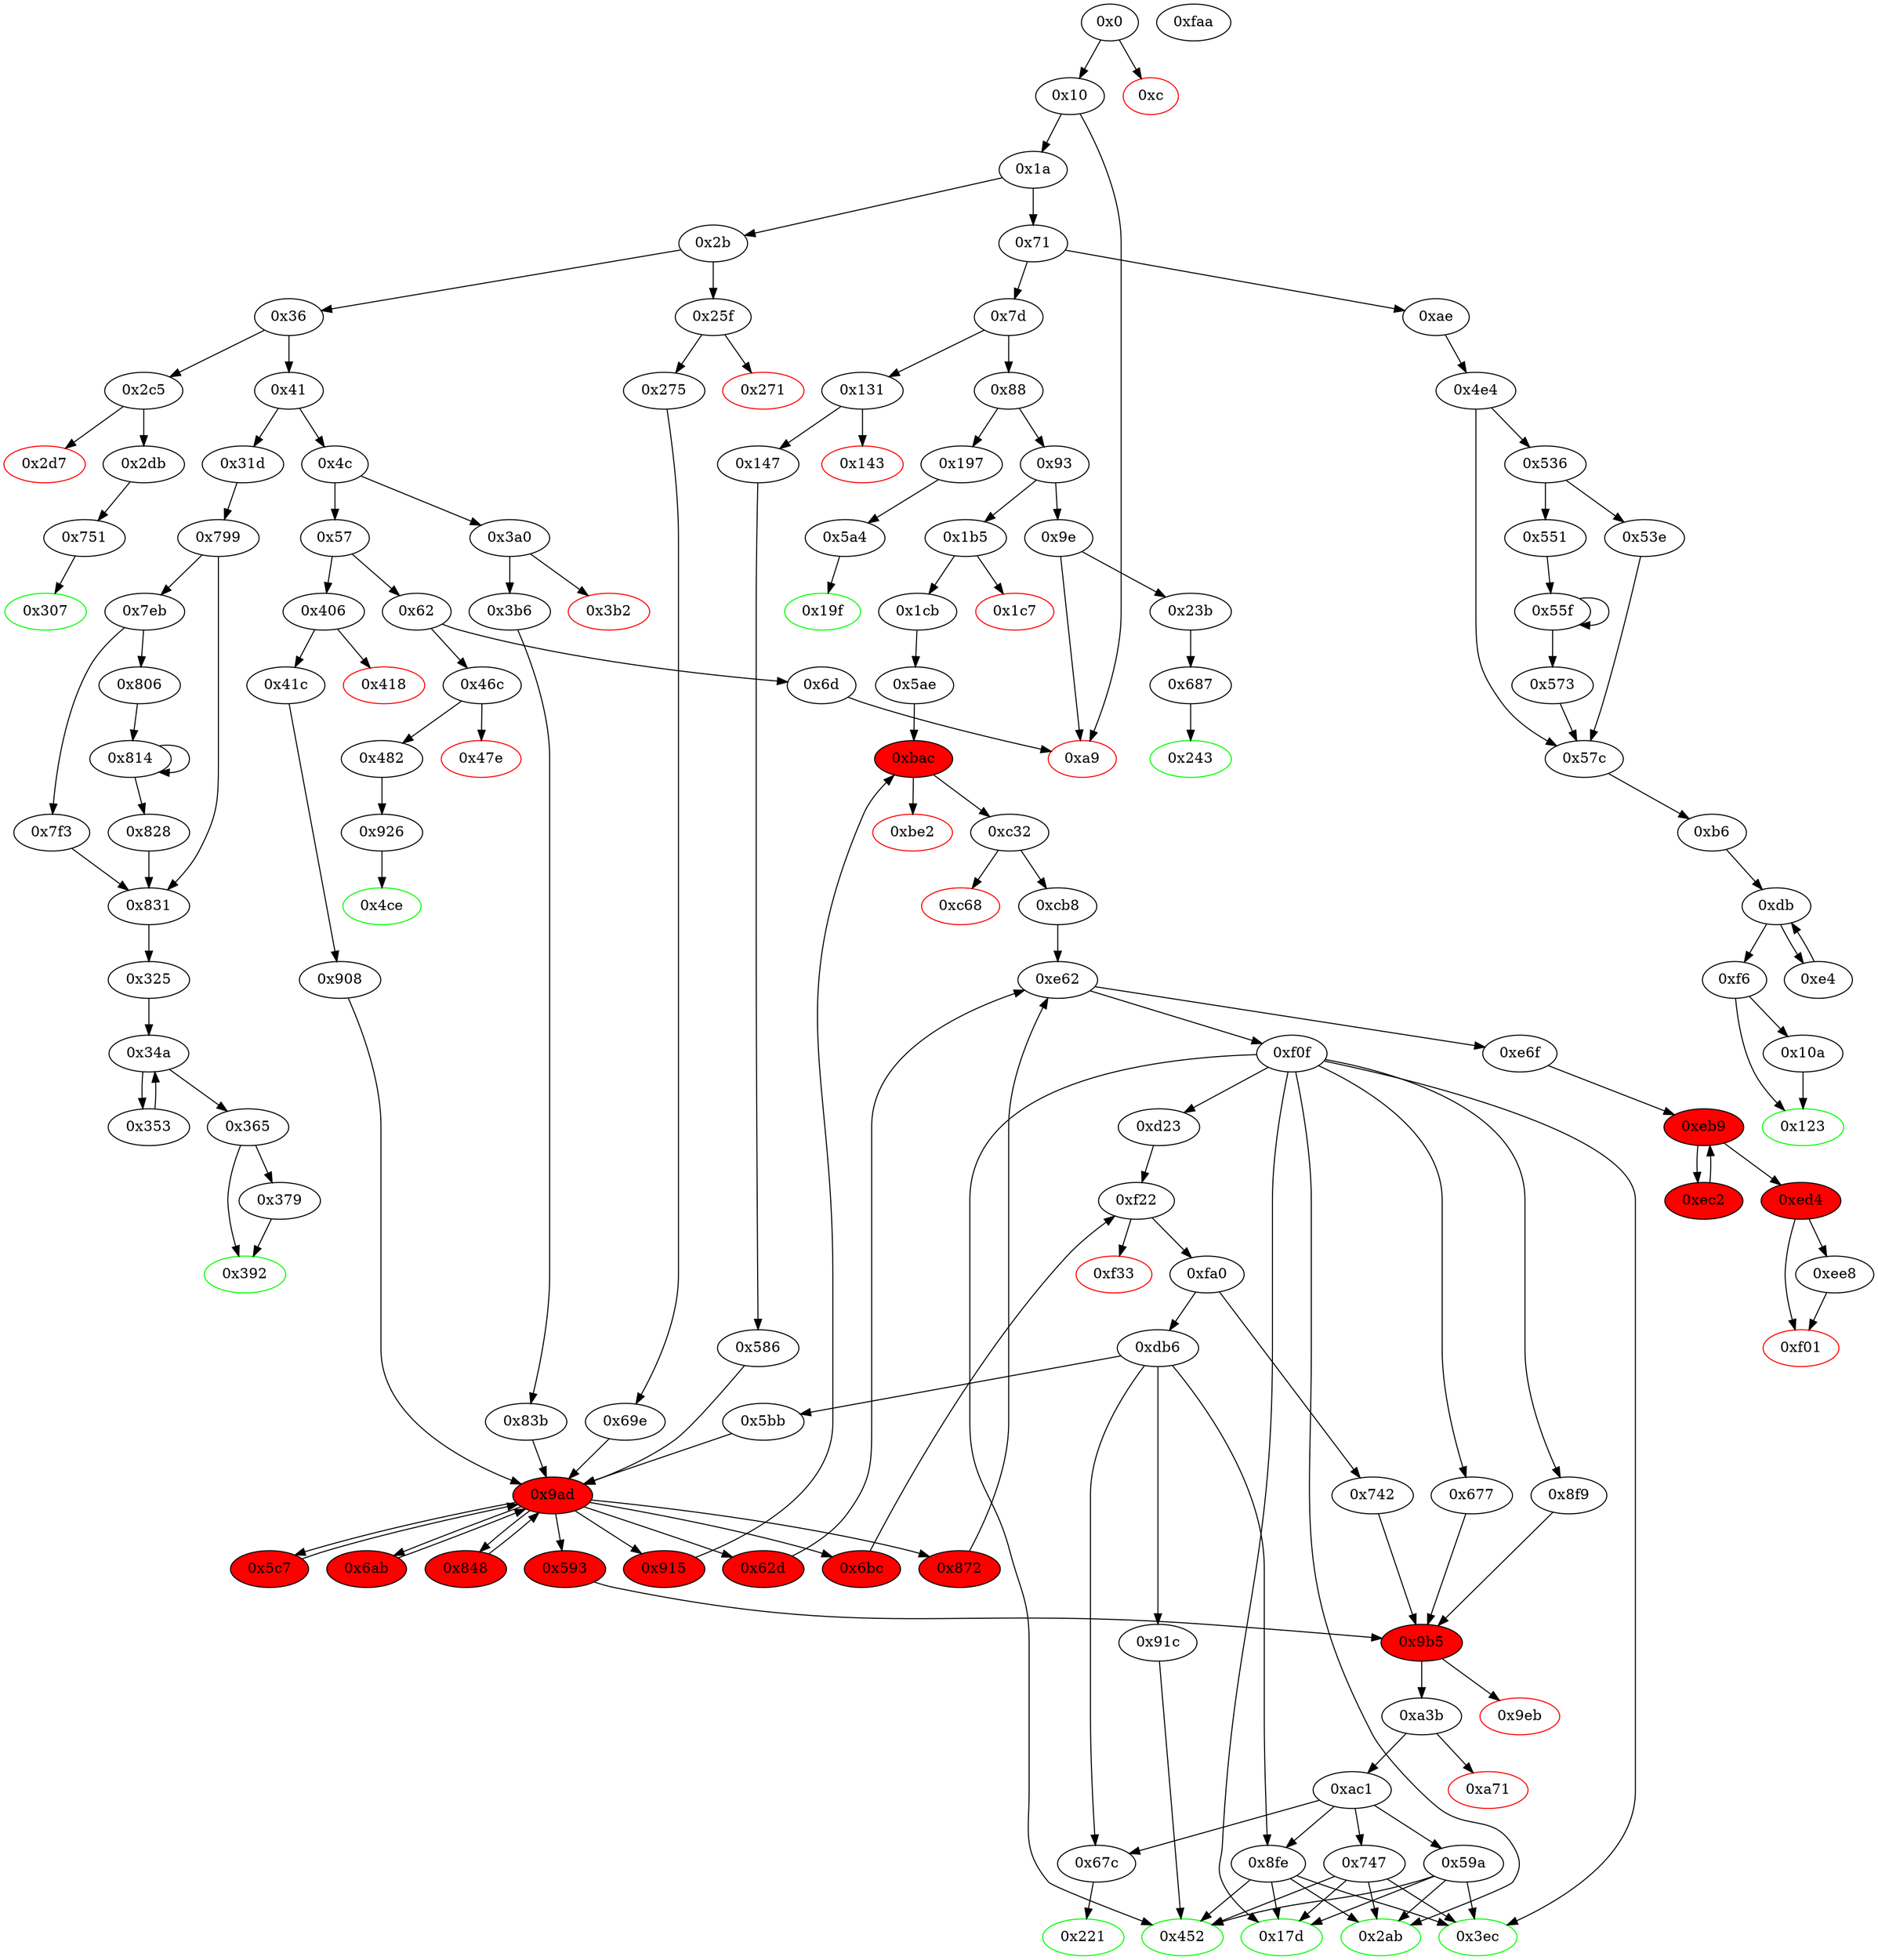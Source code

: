 digraph "" {
"0x482" [fillcolor=white, id="0x482", style=filled, tooltip="Block 0x482\n[0x482:0x4cd]\n---\nPredecessors: [0x46c]\nSuccessors: [0x926]\n---\n0x482 JUMPDEST\n0x483 DUP2\n0x484 ADD\n0x485 SWAP1\n0x486 DUP1\n0x487 DUP1\n0x488 CALLDATALOAD\n0x489 PUSH20 0xffffffffffffffffffffffffffffffffffffffff\n0x49e AND\n0x49f SWAP1\n0x4a0 PUSH1 0x20\n0x4a2 ADD\n0x4a3 SWAP1\n0x4a4 SWAP3\n0x4a5 SWAP2\n0x4a6 SWAP1\n0x4a7 DUP1\n0x4a8 CALLDATALOAD\n0x4a9 PUSH20 0xffffffffffffffffffffffffffffffffffffffff\n0x4be AND\n0x4bf SWAP1\n0x4c0 PUSH1 0x20\n0x4c2 ADD\n0x4c3 SWAP1\n0x4c4 SWAP3\n0x4c5 SWAP2\n0x4c6 SWAP1\n0x4c7 POP\n0x4c8 POP\n0x4c9 POP\n0x4ca PUSH2 0x926\n0x4cd JUMP\n---\n0x482: JUMPDEST \n0x484: V347 = ADD 0x4 V341\n0x488: V348 = CALLDATALOAD 0x4\n0x489: V349 = 0xffffffffffffffffffffffffffffffffffffffff\n0x49e: V350 = AND 0xffffffffffffffffffffffffffffffffffffffff V348\n0x4a0: V351 = 0x20\n0x4a2: V352 = ADD 0x20 0x4\n0x4a8: V353 = CALLDATALOAD 0x24\n0x4a9: V354 = 0xffffffffffffffffffffffffffffffffffffffff\n0x4be: V355 = AND 0xffffffffffffffffffffffffffffffffffffffff V353\n0x4c0: V356 = 0x20\n0x4c2: V357 = ADD 0x20 0x24\n0x4ca: V358 = 0x926\n0x4cd: JUMP 0x926\n---\nEntry stack: [V13, 0x4ce, 0x4, V341]\nStack pops: 2\nStack additions: [V350, V355]\nExit stack: [V13, 0x4ce, V350, V355]\n\nDef sites:\nV13: {0x1a.0x1f}\n0x4ce: {0x46c.0x46d}\n0x4: {0x46c.0x470}\nV341: {0x46c.0x474}\n"];
"0x8f9" [fillcolor=white, id="0x8f9", style=filled, tooltip="Block 0x8f9\n[0x8f9:0x8fd]\n---\nPredecessors: [0xf0f]\nSuccessors: [0x9b5]\n---\n0x8f9 JUMPDEST\n0x8fa PUSH2 0x9b5\n0x8fd JUMP\n---\n0x8f9: JUMPDEST \n0x8fa: V655 = 0x9b5\n0x8fd: JUMP 0x9b5\n---\nEntry stack: [V13, S9, S8, S7, S6, S5, {0x0, 0x5bb, 0x91c}, S3, S2, S1, V954]\nStack pops: 0\nStack additions: []\nExit stack: [V13, S9, S8, S7, S6, S5, {0x0, 0x5bb, 0x91c}, S3, S2, S1, V954]\n\nDef sites:\nV13: {0x1a.0x1f}\nS9: {0x1a.0x1f, 0x1b5.0x1b6}\nS8: {0x1cb.0x1e7, 0x1a.0x1f, 0x1b5.0x1b6, 0x406.0x407}\nS7: {0x3a0.0x3a1, 0x1cb.0x1e7, 0x1cb.0x207, 0x41c.0x438, 0x406.0x407}\nS6: {0x41c.0x442, 0x1cb.0x207, 0x1cb.0x211, 0x41c.0x438, 0x3b6.0x3d2}\nS5: {0x908.0x909, 0x1cb.0x211, 0x5ae.0x5af, 0x41c.0x442, 0x3b6.0x3dc}\n{0x0, 0x5bb, 0x91c}: {0x908.0x90b, 0x908.0x909, 0x83b.0x83c, 0x5ae.0x5b1, 0x5ae.0x5af}\nS3: {0x5bb_0x5ae.0x5bc, 0x83b.0x83e, 0x1cb.0x1e7, 0x5bb_0x915.0x5bc, 0x9ad_0x908.0x9b0}\nS2: {0x1cb.0x1e7, 0x1cb.0x207, 0x41c.0x438, 0x406.0x407, 0x9ad_0x83b.0x9b0}\nS1: {0x1cb.0x211, 0x9ad_0x5bb_0x5ae.0x9b0, 0x41c.0x442, 0x9ad_0x5bb_0x915.0x9b0, 0x3b6.0x3d2}\nV954: {0xf0f.0xf15}\n"];
"0x452" [color=green, fillcolor=white, id="0x452", style=filled, tooltip="Block 0x452\n[0x452:0x46b]\n---\nPredecessors: [0x59a, 0x747, 0x8fe, 0x91c, 0xf0f]\nSuccessors: []\n---\n0x452 JUMPDEST\n0x453 PUSH1 0x40\n0x455 MLOAD\n0x456 DUP1\n0x457 DUP3\n0x458 ISZERO\n0x459 ISZERO\n0x45a ISZERO\n0x45b ISZERO\n0x45c DUP2\n0x45d MSTORE\n0x45e PUSH1 0x20\n0x460 ADD\n0x461 SWAP2\n0x462 POP\n0x463 POP\n0x464 PUSH1 0x40\n0x466 MLOAD\n0x467 DUP1\n0x468 SWAP2\n0x469 SUB\n0x46a SWAP1\n0x46b RETURN\n---\n0x452: JUMPDEST \n0x453: V327 = 0x40\n0x455: V328 = M[0x40]\n0x458: V329 = ISZERO 0x1\n0x459: V330 = ISZERO 0x0\n0x45a: V331 = ISZERO 0x1\n0x45b: V332 = ISZERO 0x0\n0x45d: M[V328] = 0x1\n0x45e: V333 = 0x20\n0x460: V334 = ADD 0x20 V328\n0x464: V335 = 0x40\n0x466: V336 = M[0x40]\n0x469: V337 = SUB V334 V336\n0x46b: RETURN V336 V337\n---\nEntry stack: [V13, S1, 0x1]\nStack pops: 1\nStack additions: []\nExit stack: [V13, S1]\n\nDef sites:\nV13: {0x1a.0x1f}\nS1: {0x1a.0x1f, 0x1b5.0x1b6}\n0x1: {0x91c.0x91d}\n"];
"0x147" [fillcolor=white, id="0x147", style=filled, tooltip="Block 0x147\n[0x147:0x17c]\n---\nPredecessors: [0x131]\nSuccessors: [0x586]\n---\n0x147 JUMPDEST\n0x148 DUP2\n0x149 ADD\n0x14a SWAP1\n0x14b DUP1\n0x14c DUP1\n0x14d CALLDATALOAD\n0x14e PUSH20 0xffffffffffffffffffffffffffffffffffffffff\n0x163 AND\n0x164 SWAP1\n0x165 PUSH1 0x20\n0x167 ADD\n0x168 SWAP1\n0x169 SWAP3\n0x16a SWAP2\n0x16b SWAP1\n0x16c DUP1\n0x16d CALLDATALOAD\n0x16e SWAP1\n0x16f PUSH1 0x20\n0x171 ADD\n0x172 SWAP1\n0x173 SWAP3\n0x174 SWAP2\n0x175 SWAP1\n0x176 POP\n0x177 POP\n0x178 POP\n0x179 PUSH2 0x586\n0x17c JUMP\n---\n0x147: JUMPDEST \n0x149: V104 = ADD 0x4 V98\n0x14d: V105 = CALLDATALOAD 0x4\n0x14e: V106 = 0xffffffffffffffffffffffffffffffffffffffff\n0x163: V107 = AND 0xffffffffffffffffffffffffffffffffffffffff V105\n0x165: V108 = 0x20\n0x167: V109 = ADD 0x20 0x4\n0x16d: V110 = CALLDATALOAD 0x24\n0x16f: V111 = 0x20\n0x171: V112 = ADD 0x20 0x24\n0x179: V113 = 0x586\n0x17c: JUMP 0x586\n---\nEntry stack: [V13, 0x17d, 0x4, V98]\nStack pops: 2\nStack additions: [V107, V110]\nExit stack: [V13, 0x17d, V107, V110]\n\nDef sites:\nV13: {0x1a.0x1f}\n0x17d: {0x131.0x132}\n0x4: {0x131.0x135}\nV98: {0x131.0x139}\n"];
"0x9b5" [fillcolor=red, id="0x9b5", style=filled, tooltip="Block 0x9b5\n[0x9b5:0x9ea]\n---\nPredecessors: [0x593, 0x677, 0x742, 0x8f9]\nSuccessors: [0x9eb, 0xa3b]\n---\n0x9b5 JUMPDEST\n0x9b6 PUSH1 0x0\n0x9b8 PUSH20 0xffffffffffffffffffffffffffffffffffffffff\n0x9cd AND\n0x9ce DUP4\n0x9cf PUSH20 0xffffffffffffffffffffffffffffffffffffffff\n0x9e4 AND\n0x9e5 EQ\n0x9e6 ISZERO\n0x9e7 PUSH2 0xa3b\n0x9ea JUMPI\n---\n0x9b5: JUMPDEST \n0x9b6: V690 = 0x0\n0x9b8: V691 = 0xffffffffffffffffffffffffffffffffffffffff\n0x9cd: V692 = AND 0xffffffffffffffffffffffffffffffffffffffff 0x0\n0x9cf: V693 = 0xffffffffffffffffffffffffffffffffffffffff\n0x9e4: V694 = AND 0xffffffffffffffffffffffffffffffffffffffff S2\n0x9e5: V695 = EQ V694 0x0\n0x9e6: V696 = ISZERO V695\n0x9e7: V697 = 0xa3b\n0x9ea: JUMPI 0xa3b V696\n---\nEntry stack: [V13, S22, S21, S20, S19, S18, S17, S16, S15, S14, S13, S12, S11, S10, S9, S8, S7, S6, S5, S4, S3, S2, S1, S0]\nStack pops: 3\nStack additions: [S2, S1, S0]\nExit stack: [V13, S22, S21, S20, S19, S18, S17, S16, S15, S14, S13, S12, S11, S10, S9, S8, S7, S6, S5, S4, S3, S2, S1, S0]\n\nDef sites:\nV13: {0x1a.0x1f}\nS22: {0x1a.0x1f, 0x1b5.0x1b6}\nS21: {0x3a0.0x3a1, 0x1cb.0x1e7, 0x1a.0x1f, 0x1b5.0x1b6, 0x406.0x407}\nS20: {0x1a.0x1f, 0x41c.0x438, 0x25f.0x260, 0x3b6.0x3d2, 0x1cb.0x1e7, 0x1cb.0x207, 0x3a0.0x3a1, 0x406.0x407}\nS19: {0x41c.0x438, 0x25f.0x260, 0x41c.0x442, 0x275.0x291, 0x3b6.0x3d2, 0x3b6.0x3dc, 0x1cb.0x207, 0x1cb.0x211}\nS18: {0x83b.0x83c, 0x41c.0x442, 0x275.0x291, 0x275.0x29b, 0x3b6.0x3dc, 0x908.0x909, 0x1cb.0x211, 0x5ae.0x5af}\nS17: {0x83b.0x83c, 0x83b.0x83e, 0x1a.0x1f, 0x69e.0x69f, 0x275.0x29b, 0x5bb_0x5ae.0x5bc, 0x908.0x909, 0x5bb_0x915.0x5bc, 0x5ae.0x5af}\nS16: {0x83b.0x83e, 0x1a.0x1f, 0x69e.0x69f, 0x69e.0x6a1, 0x1b5.0x1b6, 0x9ad_0x83b.0x9b0, 0x5bb_0x5ae.0x5bc, 0x5bb_0x915.0x5bc, 0x1cb.0x1e7, 0x406.0x407}\nS15: {0x1a.0x1f, 0x69e.0x6a1, 0x9ad_0x5bb_0x5ae.0x9b0, 0x1b5.0x1b6, 0x9ad_0x5bb_0x915.0x9b0, 0x9ad_0x83b.0x9b0, 0x9ad_0x69e.0x9b0, 0x3b6.0x3d2, 0x1cb.0x1e7, 0x406.0x407}\nS14: {0x1a.0x1f, 0x41c.0x438, 0x25f.0x260, 0x5c7_0x5ae.0x5c8, 0x5c7_0x915.0x5c8, 0x9ad_0x5bb_0x5ae.0x9b0, 0x9ad_0x5bb_0x915.0x9b0, 0x9ad_0x69e.0x9b0, 0x848.0x84a, 0x1cb.0x1e7, 0x1cb.0x207, 0x406.0x407, 0x131.0x132, 0x275.0x291, 0x3b6.0x3d2, 0x3a0.0x3a1}\nS13: {0x41c.0x438, 0x25f.0x260, 0x5c7_0x5ae.0x5c8, 0x5c7_0x915.0x5c8, 0x41c.0x442, 0x848.0x84a, 0x1cb.0x207, 0x1cb.0x211, 0x147.0x163, 0x406.0x407, 0x131.0x132, 0x275.0x291, 0x3b6.0x3d2, 0x3b6.0x3dc, 0x6ab.0x6ad, 0x3a0.0x3a1}\nS12: {0x5c7_0x5ae.0x5ce, 0x5c7_0x915.0x5ce, 0x41c.0x438, 0x41c.0x442, 0x275.0x291, 0x275.0x29b, 0x3b6.0x3d2, 0x3b6.0x3dc, 0x848.0x850, 0x6ab.0x6ad, 0x1cb.0x211, 0x908.0x909, 0x5ae.0x5af, 0x147.0x16d, 0x147.0x163}\nS11: {0x5c7_0x5ae.0x5ce, 0x5c7_0x915.0x5ce, 0x41c.0x442, 0x69e.0x69f, 0x848.0x850, 0x908.0x909, 0x848.0x867, 0x147.0x16d, 0x586.0x587, 0x83b.0x83c, 0x275.0x29b, 0x5c7_0x5ae.0x623, 0x5c7_0x915.0x623, 0x3b6.0x3dc, 0x5bb_0x5ae.0x5bc, 0x5bb_0x915.0x5bc, 0x6ab.0x6b1, 0x5ae.0x5af}\nS10: {0x1a.0x1f, 0x69e.0x69f, 0x69e.0x6a1, 0x848.0x867, 0x908.0x909, 0x848.0x869, 0x908.0x90b, 0x1cb.0x1e7, 0x406.0x407, 0x586.0x589, 0x586.0x587, 0x83b.0x83c, 0x83b.0x83e, 0x5c7_0x5ae.0x624, 0x5c7_0x915.0x624, 0x5c7_0x5ae.0x623, 0x5c7_0x915.0x623, 0x5bb_0x5ae.0x5bc, 0x5bb_0x915.0x5bc, 0x6ab.0x6b1, 0x6ab.0x6b3}\nS9: {0x9ad_0x5c7_0x5ae.0x9b0, 0x9ad_0x5c7_0x915.0x9b0, 0x1a.0x1f, 0x69e.0x6a1, 0x9ad_0x5bb_0x5ae.0x9b0, 0x9ad_0x5bb_0x915.0x9b0, 0x9ad_0x69e.0x9b0, 0x9ad_0x848.0x9b0, 0x848.0x869, 0x908.0x90b, 0x1cb.0x1e7, 0x9ad_0x6ab.0x9b0, 0x9ad_0x586.0x9b0, 0x9ad_0x908.0x9b0, 0x9ad_0x83b.0x9b0, 0x406.0x407, 0x586.0x589, 0x83b.0x83e, 0x5c7_0x5ae.0x624, 0x5c7_0x915.0x624, 0x1b5.0x1b6, 0x6ab.0x6b3}\nS8: {0x9ad_0x5c7_0x5ae.0x9b0, 0x1a.0x1f, 0x9ad_0x5c7_0x915.0x9b0, 0x41c.0x438, 0x41c.0x442, 0x9ad_0x5bb_0x5ae.0x9b0, 0x9ad_0x5bb_0x915.0x9b0, 0x9ad_0x69e.0x9b0, 0x9ad_0x848.0x9b0, 0x9ad_0x6ab.0x9b0, 0x9ad_0x586.0x9b0, 0x9ad_0x908.0x9b0, 0x9ad_0x83b.0x9b0, 0x1cb.0x211, 0x1cb.0x1e7, 0x147.0x163, 0x406.0x407, 0x275.0x291, 0x1b5.0x1b6, 0x3b6.0x3d2, 0x3b6.0x3dc, 0x6ab.0x6ad}\nS7: {0x41c.0x438, 0x25f.0x260, 0x41c.0x442, 0x5c7_0x915.0x5c8, 0x5c7_0x5ae.0x5c8, 0x848.0x84a, 0x1cb.0x211, 0x1cb.0x207, 0x1cb.0x1e7, 0x147.0x163, 0x406.0x407, 0x131.0x132, 0x275.0x291, 0x3b6.0x3d2, 0x3b6.0x3dc, 0x6ab.0x6ad, 0x3a0.0x3a1}\nS6: {0x5c7_0x5ae.0x5ce, 0x5c7_0x915.0x5ce, 0x41c.0x442, 0x41c.0x438, 0x848.0x850, 0x908.0x909, 0x1cb.0x211, 0x1cb.0x207, 0x147.0x16d, 0x147.0x163, 0x275.0x291, 0x275.0x29b, 0x3b6.0x3d2, 0x3b6.0x3dc, 0x6ab.0x6ad, 0x5ae.0x5af}\nS5: {0x5c7_0x5ae.0x5ce, 0x5c7_0x915.0x5ce, 0x41c.0x442, 0x275.0x29b, 0x3b6.0x3dc, 0x848.0x850, 0x908.0x909, 0x1cb.0x211, 0x5ae.0x5af, 0x147.0x16d}\nS4: {0x83b.0x83c, 0x69e.0x69f, 0x5ae.0x5af, 0x5c7_0x5ae.0x623, 0x5c7_0x915.0x623, 0x5bb_0x5ae.0x5bc, 0x848.0x867, 0x6ab.0x6b1, 0x908.0x909, 0x5bb_0x915.0x5bc, 0x908.0x90b, 0x5ae.0x5b1, 0x586.0x587}\nS3: {0x83b.0x83e, 0x69e.0x6a1, 0x5c7_0x915.0x624, 0x5c7_0x5ae.0x624, 0x406.0x407, 0x9ad_0x908.0x9b0, 0x5bb_0x5ae.0x5bc, 0x848.0x869, 0x6ab.0x6b3, 0x908.0x90b, 0x1cb.0x1e7, 0x5bb_0x915.0x5bc, 0x586.0x589}\nS2: {0x9ad_0x69e.0x9b0, 0x1cb.0x207, 0x1cb.0x1e7, 0x41c.0x438, 0x9ad.0x9b0, 0x406.0x407, 0x9ad_0x83b.0x9b0}\nS1: {0x5c7_0x5ae.0x5ce, 0x5c7_0x915.0x5ce, 0x41c.0x442, 0x41c.0x438, 0x9ad_0x5bb_0x5ae.0x9b0, 0x9ad_0x5bb_0x915.0x9b0, 0x848.0x850, 0x908.0x909, 0x1cb.0x211, 0x147.0x16d, 0x147.0x163, 0x275.0x291, 0x275.0x29b, 0x3b6.0x3d2, 0x3b6.0x3dc, 0x6ab.0x6ad, 0x5ae.0x5af}\nS0: {0x5c7_0x5ae.0x5ce, 0x5c7_0x915.0x5ce, 0x41c.0x442, 0xf22_0xd23_0x915.0xf28, 0xf22_0xd23_0x5ae.0xf28, 0xf22_0x6bc.0xf28, 0x275.0x29b, 0x3b6.0x3dc, 0x848.0x850, 0x908.0x909, 0xf0f.0xf15, 0x5ae.0x5af, 0x147.0x16d}\n"];
"0x6bc" [fillcolor=red, id="0x6bc", style=filled, tooltip="Block 0x6bc\n[0x6bc:0x741]\n---\nPredecessors: [0x9ad]\nSuccessors: [0xf22]\n---\n0x6bc JUMPDEST\n0x6bd PUSH20 0xffffffffffffffffffffffffffffffffffffffff\n0x6d2 AND\n0x6d3 PUSH20 0xffffffffffffffffffffffffffffffffffffffff\n0x6e8 AND\n0x6e9 DUP2\n0x6ea MSTORE\n0x6eb PUSH1 0x20\n0x6ed ADD\n0x6ee SWAP1\n0x6ef DUP2\n0x6f0 MSTORE\n0x6f1 PUSH1 0x20\n0x6f3 ADD\n0x6f4 PUSH1 0x0\n0x6f6 SHA3\n0x6f7 PUSH1 0x0\n0x6f9 DUP10\n0x6fa PUSH20 0xffffffffffffffffffffffffffffffffffffffff\n0x70f AND\n0x710 PUSH20 0xffffffffffffffffffffffffffffffffffffffff\n0x725 AND\n0x726 DUP2\n0x727 MSTORE\n0x728 PUSH1 0x20\n0x72a ADD\n0x72b SWAP1\n0x72c DUP2\n0x72d MSTORE\n0x72e PUSH1 0x20\n0x730 ADD\n0x731 PUSH1 0x0\n0x733 SHA3\n0x734 SLOAD\n0x735 PUSH2 0xf22\n0x738 SWAP1\n0x739 SWAP2\n0x73a SWAP1\n0x73b PUSH4 0xffffffff\n0x740 AND\n0x741 JUMP\n---\n0x6bc: JUMPDEST \n0x6bd: V506 = 0xffffffffffffffffffffffffffffffffffffffff\n0x6d2: V507 = AND 0xffffffffffffffffffffffffffffffffffffffff V689\n0x6d3: V508 = 0xffffffffffffffffffffffffffffffffffffffff\n0x6e8: V509 = AND 0xffffffffffffffffffffffffffffffffffffffff V507\n0x6ea: M[S1] = V509\n0x6eb: V510 = 0x20\n0x6ed: V511 = ADD 0x20 S1\n0x6f0: M[V511] = S2\n0x6f1: V512 = 0x20\n0x6f3: V513 = ADD 0x20 V511\n0x6f4: V514 = 0x0\n0x6f6: V515 = SHA3 0x0 V513\n0x6f7: V516 = 0x0\n0x6fa: V517 = 0xffffffffffffffffffffffffffffffffffffffff\n0x70f: V518 = AND 0xffffffffffffffffffffffffffffffffffffffff S10\n0x710: V519 = 0xffffffffffffffffffffffffffffffffffffffff\n0x725: V520 = AND 0xffffffffffffffffffffffffffffffffffffffff V518\n0x727: M[0x0] = V520\n0x728: V521 = 0x20\n0x72a: V522 = ADD 0x20 0x0\n0x72d: M[0x20] = V515\n0x72e: V523 = 0x20\n0x730: V524 = ADD 0x20 0x20\n0x731: V525 = 0x0\n0x733: V526 = SHA3 0x0 0x40\n0x734: V527 = S[V526]\n0x735: V528 = 0xf22\n0x73b: V529 = 0xffffffff\n0x740: V530 = AND 0xffffffff 0xf22\n0x741: JUMP 0xf22\n---\nEntry stack: [V13, S20, S19, S18, S17, S16, S15, S14, S13, S12, S11, S10, S9, S8, S7, S6, S5, S4, S3, S2, S1, V689]\nStack pops: 11\nStack additions: [S10, S9, S8, S7, S6, S5, S4, V527, S3]\nExit stack: [V13, S20, S19, S18, S17, S16, S15, S14, S13, S12, S11, S10, S9, S8, S7, S6, S5, S4, V527, S3]\n\nDef sites:\nV13: {0x1a.0x1f}\nS20: {0x1a.0x1f, 0x1b5.0x1b6}\nS19: {0x3a0.0x3a1, 0x1cb.0x1e7, 0x1a.0x1f, 0x1b5.0x1b6, 0x406.0x407}\nS18: {0x1a.0x1f, 0x41c.0x438, 0x25f.0x260, 0x3b6.0x3d2, 0x1cb.0x1e7, 0x1cb.0x207, 0x3a0.0x3a1, 0x406.0x407}\nS17: {0x41c.0x438, 0x25f.0x260, 0x41c.0x442, 0x275.0x291, 0x3b6.0x3d2, 0x3b6.0x3dc, 0x1cb.0x207, 0x1cb.0x211}\nS16: {0x83b.0x83c, 0x41c.0x442, 0x275.0x291, 0x275.0x29b, 0x3b6.0x3dc, 0x908.0x909, 0x1cb.0x211, 0x5ae.0x5af}\nS15: {0x83b.0x83c, 0x83b.0x83e, 0x1a.0x1f, 0x69e.0x69f, 0x275.0x29b, 0x5bb_0x5ae.0x5bc, 0x908.0x909, 0x5bb_0x915.0x5bc, 0x5ae.0x5af}\nS14: {0x83b.0x83e, 0x1a.0x1f, 0x69e.0x69f, 0x69e.0x6a1, 0x1b5.0x1b6, 0x9ad_0x83b.0x9b0, 0x5bb_0x5ae.0x5bc, 0x5bb_0x915.0x5bc, 0x1cb.0x1e7, 0x406.0x407}\nS13: {0x1a.0x1f, 0x69e.0x6a1, 0x9ad_0x5bb_0x5ae.0x9b0, 0x1b5.0x1b6, 0x9ad_0x5bb_0x915.0x9b0, 0x9ad_0x83b.0x9b0, 0x9ad_0x69e.0x9b0, 0x3b6.0x3d2, 0x1cb.0x1e7, 0x406.0x407}\nS12: {0x1a.0x1f, 0x41c.0x438, 0x25f.0x260, 0x5c7_0x5ae.0x5c8, 0x5c7_0x915.0x5c8, 0x9ad_0x5bb_0x5ae.0x9b0, 0x9ad_0x5bb_0x915.0x9b0, 0x9ad_0x69e.0x9b0, 0x848.0x84a, 0x1cb.0x1e7, 0x1cb.0x207, 0x406.0x407, 0x131.0x132, 0x275.0x291, 0x3b6.0x3d2, 0x3a0.0x3a1}\nS11: {0x41c.0x438, 0x25f.0x260, 0x5c7_0x5ae.0x5c8, 0x5c7_0x915.0x5c8, 0x41c.0x442, 0x848.0x84a, 0x1cb.0x207, 0x1cb.0x211, 0x147.0x163, 0x406.0x407, 0x131.0x132, 0x275.0x291, 0x3b6.0x3d2, 0x3b6.0x3dc, 0x6ab.0x6ad, 0x3a0.0x3a1}\nS10: {0x5c7_0x5ae.0x5ce, 0x5c7_0x915.0x5ce, 0x41c.0x438, 0x41c.0x442, 0x275.0x291, 0x275.0x29b, 0x3b6.0x3d2, 0x3b6.0x3dc, 0x848.0x850, 0x6ab.0x6ad, 0x1cb.0x211, 0x908.0x909, 0x5ae.0x5af, 0x147.0x16d, 0x147.0x163}\nS9: {0x5c7_0x5ae.0x5ce, 0x5c7_0x915.0x5ce, 0x41c.0x442, 0x69e.0x69f, 0x848.0x850, 0x908.0x909, 0x848.0x867, 0x147.0x16d, 0x586.0x587, 0x83b.0x83c, 0x275.0x29b, 0x5c7_0x5ae.0x623, 0x5c7_0x915.0x623, 0x3b6.0x3dc, 0x5bb_0x5ae.0x5bc, 0x5bb_0x915.0x5bc, 0x6ab.0x6b1, 0x5ae.0x5af}\nS8: {0x1a.0x1f, 0x69e.0x69f, 0x69e.0x6a1, 0x848.0x867, 0x908.0x909, 0x848.0x869, 0x908.0x90b, 0x1cb.0x1e7, 0x406.0x407, 0x586.0x589, 0x586.0x587, 0x83b.0x83c, 0x83b.0x83e, 0x5c7_0x5ae.0x624, 0x5c7_0x915.0x624, 0x5c7_0x5ae.0x623, 0x5c7_0x915.0x623, 0x5bb_0x5ae.0x5bc, 0x5bb_0x915.0x5bc, 0x6ab.0x6b1, 0x6ab.0x6b3}\nS7: {0x9ad_0x5c7_0x5ae.0x9b0, 0x9ad_0x5c7_0x915.0x9b0, 0x1a.0x1f, 0x69e.0x6a1, 0x9ad_0x5bb_0x5ae.0x9b0, 0x9ad_0x5bb_0x915.0x9b0, 0x9ad_0x69e.0x9b0, 0x9ad_0x848.0x9b0, 0x848.0x869, 0x908.0x90b, 0x1cb.0x1e7, 0x9ad_0x6ab.0x9b0, 0x9ad_0x586.0x9b0, 0x9ad_0x908.0x9b0, 0x9ad_0x83b.0x9b0, 0x406.0x407, 0x586.0x589, 0x83b.0x83e, 0x5c7_0x5ae.0x624, 0x5c7_0x915.0x624, 0x1b5.0x1b6, 0x6ab.0x6b3}\nS6: {0x9ad_0x5c7_0x5ae.0x9b0, 0x1a.0x1f, 0x9ad_0x5c7_0x915.0x9b0, 0x41c.0x438, 0x41c.0x442, 0x9ad_0x5bb_0x5ae.0x9b0, 0x9ad_0x5bb_0x915.0x9b0, 0x9ad_0x69e.0x9b0, 0x9ad_0x848.0x9b0, 0x9ad_0x6ab.0x9b0, 0x9ad_0x586.0x9b0, 0x9ad_0x908.0x9b0, 0x9ad_0x83b.0x9b0, 0x1cb.0x211, 0x1cb.0x1e7, 0x147.0x163, 0x406.0x407, 0x275.0x291, 0x3b6.0x3d2, 0x3b6.0x3dc, 0x6ab.0x6ad}\nS5: {0x41c.0x438, 0x25f.0x260, 0x41c.0x442, 0x5c7_0x915.0x5c8, 0x5c7_0x5ae.0x5c8, 0x848.0x84a, 0x1cb.0x211, 0x1cb.0x207, 0x147.0x163, 0x406.0x407, 0x131.0x132, 0x275.0x291, 0x3b6.0x3d2, 0x3b6.0x3dc, 0x6ab.0x6ad, 0x3a0.0x3a1}\nS4: {0x5c7_0x5ae.0x5ce, 0x5c7_0x915.0x5ce, 0x41c.0x442, 0x41c.0x438, 0x275.0x291, 0x275.0x29b, 0x3b6.0x3d2, 0x3b6.0x3dc, 0x848.0x850, 0x6ab.0x6ad, 0x908.0x909, 0x1cb.0x211, 0x5ae.0x5af, 0x147.0x16d, 0x147.0x163}\nS3: {0x5c7_0x5ae.0x5ce, 0x5c7_0x915.0x5ce, 0x41c.0x442, 0x275.0x29b, 0x3b6.0x3dc, 0x848.0x850, 0x908.0x909, 0x5ae.0x5af, 0x147.0x16d}\nS2: {0x83b.0x83c, 0x69e.0x69f, 0x5c7_0x5ae.0x623, 0x5c7_0x915.0x623, 0x5bb_0x5ae.0x5bc, 0x848.0x867, 0x6ab.0x6b1, 0x908.0x909, 0x5bb_0x915.0x5bc, 0x586.0x587}\nS1: {0x83b.0x83e, 0x69e.0x6a1, 0x5c7_0x915.0x624, 0x5c7_0x5ae.0x624, 0x406.0x407, 0x848.0x869, 0x6ab.0x6b3, 0x908.0x90b, 0x1cb.0x1e7, 0x586.0x589}\nV689: {0x9ad.0x9b0}\n"];
"0x25f" [fillcolor=white, id="0x25f", style=filled, tooltip="Block 0x25f\n[0x25f:0x270]\n---\nPredecessors: [0x2b]\nSuccessors: [0x271, 0x275]\n---\n0x25f JUMPDEST\n0x260 PUSH2 0x2ab\n0x263 PUSH1 0x4\n0x265 DUP1\n0x266 CALLDATASIZE\n0x267 SUB\n0x268 PUSH1 0x40\n0x26a DUP2\n0x26b LT\n0x26c ISZERO\n0x26d PUSH2 0x275\n0x270 JUMPI\n---\n0x25f: JUMPDEST \n0x260: V182 = 0x2ab\n0x263: V183 = 0x4\n0x266: V184 = CALLDATASIZE\n0x267: V185 = SUB V184 0x4\n0x268: V186 = 0x40\n0x26b: V187 = LT V185 0x40\n0x26c: V188 = ISZERO V187\n0x26d: V189 = 0x275\n0x270: JUMPI 0x275 V188\n---\nEntry stack: [V13]\nStack pops: 0\nStack additions: [0x2ab, 0x4, V185]\nExit stack: [V13, 0x2ab, 0x4, V185]\n\nDef sites:\nV13: {0x1a.0x1f}\n"];
"0xfa0" [fillcolor=white, id="0xfa0", style=filled, tooltip="Block 0xfa0\n[0xfa0:0xfa9]\n---\nPredecessors: [0xf22]\nSuccessors: [0x742, 0xdb6]\n---\n0xfa0 JUMPDEST\n0xfa1 DUP1\n0xfa2 SWAP2\n0xfa3 POP\n0xfa4 POP\n0xfa5 SWAP3\n0xfa6 SWAP2\n0xfa7 POP\n0xfa8 POP\n0xfa9 JUMP\n---\n0xfa0: JUMPDEST \n0xfa9: JUMP S4\n---\nEntry stack: [V13, S13, S12, S11, S10, S9, S8, S7, S6, S5, S4, S3, S2, 0x0, V956]\nStack pops: 5\nStack additions: [S0]\nExit stack: [V13, S13, S12, S11, S10, S9, S8, S7, S6, S5, V956]\n\nDef sites:\nV13: {0x1a.0x1f}\nS13: {0x1a.0x1f, 0x1b5.0x1b6}\nS12: {0x3a0.0x3a1, 0x1cb.0x1e7, 0x1a.0x1f, 0x406.0x407}\nS11: {0x1cb.0x207, 0x41c.0x438, 0x25f.0x260, 0x3b6.0x3d2}\nS10: {0x1cb.0x211, 0x275.0x291, 0x41c.0x442, 0x3b6.0x3dc}\nS9: {0x908.0x909, 0x83b.0x83c, 0x275.0x29b, 0x5ae.0x5af}\nS8: {0x5bb_0x5ae.0x5bc, 0x5bb_0x915.0x5bc, 0x83b.0x83e, 0x1a.0x1f, 0x908.0x90b, 0x69e.0x69f, 0x5ae.0x5b1}\nS7: {0x1cb.0x1e7, 0x1a.0x1f, 0x9ad_0x908.0x9b0, 0x69e.0x6a1, 0x406.0x407, 0x1b5.0x1b6, 0x9ad_0x83b.0x9b0}\nS6: {0x1a.0x1f, 0x41c.0x438, 0x9ad_0x5bb_0x5ae.0x9b0, 0x9ad_0x5bb_0x915.0x9b0, 0x9ad_0x69e.0x9b0, 0x3b6.0x3d2, 0x1cb.0x1e7, 0x1cb.0x207, 0x406.0x407}\nS5: {0x41c.0x438, 0x25f.0x260, 0x5c7_0x5ae.0x5c8, 0x131.0x132, 0x5c7_0x915.0x5c8, 0x41c.0x442, 0x275.0x291, 0x848.0x84a, 0x1cb.0x207, 0x1cb.0x211, 0x3a0.0x3a1, 0x406.0x407}\nS4: {0x41c.0x438, 0x41c.0x442, 0xd23_0x915.0xd66, 0xd23_0x5ae.0xd66, 0x275.0x291, 0x3b6.0x3d2, 0x3b6.0x3dc, 0x6ab.0x6ad, 0x1cb.0x211, 0x147.0x163}\nS3: {0xd23_0x5ae.0xda8, 0x6bc.0x734, 0xd23_0x915.0xda8}\nS2: {0x5c7_0x5ae.0x5ce, 0x5c7_0x915.0x5ce, 0x41c.0x442, 0x275.0x29b, 0x3b6.0x3dc, 0x848.0x850, 0x908.0x909, 0x1cb.0x211, 0x5ae.0x5af, 0x147.0x16d}\n0x0: {0xf22.0xf23}\nV956: {0xf22.0xf28}\n"];
"0x59a" [fillcolor=white, id="0x59a", style=filled, tooltip="Block 0x59a\n[0x59a:0x5a3]\n---\nPredecessors: [0xac1]\nSuccessors: [0x17d, 0x2ab, 0x3ec, 0x452]\n---\n0x59a JUMPDEST\n0x59b PUSH1 0x1\n0x59d SWAP1\n0x59e POP\n0x59f SWAP3\n0x5a0 SWAP2\n0x5a1 POP\n0x5a2 POP\n0x5a3 JUMP\n---\n0x59a: JUMPDEST \n0x59b: V436 = 0x1\n0x5a3: JUMP S3\n---\nEntry stack: [V13, S4, S3, S2, S1, 0x0]\nStack pops: 4\nStack additions: [0x1]\nExit stack: [V13, S4, 0x1]\n\nDef sites:\nV13: {0x1a.0x1f}\nS4: {0x1a.0x1f, 0x1b5.0x1b6}\nS3: {0x131.0x132, 0x3a0.0x3a1, 0x1cb.0x1e7, 0x25f.0x260, 0x406.0x407}\nS2: {0x1cb.0x207, 0x275.0x291, 0x41c.0x438, 0x147.0x163, 0x3b6.0x3d2}\nS1: {0x1cb.0x211, 0x275.0x29b, 0x41c.0x442, 0x147.0x16d, 0x3b6.0x3dc}\n0x0: {0x908.0x909, 0x83b.0x83c, 0x5ae.0x5af, 0x69e.0x69f, 0x586.0x587}\n"];
"0x7eb" [fillcolor=white, id="0x7eb", style=filled, tooltip="Block 0x7eb\n[0x7eb:0x7f2]\n---\nPredecessors: [0x799]\nSuccessors: [0x7f3, 0x806]\n---\n0x7eb DUP1\n0x7ec PUSH1 0x1f\n0x7ee LT\n0x7ef PUSH2 0x806\n0x7f2 JUMPI\n---\n0x7ec: V585 = 0x1f\n0x7ee: V586 = LT 0x1f V582\n0x7ef: V587 = 0x806\n0x7f2: JUMPI 0x806 V586\n---\nEntry stack: [V13, 0x325, 0x60, V567, 0x4, V558, V571, 0x4, V582]\nStack pops: 1\nStack additions: [S0]\nExit stack: [V13, 0x325, 0x60, V567, 0x4, V558, V571, 0x4, V582]\n\nDef sites:\nV13: {0x1a.0x1f}\n0x325: {0x31d.0x31e}\n0x60: {0x799.0x79a}\nV567: {0x799.0x7c0}\n0x4: {0x799.0x79c}\nV558: {0x799.0x7b0}\nV571: {0x799.0x7d0}\n0x4: {0x799.0x79c}\nV582: {0x799.0x7e4}\n"];
"0x392" [color=green, fillcolor=white, id="0x392", style=filled, tooltip="Block 0x392\n[0x392:0x39f]\n---\nPredecessors: [0x365, 0x379]\nSuccessors: []\n---\n0x392 JUMPDEST\n0x393 POP\n0x394 SWAP3\n0x395 POP\n0x396 POP\n0x397 POP\n0x398 PUSH1 0x40\n0x39a MLOAD\n0x39b DUP1\n0x39c SWAP2\n0x39d SUB\n0x39e SWAP1\n0x39f RETURN\n---\n0x392: JUMPDEST \n0x398: V275 = 0x40\n0x39a: V276 = M[0x40]\n0x39d: V277 = SUB S1 V276\n0x39f: RETURN V276 V277\n---\nEntry stack: [V13, V567, V238, V238, S1, V260]\nStack pops: 5\nStack additions: []\nExit stack: [V13]\n\nDef sites:\nV13: {0x1a.0x1f}\nV567: {0x799.0x7c0}\nV238: {0x325.0x328}\nV238: {0x325.0x328}\nS1: {0x379.0x38f, 0x365.0x36e}\nV260: {0x365.0x372}\n"];
"0x34a" [fillcolor=white, id="0x34a", style=filled, tooltip="Block 0x34a\n[0x34a:0x352]\n---\nPredecessors: [0x325, 0x353]\nSuccessors: [0x353, 0x365]\n---\n0x34a JUMPDEST\n0x34b DUP4\n0x34c DUP2\n0x34d LT\n0x34e ISZERO\n0x34f PUSH2 0x365\n0x352 JUMPI\n---\n0x34a: JUMPDEST \n0x34d: V249 = LT S0 V245\n0x34e: V250 = ISZERO V249\n0x34f: V251 = 0x365\n0x352: JUMPI 0x365 V250\n---\nEntry stack: [V13, V567, V238, V238, V244, V247, V245, V245, V244, V247, S0]\nStack pops: 4\nStack additions: [S3, S2, S1, S0]\nExit stack: [V13, V567, V238, V238, V244, V247, V245, V245, V244, V247, S0]\n\nDef sites:\nV13: {0x1a.0x1f}\nV567: {0x799.0x7c0}\nV238: {0x325.0x328}\nV238: {0x325.0x328}\nV244: {0x325.0x33b}\nV247: {0x325.0x343}\nV245: {0x325.0x33f}\nV245: {0x325.0x33f}\nV244: {0x325.0x33b}\nV247: {0x325.0x343}\nS0: {0x353.0x35e, 0x325.0x348}\n"];
"0x83b" [fillcolor=white, id="0x83b", style=filled, tooltip="Block 0x83b\n[0x83b:0x847]\n---\nPredecessors: [0x3b6]\nSuccessors: [0x9ad]\n---\n0x83b JUMPDEST\n0x83c PUSH1 0x0\n0x83e PUSH2 0x8fe\n0x841 PUSH2 0x848\n0x844 PUSH2 0x9ad\n0x847 JUMP\n---\n0x83b: JUMPDEST \n0x83c: V611 = 0x0\n0x83e: V612 = 0x8fe\n0x841: V613 = 0x848\n0x844: V614 = 0x9ad\n0x847: JUMP 0x9ad\n---\nEntry stack: [V13, 0x3ec, V290, V293]\nStack pops: 0\nStack additions: [0x0, 0x8fe, 0x848]\nExit stack: [V13, 0x3ec, V290, V293, 0x0, 0x8fe, 0x848]\n\nDef sites:\nV13: {0x1a.0x1f}\n0x3ec: {0x3a0.0x3a1}\nV290: {0x3b6.0x3d2}\nV293: {0x3b6.0x3dc}\n"];
"0x353" [fillcolor=white, id="0x353", style=filled, tooltip="Block 0x353\n[0x353:0x364]\n---\nPredecessors: [0x34a]\nSuccessors: [0x34a]\n---\n0x353 DUP1\n0x354 DUP3\n0x355 ADD\n0x356 MLOAD\n0x357 DUP2\n0x358 DUP5\n0x359 ADD\n0x35a MSTORE\n0x35b PUSH1 0x20\n0x35d DUP2\n0x35e ADD\n0x35f SWAP1\n0x360 POP\n0x361 PUSH2 0x34a\n0x364 JUMP\n---\n0x355: V252 = ADD V247 S0\n0x356: V253 = M[V252]\n0x359: V254 = ADD V244 S0\n0x35a: M[V254] = V253\n0x35b: V255 = 0x20\n0x35e: V256 = ADD S0 0x20\n0x361: V257 = 0x34a\n0x364: JUMP 0x34a\n---\nEntry stack: [V13, V567, V238, V238, V244, V247, V245, V245, V244, V247, S0]\nStack pops: 3\nStack additions: [S2, S1, V256]\nExit stack: [V13, V567, V238, V238, V244, V247, V245, V245, V244, V247, V256]\n\nDef sites:\nV13: {0x1a.0x1f}\nV567: {0x799.0x7c0}\nV238: {0x325.0x328}\nV238: {0x325.0x328}\nV244: {0x325.0x33b}\nV247: {0x325.0x343}\nV245: {0x325.0x33f}\nV245: {0x325.0x33f}\nV244: {0x325.0x33b}\nV247: {0x325.0x343}\nS0: {0x353.0x35e, 0x325.0x348}\n"];
"0xc32" [fillcolor=white, id="0xc32", style=filled, tooltip="Block 0xc32\n[0xc32:0xc67]\n---\nPredecessors: [0xbac]\nSuccessors: [0xc68, 0xcb8]\n---\n0xc32 JUMPDEST\n0xc33 PUSH1 0x0\n0xc35 PUSH20 0xffffffffffffffffffffffffffffffffffffffff\n0xc4a AND\n0xc4b DUP3\n0xc4c PUSH20 0xffffffffffffffffffffffffffffffffffffffff\n0xc61 AND\n0xc62 EQ\n0xc63 ISZERO\n0xc64 PUSH2 0xcb8\n0xc67 JUMPI\n---\n0xc32: JUMPDEST \n0xc33: V803 = 0x0\n0xc35: V804 = 0xffffffffffffffffffffffffffffffffffffffff\n0xc4a: V805 = AND 0xffffffffffffffffffffffffffffffffffffffff 0x0\n0xc4c: V806 = 0xffffffffffffffffffffffffffffffffffffffff\n0xc61: V807 = AND 0xffffffffffffffffffffffffffffffffffffffff S1\n0xc62: V808 = EQ V807 0x0\n0xc63: V809 = ISZERO V808\n0xc64: V810 = 0xcb8\n0xc67: JUMPI 0xcb8 V809\n---\nEntry stack: [V13, S15, S14, S13, S12, S11, S10, S9, S8, S7, S6, S5, S4, S3, S2, S1, S0]\nStack pops: 2\nStack additions: [S1, S0]\nExit stack: [V13, S15, S14, S13, S12, S11, S10, S9, S8, S7, S6, S5, S4, S3, S2, S1, S0]\n\nDef sites:\nV13: {0x1a.0x1f}\nS15: {0x1a.0x1f, 0x1b5.0x1b6}\nS14: {0x3a0.0x3a1, 0x1cb.0x1e7, 0x1a.0x1f, 0x406.0x407}\nS13: {0x1cb.0x207, 0x41c.0x438, 0x25f.0x260, 0x3b6.0x3d2}\nS12: {0x1cb.0x211, 0x275.0x291, 0x41c.0x442, 0x3b6.0x3dc}\nS11: {0x908.0x909, 0x83b.0x83c, 0x275.0x29b, 0x5ae.0x5af}\nS10: {0x5bb_0x5ae.0x5bc, 0x83b.0x83e, 0x1a.0x1f, 0x5bb_0x915.0x5bc, 0x69e.0x69f}\nS9: {0x1cb.0x1e7, 0x1a.0x1f, 0x9ad_0x83b.0x9b0, 0x69e.0x6a1, 0x1b5.0x1b6, 0x406.0x407}\nS8: {0x1a.0x1f, 0x9ad_0x5bb_0x5ae.0x9b0, 0x1b5.0x1b6, 0x9ad_0x5bb_0x915.0x9b0, 0x9ad_0x69e.0x9b0, 0x3b6.0x3d2, 0x1cb.0x1e7, 0x406.0x407}\nS7: {0x41c.0x438, 0x25f.0x260, 0x5c7_0x5ae.0x5c8, 0x131.0x132, 0x5c7_0x915.0x5c8, 0x275.0x291, 0x848.0x84a, 0x1cb.0x1e7, 0x1cb.0x207, 0x3a0.0x3a1, 0x406.0x407}\nS6: {0x41c.0x438, 0x41c.0x442, 0x275.0x291, 0x3b6.0x3d2, 0x3b6.0x3dc, 0x1cb.0x207, 0x6ab.0x6ad, 0x1cb.0x211, 0x147.0x163}\nS5: {0x5c7_0x5ae.0x5ce, 0x5c7_0x915.0x5ce, 0x41c.0x442, 0x275.0x29b, 0x3b6.0x3dc, 0x848.0x850, 0x1cb.0x211, 0x908.0x909, 0x5ae.0x5af, 0x147.0x16d}\nS4: {0x83b.0x83c, 0x69e.0x69f, 0x5c7_0x5ae.0x623, 0x5c7_0x915.0x623, 0x5bb_0x5ae.0x5bc, 0x848.0x867, 0x6ab.0x6b1, 0x908.0x909, 0x5bb_0x915.0x5bc, 0x5ae.0x5af, 0x586.0x587}\nS3: {0x83b.0x83e, 0x69e.0x6a1, 0x5c7_0x5ae.0x624, 0x5c7_0x915.0x624, 0x848.0x869, 0x6ab.0x6b3, 0x908.0x90b, 0x1cb.0x1e7, 0x5ae.0x5b1, 0x586.0x589, 0x406.0x407}\nS2: {0x9ad_0x5c7_0x5ae.0x9b0, 0x9ad_0x5c7_0x915.0x9b0, 0x9ad_0x5bb_0x5ae.0x9b0, 0x9ad_0x5bb_0x915.0x9b0, 0x9ad_0x69e.0x9b0, 0x9ad_0x848.0x9b0, 0x9ad_0x6ab.0x9b0, 0x1cb.0x1e7, 0x9ad_0x586.0x9b0, 0x9ad_0x908.0x9b0, 0x9ad_0x83b.0x9b0}\nS1: {0x41c.0x438, 0x41c.0x442, 0x275.0x291, 0x3b6.0x3d2, 0x3b6.0x3dc, 0x1cb.0x207, 0x6ab.0x6ad, 0x1cb.0x211, 0x147.0x163}\nS0: {0x5c7_0x5ae.0x5ce, 0x5c7_0x915.0x5ce, 0x41c.0x442, 0x275.0x29b, 0x3b6.0x3dc, 0x848.0x850, 0x1cb.0x211, 0x908.0x909, 0x5ae.0x5af, 0x147.0x16d}\n"];
"0x23b" [fillcolor=white, id="0x23b", style=filled, tooltip="Block 0x23b\n[0x23b:0x242]\n---\nPredecessors: [0x9e]\nSuccessors: [0x687]\n---\n0x23b JUMPDEST\n0x23c PUSH2 0x243\n0x23f PUSH2 0x687\n0x242 JUMP\n---\n0x23b: JUMPDEST \n0x23c: V169 = 0x243\n0x23f: V170 = 0x687\n0x242: JUMP 0x687\n---\nEntry stack: [V13]\nStack pops: 0\nStack additions: [0x243]\nExit stack: [V13, 0x243]\n\nDef sites:\nV13: {0x1a.0x1f}\n"];
"0x41" [fillcolor=white, id="0x41", style=filled, tooltip="Block 0x41\n[0x41:0x4b]\n---\nPredecessors: [0x36]\nSuccessors: [0x4c, 0x31d]\n---\n0x41 DUP1\n0x42 PUSH4 0x95d89b41\n0x47 EQ\n0x48 PUSH2 0x31d\n0x4b JUMPI\n---\n0x42: V23 = 0x95d89b41\n0x47: V24 = EQ 0x95d89b41 V13\n0x48: V25 = 0x31d\n0x4b: JUMPI 0x31d V24\n---\nEntry stack: [V13]\nStack pops: 1\nStack additions: [S0]\nExit stack: [V13]\n\nDef sites:\nV13: {0x1a.0x1f}\n"];
"0x4ce" [color=green, fillcolor=white, id="0x4ce", style=filled, tooltip="Block 0x4ce\n[0x4ce:0x4e3]\n---\nPredecessors: [0x926]\nSuccessors: []\n---\n0x4ce JUMPDEST\n0x4cf PUSH1 0x40\n0x4d1 MLOAD\n0x4d2 DUP1\n0x4d3 DUP3\n0x4d4 DUP2\n0x4d5 MSTORE\n0x4d6 PUSH1 0x20\n0x4d8 ADD\n0x4d9 SWAP2\n0x4da POP\n0x4db POP\n0x4dc PUSH1 0x40\n0x4de MLOAD\n0x4df DUP1\n0x4e0 SWAP2\n0x4e1 SUB\n0x4e2 SWAP1\n0x4e3 RETURN\n---\n0x4ce: JUMPDEST \n0x4cf: V359 = 0x40\n0x4d1: V360 = M[0x40]\n0x4d5: M[V360] = V687\n0x4d6: V361 = 0x20\n0x4d8: V362 = ADD 0x20 V360\n0x4dc: V363 = 0x40\n0x4de: V364 = M[0x40]\n0x4e1: V365 = SUB V362 V364\n0x4e3: RETURN V364 V365\n---\nEntry stack: [V13, V687]\nStack pops: 1\nStack additions: []\nExit stack: [V13]\n\nDef sites:\nV13: {0x1a.0x1f}\nV687: {0x926.0x9a5}\n"];
"0x573" [fillcolor=white, id="0x573", style=filled, tooltip="Block 0x573\n[0x573:0x57b]\n---\nPredecessors: [0x55f]\nSuccessors: [0x57c]\n---\n0x573 DUP3\n0x574 SWAP1\n0x575 SUB\n0x576 PUSH1 0x1f\n0x578 AND\n0x579 DUP3\n0x57a ADD\n0x57b SWAP2\n---\n0x575: V427 = SUB V424 V415\n0x576: V428 = 0x1f\n0x578: V429 = AND 0x1f V427\n0x57a: V430 = ADD V415 V429\n---\nEntry stack: [V13, 0xb6, 0x60, V387, 0x3, V378, V415, V422, V424]\nStack pops: 3\nStack additions: [V430, S1, S2]\nExit stack: [V13, 0xb6, 0x60, V387, 0x3, V378, V430, V422, V415]\n\nDef sites:\nV13: {0x1a.0x1f}\n0xb6: {0xae.0xaf}\n0x60: {0x4e4.0x4e5}\nV387: {0x4e4.0x50b}\n0x3: {0x4e4.0x4e7}\nV378: {0x4e4.0x4fb}\nV415: {0x551.0x553}\nV422: {0x55f.0x567}\nV424: {0x55f.0x56b}\n"];
"0xe4" [fillcolor=white, id="0xe4", style=filled, tooltip="Block 0xe4\n[0xe4:0xf5]\n---\nPredecessors: [0xdb]\nSuccessors: [0xdb]\n---\n0xe4 DUP1\n0xe5 DUP3\n0xe6 ADD\n0xe7 MLOAD\n0xe8 DUP2\n0xe9 DUP5\n0xea ADD\n0xeb MSTORE\n0xec PUSH1 0x20\n0xee DUP2\n0xef ADD\n0xf0 SWAP1\n0xf1 POP\n0xf2 PUSH2 0xdb\n0xf5 JUMP\n---\n0xe6: V69 = ADD V64 S0\n0xe7: V70 = M[V69]\n0xea: V71 = ADD V61 S0\n0xeb: M[V71] = V70\n0xec: V72 = 0x20\n0xef: V73 = ADD S0 0x20\n0xf2: V74 = 0xdb\n0xf5: JUMP 0xdb\n---\nEntry stack: [V13, V387, V55, V55, V61, V64, V62, V62, V61, V64, S0]\nStack pops: 3\nStack additions: [S2, S1, V73]\nExit stack: [V13, V387, V55, V55, V61, V64, V62, V62, V61, V64, V73]\n\nDef sites:\nV13: {0x1a.0x1f}\nV387: {0x4e4.0x50b}\nV55: {0xb6.0xb9}\nV55: {0xb6.0xb9}\nV61: {0xb6.0xcc}\nV64: {0xb6.0xd4}\nV62: {0xb6.0xd0}\nV62: {0xb6.0xd0}\nV61: {0xb6.0xcc}\nV64: {0xb6.0xd4}\nS0: {0xe4.0xef, 0xb6.0xd9}\n"];
"0x1a" [fillcolor=white, id="0x1a", style=filled, tooltip="Block 0x1a\n[0x1a:0x2a]\n---\nPredecessors: [0x10]\nSuccessors: [0x2b, 0x71]\n---\n0x1a PUSH1 0x0\n0x1c CALLDATALOAD\n0x1d PUSH1 0xe0\n0x1f SHR\n0x20 DUP1\n0x21 PUSH4 0x39509351\n0x26 GT\n0x27 PUSH2 0x71\n0x2a JUMPI\n---\n0x1a: V10 = 0x0\n0x1c: V11 = CALLDATALOAD 0x0\n0x1d: V12 = 0xe0\n0x1f: V13 = SHR 0xe0 V11\n0x21: V14 = 0x39509351\n0x26: V15 = GT 0x39509351 V13\n0x27: V16 = 0x71\n0x2a: JUMPI 0x71 V15\n---\nEntry stack: []\nStack pops: 0\nStack additions: [V13]\nExit stack: [V13]\n\nDef sites:\n"];
"0x6ab" [fillcolor=red, id="0x6ab", style=filled, tooltip="Block 0x6ab\n[0x6ab:0x6bb]\n---\nPredecessors: [0x9ad]\nSuccessors: [0x9ad]\n---\n0x6ab JUMPDEST\n0x6ac DUP5\n0x6ad PUSH2 0x742\n0x6b0 DUP6\n0x6b1 PUSH1 0x1\n0x6b3 PUSH1 0x0\n0x6b5 PUSH2 0x6bc\n0x6b8 PUSH2 0x9ad\n0x6bb JUMP\n---\n0x6ab: JUMPDEST \n0x6ad: V501 = 0x742\n0x6b1: V502 = 0x1\n0x6b3: V503 = 0x0\n0x6b5: V504 = 0x6bc\n0x6b8: V505 = 0x9ad\n0x6bb: JUMP 0x9ad\n---\nEntry stack: [V13, S20, S19, S18, S17, S16, S15, S14, S13, S12, S11, S10, S9, S8, S7, S6, S5, S4, S3, S2, S1, V689]\nStack pops: 5\nStack additions: [S4, S3, S2, S1, S0, S4, 0x742, S3, 0x1, 0x0, 0x6bc]\nExit stack: [V13, S20, S19, S18, S17, S16, S15, S14, S13, S12, S11, S10, S9, S8, S7, S6, S5, S4, S3, S2, S1, V689, S4, 0x742, S3, 0x1, 0x0, 0x6bc]\n\nDef sites:\nV13: {0x1a.0x1f}\nS20: {0x1a.0x1f, 0x1b5.0x1b6}\nS19: {0x3a0.0x3a1, 0x1cb.0x1e7, 0x1a.0x1f, 0x1b5.0x1b6, 0x406.0x407}\nS18: {0x1a.0x1f, 0x41c.0x438, 0x25f.0x260, 0x3b6.0x3d2, 0x1cb.0x1e7, 0x1cb.0x207, 0x3a0.0x3a1, 0x406.0x407}\nS17: {0x41c.0x438, 0x25f.0x260, 0x41c.0x442, 0x275.0x291, 0x3b6.0x3d2, 0x3b6.0x3dc, 0x1cb.0x207, 0x1cb.0x211}\nS16: {0x83b.0x83c, 0x41c.0x442, 0x275.0x291, 0x275.0x29b, 0x3b6.0x3dc, 0x908.0x909, 0x1cb.0x211, 0x5ae.0x5af}\nS15: {0x83b.0x83c, 0x83b.0x83e, 0x1a.0x1f, 0x69e.0x69f, 0x275.0x29b, 0x5bb_0x5ae.0x5bc, 0x908.0x909, 0x5bb_0x915.0x5bc, 0x5ae.0x5af}\nS14: {0x83b.0x83e, 0x1a.0x1f, 0x69e.0x69f, 0x69e.0x6a1, 0x1b5.0x1b6, 0x9ad_0x83b.0x9b0, 0x5bb_0x5ae.0x5bc, 0x5bb_0x915.0x5bc, 0x1cb.0x1e7, 0x406.0x407}\nS13: {0x1a.0x1f, 0x69e.0x6a1, 0x9ad_0x5bb_0x5ae.0x9b0, 0x1b5.0x1b6, 0x9ad_0x5bb_0x915.0x9b0, 0x9ad_0x83b.0x9b0, 0x9ad_0x69e.0x9b0, 0x3b6.0x3d2, 0x1cb.0x1e7, 0x406.0x407}\nS12: {0x1a.0x1f, 0x41c.0x438, 0x25f.0x260, 0x5c7_0x5ae.0x5c8, 0x5c7_0x915.0x5c8, 0x9ad_0x5bb_0x5ae.0x9b0, 0x9ad_0x5bb_0x915.0x9b0, 0x9ad_0x69e.0x9b0, 0x848.0x84a, 0x1cb.0x1e7, 0x1cb.0x207, 0x406.0x407, 0x131.0x132, 0x275.0x291, 0x3b6.0x3d2, 0x3a0.0x3a1}\nS11: {0x41c.0x438, 0x25f.0x260, 0x5c7_0x5ae.0x5c8, 0x5c7_0x915.0x5c8, 0x41c.0x442, 0x848.0x84a, 0x1cb.0x207, 0x1cb.0x211, 0x147.0x163, 0x406.0x407, 0x131.0x132, 0x275.0x291, 0x3b6.0x3d2, 0x3b6.0x3dc, 0x6ab.0x6ad, 0x3a0.0x3a1}\nS10: {0x5c7_0x5ae.0x5ce, 0x5c7_0x915.0x5ce, 0x41c.0x438, 0x41c.0x442, 0x275.0x291, 0x275.0x29b, 0x3b6.0x3d2, 0x3b6.0x3dc, 0x848.0x850, 0x6ab.0x6ad, 0x1cb.0x211, 0x908.0x909, 0x5ae.0x5af, 0x147.0x16d, 0x147.0x163}\nS9: {0x5c7_0x5ae.0x5ce, 0x5c7_0x915.0x5ce, 0x41c.0x442, 0x69e.0x69f, 0x848.0x850, 0x908.0x909, 0x848.0x867, 0x147.0x16d, 0x586.0x587, 0x83b.0x83c, 0x275.0x29b, 0x5c7_0x5ae.0x623, 0x5c7_0x915.0x623, 0x3b6.0x3dc, 0x5bb_0x5ae.0x5bc, 0x5bb_0x915.0x5bc, 0x6ab.0x6b1, 0x5ae.0x5af}\nS8: {0x1a.0x1f, 0x69e.0x69f, 0x69e.0x6a1, 0x848.0x867, 0x908.0x909, 0x848.0x869, 0x908.0x90b, 0x1cb.0x1e7, 0x406.0x407, 0x586.0x589, 0x586.0x587, 0x83b.0x83c, 0x83b.0x83e, 0x5c7_0x5ae.0x624, 0x5c7_0x915.0x624, 0x5c7_0x5ae.0x623, 0x5c7_0x915.0x623, 0x5bb_0x5ae.0x5bc, 0x5bb_0x915.0x5bc, 0x6ab.0x6b1, 0x6ab.0x6b3}\nS7: {0x9ad_0x5c7_0x5ae.0x9b0, 0x9ad_0x5c7_0x915.0x9b0, 0x1a.0x1f, 0x69e.0x6a1, 0x9ad_0x5bb_0x5ae.0x9b0, 0x9ad_0x5bb_0x915.0x9b0, 0x9ad_0x69e.0x9b0, 0x9ad_0x848.0x9b0, 0x848.0x869, 0x908.0x90b, 0x1cb.0x1e7, 0x9ad_0x6ab.0x9b0, 0x9ad_0x586.0x9b0, 0x9ad_0x908.0x9b0, 0x9ad_0x83b.0x9b0, 0x406.0x407, 0x586.0x589, 0x83b.0x83e, 0x5c7_0x5ae.0x624, 0x5c7_0x915.0x624, 0x1b5.0x1b6, 0x6ab.0x6b3}\nS6: {0x9ad_0x5c7_0x5ae.0x9b0, 0x1a.0x1f, 0x9ad_0x5c7_0x915.0x9b0, 0x41c.0x438, 0x41c.0x442, 0x9ad_0x5bb_0x5ae.0x9b0, 0x9ad_0x5bb_0x915.0x9b0, 0x9ad_0x69e.0x9b0, 0x9ad_0x848.0x9b0, 0x9ad_0x6ab.0x9b0, 0x9ad_0x586.0x9b0, 0x9ad_0x908.0x9b0, 0x9ad_0x83b.0x9b0, 0x1cb.0x211, 0x1cb.0x1e7, 0x147.0x163, 0x406.0x407, 0x275.0x291, 0x3b6.0x3d2, 0x3b6.0x3dc, 0x6ab.0x6ad}\nS5: {0x41c.0x438, 0x25f.0x260, 0x41c.0x442, 0x5c7_0x915.0x5c8, 0x5c7_0x5ae.0x5c8, 0x848.0x84a, 0x1cb.0x211, 0x1cb.0x207, 0x147.0x163, 0x406.0x407, 0x131.0x132, 0x275.0x291, 0x3b6.0x3d2, 0x3b6.0x3dc, 0x6ab.0x6ad, 0x3a0.0x3a1}\nS4: {0x5c7_0x5ae.0x5ce, 0x5c7_0x915.0x5ce, 0x41c.0x442, 0x41c.0x438, 0x275.0x291, 0x275.0x29b, 0x3b6.0x3d2, 0x3b6.0x3dc, 0x848.0x850, 0x6ab.0x6ad, 0x908.0x909, 0x1cb.0x211, 0x5ae.0x5af, 0x147.0x16d, 0x147.0x163}\nS3: {0x5c7_0x5ae.0x5ce, 0x5c7_0x915.0x5ce, 0x41c.0x442, 0x275.0x29b, 0x3b6.0x3dc, 0x848.0x850, 0x908.0x909, 0x5ae.0x5af, 0x147.0x16d}\nS2: {0x83b.0x83c, 0x69e.0x69f, 0x5c7_0x5ae.0x623, 0x5c7_0x915.0x623, 0x5bb_0x5ae.0x5bc, 0x848.0x867, 0x6ab.0x6b1, 0x908.0x909, 0x5bb_0x915.0x5bc, 0x586.0x587}\nS1: {0x83b.0x83e, 0x69e.0x6a1, 0x5c7_0x915.0x624, 0x5c7_0x5ae.0x624, 0x406.0x407, 0x848.0x869, 0x6ab.0x6b3, 0x908.0x90b, 0x1cb.0x1e7, 0x586.0x589}\nV689: {0x9ad.0x9b0}\n"];
"0x46c" [fillcolor=white, id="0x46c", style=filled, tooltip="Block 0x46c\n[0x46c:0x47d]\n---\nPredecessors: [0x62]\nSuccessors: [0x47e, 0x482]\n---\n0x46c JUMPDEST\n0x46d PUSH2 0x4ce\n0x470 PUSH1 0x4\n0x472 DUP1\n0x473 CALLDATASIZE\n0x474 SUB\n0x475 PUSH1 0x40\n0x477 DUP2\n0x478 LT\n0x479 ISZERO\n0x47a PUSH2 0x482\n0x47d JUMPI\n---\n0x46c: JUMPDEST \n0x46d: V338 = 0x4ce\n0x470: V339 = 0x4\n0x473: V340 = CALLDATASIZE\n0x474: V341 = SUB V340 0x4\n0x475: V342 = 0x40\n0x478: V343 = LT V341 0x40\n0x479: V344 = ISZERO V343\n0x47a: V345 = 0x482\n0x47d: JUMPI 0x482 V344\n---\nEntry stack: [V13]\nStack pops: 0\nStack additions: [0x4ce, 0x4, V341]\nExit stack: [V13, 0x4ce, 0x4, V341]\n\nDef sites:\nV13: {0x1a.0x1f}\n"];
"0xac1" [fillcolor=white, id="0xac1", style=filled, tooltip="Block 0xac1\n[0xac1:0xbab]\n---\nPredecessors: [0xa3b]\nSuccessors: [0x59a, 0x67c, 0x747, 0x8fe]\n---\n0xac1 JUMPDEST\n0xac2 DUP1\n0xac3 PUSH1 0x1\n0xac5 PUSH1 0x0\n0xac7 DUP6\n0xac8 PUSH20 0xffffffffffffffffffffffffffffffffffffffff\n0xadd AND\n0xade PUSH20 0xffffffffffffffffffffffffffffffffffffffff\n0xaf3 AND\n0xaf4 DUP2\n0xaf5 MSTORE\n0xaf6 PUSH1 0x20\n0xaf8 ADD\n0xaf9 SWAP1\n0xafa DUP2\n0xafb MSTORE\n0xafc PUSH1 0x20\n0xafe ADD\n0xaff PUSH1 0x0\n0xb01 SHA3\n0xb02 PUSH1 0x0\n0xb04 DUP5\n0xb05 PUSH20 0xffffffffffffffffffffffffffffffffffffffff\n0xb1a AND\n0xb1b PUSH20 0xffffffffffffffffffffffffffffffffffffffff\n0xb30 AND\n0xb31 DUP2\n0xb32 MSTORE\n0xb33 PUSH1 0x20\n0xb35 ADD\n0xb36 SWAP1\n0xb37 DUP2\n0xb38 MSTORE\n0xb39 PUSH1 0x20\n0xb3b ADD\n0xb3c PUSH1 0x0\n0xb3e SHA3\n0xb3f DUP2\n0xb40 SWAP1\n0xb41 SSTORE\n0xb42 POP\n0xb43 DUP2\n0xb44 PUSH20 0xffffffffffffffffffffffffffffffffffffffff\n0xb59 AND\n0xb5a DUP4\n0xb5b PUSH20 0xffffffffffffffffffffffffffffffffffffffff\n0xb70 AND\n0xb71 PUSH32 0x8c5be1e5ebec7d5bd14f71427d1e84f3dd0314c0f7b2291e5b200ac8c7c3b925\n0xb92 DUP4\n0xb93 PUSH1 0x40\n0xb95 MLOAD\n0xb96 DUP1\n0xb97 DUP3\n0xb98 DUP2\n0xb99 MSTORE\n0xb9a PUSH1 0x20\n0xb9c ADD\n0xb9d SWAP2\n0xb9e POP\n0xb9f POP\n0xba0 PUSH1 0x40\n0xba2 MLOAD\n0xba3 DUP1\n0xba4 SWAP2\n0xba5 SUB\n0xba6 SWAP1\n0xba7 LOG3\n0xba8 POP\n0xba9 POP\n0xbaa POP\n0xbab JUMP\n---\n0xac1: JUMPDEST \n0xac3: V742 = 0x1\n0xac5: V743 = 0x0\n0xac8: V744 = 0xffffffffffffffffffffffffffffffffffffffff\n0xadd: V745 = AND 0xffffffffffffffffffffffffffffffffffffffff S2\n0xade: V746 = 0xffffffffffffffffffffffffffffffffffffffff\n0xaf3: V747 = AND 0xffffffffffffffffffffffffffffffffffffffff V745\n0xaf5: M[0x0] = V747\n0xaf6: V748 = 0x20\n0xaf8: V749 = ADD 0x20 0x0\n0xafb: M[0x20] = 0x1\n0xafc: V750 = 0x20\n0xafe: V751 = ADD 0x20 0x20\n0xaff: V752 = 0x0\n0xb01: V753 = SHA3 0x0 0x40\n0xb02: V754 = 0x0\n0xb05: V755 = 0xffffffffffffffffffffffffffffffffffffffff\n0xb1a: V756 = AND 0xffffffffffffffffffffffffffffffffffffffff S1\n0xb1b: V757 = 0xffffffffffffffffffffffffffffffffffffffff\n0xb30: V758 = AND 0xffffffffffffffffffffffffffffffffffffffff V756\n0xb32: M[0x0] = V758\n0xb33: V759 = 0x20\n0xb35: V760 = ADD 0x20 0x0\n0xb38: M[0x20] = V753\n0xb39: V761 = 0x20\n0xb3b: V762 = ADD 0x20 0x20\n0xb3c: V763 = 0x0\n0xb3e: V764 = SHA3 0x0 0x40\n0xb41: S[V764] = S0\n0xb44: V765 = 0xffffffffffffffffffffffffffffffffffffffff\n0xb59: V766 = AND 0xffffffffffffffffffffffffffffffffffffffff S1\n0xb5b: V767 = 0xffffffffffffffffffffffffffffffffffffffff\n0xb70: V768 = AND 0xffffffffffffffffffffffffffffffffffffffff S2\n0xb71: V769 = 0x8c5be1e5ebec7d5bd14f71427d1e84f3dd0314c0f7b2291e5b200ac8c7c3b925\n0xb93: V770 = 0x40\n0xb95: V771 = M[0x40]\n0xb99: M[V771] = S0\n0xb9a: V772 = 0x20\n0xb9c: V773 = ADD 0x20 V771\n0xba0: V774 = 0x40\n0xba2: V775 = M[0x40]\n0xba5: V776 = SUB V773 V775\n0xba7: LOG V775 V776 0x8c5be1e5ebec7d5bd14f71427d1e84f3dd0314c0f7b2291e5b200ac8c7c3b925 V768 V766\n0xbab: JUMP {0x59a, 0x67c, 0x747, 0x8fe}\n---\nEntry stack: [V13, S8, S7, S6, S5, 0x0, {0x59a, 0x67c, 0x747, 0x8fe}, S2, S1, S0]\nStack pops: 4\nStack additions: []\nExit stack: [V13, S8, S7, S6, S5, 0x0]\n\nDef sites:\nV13: {0x1a.0x1f}\nS8: {0x1a.0x1f, 0x1b5.0x1b6}\nS7: {0x131.0x132, 0x3a0.0x3a1, 0x1cb.0x1e7, 0x25f.0x260, 0x406.0x407}\nS6: {0x1cb.0x207, 0x275.0x291, 0x41c.0x438, 0x147.0x163, 0x3b6.0x3d2}\nS5: {0x1cb.0x211, 0x275.0x29b, 0x41c.0x442, 0x147.0x16d, 0x3b6.0x3dc}\n0x0: {0x908.0x909, 0x83b.0x83c, 0x5ae.0x5af, 0x69e.0x69f, 0x586.0x587}\n{0x59a, 0x67c, 0x747, 0x8fe}: {0x5bb_0x5ae.0x5bc, 0x83b.0x83e, 0x5bb_0x915.0x5bc, 0x69e.0x6a1, 0x586.0x589}\nS2: {0x406.0x407, 0x9ad_0x69e.0x9b0, 0x1cb.0x1e7, 0x9ad_0x83b.0x9b0, 0x9ad_0x586.0x9b0}\nS1: {0x9ad_0x5bb_0x5ae.0x9b0, 0x275.0x291, 0x9ad_0x5bb_0x915.0x9b0, 0x147.0x163, 0x3b6.0x3d2}\nS0: {0xf0f_0x62d_0x5ae.0xf15, 0xf22_0x6bc.0xf28, 0xf0f_0x872.0xf15, 0xf0f_0x62d_0x915.0xf15, 0x147.0x16d}\n"];
"0x69e" [fillcolor=white, id="0x69e", style=filled, tooltip="Block 0x69e\n[0x69e:0x6aa]\n---\nPredecessors: [0x275]\nSuccessors: [0x9ad]\n---\n0x69e JUMPDEST\n0x69f PUSH1 0x0\n0x6a1 PUSH2 0x747\n0x6a4 PUSH2 0x6ab\n0x6a7 PUSH2 0x9ad\n0x6aa JUMP\n---\n0x69e: JUMPDEST \n0x69f: V497 = 0x0\n0x6a1: V498 = 0x747\n0x6a4: V499 = 0x6ab\n0x6a7: V500 = 0x9ad\n0x6aa: JUMP 0x9ad\n---\nEntry stack: [V13, 0x2ab, V194, V197]\nStack pops: 0\nStack additions: [0x0, 0x747, 0x6ab]\nExit stack: [V13, 0x2ab, V194, V197, 0x0, 0x747, 0x6ab]\n\nDef sites:\nV13: {0x1a.0x1f}\n0x2ab: {0x25f.0x260}\nV194: {0x275.0x291}\nV197: {0x275.0x29b}\n"];
"0x4e4" [fillcolor=white, id="0x4e4", style=filled, tooltip="Block 0x4e4\n[0x4e4:0x535]\n---\nPredecessors: [0xae]\nSuccessors: [0x536, 0x57c]\n---\n0x4e4 JUMPDEST\n0x4e5 PUSH1 0x60\n0x4e7 PUSH1 0x3\n0x4e9 DUP1\n0x4ea SLOAD\n0x4eb PUSH1 0x1\n0x4ed DUP2\n0x4ee PUSH1 0x1\n0x4f0 AND\n0x4f1 ISZERO\n0x4f2 PUSH2 0x100\n0x4f5 MUL\n0x4f6 SUB\n0x4f7 AND\n0x4f8 PUSH1 0x2\n0x4fa SWAP1\n0x4fb DIV\n0x4fc DUP1\n0x4fd PUSH1 0x1f\n0x4ff ADD\n0x500 PUSH1 0x20\n0x502 DUP1\n0x503 SWAP2\n0x504 DIV\n0x505 MUL\n0x506 PUSH1 0x20\n0x508 ADD\n0x509 PUSH1 0x40\n0x50b MLOAD\n0x50c SWAP1\n0x50d DUP2\n0x50e ADD\n0x50f PUSH1 0x40\n0x511 MSTORE\n0x512 DUP1\n0x513 SWAP3\n0x514 SWAP2\n0x515 SWAP1\n0x516 DUP2\n0x517 DUP2\n0x518 MSTORE\n0x519 PUSH1 0x20\n0x51b ADD\n0x51c DUP3\n0x51d DUP1\n0x51e SLOAD\n0x51f PUSH1 0x1\n0x521 DUP2\n0x522 PUSH1 0x1\n0x524 AND\n0x525 ISZERO\n0x526 PUSH2 0x100\n0x529 MUL\n0x52a SUB\n0x52b AND\n0x52c PUSH1 0x2\n0x52e SWAP1\n0x52f DIV\n0x530 DUP1\n0x531 ISZERO\n0x532 PUSH2 0x57c\n0x535 JUMPI\n---\n0x4e4: JUMPDEST \n0x4e5: V366 = 0x60\n0x4e7: V367 = 0x3\n0x4ea: V368 = S[0x3]\n0x4eb: V369 = 0x1\n0x4ee: V370 = 0x1\n0x4f0: V371 = AND 0x1 V368\n0x4f1: V372 = ISZERO V371\n0x4f2: V373 = 0x100\n0x4f5: V374 = MUL 0x100 V372\n0x4f6: V375 = SUB V374 0x1\n0x4f7: V376 = AND V375 V368\n0x4f8: V377 = 0x2\n0x4fb: V378 = DIV V376 0x2\n0x4fd: V379 = 0x1f\n0x4ff: V380 = ADD 0x1f V378\n0x500: V381 = 0x20\n0x504: V382 = DIV V380 0x20\n0x505: V383 = MUL V382 0x20\n0x506: V384 = 0x20\n0x508: V385 = ADD 0x20 V383\n0x509: V386 = 0x40\n0x50b: V387 = M[0x40]\n0x50e: V388 = ADD V387 V385\n0x50f: V389 = 0x40\n0x511: M[0x40] = V388\n0x518: M[V387] = V378\n0x519: V390 = 0x20\n0x51b: V391 = ADD 0x20 V387\n0x51e: V392 = S[0x3]\n0x51f: V393 = 0x1\n0x522: V394 = 0x1\n0x524: V395 = AND 0x1 V392\n0x525: V396 = ISZERO V395\n0x526: V397 = 0x100\n0x529: V398 = MUL 0x100 V396\n0x52a: V399 = SUB V398 0x1\n0x52b: V400 = AND V399 V392\n0x52c: V401 = 0x2\n0x52f: V402 = DIV V400 0x2\n0x531: V403 = ISZERO V402\n0x532: V404 = 0x57c\n0x535: JUMPI 0x57c V403\n---\nEntry stack: [V13, 0xb6]\nStack pops: 0\nStack additions: [0x60, V387, 0x3, V378, V391, 0x3, V402]\nExit stack: [V13, 0xb6, 0x60, V387, 0x3, V378, V391, 0x3, V402]\n\nDef sites:\nV13: {0x1a.0x1f}\n0xb6: {0xae.0xaf}\n"];
"0x88" [fillcolor=white, id="0x88", style=filled, tooltip="Block 0x88\n[0x88:0x92]\n---\nPredecessors: [0x7d]\nSuccessors: [0x93, 0x197]\n---\n0x88 DUP1\n0x89 PUSH4 0x18160ddd\n0x8e EQ\n0x8f PUSH2 0x197\n0x92 JUMPI\n---\n0x89: V42 = 0x18160ddd\n0x8e: V43 = EQ 0x18160ddd V13\n0x8f: V44 = 0x197\n0x92: JUMPI 0x197 V43\n---\nEntry stack: [V13]\nStack pops: 1\nStack additions: [S0]\nExit stack: [V13]\n\nDef sites:\nV13: {0x1a.0x1f}\n"];
"0x915" [fillcolor=red, id="0x915", style=filled, tooltip="Block 0x915\n[0x915:0x91b]\n---\nPredecessors: [0x9ad]\nSuccessors: [0xbac]\n---\n0x915 JUMPDEST\n0x916 DUP5\n0x917 DUP5\n0x918 PUSH2 0xbac\n0x91b JUMP\n---\n0x915: JUMPDEST \n0x918: V661 = 0xbac\n0x91b: JUMP 0xbac\n---\nEntry stack: [V13, S20, S19, S18, S17, S16, S15, S14, S13, S12, S11, S10, S9, S8, S7, S6, S5, S4, S3, S2, S1, V689]\nStack pops: 5\nStack additions: [S4, S3, S2, S1, S0, S4, S3]\nExit stack: [V13, S20, S19, S18, S17, S16, S15, S14, S13, S12, S11, S10, S9, S8, S7, S6, S5, S4, S3, S2, S1, V689, S4, S3]\n\nDef sites:\nV13: {0x1a.0x1f}\nS20: {0x1a.0x1f, 0x1b5.0x1b6}\nS19: {0x3a0.0x3a1, 0x1cb.0x1e7, 0x1a.0x1f, 0x1b5.0x1b6, 0x406.0x407}\nS18: {0x1a.0x1f, 0x41c.0x438, 0x25f.0x260, 0x3b6.0x3d2, 0x1cb.0x1e7, 0x1cb.0x207, 0x3a0.0x3a1, 0x406.0x407}\nS17: {0x41c.0x438, 0x25f.0x260, 0x41c.0x442, 0x275.0x291, 0x3b6.0x3d2, 0x3b6.0x3dc, 0x1cb.0x207, 0x1cb.0x211}\nS16: {0x83b.0x83c, 0x41c.0x442, 0x275.0x291, 0x275.0x29b, 0x3b6.0x3dc, 0x908.0x909, 0x1cb.0x211, 0x5ae.0x5af}\nS15: {0x83b.0x83c, 0x83b.0x83e, 0x1a.0x1f, 0x69e.0x69f, 0x275.0x29b, 0x5bb_0x5ae.0x5bc, 0x908.0x909, 0x5bb_0x915.0x5bc, 0x5ae.0x5af}\nS14: {0x83b.0x83e, 0x1a.0x1f, 0x69e.0x69f, 0x69e.0x6a1, 0x1b5.0x1b6, 0x9ad_0x83b.0x9b0, 0x5bb_0x5ae.0x5bc, 0x5bb_0x915.0x5bc, 0x1cb.0x1e7, 0x406.0x407}\nS13: {0x1a.0x1f, 0x69e.0x6a1, 0x9ad_0x5bb_0x5ae.0x9b0, 0x1b5.0x1b6, 0x9ad_0x5bb_0x915.0x9b0, 0x9ad_0x83b.0x9b0, 0x9ad_0x69e.0x9b0, 0x3b6.0x3d2, 0x1cb.0x1e7, 0x406.0x407}\nS12: {0x1a.0x1f, 0x41c.0x438, 0x25f.0x260, 0x5c7_0x5ae.0x5c8, 0x5c7_0x915.0x5c8, 0x9ad_0x5bb_0x5ae.0x9b0, 0x9ad_0x5bb_0x915.0x9b0, 0x9ad_0x69e.0x9b0, 0x848.0x84a, 0x1cb.0x1e7, 0x1cb.0x207, 0x406.0x407, 0x131.0x132, 0x275.0x291, 0x3b6.0x3d2, 0x3a0.0x3a1}\nS11: {0x41c.0x438, 0x25f.0x260, 0x5c7_0x5ae.0x5c8, 0x5c7_0x915.0x5c8, 0x41c.0x442, 0x848.0x84a, 0x1cb.0x207, 0x1cb.0x211, 0x147.0x163, 0x406.0x407, 0x131.0x132, 0x275.0x291, 0x3b6.0x3d2, 0x3b6.0x3dc, 0x6ab.0x6ad, 0x3a0.0x3a1}\nS10: {0x5c7_0x5ae.0x5ce, 0x5c7_0x915.0x5ce, 0x41c.0x438, 0x41c.0x442, 0x275.0x291, 0x275.0x29b, 0x3b6.0x3d2, 0x3b6.0x3dc, 0x848.0x850, 0x6ab.0x6ad, 0x1cb.0x211, 0x908.0x909, 0x5ae.0x5af, 0x147.0x16d, 0x147.0x163}\nS9: {0x5c7_0x5ae.0x5ce, 0x5c7_0x915.0x5ce, 0x41c.0x442, 0x69e.0x69f, 0x848.0x850, 0x908.0x909, 0x848.0x867, 0x147.0x16d, 0x586.0x587, 0x83b.0x83c, 0x275.0x29b, 0x5c7_0x5ae.0x623, 0x5c7_0x915.0x623, 0x3b6.0x3dc, 0x5bb_0x5ae.0x5bc, 0x5bb_0x915.0x5bc, 0x6ab.0x6b1, 0x5ae.0x5af}\nS8: {0x1a.0x1f, 0x69e.0x69f, 0x69e.0x6a1, 0x848.0x867, 0x908.0x909, 0x848.0x869, 0x908.0x90b, 0x1cb.0x1e7, 0x406.0x407, 0x586.0x589, 0x586.0x587, 0x83b.0x83c, 0x83b.0x83e, 0x5c7_0x5ae.0x624, 0x5c7_0x915.0x624, 0x5c7_0x5ae.0x623, 0x5c7_0x915.0x623, 0x5bb_0x5ae.0x5bc, 0x5bb_0x915.0x5bc, 0x6ab.0x6b1, 0x6ab.0x6b3}\nS7: {0x9ad_0x5c7_0x5ae.0x9b0, 0x9ad_0x5c7_0x915.0x9b0, 0x1a.0x1f, 0x69e.0x6a1, 0x9ad_0x5bb_0x5ae.0x9b0, 0x9ad_0x5bb_0x915.0x9b0, 0x9ad_0x69e.0x9b0, 0x9ad_0x848.0x9b0, 0x848.0x869, 0x908.0x90b, 0x1cb.0x1e7, 0x9ad_0x6ab.0x9b0, 0x9ad_0x586.0x9b0, 0x9ad_0x908.0x9b0, 0x9ad_0x83b.0x9b0, 0x406.0x407, 0x586.0x589, 0x83b.0x83e, 0x5c7_0x5ae.0x624, 0x5c7_0x915.0x624, 0x1b5.0x1b6, 0x6ab.0x6b3}\nS6: {0x9ad_0x5c7_0x5ae.0x9b0, 0x1a.0x1f, 0x9ad_0x5c7_0x915.0x9b0, 0x41c.0x438, 0x41c.0x442, 0x9ad_0x5bb_0x5ae.0x9b0, 0x9ad_0x5bb_0x915.0x9b0, 0x9ad_0x69e.0x9b0, 0x9ad_0x848.0x9b0, 0x9ad_0x6ab.0x9b0, 0x9ad_0x586.0x9b0, 0x9ad_0x908.0x9b0, 0x9ad_0x83b.0x9b0, 0x1cb.0x211, 0x1cb.0x1e7, 0x147.0x163, 0x406.0x407, 0x275.0x291, 0x3b6.0x3d2, 0x3b6.0x3dc, 0x6ab.0x6ad}\nS5: {0x41c.0x438, 0x25f.0x260, 0x41c.0x442, 0x5c7_0x915.0x5c8, 0x5c7_0x5ae.0x5c8, 0x848.0x84a, 0x1cb.0x211, 0x1cb.0x207, 0x147.0x163, 0x406.0x407, 0x131.0x132, 0x275.0x291, 0x3b6.0x3d2, 0x3b6.0x3dc, 0x6ab.0x6ad, 0x3a0.0x3a1}\nS4: {0x5c7_0x5ae.0x5ce, 0x5c7_0x915.0x5ce, 0x41c.0x442, 0x41c.0x438, 0x275.0x291, 0x275.0x29b, 0x3b6.0x3d2, 0x3b6.0x3dc, 0x848.0x850, 0x6ab.0x6ad, 0x908.0x909, 0x1cb.0x211, 0x5ae.0x5af, 0x147.0x16d, 0x147.0x163}\nS3: {0x5c7_0x5ae.0x5ce, 0x5c7_0x915.0x5ce, 0x41c.0x442, 0x275.0x29b, 0x3b6.0x3dc, 0x848.0x850, 0x908.0x909, 0x5ae.0x5af, 0x147.0x16d}\nS2: {0x83b.0x83c, 0x69e.0x69f, 0x5c7_0x5ae.0x623, 0x5c7_0x915.0x623, 0x5bb_0x5ae.0x5bc, 0x848.0x867, 0x6ab.0x6b1, 0x908.0x909, 0x5bb_0x915.0x5bc, 0x586.0x587}\nS1: {0x83b.0x83e, 0x69e.0x6a1, 0x5c7_0x915.0x624, 0x5c7_0x5ae.0x624, 0x406.0x407, 0x848.0x869, 0x6ab.0x6b3, 0x908.0x90b, 0x1cb.0x1e7, 0x586.0x589}\nV689: {0x9ad.0x9b0}\n"];
"0x221" [color=green, fillcolor=white, id="0x221", style=filled, tooltip="Block 0x221\n[0x221:0x23a]\n---\nPredecessors: [0x67c]\nSuccessors: []\n---\n0x221 JUMPDEST\n0x222 PUSH1 0x40\n0x224 MLOAD\n0x225 DUP1\n0x226 DUP3\n0x227 ISZERO\n0x228 ISZERO\n0x229 ISZERO\n0x22a ISZERO\n0x22b DUP2\n0x22c MSTORE\n0x22d PUSH1 0x20\n0x22f ADD\n0x230 SWAP2\n0x231 POP\n0x232 POP\n0x233 PUSH1 0x40\n0x235 MLOAD\n0x236 DUP1\n0x237 SWAP2\n0x238 SUB\n0x239 SWAP1\n0x23a RETURN\n---\n0x221: JUMPDEST \n0x222: V158 = 0x40\n0x224: V159 = M[0x40]\n0x227: V160 = ISZERO 0x1\n0x228: V161 = ISZERO 0x0\n0x229: V162 = ISZERO 0x1\n0x22a: V163 = ISZERO 0x0\n0x22c: M[V159] = 0x1\n0x22d: V164 = 0x20\n0x22f: V165 = ADD 0x20 V159\n0x233: V166 = 0x40\n0x235: V167 = M[0x40]\n0x238: V168 = SUB V165 V167\n0x23a: RETURN V167 V168\n---\nEntry stack: [V13, 0x1]\nStack pops: 1\nStack additions: []\nExit stack: [V13]\n\nDef sites:\nV13: {0x1a.0x1f}\n0x1: {0x67c.0x67d}\n"];
"0x36" [fillcolor=white, id="0x36", style=filled, tooltip="Block 0x36\n[0x36:0x40]\n---\nPredecessors: [0x2b]\nSuccessors: [0x41, 0x2c5]\n---\n0x36 DUP1\n0x37 PUSH4 0x70a08231\n0x3c EQ\n0x3d PUSH2 0x2c5\n0x40 JUMPI\n---\n0x37: V20 = 0x70a08231\n0x3c: V21 = EQ 0x70a08231 V13\n0x3d: V22 = 0x2c5\n0x40: JUMPI 0x2c5 V21\n---\nEntry stack: [V13]\nStack pops: 1\nStack additions: [S0]\nExit stack: [V13]\n\nDef sites:\nV13: {0x1a.0x1f}\n"];
"0x926" [fillcolor=white, id="0x926", style=filled, tooltip="Block 0x926\n[0x926:0x9ac]\n---\nPredecessors: [0x482]\nSuccessors: [0x4ce]\n---\n0x926 JUMPDEST\n0x927 PUSH1 0x0\n0x929 PUSH1 0x1\n0x92b PUSH1 0x0\n0x92d DUP5\n0x92e PUSH20 0xffffffffffffffffffffffffffffffffffffffff\n0x943 AND\n0x944 PUSH20 0xffffffffffffffffffffffffffffffffffffffff\n0x959 AND\n0x95a DUP2\n0x95b MSTORE\n0x95c PUSH1 0x20\n0x95e ADD\n0x95f SWAP1\n0x960 DUP2\n0x961 MSTORE\n0x962 PUSH1 0x20\n0x964 ADD\n0x965 PUSH1 0x0\n0x967 SHA3\n0x968 PUSH1 0x0\n0x96a DUP4\n0x96b PUSH20 0xffffffffffffffffffffffffffffffffffffffff\n0x980 AND\n0x981 PUSH20 0xffffffffffffffffffffffffffffffffffffffff\n0x996 AND\n0x997 DUP2\n0x998 MSTORE\n0x999 PUSH1 0x20\n0x99b ADD\n0x99c SWAP1\n0x99d DUP2\n0x99e MSTORE\n0x99f PUSH1 0x20\n0x9a1 ADD\n0x9a2 PUSH1 0x0\n0x9a4 SHA3\n0x9a5 SLOAD\n0x9a6 SWAP1\n0x9a7 POP\n0x9a8 SWAP3\n0x9a9 SWAP2\n0x9aa POP\n0x9ab POP\n0x9ac JUMP\n---\n0x926: JUMPDEST \n0x927: V663 = 0x0\n0x929: V664 = 0x1\n0x92b: V665 = 0x0\n0x92e: V666 = 0xffffffffffffffffffffffffffffffffffffffff\n0x943: V667 = AND 0xffffffffffffffffffffffffffffffffffffffff V350\n0x944: V668 = 0xffffffffffffffffffffffffffffffffffffffff\n0x959: V669 = AND 0xffffffffffffffffffffffffffffffffffffffff V667\n0x95b: M[0x0] = V669\n0x95c: V670 = 0x20\n0x95e: V671 = ADD 0x20 0x0\n0x961: M[0x20] = 0x1\n0x962: V672 = 0x20\n0x964: V673 = ADD 0x20 0x20\n0x965: V674 = 0x0\n0x967: V675 = SHA3 0x0 0x40\n0x968: V676 = 0x0\n0x96b: V677 = 0xffffffffffffffffffffffffffffffffffffffff\n0x980: V678 = AND 0xffffffffffffffffffffffffffffffffffffffff V355\n0x981: V679 = 0xffffffffffffffffffffffffffffffffffffffff\n0x996: V680 = AND 0xffffffffffffffffffffffffffffffffffffffff V678\n0x998: M[0x0] = V680\n0x999: V681 = 0x20\n0x99b: V682 = ADD 0x20 0x0\n0x99e: M[0x20] = V675\n0x99f: V683 = 0x20\n0x9a1: V684 = ADD 0x20 0x20\n0x9a2: V685 = 0x0\n0x9a4: V686 = SHA3 0x0 0x40\n0x9a5: V687 = S[V686]\n0x9ac: JUMP 0x4ce\n---\nEntry stack: [V13, 0x4ce, V350, V355]\nStack pops: 3\nStack additions: [V687]\nExit stack: [V13, V687]\n\nDef sites:\nV13: {0x1a.0x1f}\n0x4ce: {0x46c.0x46d}\nV350: {0x482.0x49e}\nV355: {0x482.0x4be}\n"];
"0x7f3" [fillcolor=white, id="0x7f3", style=filled, tooltip="Block 0x7f3\n[0x7f3:0x805]\n---\nPredecessors: [0x7eb]\nSuccessors: [0x831]\n---\n0x7f3 PUSH2 0x100\n0x7f6 DUP1\n0x7f7 DUP4\n0x7f8 SLOAD\n0x7f9 DIV\n0x7fa MUL\n0x7fb DUP4\n0x7fc MSTORE\n0x7fd SWAP2\n0x7fe PUSH1 0x20\n0x800 ADD\n0x801 SWAP2\n0x802 PUSH2 0x831\n0x805 JUMP\n---\n0x7f3: V588 = 0x100\n0x7f8: V589 = S[0x4]\n0x7f9: V590 = DIV V589 0x100\n0x7fa: V591 = MUL V590 0x100\n0x7fc: M[V571] = V591\n0x7fe: V592 = 0x20\n0x800: V593 = ADD 0x20 V571\n0x802: V594 = 0x831\n0x805: JUMP 0x831\n---\nEntry stack: [V13, 0x325, 0x60, V567, 0x4, V558, V571, 0x4, V582]\nStack pops: 3\nStack additions: [V593, S1, S0]\nExit stack: [V13, 0x325, 0x60, V567, 0x4, V558, V593, 0x4, V582]\n\nDef sites:\nV13: {0x1a.0x1f}\n0x325: {0x31d.0x31e}\n0x60: {0x799.0x79a}\nV567: {0x799.0x7c0}\n0x4: {0x799.0x79c}\nV558: {0x799.0x7b0}\nV571: {0x799.0x7d0}\n0x4: {0x799.0x79c}\nV582: {0x799.0x7e4}\n"];
"0x814" [fillcolor=white, id="0x814", style=filled, tooltip="Block 0x814\n[0x814:0x827]\n---\nPredecessors: [0x806, 0x814]\nSuccessors: [0x814, 0x828]\n---\n0x814 JUMPDEST\n0x815 DUP2\n0x816 SLOAD\n0x817 DUP2\n0x818 MSTORE\n0x819 SWAP1\n0x81a PUSH1 0x1\n0x81c ADD\n0x81d SWAP1\n0x81e PUSH1 0x20\n0x820 ADD\n0x821 DUP1\n0x822 DUP4\n0x823 GT\n0x824 PUSH2 0x814\n0x827 JUMPI\n---\n0x814: JUMPDEST \n0x816: V600 = S[S1]\n0x818: M[S0] = V600\n0x81a: V601 = 0x1\n0x81c: V602 = ADD 0x1 S1\n0x81e: V603 = 0x20\n0x820: V604 = ADD 0x20 S0\n0x823: V605 = GT V595 V604\n0x824: V606 = 0x814\n0x827: JUMPI 0x814 V605\n---\nEntry stack: [V13, 0x325, 0x60, V567, 0x4, V558, V595, S1, S0]\nStack pops: 3\nStack additions: [S2, V602, V604]\nExit stack: [V13, 0x325, 0x60, V567, 0x4, V558, V595, V602, V604]\n\nDef sites:\nV13: {0x1a.0x1f}\n0x325: {0x31d.0x31e}\n0x60: {0x799.0x79a}\nV567: {0x799.0x7c0}\n0x4: {0x799.0x79c}\nV558: {0x799.0x7b0}\nV595: {0x806.0x808}\nS1: {0x814.0x81c, 0x806.0x812}\nS0: {0x799.0x7d0, 0x814.0x820}\n"];
"0x55f" [fillcolor=white, id="0x55f", style=filled, tooltip="Block 0x55f\n[0x55f:0x572]\n---\nPredecessors: [0x551, 0x55f]\nSuccessors: [0x55f, 0x573]\n---\n0x55f JUMPDEST\n0x560 DUP2\n0x561 SLOAD\n0x562 DUP2\n0x563 MSTORE\n0x564 SWAP1\n0x565 PUSH1 0x1\n0x567 ADD\n0x568 SWAP1\n0x569 PUSH1 0x20\n0x56b ADD\n0x56c DUP1\n0x56d DUP4\n0x56e GT\n0x56f PUSH2 0x55f\n0x572 JUMPI\n---\n0x55f: JUMPDEST \n0x561: V420 = S[S1]\n0x563: M[S0] = V420\n0x565: V421 = 0x1\n0x567: V422 = ADD 0x1 S1\n0x569: V423 = 0x20\n0x56b: V424 = ADD 0x20 S0\n0x56e: V425 = GT V415 V424\n0x56f: V426 = 0x55f\n0x572: JUMPI 0x55f V425\n---\nEntry stack: [V13, 0xb6, 0x60, V387, 0x3, V378, V415, S1, S0]\nStack pops: 3\nStack additions: [S2, V422, V424]\nExit stack: [V13, 0xb6, 0x60, V387, 0x3, V378, V415, V422, V424]\n\nDef sites:\nV13: {0x1a.0x1f}\n0xb6: {0xae.0xaf}\n0x60: {0x4e4.0x4e5}\nV387: {0x4e4.0x50b}\n0x3: {0x4e4.0x4e7}\nV378: {0x4e4.0x4fb}\nV415: {0x551.0x553}\nS1: {0x551.0x55d, 0x55f.0x567}\nS0: {0x4e4.0x51b, 0x55f.0x56b}\n"];
"0xbac" [fillcolor=red, id="0xbac", style=filled, tooltip="Block 0xbac\n[0xbac:0xbe1]\n---\nPredecessors: [0x5ae, 0x915]\nSuccessors: [0xbe2, 0xc32]\n---\n0xbac JUMPDEST\n0xbad PUSH1 0x0\n0xbaf PUSH20 0xffffffffffffffffffffffffffffffffffffffff\n0xbc4 AND\n0xbc5 DUP4\n0xbc6 PUSH20 0xffffffffffffffffffffffffffffffffffffffff\n0xbdb AND\n0xbdc EQ\n0xbdd ISZERO\n0xbde PUSH2 0xc32\n0xbe1 JUMPI\n---\n0xbac: JUMPDEST \n0xbad: V777 = 0x0\n0xbaf: V778 = 0xffffffffffffffffffffffffffffffffffffffff\n0xbc4: V779 = AND 0xffffffffffffffffffffffffffffffffffffffff 0x0\n0xbc6: V780 = 0xffffffffffffffffffffffffffffffffffffffff\n0xbdb: V781 = AND 0xffffffffffffffffffffffffffffffffffffffff S2\n0xbdc: V782 = EQ V781 0x0\n0xbdd: V783 = ISZERO V782\n0xbde: V784 = 0xc32\n0xbe1: JUMPI 0xc32 V783\n---\nEntry stack: [V13, S22, S21, S20, S19, S18, S17, S16, S15, S14, S13, S12, S11, S10, S9, S8, S7, S6, S5, S4, S3, S2, S1, S0]\nStack pops: 3\nStack additions: [S2, S1, S0]\nExit stack: [V13, S22, S21, S20, S19, S18, S17, S16, S15, S14, S13, S12, S11, S10, S9, S8, S7, S6, S5, S4, S3, S2, S1, S0]\n\nDef sites:\nV13: {0x1a.0x1f}\nS22: {0x1a.0x1f, 0x1b5.0x1b6}\nS21: {0x3a0.0x3a1, 0x1cb.0x1e7, 0x1a.0x1f, 0x1b5.0x1b6, 0x406.0x407}\nS20: {0x1a.0x1f, 0x41c.0x438, 0x25f.0x260, 0x3b6.0x3d2, 0x1cb.0x1e7, 0x1cb.0x207, 0x3a0.0x3a1, 0x406.0x407}\nS19: {0x41c.0x438, 0x25f.0x260, 0x41c.0x442, 0x275.0x291, 0x3b6.0x3d2, 0x3b6.0x3dc, 0x1cb.0x207, 0x1cb.0x211}\nS18: {0x83b.0x83c, 0x41c.0x442, 0x275.0x291, 0x275.0x29b, 0x3b6.0x3dc, 0x908.0x909, 0x1cb.0x211, 0x5ae.0x5af}\nS17: {0x83b.0x83c, 0x83b.0x83e, 0x1a.0x1f, 0x69e.0x69f, 0x275.0x29b, 0x5bb_0x5ae.0x5bc, 0x908.0x909, 0x5bb_0x915.0x5bc, 0x5ae.0x5af}\nS16: {0x83b.0x83e, 0x1a.0x1f, 0x69e.0x69f, 0x69e.0x6a1, 0x1b5.0x1b6, 0x9ad_0x83b.0x9b0, 0x5bb_0x5ae.0x5bc, 0x5bb_0x915.0x5bc, 0x1cb.0x1e7, 0x406.0x407}\nS15: {0x1a.0x1f, 0x69e.0x6a1, 0x9ad_0x5bb_0x5ae.0x9b0, 0x1b5.0x1b6, 0x9ad_0x5bb_0x915.0x9b0, 0x9ad_0x83b.0x9b0, 0x9ad_0x69e.0x9b0, 0x3b6.0x3d2, 0x1cb.0x1e7, 0x406.0x407}\nS14: {0x1a.0x1f, 0x41c.0x438, 0x25f.0x260, 0x5c7_0x5ae.0x5c8, 0x5c7_0x915.0x5c8, 0x9ad_0x5bb_0x5ae.0x9b0, 0x9ad_0x5bb_0x915.0x9b0, 0x9ad_0x69e.0x9b0, 0x848.0x84a, 0x1cb.0x1e7, 0x1cb.0x207, 0x406.0x407, 0x131.0x132, 0x275.0x291, 0x3b6.0x3d2, 0x3a0.0x3a1}\nS13: {0x41c.0x438, 0x25f.0x260, 0x5c7_0x5ae.0x5c8, 0x5c7_0x915.0x5c8, 0x41c.0x442, 0x848.0x84a, 0x1cb.0x207, 0x1cb.0x211, 0x147.0x163, 0x406.0x407, 0x131.0x132, 0x275.0x291, 0x3b6.0x3d2, 0x3b6.0x3dc, 0x6ab.0x6ad, 0x3a0.0x3a1}\nS12: {0x5c7_0x5ae.0x5ce, 0x5c7_0x915.0x5ce, 0x41c.0x438, 0x41c.0x442, 0x275.0x291, 0x275.0x29b, 0x3b6.0x3d2, 0x3b6.0x3dc, 0x848.0x850, 0x6ab.0x6ad, 0x1cb.0x211, 0x908.0x909, 0x5ae.0x5af, 0x147.0x16d, 0x147.0x163}\nS11: {0x5c7_0x5ae.0x5ce, 0x5c7_0x915.0x5ce, 0x41c.0x442, 0x69e.0x69f, 0x848.0x850, 0x908.0x909, 0x848.0x867, 0x147.0x16d, 0x586.0x587, 0x83b.0x83c, 0x275.0x29b, 0x5c7_0x5ae.0x623, 0x5c7_0x915.0x623, 0x3b6.0x3dc, 0x5bb_0x5ae.0x5bc, 0x5bb_0x915.0x5bc, 0x6ab.0x6b1, 0x5ae.0x5af}\nS10: {0x1a.0x1f, 0x69e.0x69f, 0x69e.0x6a1, 0x848.0x867, 0x908.0x909, 0x848.0x869, 0x908.0x90b, 0x1cb.0x1e7, 0x406.0x407, 0x586.0x589, 0x586.0x587, 0x83b.0x83c, 0x83b.0x83e, 0x5c7_0x5ae.0x624, 0x5c7_0x915.0x624, 0x5c7_0x5ae.0x623, 0x5c7_0x915.0x623, 0x5bb_0x5ae.0x5bc, 0x5bb_0x915.0x5bc, 0x6ab.0x6b1, 0x6ab.0x6b3}\nS9: {0x9ad_0x5c7_0x5ae.0x9b0, 0x1a.0x1f, 0x9ad_0x5c7_0x915.0x9b0, 0x69e.0x6a1, 0x9ad_0x5bb_0x5ae.0x9b0, 0x9ad_0x5bb_0x915.0x9b0, 0x9ad_0x69e.0x9b0, 0x9ad_0x848.0x9b0, 0x848.0x869, 0x908.0x90b, 0x1cb.0x1e7, 0x9ad_0x6ab.0x9b0, 0x9ad_0x586.0x9b0, 0x9ad_0x908.0x9b0, 0x9ad_0x83b.0x9b0, 0x406.0x407, 0x586.0x589, 0x83b.0x83e, 0x5c7_0x5ae.0x624, 0x5c7_0x915.0x624, 0x1b5.0x1b6, 0x6ab.0x6b3}\nS8: {0x9ad_0x5c7_0x5ae.0x9b0, 0x1a.0x1f, 0x9ad_0x5c7_0x915.0x9b0, 0x41c.0x438, 0x41c.0x442, 0x9ad_0x5bb_0x5ae.0x9b0, 0x9ad_0x5bb_0x915.0x9b0, 0x9ad_0x69e.0x9b0, 0x9ad_0x848.0x9b0, 0x9ad_0x6ab.0x9b0, 0x9ad_0x586.0x9b0, 0x9ad_0x908.0x9b0, 0x9ad_0x83b.0x9b0, 0x1cb.0x211, 0x1cb.0x1e7, 0x147.0x163, 0x406.0x407, 0x1b5.0x1b6, 0x275.0x291, 0x3b6.0x3d2, 0x3b6.0x3dc, 0x6ab.0x6ad}\nS7: {0x41c.0x438, 0x25f.0x260, 0x41c.0x442, 0x5c7_0x915.0x5c8, 0x5c7_0x5ae.0x5c8, 0x848.0x84a, 0x1cb.0x1e7, 0x1cb.0x211, 0x1cb.0x207, 0x147.0x163, 0x406.0x407, 0x131.0x132, 0x275.0x291, 0x3b6.0x3d2, 0x3b6.0x3dc, 0x6ab.0x6ad, 0x3a0.0x3a1}\nS6: {0x5c7_0x5ae.0x5ce, 0x5c7_0x915.0x5ce, 0x41c.0x442, 0x41c.0x438, 0x848.0x850, 0x1cb.0x207, 0x908.0x909, 0x1cb.0x211, 0x147.0x16d, 0x147.0x163, 0x275.0x291, 0x275.0x29b, 0x3b6.0x3d2, 0x3b6.0x3dc, 0x6ab.0x6ad, 0x5ae.0x5af}\nS5: {0x5c7_0x5ae.0x5ce, 0x5c7_0x915.0x5ce, 0x41c.0x442, 0x275.0x29b, 0x3b6.0x3dc, 0x848.0x850, 0x1cb.0x211, 0x908.0x909, 0x5ae.0x5af, 0x147.0x16d}\nS4: {0x83b.0x83c, 0x69e.0x69f, 0x5c7_0x5ae.0x623, 0x5c7_0x915.0x623, 0x5bb_0x5ae.0x5bc, 0x848.0x867, 0x6ab.0x6b1, 0x908.0x909, 0x5bb_0x915.0x5bc, 0x5ae.0x5af, 0x586.0x587}\nS3: {0x83b.0x83e, 0x69e.0x6a1, 0x5c7_0x915.0x624, 0x5c7_0x5ae.0x624, 0x848.0x869, 0x6ab.0x6b3, 0x908.0x90b, 0x1cb.0x1e7, 0x5ae.0x5b1, 0x586.0x589, 0x406.0x407}\nS2: {0x1cb.0x1e7, 0x9ad.0x9b0}\nS1: {0x5c7_0x5ae.0x5ce, 0x5c7_0x915.0x5ce, 0x41c.0x442, 0x41c.0x438, 0x848.0x850, 0x1cb.0x207, 0x908.0x909, 0x1cb.0x211, 0x147.0x16d, 0x147.0x163, 0x275.0x291, 0x275.0x29b, 0x3b6.0x3d2, 0x3b6.0x3dc, 0x6ab.0x6ad, 0x5ae.0x5af}\nS0: {0x5c7_0x5ae.0x5ce, 0x5c7_0x915.0x5ce, 0x41c.0x442, 0x275.0x29b, 0x3b6.0x3dc, 0x848.0x850, 0x1cb.0x211, 0x908.0x909, 0x5ae.0x5af, 0x147.0x16d}\n"];
"0x17d" [color=green, fillcolor=white, id="0x17d", style=filled, tooltip="Block 0x17d\n[0x17d:0x196]\n---\nPredecessors: [0x59a, 0x747, 0x8fe, 0xf0f]\nSuccessors: []\n---\n0x17d JUMPDEST\n0x17e PUSH1 0x40\n0x180 MLOAD\n0x181 DUP1\n0x182 DUP3\n0x183 ISZERO\n0x184 ISZERO\n0x185 ISZERO\n0x186 ISZERO\n0x187 DUP2\n0x188 MSTORE\n0x189 PUSH1 0x20\n0x18b ADD\n0x18c SWAP2\n0x18d POP\n0x18e POP\n0x18f PUSH1 0x40\n0x191 MLOAD\n0x192 DUP1\n0x193 SWAP2\n0x194 SUB\n0x195 SWAP1\n0x196 RETURN\n---\n0x17d: JUMPDEST \n0x17e: V114 = 0x40\n0x180: V115 = M[0x40]\n0x183: V116 = ISZERO 0x1\n0x184: V117 = ISZERO 0x0\n0x185: V118 = ISZERO 0x1\n0x186: V119 = ISZERO 0x0\n0x188: M[V115] = 0x1\n0x189: V120 = 0x20\n0x18b: V121 = ADD 0x20 V115\n0x18f: V122 = 0x40\n0x191: V123 = M[0x40]\n0x194: V124 = SUB V121 V123\n0x196: RETURN V123 V124\n---\nEntry stack: [V13, S1, 0x1]\nStack pops: 1\nStack additions: []\nExit stack: [V13, S1]\n\nDef sites:\nV13: {0x1a.0x1f}\nS1: {0x1a.0x1f, 0x1b5.0x1b6}\n0x1: {0x59a.0x59b}\n"];
"0x307" [color=green, fillcolor=white, id="0x307", style=filled, tooltip="Block 0x307\n[0x307:0x31c]\n---\nPredecessors: [0x751]\nSuccessors: []\n---\n0x307 JUMPDEST\n0x308 PUSH1 0x40\n0x30a MLOAD\n0x30b DUP1\n0x30c DUP3\n0x30d DUP2\n0x30e MSTORE\n0x30f PUSH1 0x20\n0x311 ADD\n0x312 SWAP2\n0x313 POP\n0x314 POP\n0x315 PUSH1 0x40\n0x317 MLOAD\n0x318 DUP1\n0x319 SWAP2\n0x31a SUB\n0x31b SWAP1\n0x31c RETURN\n---\n0x307: JUMPDEST \n0x308: V228 = 0x40\n0x30a: V229 = M[0x40]\n0x30e: M[V229] = V545\n0x30f: V230 = 0x20\n0x311: V231 = ADD 0x20 V229\n0x315: V232 = 0x40\n0x317: V233 = M[0x40]\n0x31a: V234 = SUB V231 V233\n0x31c: RETURN V233 V234\n---\nEntry stack: [V13, V545]\nStack pops: 1\nStack additions: []\nExit stack: [V13]\n\nDef sites:\nV13: {0x1a.0x1f}\nV545: {0x751.0x792}\n"];
"0x91c" [fillcolor=white, id="0x91c", style=filled, tooltip="Block 0x91c\n[0x91c:0x925]\n---\nPredecessors: [0xdb6]\nSuccessors: [0x452]\n---\n0x91c JUMPDEST\n0x91d PUSH1 0x1\n0x91f SWAP1\n0x920 POP\n0x921 SWAP3\n0x922 SWAP2\n0x923 POP\n0x924 POP\n0x925 JUMP\n---\n0x91c: JUMPDEST \n0x91d: V662 = 0x1\n0x925: JUMP S3\n---\nEntry stack: [V13, S4, S3, S2, S1, S0]\nStack pops: 4\nStack additions: [0x1]\nExit stack: [V13, S4, 0x1]\n\nDef sites:\nV13: {0x1a.0x1f}\nS4: {0x1a.0x1f, 0x1b5.0x1b6}\nS3: {0x1cb.0x1e7, 0x1a.0x1f, 0x406.0x407}\nS2: {0x1cb.0x207, 0x41c.0x438, 0x25f.0x260}\nS1: {0x1cb.0x211, 0x275.0x291, 0x41c.0x442}\nS0: {0x908.0x909, 0x275.0x29b, 0x5ae.0x5af}\n"];
"0xf6" [fillcolor=white, id="0xf6", style=filled, tooltip="Block 0xf6\n[0xf6:0x109]\n---\nPredecessors: [0xdb]\nSuccessors: [0x10a, 0x123]\n---\n0xf6 JUMPDEST\n0xf7 POP\n0xf8 POP\n0xf9 POP\n0xfa POP\n0xfb SWAP1\n0xfc POP\n0xfd SWAP1\n0xfe DUP2\n0xff ADD\n0x100 SWAP1\n0x101 PUSH1 0x1f\n0x103 AND\n0x104 DUP1\n0x105 ISZERO\n0x106 PUSH2 0x123\n0x109 JUMPI\n---\n0xf6: JUMPDEST \n0xff: V75 = ADD V62 V61\n0x101: V76 = 0x1f\n0x103: V77 = AND 0x1f V62\n0x105: V78 = ISZERO V77\n0x106: V79 = 0x123\n0x109: JUMPI 0x123 V78\n---\nEntry stack: [V13, V387, V55, V55, V61, V64, V62, V62, V61, V64, S0]\nStack pops: 7\nStack additions: [V75, V77]\nExit stack: [V13, V387, V55, V55, V75, V77]\n\nDef sites:\nV13: {0x1a.0x1f}\nV387: {0x4e4.0x50b}\nV55: {0xb6.0xb9}\nV55: {0xb6.0xb9}\nV61: {0xb6.0xcc}\nV64: {0xb6.0xd4}\nV62: {0xb6.0xd0}\nV62: {0xb6.0xd0}\nV61: {0xb6.0xcc}\nV64: {0xb6.0xd4}\nS0: {0xe4.0xef, 0xb6.0xd9}\n"];
"0x10" [fillcolor=white, id="0x10", style=filled, tooltip="Block 0x10\n[0x10:0x19]\n---\nPredecessors: [0x0]\nSuccessors: [0x1a, 0xa9]\n---\n0x10 JUMPDEST\n0x11 POP\n0x12 PUSH1 0x4\n0x14 CALLDATASIZE\n0x15 LT\n0x16 PUSH2 0xa9\n0x19 JUMPI\n---\n0x10: JUMPDEST \n0x12: V6 = 0x4\n0x14: V7 = CALLDATASIZE\n0x15: V8 = LT V7 0x4\n0x16: V9 = 0xa9\n0x19: JUMPI 0xa9 V8\n---\nEntry stack: [V2]\nStack pops: 1\nStack additions: []\nExit stack: []\n\nDef sites:\nV2: {0x0.0x5}\n"];
"0xdb6" [fillcolor=white, id="0xdb6", style=filled, tooltip="Block 0xdb6\n[0xdb6:0xe61]\n---\nPredecessors: [0xfa0]\nSuccessors: [0x5bb, 0x67c, 0x8fe, 0x91c]\n---\n0xdb6 JUMPDEST\n0xdb7 PUSH1 0x0\n0xdb9 DUP1\n0xdba DUP5\n0xdbb PUSH20 0xffffffffffffffffffffffffffffffffffffffff\n0xdd0 AND\n0xdd1 PUSH20 0xffffffffffffffffffffffffffffffffffffffff\n0xde6 AND\n0xde7 DUP2\n0xde8 MSTORE\n0xde9 PUSH1 0x20\n0xdeb ADD\n0xdec SWAP1\n0xded DUP2\n0xdee MSTORE\n0xdef PUSH1 0x20\n0xdf1 ADD\n0xdf2 PUSH1 0x0\n0xdf4 SHA3\n0xdf5 DUP2\n0xdf6 SWAP1\n0xdf7 SSTORE\n0xdf8 POP\n0xdf9 DUP2\n0xdfa PUSH20 0xffffffffffffffffffffffffffffffffffffffff\n0xe0f AND\n0xe10 DUP4\n0xe11 PUSH20 0xffffffffffffffffffffffffffffffffffffffff\n0xe26 AND\n0xe27 PUSH32 0xddf252ad1be2c89b69c2b068fc378daa952ba7f163c4a11628f55a4df523b3ef\n0xe48 DUP4\n0xe49 PUSH1 0x40\n0xe4b MLOAD\n0xe4c DUP1\n0xe4d DUP3\n0xe4e DUP2\n0xe4f MSTORE\n0xe50 PUSH1 0x20\n0xe52 ADD\n0xe53 SWAP2\n0xe54 POP\n0xe55 POP\n0xe56 PUSH1 0x40\n0xe58 MLOAD\n0xe59 DUP1\n0xe5a SWAP2\n0xe5b SUB\n0xe5c SWAP1\n0xe5d LOG3\n0xe5e POP\n0xe5f POP\n0xe60 POP\n0xe61 JUMP\n---\n0xdb6: JUMPDEST \n0xdb7: V882 = 0x0\n0xdbb: V883 = 0xffffffffffffffffffffffffffffffffffffffff\n0xdd0: V884 = AND 0xffffffffffffffffffffffffffffffffffffffff S2\n0xdd1: V885 = 0xffffffffffffffffffffffffffffffffffffffff\n0xde6: V886 = AND 0xffffffffffffffffffffffffffffffffffffffff V884\n0xde8: M[0x0] = V886\n0xde9: V887 = 0x20\n0xdeb: V888 = ADD 0x20 0x0\n0xdee: M[0x20] = 0x0\n0xdef: V889 = 0x20\n0xdf1: V890 = ADD 0x20 0x20\n0xdf2: V891 = 0x0\n0xdf4: V892 = SHA3 0x0 0x40\n0xdf7: S[V892] = V956\n0xdfa: V893 = 0xffffffffffffffffffffffffffffffffffffffff\n0xe0f: V894 = AND 0xffffffffffffffffffffffffffffffffffffffff S2\n0xe11: V895 = 0xffffffffffffffffffffffffffffffffffffffff\n0xe26: V896 = AND 0xffffffffffffffffffffffffffffffffffffffff S3\n0xe27: V897 = 0xddf252ad1be2c89b69c2b068fc378daa952ba7f163c4a11628f55a4df523b3ef\n0xe49: V898 = 0x40\n0xe4b: V899 = M[0x40]\n0xe4f: M[V899] = S1\n0xe50: V900 = 0x20\n0xe52: V901 = ADD 0x20 V899\n0xe56: V902 = 0x40\n0xe58: V903 = M[0x40]\n0xe5b: V904 = SUB V901 V903\n0xe5d: LOG V903 V904 0xddf252ad1be2c89b69c2b068fc378daa952ba7f163c4a11628f55a4df523b3ef V896 V894\n0xe61: JUMP S4\n---\nEntry stack: [V13, S9, S8, S7, S6, S5, S4, S3, S2, S1, V956]\nStack pops: 5\nStack additions: []\nExit stack: [V13, S9, S8, S7, S6, S5]\n\nDef sites:\nV13: {0x1a.0x1f}\nS9: {0x1a.0x1f, 0x1b5.0x1b6}\nS8: {0x3a0.0x3a1, 0x1cb.0x1e7, 0x1a.0x1f, 0x406.0x407}\nS7: {0x1cb.0x207, 0x41c.0x438, 0x25f.0x260, 0x3b6.0x3d2}\nS6: {0x1cb.0x211, 0x275.0x291, 0x41c.0x442, 0x3b6.0x3dc}\nS5: {0x908.0x909, 0x83b.0x83c, 0x275.0x29b, 0x5ae.0x5af}\nS4: {0x5bb_0x5ae.0x5bc, 0x5bb_0x915.0x5bc, 0x83b.0x83e, 0x1a.0x1f, 0x908.0x90b, 0x69e.0x69f, 0x5ae.0x5b1}\nS3: {0x1cb.0x1e7, 0x1a.0x1f, 0x9ad_0x908.0x9b0, 0x69e.0x6a1, 0x406.0x407, 0x1b5.0x1b6, 0x9ad_0x83b.0x9b0}\nS2: {0x1a.0x1f, 0x41c.0x438, 0x9ad_0x5bb_0x5ae.0x9b0, 0x9ad_0x5bb_0x915.0x9b0, 0x9ad_0x69e.0x9b0, 0x3b6.0x3d2, 0x1cb.0x1e7, 0x1cb.0x207, 0x406.0x407}\nS1: {0x41c.0x438, 0x25f.0x260, 0x5c7_0x5ae.0x5c8, 0x131.0x132, 0x5c7_0x915.0x5c8, 0x41c.0x442, 0x275.0x291, 0x848.0x84a, 0x1cb.0x207, 0x1cb.0x211, 0x3a0.0x3a1, 0x406.0x407}\nV956: {0xf22.0xf28}\n"];
"0x5a4" [fillcolor=white, id="0x5a4", style=filled, tooltip="Block 0x5a4\n[0x5a4:0x5ad]\n---\nPredecessors: [0x197]\nSuccessors: [0x19f]\n---\n0x5a4 JUMPDEST\n0x5a5 PUSH1 0x0\n0x5a7 PUSH1 0x2\n0x5a9 SLOAD\n0x5aa SWAP1\n0x5ab POP\n0x5ac SWAP1\n0x5ad JUMP\n---\n0x5a4: JUMPDEST \n0x5a5: V437 = 0x0\n0x5a7: V438 = 0x2\n0x5a9: V439 = S[0x2]\n0x5ad: JUMP 0x19f\n---\nEntry stack: [V13, 0x19f]\nStack pops: 1\nStack additions: [V439]\nExit stack: [V13, V439]\n\nDef sites:\nV13: {0x1a.0x1f}\n0x19f: {0x197.0x198}\n"];
"0x687" [fillcolor=white, id="0x687", style=filled, tooltip="Block 0x687\n[0x687:0x69d]\n---\nPredecessors: [0x23b]\nSuccessors: [0x243]\n---\n0x687 JUMPDEST\n0x688 PUSH1 0x0\n0x68a PUSH1 0x5\n0x68c PUSH1 0x0\n0x68e SWAP1\n0x68f SLOAD\n0x690 SWAP1\n0x691 PUSH2 0x100\n0x694 EXP\n0x695 SWAP1\n0x696 DIV\n0x697 PUSH1 0xff\n0x699 AND\n0x69a SWAP1\n0x69b POP\n0x69c SWAP1\n0x69d JUMP\n---\n0x687: JUMPDEST \n0x688: V488 = 0x0\n0x68a: V489 = 0x5\n0x68c: V490 = 0x0\n0x68f: V491 = S[0x5]\n0x691: V492 = 0x100\n0x694: V493 = EXP 0x100 0x0\n0x696: V494 = DIV V491 0x1\n0x697: V495 = 0xff\n0x699: V496 = AND 0xff V494\n0x69d: JUMP 0x243\n---\nEntry stack: [V13, 0x243]\nStack pops: 1\nStack additions: [V496]\nExit stack: [V13, V496]\n\nDef sites:\nV13: {0x1a.0x1f}\n0x243: {0x23b.0x23c}\n"];
"0xf33" [color=red, fillcolor=white, id="0xf33", style=filled, tooltip="Block 0xf33\n[0xf33:0xf9f]\n---\nPredecessors: [0xf22]\nSuccessors: []\n---\n0xf33 PUSH1 0x40\n0xf35 MLOAD\n0xf36 PUSH32 0x8c379a000000000000000000000000000000000000000000000000000000000\n0xf57 DUP2\n0xf58 MSTORE\n0xf59 PUSH1 0x4\n0xf5b ADD\n0xf5c DUP1\n0xf5d DUP1\n0xf5e PUSH1 0x20\n0xf60 ADD\n0xf61 DUP3\n0xf62 DUP2\n0xf63 SUB\n0xf64 DUP3\n0xf65 MSTORE\n0xf66 PUSH1 0x1b\n0xf68 DUP2\n0xf69 MSTORE\n0xf6a PUSH1 0x20\n0xf6c ADD\n0xf6d DUP1\n0xf6e PUSH32 0x536166654d6174683a206164646974696f6e206f766572666c6f770000000000\n0xf8f DUP2\n0xf90 MSTORE\n0xf91 POP\n0xf92 PUSH1 0x20\n0xf94 ADD\n0xf95 SWAP2\n0xf96 POP\n0xf97 POP\n0xf98 PUSH1 0x40\n0xf9a MLOAD\n0xf9b DUP1\n0xf9c SWAP2\n0xf9d SUB\n0xf9e SWAP1\n0xf9f REVERT\n---\n0xf33: V960 = 0x40\n0xf35: V961 = M[0x40]\n0xf36: V962 = 0x8c379a000000000000000000000000000000000000000000000000000000000\n0xf58: M[V961] = 0x8c379a000000000000000000000000000000000000000000000000000000000\n0xf59: V963 = 0x4\n0xf5b: V964 = ADD 0x4 V961\n0xf5e: V965 = 0x20\n0xf60: V966 = ADD 0x20 V964\n0xf63: V967 = SUB V966 V964\n0xf65: M[V964] = V967\n0xf66: V968 = 0x1b\n0xf69: M[V966] = 0x1b\n0xf6a: V969 = 0x20\n0xf6c: V970 = ADD 0x20 V966\n0xf6e: V971 = 0x536166654d6174683a206164646974696f6e206f766572666c6f770000000000\n0xf90: M[V970] = 0x536166654d6174683a206164646974696f6e206f766572666c6f770000000000\n0xf92: V972 = 0x20\n0xf94: V973 = ADD 0x20 V970\n0xf98: V974 = 0x40\n0xf9a: V975 = M[0x40]\n0xf9d: V976 = SUB V973 V975\n0xf9f: REVERT V975 V976\n---\nEntry stack: [V13, S13, S12, S11, S10, S9, S8, S7, S6, S5, S4, S3, S2, 0x0, V956]\nStack pops: 0\nStack additions: []\nExit stack: [V13, S13, S12, S11, S10, S9, S8, S7, S6, S5, S4, S3, S2, 0x0, V956]\n\nDef sites:\nV13: {0x1a.0x1f}\nS13: {0x1a.0x1f, 0x1b5.0x1b6}\nS12: {0x3a0.0x3a1, 0x1cb.0x1e7, 0x1a.0x1f, 0x406.0x407}\nS11: {0x1cb.0x207, 0x41c.0x438, 0x25f.0x260, 0x3b6.0x3d2}\nS10: {0x1cb.0x211, 0x275.0x291, 0x41c.0x442, 0x3b6.0x3dc}\nS9: {0x908.0x909, 0x83b.0x83c, 0x275.0x29b, 0x5ae.0x5af}\nS8: {0x5bb_0x5ae.0x5bc, 0x5bb_0x915.0x5bc, 0x83b.0x83e, 0x1a.0x1f, 0x908.0x90b, 0x69e.0x69f, 0x5ae.0x5b1}\nS7: {0x1cb.0x1e7, 0x1a.0x1f, 0x9ad_0x908.0x9b0, 0x69e.0x6a1, 0x406.0x407, 0x1b5.0x1b6, 0x9ad_0x83b.0x9b0}\nS6: {0x1a.0x1f, 0x41c.0x438, 0x9ad_0x5bb_0x5ae.0x9b0, 0x9ad_0x5bb_0x915.0x9b0, 0x9ad_0x69e.0x9b0, 0x3b6.0x3d2, 0x1cb.0x1e7, 0x1cb.0x207, 0x406.0x407}\nS5: {0x41c.0x438, 0x25f.0x260, 0x5c7_0x5ae.0x5c8, 0x131.0x132, 0x5c7_0x915.0x5c8, 0x41c.0x442, 0x275.0x291, 0x848.0x84a, 0x1cb.0x207, 0x1cb.0x211, 0x3a0.0x3a1, 0x406.0x407}\nS4: {0x41c.0x438, 0x41c.0x442, 0xd23_0x915.0xd66, 0xd23_0x5ae.0xd66, 0x275.0x291, 0x3b6.0x3d2, 0x3b6.0x3dc, 0x6ab.0x6ad, 0x1cb.0x211, 0x147.0x163}\nS3: {0xd23_0x5ae.0xda8, 0x6bc.0x734, 0xd23_0x915.0xda8}\nS2: {0x5c7_0x5ae.0x5ce, 0x5c7_0x915.0x5ce, 0x41c.0x442, 0x275.0x29b, 0x3b6.0x3dc, 0x848.0x850, 0x908.0x909, 0x1cb.0x211, 0x5ae.0x5af, 0x147.0x16d}\n0x0: {0xf22.0xf23}\nV956: {0xf22.0xf28}\n"];
"0x57" [fillcolor=white, id="0x57", style=filled, tooltip="Block 0x57\n[0x57:0x61]\n---\nPredecessors: [0x4c]\nSuccessors: [0x62, 0x406]\n---\n0x57 DUP1\n0x58 PUSH4 0xa9059cbb\n0x5d EQ\n0x5e PUSH2 0x406\n0x61 JUMPI\n---\n0x58: V29 = 0xa9059cbb\n0x5d: V30 = EQ 0xa9059cbb V13\n0x5e: V31 = 0x406\n0x61: JUMPI 0x406 V30\n---\nEntry stack: [V13]\nStack pops: 1\nStack additions: [S0]\nExit stack: [V13]\n\nDef sites:\nV13: {0x1a.0x1f}\n"];
"0x742" [fillcolor=white, id="0x742", style=filled, tooltip="Block 0x742\n[0x742:0x746]\n---\nPredecessors: [0xfa0]\nSuccessors: [0x9b5]\n---\n0x742 JUMPDEST\n0x743 PUSH2 0x9b5\n0x746 JUMP\n---\n0x742: JUMPDEST \n0x743: V531 = 0x9b5\n0x746: JUMP 0x9b5\n---\nEntry stack: [V13, S9, S8, S7, S6, S5, {0x0, 0x5bb, 0x91c}, S3, S2, S1, S0]\nStack pops: 0\nStack additions: []\nExit stack: [V13, S9, S8, S7, S6, S5, {0x0, 0x5bb, 0x91c}, S3, S2, S1, S0]\n\nDef sites:\nV13: {0x1a.0x1f}\nS9: {0x1a.0x1f, 0x1b5.0x1b6}\nS8: {0x1cb.0x1e7, 0x1a.0x1f, 0x406.0x407}\nS7: {0x1cb.0x207, 0x41c.0x438, 0x25f.0x260}\nS6: {0x1cb.0x211, 0x275.0x291, 0x41c.0x442}\nS5: {0x908.0x909, 0x275.0x29b, 0x5ae.0x5af}\n{0x0, 0x5bb, 0x91c}: {0x908.0x90b, 0x5ae.0x5b1, 0x69e.0x69f}\nS3: {0x1cb.0x1e7, 0x9ad_0x908.0x9b0, 0x69e.0x6a1}\nS2: {0x1cb.0x207, 0x41c.0x438, 0x9ad_0x69e.0x9b0}\nS1: {0x1cb.0x211, 0x275.0x291, 0x41c.0x442}\nS0: {0xf22_0xd23_0x915.0xf28, 0xf22_0xd23_0x5ae.0xf28, 0xf22_0x6bc.0xf28}\n"];
"0x365" [fillcolor=white, id="0x365", style=filled, tooltip="Block 0x365\n[0x365:0x378]\n---\nPredecessors: [0x34a]\nSuccessors: [0x379, 0x392]\n---\n0x365 JUMPDEST\n0x366 POP\n0x367 POP\n0x368 POP\n0x369 POP\n0x36a SWAP1\n0x36b POP\n0x36c SWAP1\n0x36d DUP2\n0x36e ADD\n0x36f SWAP1\n0x370 PUSH1 0x1f\n0x372 AND\n0x373 DUP1\n0x374 ISZERO\n0x375 PUSH2 0x392\n0x378 JUMPI\n---\n0x365: JUMPDEST \n0x36e: V258 = ADD V245 V244\n0x370: V259 = 0x1f\n0x372: V260 = AND 0x1f V245\n0x374: V261 = ISZERO V260\n0x375: V262 = 0x392\n0x378: JUMPI 0x392 V261\n---\nEntry stack: [V13, V567, V238, V238, V244, V247, V245, V245, V244, V247, S0]\nStack pops: 7\nStack additions: [V258, V260]\nExit stack: [V13, V567, V238, V238, V258, V260]\n\nDef sites:\nV13: {0x1a.0x1f}\nV567: {0x799.0x7c0}\nV238: {0x325.0x328}\nV238: {0x325.0x328}\nV244: {0x325.0x33b}\nV247: {0x325.0x343}\nV245: {0x325.0x33f}\nV245: {0x325.0x33f}\nV244: {0x325.0x33b}\nV247: {0x325.0x343}\nS0: {0x353.0x35e, 0x325.0x348}\n"];
"0xf01" [color=red, fillcolor=white, id="0xf01", style=filled, tooltip="Block 0xf01\n[0xf01:0xf0e]\n---\nPredecessors: [0xed4, 0xee8]\nSuccessors: []\n---\n0xf01 JUMPDEST\n0xf02 POP\n0xf03 SWAP3\n0xf04 POP\n0xf05 POP\n0xf06 POP\n0xf07 PUSH1 0x40\n0xf09 MLOAD\n0xf0a DUP1\n0xf0b SWAP2\n0xf0c SUB\n0xf0d SWAP1\n0xf0e REVERT\n---\n0xf01: JUMPDEST \n0xf07: V950 = 0x40\n0xf09: V951 = M[0x40]\n0xf0c: V952 = SUB S1 V951\n0xf0e: REVERT V951 V952\n---\nEntry stack: [V13, S18, S17, S16, S15, S14, S13, S12, S11, S10, S9, S8, S7, S6, 0x0, S4, V913, V913, S1, V935]\nStack pops: 5\nStack additions: []\nExit stack: [V13, S18, S17, S16, S15, S14, S13, S12, S11, S10, S9, S8, S7, S6, 0x0]\n\nDef sites:\nV13: {0x1a.0x1f}\nS18: {0x1a.0x1f, 0x1b5.0x1b6}\nS17: {0x1cb.0x1e7, 0x1a.0x1f, 0x1b5.0x1b6, 0x406.0x407}\nS16: {0x1cb.0x1e7, 0x1a.0x1f, 0x1cb.0x207, 0x41c.0x438, 0x3a0.0x3a1, 0x406.0x407}\nS15: {0x1cb.0x207, 0x1cb.0x211, 0x41c.0x438, 0x25f.0x260, 0x41c.0x442, 0x3b6.0x3d2}\nS14: {0x908.0x909, 0x1cb.0x211, 0x41c.0x442, 0x5ae.0x5af, 0x275.0x291, 0x3b6.0x3dc}\nS13: {0x908.0x909, 0x83b.0x83c, 0x908.0x90b, 0x5ae.0x5af, 0x275.0x29b, 0x5ae.0x5b1}\nS12: {0x5bb_0x5ae.0x5bc, 0x5bb_0x915.0x5bc, 0x83b.0x83e, 0x1a.0x1f, 0x1cb.0x1e7, 0x69e.0x69f, 0x9ad_0x908.0x9b0}\nS11: {0x1a.0x1f, 0x41c.0x438, 0x69e.0x6a1, 0x1b5.0x1b6, 0x9ad_0x83b.0x9b0, 0x1cb.0x1e7, 0x1cb.0x207, 0x406.0x407}\nS10: {0x1a.0x1f, 0x41c.0x442, 0x9ad_0x5bb_0x5ae.0x9b0, 0x9ad_0x5bb_0x915.0x9b0, 0x9ad_0x69e.0x9b0, 0x3b6.0x3d2, 0x1cb.0x1e7, 0x1cb.0x211, 0x406.0x407}\nS9: {0xcb8_0x915.0xcb9, 0xcb8_0x5ae.0xcb9, 0x41c.0x438, 0x25f.0x260, 0x5c7_0x5ae.0x5c8, 0x5c7_0x915.0x5c8, 0x131.0x132, 0x275.0x291, 0x848.0x84a, 0x1cb.0x207, 0x3a0.0x3a1, 0x406.0x407}\nS8: {0x62d_0x5ae.0x668, 0x872.0x8ea, 0x62d_0x915.0x668, 0xcb8_0x5ae.0xd14, 0xcb8_0x915.0xd14}\nS7: {0x41c.0x438, 0x41c.0x442, 0x275.0x291, 0x3b6.0x3d2, 0x3b6.0x3dc, 0x6ab.0x6ad, 0x1cb.0x211, 0x147.0x163}\nS6: {0x5c7_0x5ae.0x5ce, 0x5c7_0x915.0x5ce, 0xcb8_0x915.0xcbf, 0x41c.0x442, 0xcb8_0x5ae.0xcbf, 0x275.0x29b, 0x3b6.0x3dc, 0x848.0x850, 0x908.0x909, 0x5ae.0x5af, 0x147.0x16d}\n0x0: {0xe62_0x872.0xe63, 0xe62_0x62d_0x5ae.0xe63, 0xe62_0x62d_0x915.0xe63, 0xe62_0xcb8_0x915.0xe63, 0xe62.0xe63, 0xe62_0xcb8_0x5ae.0xe63}\nS4: {0x5c7_0x5ae.0x5ce, 0x5c7_0x915.0x5ce, 0xcb8_0x915.0xcbf, 0x41c.0x442, 0xcb8_0x5ae.0xcbf, 0x275.0x29b, 0x3b6.0x3dc, 0x848.0x850, 0x908.0x909, 0x5ae.0x5af, 0x147.0x16d}\nV913: {0xe6f.0xe97}\nV913: {0xe6f.0xe97}\nS1: {0xee8.0xefe, 0xed4.0xedd}\nV935: {0xed4.0xee1}\n"];
"0x848" [fillcolor=red, id="0x848", style=filled, tooltip="Block 0x848\n[0x848:0x871]\n---\nPredecessors: [0x9ad]\nSuccessors: [0x9ad]\n---\n0x848 JUMPDEST\n0x849 DUP5\n0x84a PUSH2 0x8f9\n0x84d DUP6\n0x84e PUSH1 0x40\n0x850 MLOAD\n0x851 DUP1\n0x852 PUSH1 0x60\n0x854 ADD\n0x855 PUSH1 0x40\n0x857 MSTORE\n0x858 DUP1\n0x859 PUSH1 0x25\n0x85b DUP2\n0x85c MSTORE\n0x85d PUSH1 0x20\n0x85f ADD\n0x860 PUSH2 0x1087\n0x863 PUSH1 0x25\n0x865 SWAP2\n0x866 CODECOPY\n0x867 PUSH1 0x1\n0x869 PUSH1 0x0\n0x86b PUSH2 0x872\n0x86e PUSH2 0x9ad\n0x871 JUMP\n---\n0x848: JUMPDEST \n0x84a: V615 = 0x8f9\n0x84e: V616 = 0x40\n0x850: V617 = M[0x40]\n0x852: V618 = 0x60\n0x854: V619 = ADD 0x60 V617\n0x855: V620 = 0x40\n0x857: M[0x40] = V619\n0x859: V621 = 0x25\n0x85c: M[V617] = 0x25\n0x85d: V622 = 0x20\n0x85f: V623 = ADD 0x20 V617\n0x860: V624 = 0x1087\n0x863: V625 = 0x25\n0x866: CODECOPY V623 0x1087 0x25\n0x867: V626 = 0x1\n0x869: V627 = 0x0\n0x86b: V628 = 0x872\n0x86e: V629 = 0x9ad\n0x871: JUMP 0x9ad\n---\nEntry stack: [V13, S20, S19, S18, S17, S16, S15, S14, S13, S12, S11, S10, S9, S8, S7, S6, S5, S4, S3, S2, S1, V689]\nStack pops: 5\nStack additions: [S4, S3, S2, S1, S0, S4, 0x8f9, S3, V617, 0x1, 0x0, 0x872]\nExit stack: [V13, S20, S19, S18, S17, S16, S15, S14, S13, S12, S11, S10, S9, S8, S7, S6, S5, S4, S3, S2, S1, V689, S4, 0x8f9, S3, V617, 0x1, 0x0, 0x872]\n\nDef sites:\nV13: {0x1a.0x1f}\nS20: {0x1a.0x1f, 0x1b5.0x1b6}\nS19: {0x3a0.0x3a1, 0x1cb.0x1e7, 0x1a.0x1f, 0x1b5.0x1b6, 0x406.0x407}\nS18: {0x1a.0x1f, 0x41c.0x438, 0x25f.0x260, 0x3b6.0x3d2, 0x1cb.0x1e7, 0x1cb.0x207, 0x3a0.0x3a1, 0x406.0x407}\nS17: {0x41c.0x438, 0x25f.0x260, 0x41c.0x442, 0x275.0x291, 0x3b6.0x3d2, 0x3b6.0x3dc, 0x1cb.0x207, 0x1cb.0x211}\nS16: {0x83b.0x83c, 0x41c.0x442, 0x275.0x291, 0x275.0x29b, 0x3b6.0x3dc, 0x908.0x909, 0x1cb.0x211, 0x5ae.0x5af}\nS15: {0x83b.0x83c, 0x83b.0x83e, 0x1a.0x1f, 0x69e.0x69f, 0x275.0x29b, 0x5bb_0x5ae.0x5bc, 0x908.0x909, 0x5bb_0x915.0x5bc, 0x5ae.0x5af}\nS14: {0x83b.0x83e, 0x1a.0x1f, 0x69e.0x69f, 0x69e.0x6a1, 0x1b5.0x1b6, 0x9ad_0x83b.0x9b0, 0x5bb_0x5ae.0x5bc, 0x5bb_0x915.0x5bc, 0x1cb.0x1e7, 0x406.0x407}\nS13: {0x1a.0x1f, 0x69e.0x6a1, 0x9ad_0x5bb_0x5ae.0x9b0, 0x1b5.0x1b6, 0x9ad_0x5bb_0x915.0x9b0, 0x9ad_0x83b.0x9b0, 0x9ad_0x69e.0x9b0, 0x3b6.0x3d2, 0x1cb.0x1e7, 0x406.0x407}\nS12: {0x1a.0x1f, 0x41c.0x438, 0x25f.0x260, 0x5c7_0x5ae.0x5c8, 0x5c7_0x915.0x5c8, 0x9ad_0x5bb_0x5ae.0x9b0, 0x9ad_0x5bb_0x915.0x9b0, 0x9ad_0x69e.0x9b0, 0x848.0x84a, 0x1cb.0x1e7, 0x1cb.0x207, 0x406.0x407, 0x131.0x132, 0x275.0x291, 0x3b6.0x3d2, 0x3a0.0x3a1}\nS11: {0x41c.0x438, 0x25f.0x260, 0x5c7_0x5ae.0x5c8, 0x5c7_0x915.0x5c8, 0x41c.0x442, 0x848.0x84a, 0x1cb.0x207, 0x1cb.0x211, 0x147.0x163, 0x406.0x407, 0x131.0x132, 0x275.0x291, 0x3b6.0x3d2, 0x3b6.0x3dc, 0x6ab.0x6ad, 0x3a0.0x3a1}\nS10: {0x5c7_0x5ae.0x5ce, 0x5c7_0x915.0x5ce, 0x41c.0x438, 0x41c.0x442, 0x275.0x291, 0x275.0x29b, 0x3b6.0x3d2, 0x3b6.0x3dc, 0x848.0x850, 0x6ab.0x6ad, 0x1cb.0x211, 0x908.0x909, 0x5ae.0x5af, 0x147.0x16d, 0x147.0x163}\nS9: {0x5c7_0x5ae.0x5ce, 0x5c7_0x915.0x5ce, 0x41c.0x442, 0x69e.0x69f, 0x848.0x850, 0x908.0x909, 0x848.0x867, 0x147.0x16d, 0x586.0x587, 0x83b.0x83c, 0x275.0x29b, 0x5c7_0x5ae.0x623, 0x5c7_0x915.0x623, 0x3b6.0x3dc, 0x5bb_0x5ae.0x5bc, 0x5bb_0x915.0x5bc, 0x6ab.0x6b1, 0x5ae.0x5af}\nS8: {0x1a.0x1f, 0x69e.0x69f, 0x69e.0x6a1, 0x848.0x867, 0x908.0x909, 0x848.0x869, 0x908.0x90b, 0x1cb.0x1e7, 0x406.0x407, 0x586.0x589, 0x586.0x587, 0x83b.0x83c, 0x83b.0x83e, 0x5c7_0x5ae.0x624, 0x5c7_0x915.0x624, 0x5c7_0x5ae.0x623, 0x5c7_0x915.0x623, 0x5bb_0x5ae.0x5bc, 0x5bb_0x915.0x5bc, 0x6ab.0x6b1, 0x6ab.0x6b3}\nS7: {0x9ad_0x5c7_0x5ae.0x9b0, 0x9ad_0x5c7_0x915.0x9b0, 0x1a.0x1f, 0x69e.0x6a1, 0x9ad_0x5bb_0x5ae.0x9b0, 0x9ad_0x5bb_0x915.0x9b0, 0x9ad_0x69e.0x9b0, 0x9ad_0x848.0x9b0, 0x848.0x869, 0x908.0x90b, 0x1cb.0x1e7, 0x9ad_0x6ab.0x9b0, 0x9ad_0x586.0x9b0, 0x9ad_0x908.0x9b0, 0x9ad_0x83b.0x9b0, 0x406.0x407, 0x586.0x589, 0x83b.0x83e, 0x5c7_0x5ae.0x624, 0x5c7_0x915.0x624, 0x1b5.0x1b6, 0x6ab.0x6b3}\nS6: {0x9ad_0x5c7_0x5ae.0x9b0, 0x1a.0x1f, 0x9ad_0x5c7_0x915.0x9b0, 0x41c.0x438, 0x41c.0x442, 0x9ad_0x5bb_0x5ae.0x9b0, 0x9ad_0x5bb_0x915.0x9b0, 0x9ad_0x69e.0x9b0, 0x9ad_0x848.0x9b0, 0x9ad_0x6ab.0x9b0, 0x9ad_0x586.0x9b0, 0x9ad_0x908.0x9b0, 0x9ad_0x83b.0x9b0, 0x1cb.0x211, 0x1cb.0x1e7, 0x147.0x163, 0x406.0x407, 0x275.0x291, 0x3b6.0x3d2, 0x3b6.0x3dc, 0x6ab.0x6ad}\nS5: {0x41c.0x438, 0x25f.0x260, 0x41c.0x442, 0x5c7_0x915.0x5c8, 0x5c7_0x5ae.0x5c8, 0x848.0x84a, 0x1cb.0x211, 0x1cb.0x207, 0x147.0x163, 0x406.0x407, 0x131.0x132, 0x275.0x291, 0x3b6.0x3d2, 0x3b6.0x3dc, 0x6ab.0x6ad, 0x3a0.0x3a1}\nS4: {0x5c7_0x5ae.0x5ce, 0x5c7_0x915.0x5ce, 0x41c.0x442, 0x41c.0x438, 0x275.0x291, 0x275.0x29b, 0x3b6.0x3d2, 0x3b6.0x3dc, 0x848.0x850, 0x6ab.0x6ad, 0x908.0x909, 0x1cb.0x211, 0x5ae.0x5af, 0x147.0x16d, 0x147.0x163}\nS3: {0x5c7_0x5ae.0x5ce, 0x5c7_0x915.0x5ce, 0x41c.0x442, 0x275.0x29b, 0x3b6.0x3dc, 0x848.0x850, 0x908.0x909, 0x5ae.0x5af, 0x147.0x16d}\nS2: {0x83b.0x83c, 0x69e.0x69f, 0x5c7_0x5ae.0x623, 0x5c7_0x915.0x623, 0x5bb_0x5ae.0x5bc, 0x848.0x867, 0x6ab.0x6b1, 0x908.0x909, 0x5bb_0x915.0x5bc, 0x586.0x587}\nS1: {0x83b.0x83e, 0x69e.0x6a1, 0x5c7_0x915.0x624, 0x5c7_0x5ae.0x624, 0x406.0x407, 0x848.0x869, 0x6ab.0x6b3, 0x908.0x90b, 0x1cb.0x1e7, 0x586.0x589}\nV689: {0x9ad.0x9b0}\n"];
"0xb6" [fillcolor=white, id="0xb6", style=filled, tooltip="Block 0xb6\n[0xb6:0xda]\n---\nPredecessors: [0x57c]\nSuccessors: [0xdb]\n---\n0xb6 JUMPDEST\n0xb7 PUSH1 0x40\n0xb9 MLOAD\n0xba DUP1\n0xbb DUP1\n0xbc PUSH1 0x20\n0xbe ADD\n0xbf DUP3\n0xc0 DUP2\n0xc1 SUB\n0xc2 DUP3\n0xc3 MSTORE\n0xc4 DUP4\n0xc5 DUP2\n0xc6 DUP2\n0xc7 MLOAD\n0xc8 DUP2\n0xc9 MSTORE\n0xca PUSH1 0x20\n0xcc ADD\n0xcd SWAP2\n0xce POP\n0xcf DUP1\n0xd0 MLOAD\n0xd1 SWAP1\n0xd2 PUSH1 0x20\n0xd4 ADD\n0xd5 SWAP1\n0xd6 DUP1\n0xd7 DUP4\n0xd8 DUP4\n0xd9 PUSH1 0x0\n---\n0xb6: JUMPDEST \n0xb7: V54 = 0x40\n0xb9: V55 = M[0x40]\n0xbc: V56 = 0x20\n0xbe: V57 = ADD 0x20 V55\n0xc1: V58 = SUB V57 V55\n0xc3: M[V55] = V58\n0xc7: V59 = M[V387]\n0xc9: M[V57] = V59\n0xca: V60 = 0x20\n0xcc: V61 = ADD 0x20 V57\n0xd0: V62 = M[V387]\n0xd2: V63 = 0x20\n0xd4: V64 = ADD 0x20 V387\n0xd9: V65 = 0x0\n---\nEntry stack: [V13, V387]\nStack pops: 1\nStack additions: [S0, V55, V55, V61, V64, V62, V62, V61, V64, 0x0]\nExit stack: [V13, V387, V55, V55, V61, V64, V62, V62, V61, V64, 0x0]\n\nDef sites:\nV13: {0x1a.0x1f}\nV387: {0x4e4.0x50b}\n"];
"0x799" [fillcolor=white, id="0x799", style=filled, tooltip="Block 0x799\n[0x799:0x7ea]\n---\nPredecessors: [0x31d]\nSuccessors: [0x7eb, 0x831]\n---\n0x799 JUMPDEST\n0x79a PUSH1 0x60\n0x79c PUSH1 0x4\n0x79e DUP1\n0x79f SLOAD\n0x7a0 PUSH1 0x1\n0x7a2 DUP2\n0x7a3 PUSH1 0x1\n0x7a5 AND\n0x7a6 ISZERO\n0x7a7 PUSH2 0x100\n0x7aa MUL\n0x7ab SUB\n0x7ac AND\n0x7ad PUSH1 0x2\n0x7af SWAP1\n0x7b0 DIV\n0x7b1 DUP1\n0x7b2 PUSH1 0x1f\n0x7b4 ADD\n0x7b5 PUSH1 0x20\n0x7b7 DUP1\n0x7b8 SWAP2\n0x7b9 DIV\n0x7ba MUL\n0x7bb PUSH1 0x20\n0x7bd ADD\n0x7be PUSH1 0x40\n0x7c0 MLOAD\n0x7c1 SWAP1\n0x7c2 DUP2\n0x7c3 ADD\n0x7c4 PUSH1 0x40\n0x7c6 MSTORE\n0x7c7 DUP1\n0x7c8 SWAP3\n0x7c9 SWAP2\n0x7ca SWAP1\n0x7cb DUP2\n0x7cc DUP2\n0x7cd MSTORE\n0x7ce PUSH1 0x20\n0x7d0 ADD\n0x7d1 DUP3\n0x7d2 DUP1\n0x7d3 SLOAD\n0x7d4 PUSH1 0x1\n0x7d6 DUP2\n0x7d7 PUSH1 0x1\n0x7d9 AND\n0x7da ISZERO\n0x7db PUSH2 0x100\n0x7de MUL\n0x7df SUB\n0x7e0 AND\n0x7e1 PUSH1 0x2\n0x7e3 SWAP1\n0x7e4 DIV\n0x7e5 DUP1\n0x7e6 ISZERO\n0x7e7 PUSH2 0x831\n0x7ea JUMPI\n---\n0x799: JUMPDEST \n0x79a: V546 = 0x60\n0x79c: V547 = 0x4\n0x79f: V548 = S[0x4]\n0x7a0: V549 = 0x1\n0x7a3: V550 = 0x1\n0x7a5: V551 = AND 0x1 V548\n0x7a6: V552 = ISZERO V551\n0x7a7: V553 = 0x100\n0x7aa: V554 = MUL 0x100 V552\n0x7ab: V555 = SUB V554 0x1\n0x7ac: V556 = AND V555 V548\n0x7ad: V557 = 0x2\n0x7b0: V558 = DIV V556 0x2\n0x7b2: V559 = 0x1f\n0x7b4: V560 = ADD 0x1f V558\n0x7b5: V561 = 0x20\n0x7b9: V562 = DIV V560 0x20\n0x7ba: V563 = MUL V562 0x20\n0x7bb: V564 = 0x20\n0x7bd: V565 = ADD 0x20 V563\n0x7be: V566 = 0x40\n0x7c0: V567 = M[0x40]\n0x7c3: V568 = ADD V567 V565\n0x7c4: V569 = 0x40\n0x7c6: M[0x40] = V568\n0x7cd: M[V567] = V558\n0x7ce: V570 = 0x20\n0x7d0: V571 = ADD 0x20 V567\n0x7d3: V572 = S[0x4]\n0x7d4: V573 = 0x1\n0x7d7: V574 = 0x1\n0x7d9: V575 = AND 0x1 V572\n0x7da: V576 = ISZERO V575\n0x7db: V577 = 0x100\n0x7de: V578 = MUL 0x100 V576\n0x7df: V579 = SUB V578 0x1\n0x7e0: V580 = AND V579 V572\n0x7e1: V581 = 0x2\n0x7e4: V582 = DIV V580 0x2\n0x7e6: V583 = ISZERO V582\n0x7e7: V584 = 0x831\n0x7ea: JUMPI 0x831 V583\n---\nEntry stack: [V13, 0x325]\nStack pops: 0\nStack additions: [0x60, V567, 0x4, V558, V571, 0x4, V582]\nExit stack: [V13, 0x325, 0x60, V567, 0x4, V558, V571, 0x4, V582]\n\nDef sites:\nV13: {0x1a.0x1f}\n0x325: {0x31d.0x31e}\n"];
"0x41c" [fillcolor=white, id="0x41c", style=filled, tooltip="Block 0x41c\n[0x41c:0x451]\n---\nPredecessors: [0x406]\nSuccessors: [0x908]\n---\n0x41c JUMPDEST\n0x41d DUP2\n0x41e ADD\n0x41f SWAP1\n0x420 DUP1\n0x421 DUP1\n0x422 CALLDATALOAD\n0x423 PUSH20 0xffffffffffffffffffffffffffffffffffffffff\n0x438 AND\n0x439 SWAP1\n0x43a PUSH1 0x20\n0x43c ADD\n0x43d SWAP1\n0x43e SWAP3\n0x43f SWAP2\n0x440 SWAP1\n0x441 DUP1\n0x442 CALLDATALOAD\n0x443 SWAP1\n0x444 PUSH1 0x20\n0x446 ADD\n0x447 SWAP1\n0x448 SWAP3\n0x449 SWAP2\n0x44a SWAP1\n0x44b POP\n0x44c POP\n0x44d POP\n0x44e PUSH2 0x908\n0x451 JUMP\n---\n0x41c: JUMPDEST \n0x41e: V317 = ADD 0x4 V311\n0x422: V318 = CALLDATALOAD 0x4\n0x423: V319 = 0xffffffffffffffffffffffffffffffffffffffff\n0x438: V320 = AND 0xffffffffffffffffffffffffffffffffffffffff V318\n0x43a: V321 = 0x20\n0x43c: V322 = ADD 0x20 0x4\n0x442: V323 = CALLDATALOAD 0x24\n0x444: V324 = 0x20\n0x446: V325 = ADD 0x20 0x24\n0x44e: V326 = 0x908\n0x451: JUMP 0x908\n---\nEntry stack: [V13, 0x452, 0x4, V311]\nStack pops: 2\nStack additions: [V320, V323]\nExit stack: [V13, 0x452, V320, V323]\n\nDef sites:\nV13: {0x1a.0x1f}\n0x452: {0x406.0x407}\n0x4: {0x406.0x40a}\nV311: {0x406.0x40e}\n"];
"0xcb8" [fillcolor=white, id="0xcb8", style=filled, tooltip="Block 0xcb8\n[0xcb8:0xd22]\n---\nPredecessors: [0xc32]\nSuccessors: [0xe62]\n---\n0xcb8 JUMPDEST\n0xcb9 PUSH2 0xd23\n0xcbc DUP2\n0xcbd PUSH1 0x40\n0xcbf MLOAD\n0xcc0 DUP1\n0xcc1 PUSH1 0x60\n0xcc3 ADD\n0xcc4 PUSH1 0x40\n0xcc6 MSTORE\n0xcc7 DUP1\n0xcc8 PUSH1 0x26\n0xcca DUP2\n0xccb MSTORE\n0xccc PUSH1 0x20\n0xcce ADD\n0xccf PUSH2 0xff0\n0xcd2 PUSH1 0x26\n0xcd4 SWAP2\n0xcd5 CODECOPY\n0xcd6 PUSH1 0x0\n0xcd8 DUP1\n0xcd9 DUP8\n0xcda PUSH20 0xffffffffffffffffffffffffffffffffffffffff\n0xcef AND\n0xcf0 PUSH20 0xffffffffffffffffffffffffffffffffffffffff\n0xd05 AND\n0xd06 DUP2\n0xd07 MSTORE\n0xd08 PUSH1 0x20\n0xd0a ADD\n0xd0b SWAP1\n0xd0c DUP2\n0xd0d MSTORE\n0xd0e PUSH1 0x20\n0xd10 ADD\n0xd11 PUSH1 0x0\n0xd13 SHA3\n0xd14 SLOAD\n0xd15 PUSH2 0xe62\n0xd18 SWAP1\n0xd19 SWAP3\n0xd1a SWAP2\n0xd1b SWAP1\n0xd1c PUSH4 0xffffffff\n0xd21 AND\n0xd22 JUMP\n---\n0xcb8: JUMPDEST \n0xcb9: V829 = 0xd23\n0xcbd: V830 = 0x40\n0xcbf: V831 = M[0x40]\n0xcc1: V832 = 0x60\n0xcc3: V833 = ADD 0x60 V831\n0xcc4: V834 = 0x40\n0xcc6: M[0x40] = V833\n0xcc8: V835 = 0x26\n0xccb: M[V831] = 0x26\n0xccc: V836 = 0x20\n0xcce: V837 = ADD 0x20 V831\n0xccf: V838 = 0xff0\n0xcd2: V839 = 0x26\n0xcd5: CODECOPY V837 0xff0 0x26\n0xcd6: V840 = 0x0\n0xcda: V841 = 0xffffffffffffffffffffffffffffffffffffffff\n0xcef: V842 = AND 0xffffffffffffffffffffffffffffffffffffffff S2\n0xcf0: V843 = 0xffffffffffffffffffffffffffffffffffffffff\n0xd05: V844 = AND 0xffffffffffffffffffffffffffffffffffffffff V842\n0xd07: M[0x0] = V844\n0xd08: V845 = 0x20\n0xd0a: V846 = ADD 0x20 0x0\n0xd0d: M[0x20] = 0x0\n0xd0e: V847 = 0x20\n0xd10: V848 = ADD 0x20 0x20\n0xd11: V849 = 0x0\n0xd13: V850 = SHA3 0x0 0x40\n0xd14: V851 = S[V850]\n0xd15: V852 = 0xe62\n0xd1c: V853 = 0xffffffff\n0xd21: V854 = AND 0xffffffff 0xe62\n0xd22: JUMP 0xe62\n---\nEntry stack: [V13, S8, S7, S6, S5, 0x0, {0x5bb, 0x91c}, S2, S1, S0]\nStack pops: 3\nStack additions: [S2, S1, S0, 0xd23, V851, S0, V831]\nExit stack: [V13, S8, S7, S6, S5, 0x0, {0x5bb, 0x91c}, S2, S1, S0, 0xd23, V851, S0, V831]\n\nDef sites:\nV13: {0x1a.0x1f}\nS8: {0x1a.0x1f, 0x1b5.0x1b6}\nS7: {0x1cb.0x1e7, 0x406.0x407}\nS6: {0x1cb.0x207, 0x41c.0x438}\nS5: {0x1cb.0x211, 0x41c.0x442}\n0x0: {0x908.0x909, 0x5ae.0x5af}\n{0x5bb, 0x91c}: {0x908.0x90b, 0x5ae.0x5b1}\nS2: {0x1cb.0x1e7, 0x9ad_0x908.0x9b0}\nS1: {0x1cb.0x207, 0x41c.0x438}\nS0: {0x1cb.0x211, 0x41c.0x442}\n"];
"0x551" [fillcolor=white, id="0x551", style=filled, tooltip="Block 0x551\n[0x551:0x55e]\n---\nPredecessors: [0x536]\nSuccessors: [0x55f]\n---\n0x551 JUMPDEST\n0x552 DUP3\n0x553 ADD\n0x554 SWAP2\n0x555 SWAP1\n0x556 PUSH1 0x0\n0x558 MSTORE\n0x559 PUSH1 0x20\n0x55b PUSH1 0x0\n0x55d SHA3\n0x55e SWAP1\n---\n0x551: JUMPDEST \n0x553: V415 = ADD V391 V402\n0x556: V416 = 0x0\n0x558: M[0x0] = 0x3\n0x559: V417 = 0x20\n0x55b: V418 = 0x0\n0x55d: V419 = SHA3 0x0 0x20\n---\nEntry stack: [V13, 0xb6, 0x60, V387, 0x3, V378, V391, 0x3, V402]\nStack pops: 3\nStack additions: [V415, V419, S2]\nExit stack: [V13, 0xb6, 0x60, V387, 0x3, V378, V415, V419, V391]\n\nDef sites:\nV13: {0x1a.0x1f}\n0xb6: {0xae.0xaf}\n0x60: {0x4e4.0x4e5}\nV387: {0x4e4.0x50b}\n0x3: {0x4e4.0x4e7}\nV378: {0x4e4.0x4fb}\nV391: {0x4e4.0x51b}\n0x3: {0x4e4.0x4e7}\nV402: {0x4e4.0x52f}\n"];
"0x5c7" [fillcolor=red, id="0x5c7", style=filled, tooltip="Block 0x5c7\n[0x5c7:0x62c]\n---\nPredecessors: [0x9ad]\nSuccessors: [0x9ad]\n---\n0x5c7 JUMPDEST\n0x5c8 PUSH2 0x677\n0x5cb DUP6\n0x5cc PUSH1 0x40\n0x5ce MLOAD\n0x5cf DUP1\n0x5d0 PUSH1 0x60\n0x5d2 ADD\n0x5d3 PUSH1 0x40\n0x5d5 MSTORE\n0x5d6 DUP1\n0x5d7 PUSH1 0x28\n0x5d9 DUP2\n0x5da MSTORE\n0x5db PUSH1 0x20\n0x5dd ADD\n0x5de PUSH2 0x1016\n0x5e1 PUSH1 0x28\n0x5e3 SWAP2\n0x5e4 CODECOPY\n0x5e5 PUSH1 0x1\n0x5e7 PUSH1 0x0\n0x5e9 DUP12\n0x5ea PUSH20 0xffffffffffffffffffffffffffffffffffffffff\n0x5ff AND\n0x600 PUSH20 0xffffffffffffffffffffffffffffffffffffffff\n0x615 AND\n0x616 DUP2\n0x617 MSTORE\n0x618 PUSH1 0x20\n0x61a ADD\n0x61b SWAP1\n0x61c DUP2\n0x61d MSTORE\n0x61e PUSH1 0x20\n0x620 ADD\n0x621 PUSH1 0x0\n0x623 SHA3\n0x624 PUSH1 0x0\n0x626 PUSH2 0x62d\n0x629 PUSH2 0x9ad\n0x62c JUMP\n---\n0x5c7: JUMPDEST \n0x5c8: V446 = 0x677\n0x5cc: V447 = 0x40\n0x5ce: V448 = M[0x40]\n0x5d0: V449 = 0x60\n0x5d2: V450 = ADD 0x60 V448\n0x5d3: V451 = 0x40\n0x5d5: M[0x40] = V450\n0x5d7: V452 = 0x28\n0x5da: M[V448] = 0x28\n0x5db: V453 = 0x20\n0x5dd: V454 = ADD 0x20 V448\n0x5de: V455 = 0x1016\n0x5e1: V456 = 0x28\n0x5e4: CODECOPY V454 0x1016 0x28\n0x5e5: V457 = 0x1\n0x5e7: V458 = 0x0\n0x5ea: V459 = 0xffffffffffffffffffffffffffffffffffffffff\n0x5ff: V460 = AND 0xffffffffffffffffffffffffffffffffffffffff S6\n0x600: V461 = 0xffffffffffffffffffffffffffffffffffffffff\n0x615: V462 = AND 0xffffffffffffffffffffffffffffffffffffffff V460\n0x617: M[0x0] = V462\n0x618: V463 = 0x20\n0x61a: V464 = ADD 0x20 0x0\n0x61d: M[0x20] = 0x1\n0x61e: V465 = 0x20\n0x620: V466 = ADD 0x20 0x20\n0x621: V467 = 0x0\n0x623: V468 = SHA3 0x0 0x40\n0x624: V469 = 0x0\n0x626: V470 = 0x62d\n0x629: V471 = 0x9ad\n0x62c: JUMP 0x9ad\n---\nEntry stack: [V13, S27, S26, S25, S24, S23, S22, S21, S20, S19, S18, S17, S16, S15, S14, S13, S12, S11, S10, S9, S8, S7, S6, S5, S4, S3, S2, S1, V689]\nStack pops: 7\nStack additions: [S6, S5, S4, S3, S2, S1, S0, 0x677, S4, V448, V468, 0x0, 0x62d]\nExit stack: [V13, S27, S26, S25, S24, S23, S22, S21, S20, S19, S18, S17, S16, S15, S14, S13, S12, S11, S10, S9, S8, S7, S6, S5, S4, S3, S2, S1, V689, 0x677, S4, V448, V468, 0x0, 0x62d]\n\nDef sites:\nV13: {0x1a.0x1f}\nS27: {0x1a.0x1f, 0x1b5.0x1b6}\nS26: {0x3a0.0x3a1, 0x1cb.0x1e7, 0x1a.0x1f, 0x1b5.0x1b6, 0x406.0x407}\nS25: {0x1a.0x1f, 0x41c.0x438, 0x25f.0x260, 0x1b5.0x1b6, 0x3b6.0x3d2, 0x1cb.0x1e7, 0x1cb.0x207, 0x3a0.0x3a1, 0x406.0x407}\nS24: {0x1a.0x1f, 0x41c.0x438, 0x25f.0x260, 0x41c.0x442, 0x275.0x291, 0x3b6.0x3d2, 0x3b6.0x3dc, 0x1cb.0x1e7, 0x1cb.0x207, 0x1cb.0x211, 0x3a0.0x3a1, 0x406.0x407}\nS23: {0x83b.0x83c, 0x41c.0x438, 0x25f.0x260, 0x41c.0x442, 0x275.0x291, 0x275.0x29b, 0x3b6.0x3d2, 0x3b6.0x3dc, 0x908.0x909, 0x1cb.0x207, 0x1cb.0x211, 0x5ae.0x5af}\nS22: {0x83b.0x83c, 0x83b.0x83e, 0x1a.0x1f, 0x41c.0x442, 0x69e.0x69f, 0x275.0x291, 0x275.0x29b, 0x3b6.0x3dc, 0x5bb_0x5ae.0x5bc, 0x908.0x909, 0x1cb.0x211, 0x5bb_0x915.0x5bc, 0x5ae.0x5af}\nS21: {0x83b.0x83c, 0x1a.0x1f, 0x83b.0x83e, 0x69e.0x69f, 0x69e.0x6a1, 0x275.0x29b, 0x1b5.0x1b6, 0x9ad_0x83b.0x9b0, 0x5bb_0x5ae.0x5bc, 0x908.0x909, 0x1cb.0x1e7, 0x5bb_0x915.0x5bc, 0x5ae.0x5af, 0x406.0x407}\nS20: {0x83b.0x83e, 0x1a.0x1f, 0x69e.0x69f, 0x69e.0x6a1, 0x9ad_0x5bb_0x5ae.0x9b0, 0x9ad_0x5bb_0x915.0x9b0, 0x1b5.0x1b6, 0x9ad_0x83b.0x9b0, 0x9ad_0x69e.0x9b0, 0x3b6.0x3d2, 0x1cb.0x1e7, 0x5bb_0x5ae.0x5bc, 0x5bb_0x915.0x5bc, 0x406.0x407}\nS19: {0x1a.0x1f, 0x41c.0x438, 0x25f.0x260, 0x69e.0x6a1, 0x5c7_0x5ae.0x5c8, 0x5c7_0x915.0x5c8, 0x9ad_0x5bb_0x5ae.0x9b0, 0x9ad_0x5bb_0x915.0x9b0, 0x9ad_0x83b.0x9b0, 0x9ad_0x69e.0x9b0, 0x848.0x84a, 0x1cb.0x1e7, 0x1cb.0x207, 0x406.0x407, 0x131.0x132, 0x1b5.0x1b6, 0x275.0x291, 0x3b6.0x3d2, 0x3a0.0x3a1}\nS18: {0x1a.0x1f, 0x41c.0x438, 0x25f.0x260, 0x5c7_0x5ae.0x5c8, 0x5c7_0x915.0x5c8, 0x41c.0x442, 0x9ad_0x5bb_0x5ae.0x9b0, 0x9ad_0x5bb_0x915.0x9b0, 0x9ad_0x69e.0x9b0, 0x848.0x84a, 0x1cb.0x1e7, 0x1cb.0x207, 0x1cb.0x211, 0x147.0x163, 0x406.0x407, 0x131.0x132, 0x275.0x291, 0x3b6.0x3d2, 0x3b6.0x3dc, 0x6ab.0x6ad, 0x3a0.0x3a1}\nS17: {0x5c7_0x5ae.0x5ce, 0x5c7_0x915.0x5ce, 0x41c.0x438, 0x25f.0x260, 0x5c7_0x5ae.0x5c8, 0x5c7_0x915.0x5c8, 0x41c.0x442, 0x848.0x84a, 0x1cb.0x207, 0x1cb.0x211, 0x848.0x850, 0x908.0x909, 0x147.0x163, 0x406.0x407, 0x147.0x16d, 0x131.0x132, 0x275.0x291, 0x275.0x29b, 0x3b6.0x3d2, 0x3b6.0x3dc, 0x6ab.0x6ad, 0x5ae.0x5af, 0x3a0.0x3a1}\nS16: {0x5c7_0x5ae.0x5ce, 0x5c7_0x915.0x5ce, 0x41c.0x438, 0x41c.0x442, 0x69e.0x69f, 0x848.0x850, 0x1cb.0x211, 0x848.0x867, 0x908.0x909, 0x147.0x16d, 0x147.0x163, 0x586.0x587, 0x83b.0x83c, 0x275.0x291, 0x275.0x29b, 0x5c7_0x5ae.0x623, 0x5c7_0x915.0x623, 0x3b6.0x3d2, 0x3b6.0x3dc, 0x5bb_0x5ae.0x5bc, 0x6ab.0x6ad, 0x5bb_0x915.0x5bc, 0x6ab.0x6b1, 0x5ae.0x5af}\nS15: {0x5c7_0x5ae.0x5ce, 0x5c7_0x915.0x5ce, 0x1a.0x1f, 0x41c.0x442, 0x69e.0x69f, 0x69e.0x6a1, 0x848.0x850, 0x848.0x867, 0x848.0x869, 0x1cb.0x1e7, 0x908.0x909, 0x908.0x90b, 0x147.0x16d, 0x586.0x587, 0x406.0x407, 0x586.0x589, 0x83b.0x83c, 0x83b.0x83e, 0x5c7_0x5ae.0x624, 0x5c7_0x915.0x624, 0x275.0x29b, 0x5c7_0x5ae.0x623, 0x5c7_0x915.0x623, 0x3b6.0x3dc, 0x5bb_0x5ae.0x5bc, 0x5bb_0x915.0x5bc, 0x6ab.0x6b1, 0x6ab.0x6b3, 0x5ae.0x5af}\nS14: {0x848.0x867, 0x848.0x869, 0x1cb.0x1e7, 0x9ad_0x5c7_0x5ae.0x9b0, 0x1a.0x1f, 0x9ad_0x5c7_0x915.0x9b0, 0x69e.0x69f, 0x69e.0x6a1, 0x9ad_0x5bb_0x5ae.0x9b0, 0x9ad_0x5bb_0x915.0x9b0, 0x9ad_0x69e.0x9b0, 0x9ad_0x848.0x9b0, 0x908.0x909, 0x908.0x90b, 0x9ad_0x6ab.0x9b0, 0x9ad_0x586.0x9b0, 0x9ad_0x908.0x9b0, 0x9ad_0x83b.0x9b0, 0x406.0x407, 0x586.0x589, 0x586.0x587, 0x83b.0x83c, 0x83b.0x83e, 0x5c7_0x5ae.0x624, 0x5c7_0x915.0x624, 0x1b5.0x1b6, 0x5c7_0x5ae.0x623, 0x5c7_0x915.0x623, 0x5bb_0x5ae.0x5bc, 0x5bb_0x915.0x5bc, 0x6ab.0x6b1, 0x6ab.0x6b3}\nS13: {0x9ad_0x5c7_0x5ae.0x9b0, 0x9ad_0x5c7_0x915.0x9b0, 0x1a.0x1f, 0x41c.0x438, 0x41c.0x442, 0x69e.0x6a1, 0x9ad_0x5bb_0x5ae.0x9b0, 0x9ad_0x5bb_0x915.0x9b0, 0x9ad_0x69e.0x9b0, 0x9ad_0x848.0x9b0, 0x848.0x869, 0x1cb.0x1e7, 0x1cb.0x211, 0x908.0x90b, 0x9ad_0x6ab.0x9b0, 0x9ad_0x586.0x9b0, 0x9ad_0x908.0x9b0, 0x9ad_0x83b.0x9b0, 0x147.0x163, 0x406.0x407, 0x586.0x589, 0x83b.0x83e, 0x5c7_0x5ae.0x624, 0x5c7_0x915.0x624, 0x275.0x291, 0x1b5.0x1b6, 0x3b6.0x3d2, 0x3b6.0x3dc, 0x6ab.0x6b3, 0x6ab.0x6ad}\nS12: {0x9ad_0x5c7_0x5ae.0x9b0, 0x1a.0x1f, 0x9ad_0x5c7_0x915.0x9b0, 0x41c.0x438, 0x25f.0x260, 0x5c7_0x915.0x5c8, 0x5c7_0x5ae.0x5c8, 0x41c.0x442, 0x9ad_0x5bb_0x5ae.0x9b0, 0x9ad_0x5bb_0x915.0x9b0, 0x9ad_0x69e.0x9b0, 0x9ad_0x848.0x9b0, 0x848.0x84a, 0x1cb.0x211, 0x1cb.0x1e7, 0x1cb.0x207, 0x9ad_0x6ab.0x9b0, 0x9ad_0x586.0x9b0, 0x9ad_0x908.0x9b0, 0x9ad_0x83b.0x9b0, 0x147.0x163, 0x406.0x407, 0x131.0x132, 0x275.0x291, 0x3b6.0x3d2, 0x3b6.0x3dc, 0x6ab.0x6ad, 0x3a0.0x3a1}\nS11: {0x5c7_0x5ae.0x5ce, 0x5c7_0x915.0x5ce, 0x41c.0x438, 0x25f.0x260, 0x41c.0x442, 0x5c7_0x915.0x5c8, 0x5c7_0x5ae.0x5c8, 0x848.0x84a, 0x1cb.0x211, 0x1cb.0x207, 0x848.0x850, 0x908.0x909, 0x147.0x163, 0x406.0x407, 0x147.0x16d, 0x131.0x132, 0x275.0x291, 0x275.0x29b, 0x3b6.0x3d2, 0x3b6.0x3dc, 0x6ab.0x6ad, 0x5ae.0x5af, 0x3a0.0x3a1}\nS10: {0x5c7_0x5ae.0x5ce, 0x5c7_0x915.0x5ce, 0x41c.0x442, 0x41c.0x438, 0x275.0x291, 0x275.0x29b, 0x3b6.0x3d2, 0x3b6.0x3dc, 0x848.0x850, 0x908.0x909, 0x1cb.0x211, 0x6ab.0x6ad, 0x5ae.0x5af, 0x147.0x16d, 0x147.0x163}\nS9: {0x5c7_0x5ae.0x5ce, 0x5c7_0x915.0x5ce, 0x41c.0x442, 0x69e.0x69f, 0x848.0x850, 0x908.0x909, 0x848.0x867, 0x147.0x16d, 0x586.0x587, 0x83b.0x83c, 0x275.0x29b, 0x5c7_0x5ae.0x623, 0x5c7_0x915.0x623, 0x3b6.0x3dc, 0x5bb_0x5ae.0x5bc, 0x5bb_0x915.0x5bc, 0x6ab.0x6b1, 0x5ae.0x5af}\nS8: {0x1a.0x1f, 0x69e.0x69f, 0x69e.0x6a1, 0x848.0x867, 0x908.0x909, 0x848.0x869, 0x908.0x90b, 0x1cb.0x1e7, 0x406.0x407, 0x586.0x589, 0x586.0x587, 0x83b.0x83c, 0x83b.0x83e, 0x5c7_0x915.0x624, 0x5c7_0x5ae.0x624, 0x5c7_0x5ae.0x623, 0x5c7_0x915.0x623, 0x5bb_0x5ae.0x5bc, 0x5bb_0x915.0x5bc, 0x6ab.0x6b1, 0x6ab.0x6b3}\nS7: {0x83b.0x83e, 0x1a.0x1f, 0x69e.0x6a1, 0x5c7_0x915.0x624, 0x5c7_0x5ae.0x624, 0x406.0x407, 0x1b5.0x1b6, 0x848.0x869, 0x6ab.0x6b3, 0x908.0x90b, 0x1cb.0x1e7, 0x9ad.0x9b0, 0x586.0x589}\nS6: {0x5c7_0x5ae.0x5ce, 0x5c7_0x915.0x5ce, 0x1a.0x1f, 0x41c.0x442, 0x41c.0x438, 0x848.0x850, 0x908.0x909, 0x1cb.0x211, 0x9ad.0x9b0, 0x1cb.0x1e7, 0x147.0x16d, 0x147.0x163, 0x406.0x407, 0x275.0x291, 0x275.0x29b, 0x3b6.0x3d2, 0x3b6.0x3dc, 0x6ab.0x6ad, 0x5ae.0x5af}\nS5: {0x5c7_0x5ae.0x5ce, 0x5c7_0x915.0x5ce, 0x5c7.0x5c8, 0x41c.0x442, 0x25f.0x260, 0x41c.0x438, 0x848.0x850, 0x908.0x909, 0x1cb.0x211, 0x848.0x84a, 0x1cb.0x207, 0x147.0x16d, 0x147.0x163, 0x406.0x407, 0x131.0x132, 0x275.0x291, 0x275.0x29b, 0x3b6.0x3d2, 0x3b6.0x3dc, 0x6ab.0x6ad, 0x5ae.0x5af, 0x3a0.0x3a1}\nS4: {0x5c7_0x5ae.0x5ce, 0x5c7_0x915.0x5ce, 0x41c.0x442, 0x41c.0x438, 0x275.0x291, 0x275.0x29b, 0x3b6.0x3d2, 0x3b6.0x3dc, 0x848.0x850, 0x908.0x909, 0x1cb.0x211, 0x6ab.0x6ad, 0x5ae.0x5af, 0x147.0x163, 0x147.0x16d}\nS3: {0x5c7_0x5ae.0x5ce, 0x5c7_0x915.0x5ce, 0x41c.0x442, 0x5c7.0x5ce, 0x275.0x29b, 0x3b6.0x3dc, 0x848.0x850, 0x908.0x909, 0x5ae.0x5af, 0x147.0x16d}\nS2: {0x5bb.0x5bc, 0x83b.0x83c, 0x69e.0x69f, 0x5c7.0x623, 0x848.0x867, 0x6ab.0x6b1, 0x908.0x909, 0x586.0x587}\nS1: {0x83b.0x83e, 0x69e.0x6a1, 0x5c7.0x624, 0x848.0x869, 0x6ab.0x6b3, 0x908.0x90b, 0x1cb.0x1e7, 0x586.0x589, 0x406.0x407}\nV689: {0x9ad.0x9b0}\n"];
"0x872" [fillcolor=red, id="0x872", style=filled, tooltip="Block 0x872\n[0x872:0x8f8]\n---\nPredecessors: [0x9ad]\nSuccessors: [0xe62]\n---\n0x872 JUMPDEST\n0x873 PUSH20 0xffffffffffffffffffffffffffffffffffffffff\n0x888 AND\n0x889 PUSH20 0xffffffffffffffffffffffffffffffffffffffff\n0x89e AND\n0x89f DUP2\n0x8a0 MSTORE\n0x8a1 PUSH1 0x20\n0x8a3 ADD\n0x8a4 SWAP1\n0x8a5 DUP2\n0x8a6 MSTORE\n0x8a7 PUSH1 0x20\n0x8a9 ADD\n0x8aa PUSH1 0x0\n0x8ac SHA3\n0x8ad PUSH1 0x0\n0x8af DUP11\n0x8b0 PUSH20 0xffffffffffffffffffffffffffffffffffffffff\n0x8c5 AND\n0x8c6 PUSH20 0xffffffffffffffffffffffffffffffffffffffff\n0x8db AND\n0x8dc DUP2\n0x8dd MSTORE\n0x8de PUSH1 0x20\n0x8e0 ADD\n0x8e1 SWAP1\n0x8e2 DUP2\n0x8e3 MSTORE\n0x8e4 PUSH1 0x20\n0x8e6 ADD\n0x8e7 PUSH1 0x0\n0x8e9 SHA3\n0x8ea SLOAD\n0x8eb PUSH2 0xe62\n0x8ee SWAP1\n0x8ef SWAP3\n0x8f0 SWAP2\n0x8f1 SWAP1\n0x8f2 PUSH4 0xffffffff\n0x8f7 AND\n0x8f8 JUMP\n---\n0x872: JUMPDEST \n0x873: V630 = 0xffffffffffffffffffffffffffffffffffffffff\n0x888: V631 = AND 0xffffffffffffffffffffffffffffffffffffffff V689\n0x889: V632 = 0xffffffffffffffffffffffffffffffffffffffff\n0x89e: V633 = AND 0xffffffffffffffffffffffffffffffffffffffff V631\n0x8a0: M[S1] = V633\n0x8a1: V634 = 0x20\n0x8a3: V635 = ADD 0x20 S1\n0x8a6: M[V635] = S2\n0x8a7: V636 = 0x20\n0x8a9: V637 = ADD 0x20 V635\n0x8aa: V638 = 0x0\n0x8ac: V639 = SHA3 0x0 V637\n0x8ad: V640 = 0x0\n0x8b0: V641 = 0xffffffffffffffffffffffffffffffffffffffff\n0x8c5: V642 = AND 0xffffffffffffffffffffffffffffffffffffffff S11\n0x8c6: V643 = 0xffffffffffffffffffffffffffffffffffffffff\n0x8db: V644 = AND 0xffffffffffffffffffffffffffffffffffffffff V642\n0x8dd: M[0x0] = V644\n0x8de: V645 = 0x20\n0x8e0: V646 = ADD 0x20 0x0\n0x8e3: M[0x20] = V639\n0x8e4: V647 = 0x20\n0x8e6: V648 = ADD 0x20 0x20\n0x8e7: V649 = 0x0\n0x8e9: V650 = SHA3 0x0 0x40\n0x8ea: V651 = S[V650]\n0x8eb: V652 = 0xe62\n0x8f2: V653 = 0xffffffff\n0x8f7: V654 = AND 0xffffffff 0xe62\n0x8f8: JUMP 0xe62\n---\nEntry stack: [V13, S20, S19, S18, S17, S16, S15, S14, S13, S12, S11, S10, S9, S8, S7, S6, S5, S4, S3, S2, S1, V689]\nStack pops: 12\nStack additions: [S11, S10, S9, S8, S7, S6, S5, V651, S4, S3]\nExit stack: [V13, S20, S19, S18, S17, S16, S15, S14, S13, S12, S11, S10, S9, S8, S7, S6, S5, V651, S4, S3]\n\nDef sites:\nV13: {0x1a.0x1f}\nS20: {0x1a.0x1f, 0x1b5.0x1b6}\nS19: {0x3a0.0x3a1, 0x1cb.0x1e7, 0x1a.0x1f, 0x1b5.0x1b6, 0x406.0x407}\nS18: {0x1a.0x1f, 0x41c.0x438, 0x25f.0x260, 0x3b6.0x3d2, 0x1cb.0x1e7, 0x1cb.0x207, 0x3a0.0x3a1, 0x406.0x407}\nS17: {0x41c.0x438, 0x25f.0x260, 0x41c.0x442, 0x275.0x291, 0x3b6.0x3d2, 0x3b6.0x3dc, 0x1cb.0x207, 0x1cb.0x211}\nS16: {0x83b.0x83c, 0x41c.0x442, 0x275.0x291, 0x275.0x29b, 0x3b6.0x3dc, 0x908.0x909, 0x1cb.0x211, 0x5ae.0x5af}\nS15: {0x83b.0x83c, 0x83b.0x83e, 0x1a.0x1f, 0x69e.0x69f, 0x275.0x29b, 0x5bb_0x5ae.0x5bc, 0x908.0x909, 0x5bb_0x915.0x5bc, 0x5ae.0x5af}\nS14: {0x83b.0x83e, 0x1a.0x1f, 0x69e.0x69f, 0x69e.0x6a1, 0x1b5.0x1b6, 0x9ad_0x83b.0x9b0, 0x5bb_0x5ae.0x5bc, 0x5bb_0x915.0x5bc, 0x1cb.0x1e7, 0x406.0x407}\nS13: {0x1a.0x1f, 0x69e.0x6a1, 0x9ad_0x5bb_0x5ae.0x9b0, 0x1b5.0x1b6, 0x9ad_0x5bb_0x915.0x9b0, 0x9ad_0x83b.0x9b0, 0x9ad_0x69e.0x9b0, 0x3b6.0x3d2, 0x1cb.0x1e7, 0x406.0x407}\nS12: {0x1a.0x1f, 0x41c.0x438, 0x25f.0x260, 0x5c7_0x5ae.0x5c8, 0x5c7_0x915.0x5c8, 0x9ad_0x5bb_0x5ae.0x9b0, 0x9ad_0x5bb_0x915.0x9b0, 0x9ad_0x69e.0x9b0, 0x848.0x84a, 0x1cb.0x1e7, 0x1cb.0x207, 0x406.0x407, 0x131.0x132, 0x275.0x291, 0x3b6.0x3d2, 0x3a0.0x3a1}\nS11: {0x41c.0x438, 0x25f.0x260, 0x5c7_0x5ae.0x5c8, 0x5c7_0x915.0x5c8, 0x41c.0x442, 0x848.0x84a, 0x1cb.0x207, 0x1cb.0x211, 0x147.0x163, 0x406.0x407, 0x131.0x132, 0x275.0x291, 0x3b6.0x3d2, 0x3b6.0x3dc, 0x6ab.0x6ad, 0x3a0.0x3a1}\nS10: {0x5c7_0x5ae.0x5ce, 0x5c7_0x915.0x5ce, 0x41c.0x438, 0x41c.0x442, 0x275.0x291, 0x275.0x29b, 0x3b6.0x3d2, 0x3b6.0x3dc, 0x848.0x850, 0x6ab.0x6ad, 0x1cb.0x211, 0x908.0x909, 0x5ae.0x5af, 0x147.0x16d, 0x147.0x163}\nS9: {0x5c7_0x5ae.0x5ce, 0x5c7_0x915.0x5ce, 0x41c.0x442, 0x69e.0x69f, 0x848.0x850, 0x908.0x909, 0x848.0x867, 0x147.0x16d, 0x586.0x587, 0x83b.0x83c, 0x275.0x29b, 0x5c7_0x5ae.0x623, 0x5c7_0x915.0x623, 0x3b6.0x3dc, 0x5bb_0x5ae.0x5bc, 0x5bb_0x915.0x5bc, 0x6ab.0x6b1, 0x5ae.0x5af}\nS8: {0x1a.0x1f, 0x69e.0x69f, 0x69e.0x6a1, 0x848.0x867, 0x908.0x909, 0x848.0x869, 0x908.0x90b, 0x1cb.0x1e7, 0x406.0x407, 0x586.0x589, 0x586.0x587, 0x83b.0x83c, 0x83b.0x83e, 0x5c7_0x5ae.0x624, 0x5c7_0x915.0x624, 0x5c7_0x5ae.0x623, 0x5c7_0x915.0x623, 0x5bb_0x5ae.0x5bc, 0x5bb_0x915.0x5bc, 0x6ab.0x6b1, 0x6ab.0x6b3}\nS7: {0x9ad_0x5c7_0x5ae.0x9b0, 0x9ad_0x5c7_0x915.0x9b0, 0x1a.0x1f, 0x69e.0x6a1, 0x9ad_0x5bb_0x5ae.0x9b0, 0x9ad_0x5bb_0x915.0x9b0, 0x9ad_0x69e.0x9b0, 0x9ad_0x848.0x9b0, 0x848.0x869, 0x908.0x90b, 0x1cb.0x1e7, 0x9ad_0x6ab.0x9b0, 0x9ad_0x586.0x9b0, 0x9ad_0x908.0x9b0, 0x9ad_0x83b.0x9b0, 0x406.0x407, 0x586.0x589, 0x83b.0x83e, 0x5c7_0x5ae.0x624, 0x5c7_0x915.0x624, 0x1b5.0x1b6, 0x6ab.0x6b3}\nS6: {0x9ad_0x5c7_0x5ae.0x9b0, 0x1a.0x1f, 0x9ad_0x5c7_0x915.0x9b0, 0x41c.0x438, 0x41c.0x442, 0x9ad_0x5bb_0x5ae.0x9b0, 0x9ad_0x5bb_0x915.0x9b0, 0x9ad_0x69e.0x9b0, 0x9ad_0x848.0x9b0, 0x9ad_0x6ab.0x9b0, 0x9ad_0x586.0x9b0, 0x9ad_0x908.0x9b0, 0x9ad_0x83b.0x9b0, 0x1cb.0x211, 0x1cb.0x1e7, 0x147.0x163, 0x406.0x407, 0x275.0x291, 0x3b6.0x3d2, 0x3b6.0x3dc, 0x6ab.0x6ad}\nS5: {0x41c.0x438, 0x25f.0x260, 0x41c.0x442, 0x5c7_0x915.0x5c8, 0x5c7_0x5ae.0x5c8, 0x848.0x84a, 0x1cb.0x211, 0x1cb.0x207, 0x147.0x163, 0x406.0x407, 0x131.0x132, 0x275.0x291, 0x3b6.0x3d2, 0x3b6.0x3dc, 0x6ab.0x6ad, 0x3a0.0x3a1}\nS4: {0x5c7_0x5ae.0x5ce, 0x5c7_0x915.0x5ce, 0x41c.0x442, 0x41c.0x438, 0x275.0x291, 0x275.0x29b, 0x3b6.0x3d2, 0x3b6.0x3dc, 0x848.0x850, 0x6ab.0x6ad, 0x908.0x909, 0x1cb.0x211, 0x5ae.0x5af, 0x147.0x16d, 0x147.0x163}\nS3: {0x5c7_0x5ae.0x5ce, 0x5c7_0x915.0x5ce, 0x41c.0x442, 0x275.0x29b, 0x3b6.0x3dc, 0x848.0x850, 0x908.0x909, 0x5ae.0x5af, 0x147.0x16d}\nS2: {0x83b.0x83c, 0x69e.0x69f, 0x5c7_0x5ae.0x623, 0x5c7_0x915.0x623, 0x5bb_0x5ae.0x5bc, 0x848.0x867, 0x6ab.0x6b1, 0x908.0x909, 0x5bb_0x915.0x5bc, 0x586.0x587}\nS1: {0x83b.0x83e, 0x69e.0x6a1, 0x5c7_0x915.0x624, 0x5c7_0x5ae.0x624, 0x406.0x407, 0x848.0x869, 0x6ab.0x6b3, 0x908.0x90b, 0x1cb.0x1e7, 0x586.0x589}\nV689: {0x9ad.0x9b0}\n"];
"0x1c7" [color=red, fillcolor=white, id="0x1c7", style=filled, tooltip="Block 0x1c7\n[0x1c7:0x1ca]\n---\nPredecessors: [0x1b5]\nSuccessors: []\n---\n0x1c7 PUSH1 0x0\n0x1c9 DUP1\n0x1ca REVERT\n---\n0x1c7: V142 = 0x0\n0x1ca: REVERT 0x0 0x0\n---\nEntry stack: [V13, 0x221, 0x4, V137]\nStack pops: 0\nStack additions: []\nExit stack: [V13, 0x221, 0x4, V137]\n\nDef sites:\nV13: {0x1a.0x1f}\n0x221: {0x1b5.0x1b6}\n0x4: {0x1b5.0x1b9}\nV137: {0x1b5.0x1bd}\n"];
"0x4c" [fillcolor=white, id="0x4c", style=filled, tooltip="Block 0x4c\n[0x4c:0x56]\n---\nPredecessors: [0x41]\nSuccessors: [0x57, 0x3a0]\n---\n0x4c DUP1\n0x4d PUSH4 0xa457c2d7\n0x52 EQ\n0x53 PUSH2 0x3a0\n0x56 JUMPI\n---\n0x4d: V26 = 0xa457c2d7\n0x52: V27 = EQ 0xa457c2d7 V13\n0x53: V28 = 0x3a0\n0x56: JUMPI 0x3a0 V27\n---\nEntry stack: [V13]\nStack pops: 1\nStack additions: [S0]\nExit stack: [V13]\n\nDef sites:\nV13: {0x1a.0x1f}\n"];
"0x3b2" [color=red, fillcolor=white, id="0x3b2", style=filled, tooltip="Block 0x3b2\n[0x3b2:0x3b5]\n---\nPredecessors: [0x3a0]\nSuccessors: []\n---\n0x3b2 PUSH1 0x0\n0x3b4 DUP1\n0x3b5 REVERT\n---\n0x3b2: V286 = 0x0\n0x3b5: REVERT 0x0 0x0\n---\nEntry stack: [V13, 0x3ec, 0x4, V281]\nStack pops: 0\nStack additions: []\nExit stack: [V13, 0x3ec, 0x4, V281]\n\nDef sites:\nV13: {0x1a.0x1f}\n0x3ec: {0x3a0.0x3a1}\n0x4: {0x3a0.0x3a4}\nV281: {0x3a0.0x3a8}\n"];
"0xeb9" [fillcolor=red, id="0xeb9", style=filled, tooltip="Block 0xeb9\n[0xeb9:0xec1]\n---\nPredecessors: [0xe6f, 0xec2]\nSuccessors: [0xec2, 0xed4]\n---\n0xeb9 JUMPDEST\n0xeba DUP4\n0xebb DUP2\n0xebc LT\n0xebd ISZERO\n0xebe PUSH2 0xed4\n0xec1 JUMPI\n---\n0xeb9: JUMPDEST \n0xebc: V924 = LT S0 V920\n0xebd: V925 = ISZERO V924\n0xebe: V926 = 0xed4\n0xec1: JUMPI 0xed4 V925\n---\nEntry stack: [V13, S23, S22, S21, S20, S19, S18, S17, S16, S15, S14, S13, S12, S11, 0x0, S9, V913, V913, V919, V922, V920, V920, V919, V922, S0]\nStack pops: 4\nStack additions: [S3, S2, S1, S0]\nExit stack: [V13, S23, S22, S21, S20, S19, S18, S17, S16, S15, S14, S13, S12, S11, 0x0, S9, V913, V913, V919, V922, V920, V920, V919, V922, S0]\n\nDef sites:\nV13: {0x1a.0x1f}\nS23: {0x1a.0x1f, 0x1b5.0x1b6}\nS22: {0x1cb.0x1e7, 0x1a.0x1f, 0x1b5.0x1b6, 0x406.0x407}\nS21: {0x1cb.0x1e7, 0x1a.0x1f, 0x1cb.0x207, 0x41c.0x438, 0x3a0.0x3a1, 0x406.0x407}\nS20: {0x1cb.0x207, 0x1cb.0x211, 0x41c.0x438, 0x25f.0x260, 0x41c.0x442, 0x3b6.0x3d2}\nS19: {0x908.0x909, 0x1cb.0x211, 0x41c.0x442, 0x5ae.0x5af, 0x275.0x291, 0x3b6.0x3dc}\nS18: {0x908.0x909, 0x83b.0x83c, 0x908.0x90b, 0x5ae.0x5b1, 0x275.0x29b, 0x5ae.0x5af}\nS17: {0x5bb_0x5ae.0x5bc, 0x5bb_0x915.0x5bc, 0x83b.0x83e, 0x1a.0x1f, 0x1cb.0x1e7, 0x69e.0x69f, 0x9ad_0x908.0x9b0}\nS16: {0x1a.0x1f, 0x41c.0x438, 0x69e.0x6a1, 0x1b5.0x1b6, 0x9ad_0x83b.0x9b0, 0x1cb.0x1e7, 0x1cb.0x207, 0x406.0x407}\nS15: {0x1a.0x1f, 0x41c.0x442, 0x9ad_0x5bb_0x5ae.0x9b0, 0x9ad_0x5bb_0x915.0x9b0, 0x9ad_0x69e.0x9b0, 0x3b6.0x3d2, 0x1cb.0x1e7, 0x1cb.0x211, 0x406.0x407}\nS14: {0xcb8_0x915.0xcb9, 0xcb8_0x5ae.0xcb9, 0x41c.0x438, 0x25f.0x260, 0x5c7_0x5ae.0x5c8, 0x131.0x132, 0x5c7_0x915.0x5c8, 0x275.0x291, 0x848.0x84a, 0x1cb.0x207, 0x3a0.0x3a1, 0x406.0x407}\nS13: {0x62d_0x5ae.0x668, 0x872.0x8ea, 0x62d_0x915.0x668, 0xcb8_0x915.0xd14, 0xcb8_0x5ae.0xd14}\nS12: {0x41c.0x438, 0x41c.0x442, 0x275.0x291, 0x3b6.0x3d2, 0x3b6.0x3dc, 0x6ab.0x6ad, 0x1cb.0x211, 0x147.0x163}\nS11: {0x5c7_0x5ae.0x5ce, 0x5c7_0x915.0x5ce, 0xcb8_0x915.0xcbf, 0x41c.0x442, 0xcb8_0x5ae.0xcbf, 0x275.0x29b, 0x3b6.0x3dc, 0x848.0x850, 0x908.0x909, 0x5ae.0x5af, 0x147.0x16d}\n0x0: {0xe62_0xcb8_0x915.0xe63, 0xe62_0x62d_0x5ae.0xe63, 0xe62_0x62d_0x915.0xe63, 0xe62_0xcb8_0x5ae.0xe63, 0xe62.0xe63, 0xe62_0x872.0xe63}\nS9: {0x5c7_0x5ae.0x5ce, 0x5c7_0x915.0x5ce, 0xcb8_0x915.0xcbf, 0x41c.0x442, 0xcb8_0x5ae.0xcbf, 0x275.0x29b, 0x3b6.0x3dc, 0x848.0x850, 0x908.0x909, 0x5ae.0x5af, 0x147.0x16d}\nV913: {0xe6f.0xe97}\nV913: {0xe6f.0xe97}\nV919: {0xe6f.0xeaa}\nV922: {0xe6f.0xeb2}\nV920: {0xe6f.0xeae}\nV920: {0xe6f.0xeae}\nV919: {0xe6f.0xeaa}\nV922: {0xe6f.0xeb2}\nS0: {0xec2.0xecd, 0xe6f.0xeb7}\n"];
"0xec2" [fillcolor=red, id="0xec2", style=filled, tooltip="Block 0xec2\n[0xec2:0xed3]\n---\nPredecessors: [0xeb9]\nSuccessors: [0xeb9]\n---\n0xec2 DUP1\n0xec3 DUP3\n0xec4 ADD\n0xec5 MLOAD\n0xec6 DUP2\n0xec7 DUP5\n0xec8 ADD\n0xec9 MSTORE\n0xeca PUSH1 0x20\n0xecc DUP2\n0xecd ADD\n0xece SWAP1\n0xecf POP\n0xed0 PUSH2 0xeb9\n0xed3 JUMP\n---\n0xec4: V927 = ADD V922 S0\n0xec5: V928 = M[V927]\n0xec8: V929 = ADD V919 S0\n0xec9: M[V929] = V928\n0xeca: V930 = 0x20\n0xecd: V931 = ADD S0 0x20\n0xed0: V932 = 0xeb9\n0xed3: JUMP 0xeb9\n---\nEntry stack: [V13, S23, S22, S21, S20, S19, S18, S17, S16, S15, S14, S13, S12, S11, 0x0, S9, V913, V913, V919, V922, V920, V920, V919, V922, S0]\nStack pops: 3\nStack additions: [S2, S1, V931]\nExit stack: [V13, S23, S22, S21, S20, S19, S18, S17, S16, S15, S14, S13, S12, S11, 0x0, S9, V913, V913, V919, V922, V920, V920, V919, V922, V931]\n\nDef sites:\nV13: {0x1a.0x1f}\nS23: {0x1a.0x1f, 0x1b5.0x1b6}\nS22: {0x1cb.0x1e7, 0x1a.0x1f, 0x1b5.0x1b6, 0x406.0x407}\nS21: {0x1cb.0x1e7, 0x1a.0x1f, 0x1cb.0x207, 0x41c.0x438, 0x3a0.0x3a1, 0x406.0x407}\nS20: {0x1cb.0x207, 0x1cb.0x211, 0x41c.0x438, 0x25f.0x260, 0x41c.0x442, 0x3b6.0x3d2}\nS19: {0x908.0x909, 0x1cb.0x211, 0x41c.0x442, 0x5ae.0x5af, 0x275.0x291, 0x3b6.0x3dc}\nS18: {0x908.0x909, 0x83b.0x83c, 0x908.0x90b, 0x5ae.0x5b1, 0x275.0x29b, 0x5ae.0x5af}\nS17: {0x5bb_0x5ae.0x5bc, 0x5bb_0x915.0x5bc, 0x83b.0x83e, 0x1a.0x1f, 0x1cb.0x1e7, 0x69e.0x69f, 0x9ad_0x908.0x9b0}\nS16: {0x1a.0x1f, 0x41c.0x438, 0x69e.0x6a1, 0x1b5.0x1b6, 0x9ad_0x83b.0x9b0, 0x1cb.0x1e7, 0x1cb.0x207, 0x406.0x407}\nS15: {0x1a.0x1f, 0x41c.0x442, 0x9ad_0x5bb_0x5ae.0x9b0, 0x9ad_0x5bb_0x915.0x9b0, 0x9ad_0x69e.0x9b0, 0x3b6.0x3d2, 0x1cb.0x1e7, 0x1cb.0x211, 0x406.0x407}\nS14: {0xcb8_0x915.0xcb9, 0xcb8_0x5ae.0xcb9, 0x41c.0x438, 0x25f.0x260, 0x5c7_0x5ae.0x5c8, 0x131.0x132, 0x5c7_0x915.0x5c8, 0x275.0x291, 0x848.0x84a, 0x1cb.0x207, 0x3a0.0x3a1, 0x406.0x407}\nS13: {0x62d_0x5ae.0x668, 0x872.0x8ea, 0x62d_0x915.0x668, 0xcb8_0x915.0xd14, 0xcb8_0x5ae.0xd14}\nS12: {0x41c.0x438, 0x41c.0x442, 0x275.0x291, 0x3b6.0x3d2, 0x3b6.0x3dc, 0x6ab.0x6ad, 0x1cb.0x211, 0x147.0x163}\nS11: {0x5c7_0x5ae.0x5ce, 0x5c7_0x915.0x5ce, 0xcb8_0x915.0xcbf, 0x41c.0x442, 0xcb8_0x5ae.0xcbf, 0x275.0x29b, 0x3b6.0x3dc, 0x848.0x850, 0x908.0x909, 0x5ae.0x5af, 0x147.0x16d}\n0x0: {0xe62_0xcb8_0x915.0xe63, 0xe62_0x62d_0x5ae.0xe63, 0xe62_0x62d_0x915.0xe63, 0xe62_0xcb8_0x5ae.0xe63, 0xe62.0xe63, 0xe62_0x872.0xe63}\nS9: {0x5c7_0x5ae.0x5ce, 0x5c7_0x915.0x5ce, 0xcb8_0x915.0xcbf, 0x41c.0x442, 0xcb8_0x5ae.0xcbf, 0x275.0x29b, 0x3b6.0x3dc, 0x848.0x850, 0x908.0x909, 0x5ae.0x5af, 0x147.0x16d}\nV913: {0xe6f.0xe97}\nV913: {0xe6f.0xe97}\nV919: {0xe6f.0xeaa}\nV922: {0xe6f.0xeb2}\nV920: {0xe6f.0xeae}\nV920: {0xe6f.0xeae}\nV919: {0xe6f.0xeaa}\nV922: {0xe6f.0xeb2}\nS0: {0xec2.0xecd, 0xe6f.0xeb7}\n"];
"0x143" [color=red, fillcolor=white, id="0x143", style=filled, tooltip="Block 0x143\n[0x143:0x146]\n---\nPredecessors: [0x131]\nSuccessors: []\n---\n0x143 PUSH1 0x0\n0x145 DUP1\n0x146 REVERT\n---\n0x143: V103 = 0x0\n0x146: REVERT 0x0 0x0\n---\nEntry stack: [V13, 0x17d, 0x4, V98]\nStack pops: 0\nStack additions: []\nExit stack: [V13, 0x17d, 0x4, V98]\n\nDef sites:\nV13: {0x1a.0x1f}\n0x17d: {0x131.0x132}\n0x4: {0x131.0x135}\nV98: {0x131.0x139}\n"];
"0x593" [fillcolor=red, id="0x593", style=filled, tooltip="Block 0x593\n[0x593:0x599]\n---\nPredecessors: [0x9ad]\nSuccessors: [0x9b5]\n---\n0x593 JUMPDEST\n0x594 DUP5\n0x595 DUP5\n0x596 PUSH2 0x9b5\n0x599 JUMP\n---\n0x593: JUMPDEST \n0x596: V435 = 0x9b5\n0x599: JUMP 0x9b5\n---\nEntry stack: [V13, S20, S19, S18, S17, S16, S15, S14, S13, S12, S11, S10, S9, S8, S7, S6, S5, S4, S3, S2, S1, V689]\nStack pops: 5\nStack additions: [S4, S3, S2, S1, S0, S4, S3]\nExit stack: [V13, S20, S19, S18, S17, S16, S15, S14, S13, S12, S11, S10, S9, S8, S7, S6, S5, S4, S3, S2, S1, V689, S4, S3]\n\nDef sites:\nV13: {0x1a.0x1f}\nS20: {0x1a.0x1f, 0x1b5.0x1b6}\nS19: {0x3a0.0x3a1, 0x1cb.0x1e7, 0x1a.0x1f, 0x1b5.0x1b6, 0x406.0x407}\nS18: {0x1a.0x1f, 0x41c.0x438, 0x25f.0x260, 0x3b6.0x3d2, 0x1cb.0x1e7, 0x1cb.0x207, 0x3a0.0x3a1, 0x406.0x407}\nS17: {0x41c.0x438, 0x25f.0x260, 0x41c.0x442, 0x275.0x291, 0x3b6.0x3d2, 0x3b6.0x3dc, 0x1cb.0x207, 0x1cb.0x211}\nS16: {0x83b.0x83c, 0x41c.0x442, 0x275.0x291, 0x275.0x29b, 0x3b6.0x3dc, 0x908.0x909, 0x1cb.0x211, 0x5ae.0x5af}\nS15: {0x83b.0x83c, 0x83b.0x83e, 0x1a.0x1f, 0x69e.0x69f, 0x275.0x29b, 0x5bb_0x5ae.0x5bc, 0x908.0x909, 0x5bb_0x915.0x5bc, 0x5ae.0x5af}\nS14: {0x83b.0x83e, 0x1a.0x1f, 0x69e.0x69f, 0x69e.0x6a1, 0x1b5.0x1b6, 0x9ad_0x83b.0x9b0, 0x5bb_0x5ae.0x5bc, 0x5bb_0x915.0x5bc, 0x1cb.0x1e7, 0x406.0x407}\nS13: {0x1a.0x1f, 0x69e.0x6a1, 0x9ad_0x5bb_0x5ae.0x9b0, 0x1b5.0x1b6, 0x9ad_0x5bb_0x915.0x9b0, 0x9ad_0x83b.0x9b0, 0x9ad_0x69e.0x9b0, 0x3b6.0x3d2, 0x1cb.0x1e7, 0x406.0x407}\nS12: {0x1a.0x1f, 0x41c.0x438, 0x25f.0x260, 0x5c7_0x5ae.0x5c8, 0x5c7_0x915.0x5c8, 0x9ad_0x5bb_0x5ae.0x9b0, 0x9ad_0x5bb_0x915.0x9b0, 0x9ad_0x69e.0x9b0, 0x848.0x84a, 0x1cb.0x1e7, 0x1cb.0x207, 0x406.0x407, 0x131.0x132, 0x275.0x291, 0x3b6.0x3d2, 0x3a0.0x3a1}\nS11: {0x41c.0x438, 0x25f.0x260, 0x5c7_0x5ae.0x5c8, 0x5c7_0x915.0x5c8, 0x41c.0x442, 0x848.0x84a, 0x1cb.0x207, 0x1cb.0x211, 0x147.0x163, 0x406.0x407, 0x131.0x132, 0x275.0x291, 0x3b6.0x3d2, 0x3b6.0x3dc, 0x6ab.0x6ad, 0x3a0.0x3a1}\nS10: {0x5c7_0x5ae.0x5ce, 0x5c7_0x915.0x5ce, 0x41c.0x438, 0x41c.0x442, 0x275.0x291, 0x275.0x29b, 0x3b6.0x3d2, 0x3b6.0x3dc, 0x848.0x850, 0x6ab.0x6ad, 0x1cb.0x211, 0x908.0x909, 0x5ae.0x5af, 0x147.0x16d, 0x147.0x163}\nS9: {0x5c7_0x5ae.0x5ce, 0x5c7_0x915.0x5ce, 0x41c.0x442, 0x69e.0x69f, 0x848.0x850, 0x908.0x909, 0x848.0x867, 0x147.0x16d, 0x586.0x587, 0x83b.0x83c, 0x275.0x29b, 0x5c7_0x5ae.0x623, 0x5c7_0x915.0x623, 0x3b6.0x3dc, 0x5bb_0x5ae.0x5bc, 0x5bb_0x915.0x5bc, 0x6ab.0x6b1, 0x5ae.0x5af}\nS8: {0x1a.0x1f, 0x69e.0x69f, 0x69e.0x6a1, 0x848.0x867, 0x908.0x909, 0x848.0x869, 0x908.0x90b, 0x1cb.0x1e7, 0x406.0x407, 0x586.0x589, 0x586.0x587, 0x83b.0x83c, 0x83b.0x83e, 0x5c7_0x5ae.0x624, 0x5c7_0x915.0x624, 0x5c7_0x5ae.0x623, 0x5c7_0x915.0x623, 0x5bb_0x5ae.0x5bc, 0x5bb_0x915.0x5bc, 0x6ab.0x6b1, 0x6ab.0x6b3}\nS7: {0x9ad_0x5c7_0x5ae.0x9b0, 0x9ad_0x5c7_0x915.0x9b0, 0x1a.0x1f, 0x69e.0x6a1, 0x9ad_0x5bb_0x5ae.0x9b0, 0x9ad_0x5bb_0x915.0x9b0, 0x9ad_0x69e.0x9b0, 0x9ad_0x848.0x9b0, 0x848.0x869, 0x908.0x90b, 0x1cb.0x1e7, 0x9ad_0x6ab.0x9b0, 0x9ad_0x586.0x9b0, 0x9ad_0x908.0x9b0, 0x9ad_0x83b.0x9b0, 0x406.0x407, 0x586.0x589, 0x83b.0x83e, 0x5c7_0x5ae.0x624, 0x5c7_0x915.0x624, 0x1b5.0x1b6, 0x6ab.0x6b3}\nS6: {0x9ad_0x5c7_0x5ae.0x9b0, 0x1a.0x1f, 0x9ad_0x5c7_0x915.0x9b0, 0x41c.0x438, 0x41c.0x442, 0x9ad_0x5bb_0x5ae.0x9b0, 0x9ad_0x5bb_0x915.0x9b0, 0x9ad_0x69e.0x9b0, 0x9ad_0x848.0x9b0, 0x9ad_0x6ab.0x9b0, 0x9ad_0x586.0x9b0, 0x9ad_0x908.0x9b0, 0x9ad_0x83b.0x9b0, 0x1cb.0x211, 0x1cb.0x1e7, 0x147.0x163, 0x406.0x407, 0x275.0x291, 0x3b6.0x3d2, 0x3b6.0x3dc, 0x6ab.0x6ad}\nS5: {0x41c.0x438, 0x25f.0x260, 0x41c.0x442, 0x5c7_0x915.0x5c8, 0x5c7_0x5ae.0x5c8, 0x848.0x84a, 0x1cb.0x211, 0x1cb.0x207, 0x147.0x163, 0x406.0x407, 0x131.0x132, 0x275.0x291, 0x3b6.0x3d2, 0x3b6.0x3dc, 0x6ab.0x6ad, 0x3a0.0x3a1}\nS4: {0x5c7_0x5ae.0x5ce, 0x5c7_0x915.0x5ce, 0x41c.0x442, 0x41c.0x438, 0x275.0x291, 0x275.0x29b, 0x3b6.0x3d2, 0x3b6.0x3dc, 0x848.0x850, 0x6ab.0x6ad, 0x908.0x909, 0x1cb.0x211, 0x5ae.0x5af, 0x147.0x16d, 0x147.0x163}\nS3: {0x5c7_0x5ae.0x5ce, 0x5c7_0x915.0x5ce, 0x41c.0x442, 0x275.0x29b, 0x3b6.0x3dc, 0x848.0x850, 0x908.0x909, 0x5ae.0x5af, 0x147.0x16d}\nS2: {0x83b.0x83c, 0x69e.0x69f, 0x5c7_0x5ae.0x623, 0x5c7_0x915.0x623, 0x5bb_0x5ae.0x5bc, 0x848.0x867, 0x6ab.0x6b1, 0x908.0x909, 0x5bb_0x915.0x5bc, 0x586.0x587}\nS1: {0x83b.0x83e, 0x69e.0x6a1, 0x5c7_0x915.0x624, 0x5c7_0x5ae.0x624, 0x406.0x407, 0x848.0x869, 0x6ab.0x6b3, 0x908.0x90b, 0x1cb.0x1e7, 0x586.0x589}\nV689: {0x9ad.0x9b0}\n"];
"0xf22" [fillcolor=white, id="0xf22", style=filled, tooltip="Block 0xf22\n[0xf22:0xf32]\n---\nPredecessors: [0x6bc, 0xd23]\nSuccessors: [0xf33, 0xfa0]\n---\n0xf22 JUMPDEST\n0xf23 PUSH1 0x0\n0xf25 DUP1\n0xf26 DUP3\n0xf27 DUP5\n0xf28 ADD\n0xf29 SWAP1\n0xf2a POP\n0xf2b DUP4\n0xf2c DUP2\n0xf2d LT\n0xf2e ISZERO\n0xf2f PUSH2 0xfa0\n0xf32 JUMPI\n---\n0xf22: JUMPDEST \n0xf23: V955 = 0x0\n0xf28: V956 = ADD S1 S0\n0xf2d: V957 = LT V956 S1\n0xf2e: V958 = ISZERO V957\n0xf2f: V959 = 0xfa0\n0xf32: JUMPI 0xfa0 V958\n---\nEntry stack: [V13, S18, S17, S16, S15, S14, S13, S12, S11, S10, S9, S8, S7, S6, S5, S4, S3, S2, S1, S0]\nStack pops: 2\nStack additions: [S1, S0, 0x0, V956]\nExit stack: [V13, S18, S17, S16, S15, S14, S13, S12, S11, S10, S9, S8, S7, S6, S5, S4, S3, S2, S1, S0, 0x0, V956]\n\nDef sites:\nV13: {0x1a.0x1f}\nS18: {0x1a.0x1f, 0x1b5.0x1b6}\nS17: {0x3a0.0x3a1, 0x1cb.0x1e7, 0x1a.0x1f, 0x1b5.0x1b6, 0x406.0x407}\nS16: {0x1a.0x1f, 0x41c.0x438, 0x25f.0x260, 0x3b6.0x3d2, 0x1cb.0x1e7, 0x1cb.0x207, 0x3a0.0x3a1, 0x406.0x407}\nS15: {0x41c.0x438, 0x25f.0x260, 0x41c.0x442, 0x275.0x291, 0x3b6.0x3d2, 0x3b6.0x3dc, 0x1cb.0x207, 0x1cb.0x211}\nS14: {0x83b.0x83c, 0x41c.0x442, 0x275.0x291, 0x275.0x29b, 0x3b6.0x3dc, 0x908.0x909, 0x1cb.0x211, 0x5ae.0x5af}\nS13: {0x83b.0x83c, 0x83b.0x83e, 0x1a.0x1f, 0x69e.0x69f, 0x275.0x29b, 0x5bb_0x5ae.0x5bc, 0x908.0x909, 0x5bb_0x915.0x5bc, 0x5ae.0x5af}\nS12: {0x83b.0x83e, 0x1a.0x1f, 0x69e.0x69f, 0x69e.0x6a1, 0x1b5.0x1b6, 0x9ad_0x83b.0x9b0, 0x5bb_0x5ae.0x5bc, 0x5bb_0x915.0x5bc, 0x1cb.0x1e7, 0x406.0x407}\nS11: {0x1a.0x1f, 0x69e.0x6a1, 0x9ad_0x5bb_0x5ae.0x9b0, 0x1b5.0x1b6, 0x9ad_0x5bb_0x915.0x9b0, 0x9ad_0x83b.0x9b0, 0x9ad_0x69e.0x9b0, 0x3b6.0x3d2, 0x1cb.0x1e7, 0x406.0x407}\nS10: {0x1a.0x1f, 0x41c.0x438, 0x25f.0x260, 0x5c7_0x5ae.0x5c8, 0x5c7_0x915.0x5c8, 0x9ad_0x5bb_0x5ae.0x9b0, 0x9ad_0x5bb_0x915.0x9b0, 0x9ad_0x69e.0x9b0, 0x848.0x84a, 0x1cb.0x1e7, 0x1cb.0x207, 0x406.0x407, 0x131.0x132, 0x275.0x291, 0x1b5.0x1b6, 0x3b6.0x3d2, 0x3a0.0x3a1}\nS9: {0x41c.0x438, 0x25f.0x260, 0x5c7_0x5ae.0x5c8, 0x5c7_0x915.0x5c8, 0x41c.0x442, 0x848.0x84a, 0x1cb.0x207, 0x1cb.0x211, 0x1cb.0x1e7, 0x147.0x163, 0x406.0x407, 0x131.0x132, 0x275.0x291, 0x3b6.0x3d2, 0x3b6.0x3dc, 0x6ab.0x6ad, 0x3a0.0x3a1}\nS8: {0x5c7_0x5ae.0x5ce, 0x5c7_0x915.0x5ce, 0x41c.0x438, 0x41c.0x442, 0x848.0x850, 0x1cb.0x211, 0x908.0x909, 0x1cb.0x207, 0x147.0x16d, 0x147.0x163, 0x275.0x291, 0x275.0x29b, 0x3b6.0x3d2, 0x3b6.0x3dc, 0x6ab.0x6ad, 0x5ae.0x5af}\nS7: {0x5c7_0x5ae.0x5ce, 0x5c7_0x915.0x5ce, 0x41c.0x442, 0x69e.0x69f, 0x848.0x850, 0x908.0x909, 0x848.0x867, 0x1cb.0x211, 0x147.0x16d, 0x586.0x587, 0x83b.0x83c, 0x275.0x29b, 0x5c7_0x5ae.0x623, 0x5c7_0x915.0x623, 0x3b6.0x3dc, 0x5bb_0x5ae.0x5bc, 0x5bb_0x915.0x5bc, 0x6ab.0x6b1, 0x5ae.0x5af}\nS6: {0x1a.0x1f, 0x69e.0x69f, 0x69e.0x6a1, 0x848.0x867, 0x908.0x909, 0x848.0x869, 0x908.0x90b, 0x1cb.0x1e7, 0x5ae.0x5af, 0x406.0x407, 0x586.0x589, 0x586.0x587, 0x83b.0x83c, 0x83b.0x83e, 0x5c7_0x5ae.0x624, 0x5c7_0x915.0x624, 0x5c7_0x5ae.0x623, 0x5c7_0x915.0x623, 0x5bb_0x5ae.0x5bc, 0x5bb_0x915.0x5bc, 0x6ab.0x6b1, 0x6ab.0x6b3, 0x5ae.0x5b1}\nS5: {0x9ad_0x5c7_0x5ae.0x9b0, 0x9ad_0x5c7_0x915.0x9b0, 0x1a.0x1f, 0x69e.0x6a1, 0x9ad_0x5bb_0x5ae.0x9b0, 0x9ad_0x5bb_0x915.0x9b0, 0x9ad_0x69e.0x9b0, 0x9ad_0x848.0x9b0, 0x848.0x869, 0x908.0x90b, 0x1cb.0x1e7, 0x9ad_0x6ab.0x9b0, 0x9ad_0x586.0x9b0, 0x9ad_0x908.0x9b0, 0x9ad_0x83b.0x9b0, 0x406.0x407, 0x586.0x589, 0x83b.0x83e, 0x5c7_0x5ae.0x624, 0x5c7_0x915.0x624, 0x1b5.0x1b6, 0x5bb_0x5ae.0x5bc, 0x5bb_0x915.0x5bc, 0x6ab.0x6b3}\nS4: {0x9ad_0x5c7_0x5ae.0x9b0, 0x1a.0x1f, 0x9ad_0x5c7_0x915.0x9b0, 0x41c.0x438, 0x41c.0x442, 0x9ad_0x5bb_0x5ae.0x9b0, 0x9ad_0x5bb_0x915.0x9b0, 0x9ad_0x69e.0x9b0, 0x9ad_0x848.0x9b0, 0x9ad_0x6ab.0x9b0, 0x9ad_0x586.0x9b0, 0x9ad_0x908.0x9b0, 0x9ad_0x83b.0x9b0, 0x1cb.0x211, 0x1cb.0x1e7, 0x1cb.0x207, 0x147.0x163, 0x406.0x407, 0x275.0x291, 0x3b6.0x3d2, 0x3b6.0x3dc, 0x6ab.0x6ad}\nS3: {0x41c.0x438, 0x25f.0x260, 0x41c.0x442, 0x5c7_0x915.0x5c8, 0x5c7_0x5ae.0x5c8, 0x9ad_0x5bb_0x5ae.0x9b0, 0x9ad_0x5bb_0x915.0x9b0, 0x848.0x84a, 0x1cb.0x211, 0x1cb.0x207, 0x147.0x163, 0x406.0x407, 0x131.0x132, 0x275.0x291, 0x3b6.0x3d2, 0x3b6.0x3dc, 0x6ab.0x6ad, 0x3a0.0x3a1}\nS2: {0x5c7_0x5ae.0x5ce, 0x5c7_0x915.0x5ce, 0x41c.0x442, 0x41c.0x438, 0x848.0x850, 0x908.0x909, 0x1cb.0x211, 0x147.0x16d, 0x147.0x163, 0x275.0x291, 0x275.0x29b, 0x3b6.0x3d2, 0x3b6.0x3dc, 0x6ab.0x6ad, 0x5ae.0x5af, 0xd23.0xd66}\nS1: {0xd23.0xda8, 0x6bc.0x734}\nS0: {0x5c7_0x5ae.0x5ce, 0x5c7_0x915.0x5ce, 0x41c.0x442, 0x9ad_0x5bb_0x5ae.0x9b0, 0x275.0x29b, 0x9ad_0x5bb_0x915.0x9b0, 0x3b6.0x3dc, 0x3b6.0x3d2, 0x848.0x850, 0x908.0x909, 0x1cb.0x211, 0x5ae.0x5af, 0x147.0x16d}\n"];
"0xdb" [fillcolor=white, id="0xdb", style=filled, tooltip="Block 0xdb\n[0xdb:0xe3]\n---\nPredecessors: [0xb6, 0xe4]\nSuccessors: [0xe4, 0xf6]\n---\n0xdb JUMPDEST\n0xdc DUP4\n0xdd DUP2\n0xde LT\n0xdf ISZERO\n0xe0 PUSH2 0xf6\n0xe3 JUMPI\n---\n0xdb: JUMPDEST \n0xde: V66 = LT S0 V62\n0xdf: V67 = ISZERO V66\n0xe0: V68 = 0xf6\n0xe3: JUMPI 0xf6 V67\n---\nEntry stack: [V13, V387, V55, V55, V61, V64, V62, V62, V61, V64, S0]\nStack pops: 4\nStack additions: [S3, S2, S1, S0]\nExit stack: [V13, V387, V55, V55, V61, V64, V62, V62, V61, V64, S0]\n\nDef sites:\nV13: {0x1a.0x1f}\nV387: {0x4e4.0x50b}\nV55: {0xb6.0xb9}\nV55: {0xb6.0xb9}\nV61: {0xb6.0xcc}\nV64: {0xb6.0xd4}\nV62: {0xb6.0xd0}\nV62: {0xb6.0xd0}\nV61: {0xb6.0xcc}\nV64: {0xb6.0xd4}\nS0: {0xe4.0xef, 0xb6.0xd9}\n"];
"0x47e" [color=red, fillcolor=white, id="0x47e", style=filled, tooltip="Block 0x47e\n[0x47e:0x481]\n---\nPredecessors: [0x46c]\nSuccessors: []\n---\n0x47e PUSH1 0x0\n0x480 DUP1\n0x481 REVERT\n---\n0x47e: V346 = 0x0\n0x481: REVERT 0x0 0x0\n---\nEntry stack: [V13, 0x4ce, 0x4, V341]\nStack pops: 0\nStack additions: []\nExit stack: [V13, 0x4ce, 0x4, V341]\n\nDef sites:\nV13: {0x1a.0x1f}\n0x4ce: {0x46c.0x46d}\n0x4: {0x46c.0x470}\nV341: {0x46c.0x474}\n"];
"0xe6f" [fillcolor=white, id="0xe6f", style=filled, tooltip="Block 0xe6f\n[0xe6f:0xeb8]\n---\nPredecessors: [0xe62]\nSuccessors: [0xeb9]\n---\n0xe6f PUSH1 0x40\n0xe71 MLOAD\n0xe72 PUSH32 0x8c379a000000000000000000000000000000000000000000000000000000000\n0xe93 DUP2\n0xe94 MSTORE\n0xe95 PUSH1 0x4\n0xe97 ADD\n0xe98 DUP1\n0xe99 DUP1\n0xe9a PUSH1 0x20\n0xe9c ADD\n0xe9d DUP3\n0xe9e DUP2\n0xe9f SUB\n0xea0 DUP3\n0xea1 MSTORE\n0xea2 DUP4\n0xea3 DUP2\n0xea4 DUP2\n0xea5 MLOAD\n0xea6 DUP2\n0xea7 MSTORE\n0xea8 PUSH1 0x20\n0xeaa ADD\n0xeab SWAP2\n0xeac POP\n0xead DUP1\n0xeae MLOAD\n0xeaf SWAP1\n0xeb0 PUSH1 0x20\n0xeb2 ADD\n0xeb3 SWAP1\n0xeb4 DUP1\n0xeb5 DUP4\n0xeb6 DUP4\n0xeb7 PUSH1 0x0\n---\n0xe6f: V909 = 0x40\n0xe71: V910 = M[0x40]\n0xe72: V911 = 0x8c379a000000000000000000000000000000000000000000000000000000000\n0xe94: M[V910] = 0x8c379a000000000000000000000000000000000000000000000000000000000\n0xe95: V912 = 0x4\n0xe97: V913 = ADD 0x4 V910\n0xe9a: V914 = 0x20\n0xe9c: V915 = ADD 0x20 V913\n0xe9f: V916 = SUB V915 V913\n0xea1: M[V913] = V916\n0xea5: V917 = M[S0]\n0xea7: M[V915] = V917\n0xea8: V918 = 0x20\n0xeaa: V919 = ADD 0x20 V915\n0xeae: V920 = M[S0]\n0xeb0: V921 = 0x20\n0xeb2: V922 = ADD 0x20 S0\n0xeb7: V923 = 0x0\n---\nEntry stack: [V13, S14, S13, S12, S11, S10, S9, S8, S7, S6, S5, S4, S3, S2, 0x0, S0]\nStack pops: 1\nStack additions: [S0, V913, V913, V919, V922, V920, V920, V919, V922, 0x0]\nExit stack: [V13, S14, S13, S12, S11, S10, S9, S8, S7, S6, S5, S4, S3, S2, 0x0, S0, V913, V913, V919, V922, V920, V920, V919, V922, 0x0]\n\nDef sites:\nV13: {0x1a.0x1f}\nS14: {0x1a.0x1f, 0x1b5.0x1b6}\nS13: {0x1cb.0x1e7, 0x1a.0x1f, 0x1b5.0x1b6, 0x406.0x407}\nS12: {0x1cb.0x1e7, 0x1a.0x1f, 0x1cb.0x207, 0x41c.0x438, 0x3a0.0x3a1, 0x406.0x407}\nS11: {0x1cb.0x207, 0x1cb.0x211, 0x41c.0x438, 0x25f.0x260, 0x41c.0x442, 0x3b6.0x3d2}\nS10: {0x908.0x909, 0x1cb.0x211, 0x41c.0x442, 0x5ae.0x5af, 0x275.0x291, 0x3b6.0x3dc}\nS9: {0x908.0x909, 0x83b.0x83c, 0x908.0x90b, 0x5ae.0x5af, 0x275.0x29b, 0x5ae.0x5b1}\nS8: {0x5bb_0x5ae.0x5bc, 0x5bb_0x915.0x5bc, 0x83b.0x83e, 0x1a.0x1f, 0x1cb.0x1e7, 0x69e.0x69f, 0x9ad_0x908.0x9b0}\nS7: {0x1a.0x1f, 0x41c.0x438, 0x69e.0x6a1, 0x1b5.0x1b6, 0x9ad_0x83b.0x9b0, 0x1cb.0x1e7, 0x1cb.0x207, 0x406.0x407}\nS6: {0x1a.0x1f, 0x41c.0x442, 0x9ad_0x5bb_0x5ae.0x9b0, 0x9ad_0x5bb_0x915.0x9b0, 0x9ad_0x69e.0x9b0, 0x3b6.0x3d2, 0x1cb.0x1e7, 0x1cb.0x211, 0x406.0x407}\nS5: {0xcb8_0x915.0xcb9, 0xcb8_0x5ae.0xcb9, 0x41c.0x438, 0x25f.0x260, 0x5c7_0x5ae.0x5c8, 0x131.0x132, 0x5c7_0x915.0x5c8, 0x275.0x291, 0x848.0x84a, 0x1cb.0x207, 0x3a0.0x3a1, 0x406.0x407}\nS4: {0x62d_0x5ae.0x668, 0x872.0x8ea, 0x62d_0x915.0x668, 0xcb8_0x5ae.0xd14, 0xcb8_0x915.0xd14}\nS3: {0x41c.0x438, 0x41c.0x442, 0x275.0x291, 0x3b6.0x3d2, 0x3b6.0x3dc, 0x6ab.0x6ad, 0x1cb.0x211, 0x147.0x163}\nS2: {0x5c7_0x5ae.0x5ce, 0x5c7_0x915.0x5ce, 0xcb8_0x915.0xcbf, 0x41c.0x442, 0xcb8_0x5ae.0xcbf, 0x275.0x29b, 0x3b6.0x3dc, 0x848.0x850, 0x908.0x909, 0x5ae.0x5af, 0x147.0x16d}\n0x0: {0xe62.0xe63}\nS0: {0x5c7_0x5ae.0x5ce, 0x5c7_0x915.0x5ce, 0xcb8_0x915.0xcbf, 0x41c.0x442, 0xcb8_0x5ae.0xcbf, 0x275.0x29b, 0x3b6.0x3dc, 0x848.0x850, 0x908.0x909, 0x5ae.0x5af, 0x147.0x16d}\n"];
"0x1cb" [fillcolor=white, id="0x1cb", style=filled, tooltip="Block 0x1cb\n[0x1cb:0x220]\n---\nPredecessors: [0x1b5]\nSuccessors: [0x5ae]\n---\n0x1cb JUMPDEST\n0x1cc DUP2\n0x1cd ADD\n0x1ce SWAP1\n0x1cf DUP1\n0x1d0 DUP1\n0x1d1 CALLDATALOAD\n0x1d2 PUSH20 0xffffffffffffffffffffffffffffffffffffffff\n0x1e7 AND\n0x1e8 SWAP1\n0x1e9 PUSH1 0x20\n0x1eb ADD\n0x1ec SWAP1\n0x1ed SWAP3\n0x1ee SWAP2\n0x1ef SWAP1\n0x1f0 DUP1\n0x1f1 CALLDATALOAD\n0x1f2 PUSH20 0xffffffffffffffffffffffffffffffffffffffff\n0x207 AND\n0x208 SWAP1\n0x209 PUSH1 0x20\n0x20b ADD\n0x20c SWAP1\n0x20d SWAP3\n0x20e SWAP2\n0x20f SWAP1\n0x210 DUP1\n0x211 CALLDATALOAD\n0x212 SWAP1\n0x213 PUSH1 0x20\n0x215 ADD\n0x216 SWAP1\n0x217 SWAP3\n0x218 SWAP2\n0x219 SWAP1\n0x21a POP\n0x21b POP\n0x21c POP\n0x21d PUSH2 0x5ae\n0x220 JUMP\n---\n0x1cb: JUMPDEST \n0x1cd: V143 = ADD 0x4 V137\n0x1d1: V144 = CALLDATALOAD 0x4\n0x1d2: V145 = 0xffffffffffffffffffffffffffffffffffffffff\n0x1e7: V146 = AND 0xffffffffffffffffffffffffffffffffffffffff V144\n0x1e9: V147 = 0x20\n0x1eb: V148 = ADD 0x20 0x4\n0x1f1: V149 = CALLDATALOAD 0x24\n0x1f2: V150 = 0xffffffffffffffffffffffffffffffffffffffff\n0x207: V151 = AND 0xffffffffffffffffffffffffffffffffffffffff V149\n0x209: V152 = 0x20\n0x20b: V153 = ADD 0x20 0x24\n0x211: V154 = CALLDATALOAD 0x44\n0x213: V155 = 0x20\n0x215: V156 = ADD 0x20 0x44\n0x21d: V157 = 0x5ae\n0x220: JUMP 0x5ae\n---\nEntry stack: [V13, 0x221, 0x4, V137]\nStack pops: 2\nStack additions: [V146, V151, V154]\nExit stack: [V13, 0x221, V146, V151, V154]\n\nDef sites:\nV13: {0x1a.0x1f}\n0x221: {0x1b5.0x1b6}\n0x4: {0x1b5.0x1b9}\nV137: {0x1b5.0x1bd}\n"];
"0x1b5" [fillcolor=white, id="0x1b5", style=filled, tooltip="Block 0x1b5\n[0x1b5:0x1c6]\n---\nPredecessors: [0x93]\nSuccessors: [0x1c7, 0x1cb]\n---\n0x1b5 JUMPDEST\n0x1b6 PUSH2 0x221\n0x1b9 PUSH1 0x4\n0x1bb DUP1\n0x1bc CALLDATASIZE\n0x1bd SUB\n0x1be PUSH1 0x60\n0x1c0 DUP2\n0x1c1 LT\n0x1c2 ISZERO\n0x1c3 PUSH2 0x1cb\n0x1c6 JUMPI\n---\n0x1b5: JUMPDEST \n0x1b6: V134 = 0x221\n0x1b9: V135 = 0x4\n0x1bc: V136 = CALLDATASIZE\n0x1bd: V137 = SUB V136 0x4\n0x1be: V138 = 0x60\n0x1c1: V139 = LT V137 0x60\n0x1c2: V140 = ISZERO V139\n0x1c3: V141 = 0x1cb\n0x1c6: JUMPI 0x1cb V140\n---\nEntry stack: [V13]\nStack pops: 0\nStack additions: [0x221, 0x4, V137]\nExit stack: [V13, 0x221, 0x4, V137]\n\nDef sites:\nV13: {0x1a.0x1f}\n"];
"0x8fe" [fillcolor=white, id="0x8fe", style=filled, tooltip="Block 0x8fe\n[0x8fe:0x907]\n---\nPredecessors: [0xac1, 0xdb6]\nSuccessors: [0x17d, 0x2ab, 0x3ec, 0x452]\n---\n0x8fe JUMPDEST\n0x8ff PUSH1 0x1\n0x901 SWAP1\n0x902 POP\n0x903 SWAP3\n0x904 SWAP2\n0x905 POP\n0x906 POP\n0x907 JUMP\n---\n0x8fe: JUMPDEST \n0x8ff: V656 = 0x1\n0x907: JUMP S3\n---\nEntry stack: [V13, S4, S3, S2, S1, 0x0]\nStack pops: 4\nStack additions: [0x1]\nExit stack: [V13, S4, 0x1]\n\nDef sites:\nV13: {0x1a.0x1f}\nS4: {0x1a.0x1f, 0x1b5.0x1b6}\nS3: {0x131.0x132, 0x3a0.0x3a1, 0x1cb.0x1e7, 0x25f.0x260, 0x406.0x407}\nS2: {0x1cb.0x207, 0x275.0x291, 0x41c.0x438, 0x147.0x163, 0x3b6.0x3d2}\nS1: {0x1cb.0x211, 0x275.0x29b, 0x41c.0x442, 0x147.0x16d, 0x3b6.0x3dc}\n0x0: {0x908.0x909, 0x83b.0x83c, 0x5ae.0x5af, 0x69e.0x69f, 0x586.0x587}\n"];
"0x123" [color=green, fillcolor=white, id="0x123", style=filled, tooltip="Block 0x123\n[0x123:0x130]\n---\nPredecessors: [0xf6, 0x10a]\nSuccessors: []\n---\n0x123 JUMPDEST\n0x124 POP\n0x125 SWAP3\n0x126 POP\n0x127 POP\n0x128 POP\n0x129 PUSH1 0x40\n0x12b MLOAD\n0x12c DUP1\n0x12d SWAP2\n0x12e SUB\n0x12f SWAP1\n0x130 RETURN\n---\n0x123: JUMPDEST \n0x129: V92 = 0x40\n0x12b: V93 = M[0x40]\n0x12e: V94 = SUB S1 V93\n0x130: RETURN V93 V94\n---\nEntry stack: [V13, V387, V55, V55, S1, V77]\nStack pops: 5\nStack additions: []\nExit stack: [V13]\n\nDef sites:\nV13: {0x1a.0x1f}\nV387: {0x4e4.0x50b}\nV55: {0xb6.0xb9}\nV55: {0xb6.0xb9}\nS1: {0x10a.0x120, 0xf6.0xff}\nV77: {0xf6.0x103}\n"];
"0xc68" [color=red, fillcolor=white, id="0xc68", style=filled, tooltip="Block 0xc68\n[0xc68:0xcb7]\n---\nPredecessors: [0xc32]\nSuccessors: []\n---\n0xc68 PUSH1 0x40\n0xc6a MLOAD\n0xc6b PUSH32 0x8c379a000000000000000000000000000000000000000000000000000000000\n0xc8c DUP2\n0xc8d MSTORE\n0xc8e PUSH1 0x4\n0xc90 ADD\n0xc91 DUP1\n0xc92 DUP1\n0xc93 PUSH1 0x20\n0xc95 ADD\n0xc96 DUP3\n0xc97 DUP2\n0xc98 SUB\n0xc99 DUP3\n0xc9a MSTORE\n0xc9b PUSH1 0x23\n0xc9d DUP2\n0xc9e MSTORE\n0xc9f PUSH1 0x20\n0xca1 ADD\n0xca2 DUP1\n0xca3 PUSH2 0xfab\n0xca6 PUSH1 0x23\n0xca8 SWAP2\n0xca9 CODECOPY\n0xcaa PUSH1 0x40\n0xcac ADD\n0xcad SWAP2\n0xcae POP\n0xcaf POP\n0xcb0 PUSH1 0x40\n0xcb2 MLOAD\n0xcb3 DUP1\n0xcb4 SWAP2\n0xcb5 SUB\n0xcb6 SWAP1\n0xcb7 REVERT\n---\n0xc68: V811 = 0x40\n0xc6a: V812 = M[0x40]\n0xc6b: V813 = 0x8c379a000000000000000000000000000000000000000000000000000000000\n0xc8d: M[V812] = 0x8c379a000000000000000000000000000000000000000000000000000000000\n0xc8e: V814 = 0x4\n0xc90: V815 = ADD 0x4 V812\n0xc93: V816 = 0x20\n0xc95: V817 = ADD 0x20 V815\n0xc98: V818 = SUB V817 V815\n0xc9a: M[V815] = V818\n0xc9b: V819 = 0x23\n0xc9e: M[V817] = 0x23\n0xc9f: V820 = 0x20\n0xca1: V821 = ADD 0x20 V817\n0xca3: V822 = 0xfab\n0xca6: V823 = 0x23\n0xca9: CODECOPY V821 0xfab 0x23\n0xcaa: V824 = 0x40\n0xcac: V825 = ADD 0x40 V821\n0xcb0: V826 = 0x40\n0xcb2: V827 = M[0x40]\n0xcb5: V828 = SUB V825 V827\n0xcb7: REVERT V827 V828\n---\nEntry stack: [V13, S8, S7, S6, S5, 0x0, {0x5bb, 0x91c}, S2, S1, S0]\nStack pops: 0\nStack additions: []\nExit stack: [V13, S8, S7, S6, S5, 0x0, {0x5bb, 0x91c}, S2, S1, S0]\n\nDef sites:\nV13: {0x1a.0x1f}\nS8: {0x1a.0x1f, 0x1b5.0x1b6}\nS7: {0x1cb.0x1e7, 0x406.0x407}\nS6: {0x1cb.0x207, 0x41c.0x438}\nS5: {0x1cb.0x211, 0x41c.0x442}\n0x0: {0x908.0x909, 0x5ae.0x5af}\n{0x5bb, 0x91c}: {0x908.0x90b, 0x5ae.0x5b1}\nS2: {0x1cb.0x1e7, 0x9ad_0x908.0x9b0}\nS1: {0x1cb.0x207, 0x41c.0x438}\nS0: {0x1cb.0x211, 0x41c.0x442}\n"];
"0xc" [color=red, fillcolor=white, id="0xc", style=filled, tooltip="Block 0xc\n[0xc:0xf]\n---\nPredecessors: [0x0]\nSuccessors: []\n---\n0xc PUSH1 0x0\n0xe DUP1\n0xf REVERT\n---\n0xc: V5 = 0x0\n0xf: REVERT 0x0 0x0\n---\nEntry stack: [V2]\nStack pops: 0\nStack additions: []\nExit stack: [V2]\n\nDef sites:\nV2: {0x0.0x5}\n"];
"0x3b6" [fillcolor=white, id="0x3b6", style=filled, tooltip="Block 0x3b6\n[0x3b6:0x3eb]\n---\nPredecessors: [0x3a0]\nSuccessors: [0x83b]\n---\n0x3b6 JUMPDEST\n0x3b7 DUP2\n0x3b8 ADD\n0x3b9 SWAP1\n0x3ba DUP1\n0x3bb DUP1\n0x3bc CALLDATALOAD\n0x3bd PUSH20 0xffffffffffffffffffffffffffffffffffffffff\n0x3d2 AND\n0x3d3 SWAP1\n0x3d4 PUSH1 0x20\n0x3d6 ADD\n0x3d7 SWAP1\n0x3d8 SWAP3\n0x3d9 SWAP2\n0x3da SWAP1\n0x3db DUP1\n0x3dc CALLDATALOAD\n0x3dd SWAP1\n0x3de PUSH1 0x20\n0x3e0 ADD\n0x3e1 SWAP1\n0x3e2 SWAP3\n0x3e3 SWAP2\n0x3e4 SWAP1\n0x3e5 POP\n0x3e6 POP\n0x3e7 POP\n0x3e8 PUSH2 0x83b\n0x3eb JUMP\n---\n0x3b6: JUMPDEST \n0x3b8: V287 = ADD 0x4 V281\n0x3bc: V288 = CALLDATALOAD 0x4\n0x3bd: V289 = 0xffffffffffffffffffffffffffffffffffffffff\n0x3d2: V290 = AND 0xffffffffffffffffffffffffffffffffffffffff V288\n0x3d4: V291 = 0x20\n0x3d6: V292 = ADD 0x20 0x4\n0x3dc: V293 = CALLDATALOAD 0x24\n0x3de: V294 = 0x20\n0x3e0: V295 = ADD 0x20 0x24\n0x3e8: V296 = 0x83b\n0x3eb: JUMP 0x83b\n---\nEntry stack: [V13, 0x3ec, 0x4, V281]\nStack pops: 2\nStack additions: [V290, V293]\nExit stack: [V13, 0x3ec, V290, V293]\n\nDef sites:\nV13: {0x1a.0x1f}\n0x3ec: {0x3a0.0x3a1}\n0x4: {0x3a0.0x3a4}\nV281: {0x3a0.0x3a8}\n"];
"0x828" [fillcolor=white, id="0x828", style=filled, tooltip="Block 0x828\n[0x828:0x830]\n---\nPredecessors: [0x814]\nSuccessors: [0x831]\n---\n0x828 DUP3\n0x829 SWAP1\n0x82a SUB\n0x82b PUSH1 0x1f\n0x82d AND\n0x82e DUP3\n0x82f ADD\n0x830 SWAP2\n---\n0x82a: V607 = SUB V604 V595\n0x82b: V608 = 0x1f\n0x82d: V609 = AND 0x1f V607\n0x82f: V610 = ADD V595 V609\n---\nEntry stack: [V13, 0x325, 0x60, V567, 0x4, V558, V595, V602, V604]\nStack pops: 3\nStack additions: [V610, S1, S2]\nExit stack: [V13, 0x325, 0x60, V567, 0x4, V558, V610, V602, V595]\n\nDef sites:\nV13: {0x1a.0x1f}\n0x325: {0x31d.0x31e}\n0x60: {0x799.0x79a}\nV567: {0x799.0x7c0}\n0x4: {0x799.0x79c}\nV558: {0x799.0x7b0}\nV595: {0x806.0x808}\nV602: {0x814.0x81c}\nV604: {0x814.0x820}\n"];
"0x806" [fillcolor=white, id="0x806", style=filled, tooltip="Block 0x806\n[0x806:0x813]\n---\nPredecessors: [0x7eb]\nSuccessors: [0x814]\n---\n0x806 JUMPDEST\n0x807 DUP3\n0x808 ADD\n0x809 SWAP2\n0x80a SWAP1\n0x80b PUSH1 0x0\n0x80d MSTORE\n0x80e PUSH1 0x20\n0x810 PUSH1 0x0\n0x812 SHA3\n0x813 SWAP1\n---\n0x806: JUMPDEST \n0x808: V595 = ADD V571 V582\n0x80b: V596 = 0x0\n0x80d: M[0x0] = 0x4\n0x80e: V597 = 0x20\n0x810: V598 = 0x0\n0x812: V599 = SHA3 0x0 0x20\n---\nEntry stack: [V13, 0x325, 0x60, V567, 0x4, V558, V571, 0x4, V582]\nStack pops: 3\nStack additions: [V595, V599, S2]\nExit stack: [V13, 0x325, 0x60, V567, 0x4, V558, V595, V599, V571]\n\nDef sites:\nV13: {0x1a.0x1f}\n0x325: {0x31d.0x31e}\n0x60: {0x799.0x79a}\nV567: {0x799.0x7c0}\n0x4: {0x799.0x79c}\nV558: {0x799.0x7b0}\nV571: {0x799.0x7d0}\n0x4: {0x799.0x79c}\nV582: {0x799.0x7e4}\n"];
"0x243" [color=green, fillcolor=white, id="0x243", style=filled, tooltip="Block 0x243\n[0x243:0x25e]\n---\nPredecessors: [0x687]\nSuccessors: []\n---\n0x243 JUMPDEST\n0x244 PUSH1 0x40\n0x246 MLOAD\n0x247 DUP1\n0x248 DUP3\n0x249 PUSH1 0xff\n0x24b AND\n0x24c PUSH1 0xff\n0x24e AND\n0x24f DUP2\n0x250 MSTORE\n0x251 PUSH1 0x20\n0x253 ADD\n0x254 SWAP2\n0x255 POP\n0x256 POP\n0x257 PUSH1 0x40\n0x259 MLOAD\n0x25a DUP1\n0x25b SWAP2\n0x25c SUB\n0x25d SWAP1\n0x25e RETURN\n---\n0x243: JUMPDEST \n0x244: V171 = 0x40\n0x246: V172 = M[0x40]\n0x249: V173 = 0xff\n0x24b: V174 = AND 0xff V496\n0x24c: V175 = 0xff\n0x24e: V176 = AND 0xff V174\n0x250: M[V172] = V176\n0x251: V177 = 0x20\n0x253: V178 = ADD 0x20 V172\n0x257: V179 = 0x40\n0x259: V180 = M[0x40]\n0x25c: V181 = SUB V178 V180\n0x25e: RETURN V180 V181\n---\nEntry stack: [V13, V496]\nStack pops: 1\nStack additions: []\nExit stack: [V13]\n\nDef sites:\nV13: {0x1a.0x1f}\nV496: {0x687.0x699}\n"];
"0x71" [fillcolor=white, id="0x71", style=filled, tooltip="Block 0x71\n[0x71:0x7c]\n---\nPredecessors: [0x1a]\nSuccessors: [0x7d, 0xae]\n---\n0x71 JUMPDEST\n0x72 DUP1\n0x73 PUSH4 0x6fdde03\n0x78 EQ\n0x79 PUSH2 0xae\n0x7c JUMPI\n---\n0x71: JUMPDEST \n0x73: V36 = 0x6fdde03\n0x78: V37 = EQ 0x6fdde03 V13\n0x79: V38 = 0xae\n0x7c: JUMPI 0xae V37\n---\nEntry stack: [V13]\nStack pops: 1\nStack additions: [S0]\nExit stack: [V13]\n\nDef sites:\nV13: {0x1a.0x1f}\n"];
"0xee8" [fillcolor=white, id="0xee8", style=filled, tooltip="Block 0xee8\n[0xee8:0xf00]\n---\nPredecessors: [0xed4]\nSuccessors: [0xf01]\n---\n0xee8 DUP1\n0xee9 DUP3\n0xeea SUB\n0xeeb DUP1\n0xeec MLOAD\n0xeed PUSH1 0x1\n0xeef DUP4\n0xef0 PUSH1 0x20\n0xef2 SUB\n0xef3 PUSH2 0x100\n0xef6 EXP\n0xef7 SUB\n0xef8 NOT\n0xef9 AND\n0xefa DUP2\n0xefb MSTORE\n0xefc PUSH1 0x20\n0xefe ADD\n0xeff SWAP2\n0xf00 POP\n---\n0xeea: V938 = SUB V933 V935\n0xeec: V939 = M[V938]\n0xeed: V940 = 0x1\n0xef0: V941 = 0x20\n0xef2: V942 = SUB 0x20 V935\n0xef3: V943 = 0x100\n0xef6: V944 = EXP 0x100 V942\n0xef7: V945 = SUB V944 0x1\n0xef8: V946 = NOT V945\n0xef9: V947 = AND V946 V939\n0xefb: M[V938] = V947\n0xefc: V948 = 0x20\n0xefe: V949 = ADD 0x20 V938\n---\nEntry stack: [V13, S18, S17, S16, S15, S14, S13, S12, S11, S10, S9, S8, S7, S6, 0x0, S4, V913, V913, V933, V935]\nStack pops: 2\nStack additions: [V949, S0]\nExit stack: [V13, S18, S17, S16, S15, S14, S13, S12, S11, S10, S9, S8, S7, S6, 0x0, S4, V913, V913, V949, V935]\n\nDef sites:\nV13: {0x1a.0x1f}\nS18: {0x1a.0x1f, 0x1b5.0x1b6}\nS17: {0x1cb.0x1e7, 0x1a.0x1f, 0x1b5.0x1b6, 0x406.0x407}\nS16: {0x1cb.0x1e7, 0x1a.0x1f, 0x1cb.0x207, 0x41c.0x438, 0x3a0.0x3a1, 0x406.0x407}\nS15: {0x1cb.0x207, 0x1cb.0x211, 0x41c.0x438, 0x25f.0x260, 0x41c.0x442, 0x3b6.0x3d2}\nS14: {0x908.0x909, 0x1cb.0x211, 0x41c.0x442, 0x5ae.0x5af, 0x275.0x291, 0x3b6.0x3dc}\nS13: {0x908.0x909, 0x83b.0x83c, 0x908.0x90b, 0x5ae.0x5b1, 0x275.0x29b, 0x5ae.0x5af}\nS12: {0x5bb_0x5ae.0x5bc, 0x5bb_0x915.0x5bc, 0x83b.0x83e, 0x1a.0x1f, 0x1cb.0x1e7, 0x69e.0x69f, 0x9ad_0x908.0x9b0}\nS11: {0x1a.0x1f, 0x41c.0x438, 0x69e.0x6a1, 0x1b5.0x1b6, 0x9ad_0x83b.0x9b0, 0x1cb.0x1e7, 0x1cb.0x207, 0x406.0x407}\nS10: {0x1a.0x1f, 0x41c.0x442, 0x9ad_0x5bb_0x5ae.0x9b0, 0x9ad_0x5bb_0x915.0x9b0, 0x9ad_0x69e.0x9b0, 0x3b6.0x3d2, 0x1cb.0x1e7, 0x1cb.0x211, 0x406.0x407}\nS9: {0xcb8_0x915.0xcb9, 0xcb8_0x5ae.0xcb9, 0x41c.0x438, 0x25f.0x260, 0x5c7_0x5ae.0x5c8, 0x131.0x132, 0x5c7_0x915.0x5c8, 0x275.0x291, 0x848.0x84a, 0x1cb.0x207, 0x3a0.0x3a1, 0x406.0x407}\nS8: {0x62d_0x5ae.0x668, 0x872.0x8ea, 0x62d_0x915.0x668, 0xcb8_0x915.0xd14, 0xcb8_0x5ae.0xd14}\nS7: {0x41c.0x438, 0x41c.0x442, 0x275.0x291, 0x3b6.0x3d2, 0x3b6.0x3dc, 0x6ab.0x6ad, 0x1cb.0x211, 0x147.0x163}\nS6: {0x5c7_0x5ae.0x5ce, 0x5c7_0x915.0x5ce, 0xcb8_0x915.0xcbf, 0x41c.0x442, 0xcb8_0x5ae.0xcbf, 0x275.0x29b, 0x3b6.0x3dc, 0x848.0x850, 0x908.0x909, 0x5ae.0x5af, 0x147.0x16d}\n0x0: {0xe62_0xcb8_0x915.0xe63, 0xe62_0x62d_0x5ae.0xe63, 0xe62_0x62d_0x915.0xe63, 0xe62_0xcb8_0x5ae.0xe63, 0xe62.0xe63, 0xe62_0x872.0xe63}\nS4: {0x5c7_0x5ae.0x5ce, 0x5c7_0x915.0x5ce, 0xcb8_0x915.0xcbf, 0x41c.0x442, 0xcb8_0x5ae.0xcbf, 0x275.0x29b, 0x3b6.0x3dc, 0x848.0x850, 0x908.0x909, 0x5ae.0x5af, 0x147.0x16d}\nV913: {0xe6f.0xe97}\nV913: {0xe6f.0xe97}\nV933: {0xed4.0xedd}\nV935: {0xed4.0xee1}\n"];
"0x2db" [fillcolor=white, id="0x2db", style=filled, tooltip="Block 0x2db\n[0x2db:0x306]\n---\nPredecessors: [0x2c5]\nSuccessors: [0x751]\n---\n0x2db JUMPDEST\n0x2dc DUP2\n0x2dd ADD\n0x2de SWAP1\n0x2df DUP1\n0x2e0 DUP1\n0x2e1 CALLDATALOAD\n0x2e2 PUSH20 0xffffffffffffffffffffffffffffffffffffffff\n0x2f7 AND\n0x2f8 SWAP1\n0x2f9 PUSH1 0x20\n0x2fb ADD\n0x2fc SWAP1\n0x2fd SWAP3\n0x2fe SWAP2\n0x2ff SWAP1\n0x300 POP\n0x301 POP\n0x302 POP\n0x303 PUSH2 0x751\n0x306 JUMP\n---\n0x2db: JUMPDEST \n0x2dd: V221 = ADD 0x4 V215\n0x2e1: V222 = CALLDATALOAD 0x4\n0x2e2: V223 = 0xffffffffffffffffffffffffffffffffffffffff\n0x2f7: V224 = AND 0xffffffffffffffffffffffffffffffffffffffff V222\n0x2f9: V225 = 0x20\n0x2fb: V226 = ADD 0x20 0x4\n0x303: V227 = 0x751\n0x306: JUMP 0x751\n---\nEntry stack: [V13, 0x307, 0x4, V215]\nStack pops: 2\nStack additions: [V224]\nExit stack: [V13, 0x307, V224]\n\nDef sites:\nV13: {0x1a.0x1f}\n0x307: {0x2c5.0x2c6}\n0x4: {0x2c5.0x2c9}\nV215: {0x2c5.0x2cd}\n"];
"0xe62" [fillcolor=white, id="0xe62", style=filled, tooltip="Block 0xe62\n[0xe62:0xe6e]\n---\nPredecessors: [0x62d, 0x872, 0xcb8]\nSuccessors: [0xe6f, 0xf0f]\n---\n0xe62 JUMPDEST\n0xe63 PUSH1 0x0\n0xe65 DUP4\n0xe66 DUP4\n0xe67 GT\n0xe68 ISZERO\n0xe69 DUP3\n0xe6a SWAP1\n0xe6b PUSH2 0xf0f\n0xe6e JUMPI\n---\n0xe62: JUMPDEST \n0xe63: V905 = 0x0\n0xe67: V906 = GT S1 S2\n0xe68: V907 = ISZERO V906\n0xe6b: V908 = 0xf0f\n0xe6e: JUMPI 0xf0f V907\n---\nEntry stack: [V13, S18, S17, S16, S15, S14, S13, S12, S11, S10, S9, S8, S7, S6, S5, S4, S3, S2, S1, S0]\nStack pops: 3\nStack additions: [S2, S1, S0, 0x0, S0]\nExit stack: [V13, S18, S17, S16, S15, S14, S13, S12, S11, S10, S9, S8, S7, S6, S5, S4, S3, S2, S1, S0, 0x0, S0]\n\nDef sites:\nV13: {0x1a.0x1f}\nS18: {0x1a.0x1f, 0x1b5.0x1b6}\nS17: {0x3a0.0x3a1, 0x1cb.0x1e7, 0x1a.0x1f, 0x1b5.0x1b6, 0x406.0x407}\nS16: {0x1a.0x1f, 0x41c.0x438, 0x25f.0x260, 0x3b6.0x3d2, 0x1cb.0x1e7, 0x1cb.0x207, 0x3a0.0x3a1, 0x406.0x407}\nS15: {0x41c.0x438, 0x25f.0x260, 0x41c.0x442, 0x275.0x291, 0x3b6.0x3d2, 0x3b6.0x3dc, 0x1cb.0x207, 0x1cb.0x211}\nS14: {0x83b.0x83c, 0x41c.0x442, 0x275.0x291, 0x275.0x29b, 0x3b6.0x3dc, 0x908.0x909, 0x1cb.0x211, 0x5ae.0x5af}\nS13: {0x83b.0x83c, 0x83b.0x83e, 0x1a.0x1f, 0x69e.0x69f, 0x275.0x29b, 0x5bb_0x5ae.0x5bc, 0x908.0x909, 0x5bb_0x915.0x5bc, 0x5ae.0x5af}\nS12: {0x83b.0x83e, 0x1a.0x1f, 0x69e.0x69f, 0x69e.0x6a1, 0x1b5.0x1b6, 0x9ad_0x83b.0x9b0, 0x5bb_0x5ae.0x5bc, 0x5bb_0x915.0x5bc, 0x1cb.0x1e7, 0x406.0x407}\nS11: {0x1a.0x1f, 0x69e.0x6a1, 0x9ad_0x5bb_0x5ae.0x9b0, 0x1b5.0x1b6, 0x9ad_0x5bb_0x915.0x9b0, 0x9ad_0x83b.0x9b0, 0x9ad_0x69e.0x9b0, 0x3b6.0x3d2, 0x1cb.0x1e7, 0x406.0x407}\nS10: {0x1a.0x1f, 0x41c.0x438, 0x25f.0x260, 0x5c7_0x5ae.0x5c8, 0x5c7_0x915.0x5c8, 0x9ad_0x5bb_0x5ae.0x9b0, 0x9ad_0x5bb_0x915.0x9b0, 0x9ad_0x69e.0x9b0, 0x848.0x84a, 0x1cb.0x1e7, 0x1cb.0x207, 0x406.0x407, 0x131.0x132, 0x275.0x291, 0x3b6.0x3d2, 0x3a0.0x3a1}\nS9: {0x41c.0x438, 0x25f.0x260, 0x5c7_0x5ae.0x5c8, 0x5c7_0x915.0x5c8, 0x41c.0x442, 0x848.0x84a, 0x1cb.0x207, 0x1cb.0x211, 0x147.0x163, 0x406.0x407, 0x131.0x132, 0x275.0x291, 0x3b6.0x3d2, 0x3b6.0x3dc, 0x6ab.0x6ad, 0x3a0.0x3a1}\nS8: {0x5c7_0x5ae.0x5ce, 0x5c7_0x915.0x5ce, 0x41c.0x438, 0x41c.0x442, 0x275.0x291, 0x275.0x29b, 0x3b6.0x3d2, 0x3b6.0x3dc, 0x848.0x850, 0x1cb.0x211, 0x908.0x909, 0x6ab.0x6ad, 0x5ae.0x5af, 0x147.0x163, 0x147.0x16d}\nS7: {0x5c7_0x5ae.0x5ce, 0x5c7_0x915.0x5ce, 0x41c.0x442, 0x69e.0x69f, 0x848.0x850, 0x908.0x909, 0x848.0x867, 0x908.0x90b, 0x5ae.0x5b1, 0x147.0x16d, 0x586.0x587, 0x83b.0x83c, 0x275.0x29b, 0x5c7_0x5ae.0x623, 0x5c7_0x915.0x623, 0x3b6.0x3dc, 0x5bb_0x5ae.0x5bc, 0x5bb_0x915.0x5bc, 0x6ab.0x6b1, 0x5ae.0x5af}\nS6: {0x1a.0x1f, 0x69e.0x69f, 0x69e.0x6a1, 0x9ad_0x908.0x9b0, 0x848.0x867, 0x908.0x909, 0x848.0x869, 0x908.0x90b, 0x1cb.0x1e7, 0x406.0x407, 0x586.0x589, 0x586.0x587, 0x83b.0x83c, 0x83b.0x83e, 0x5c7_0x5ae.0x624, 0x5c7_0x915.0x624, 0x5c7_0x5ae.0x623, 0x5c7_0x915.0x623, 0x5bb_0x5ae.0x5bc, 0x5bb_0x915.0x5bc, 0x6ab.0x6b1, 0x6ab.0x6b3}\nS5: {0x9ad_0x5c7_0x5ae.0x9b0, 0x9ad_0x5c7_0x915.0x9b0, 0x1a.0x1f, 0x41c.0x438, 0x69e.0x6a1, 0x9ad_0x5bb_0x5ae.0x9b0, 0x9ad_0x5bb_0x915.0x9b0, 0x9ad_0x69e.0x9b0, 0x9ad_0x848.0x9b0, 0x848.0x869, 0x1cb.0x1e7, 0x908.0x90b, 0x9ad_0x6ab.0x9b0, 0x9ad_0x586.0x9b0, 0x9ad_0x908.0x9b0, 0x9ad_0x83b.0x9b0, 0x1cb.0x207, 0x406.0x407, 0x586.0x589, 0x83b.0x83e, 0x5c7_0x5ae.0x624, 0x5c7_0x915.0x624, 0x1b5.0x1b6, 0x6ab.0x6b3}\nS4: {0x9ad_0x5c7_0x5ae.0x9b0, 0x1a.0x1f, 0x9ad_0x5c7_0x915.0x9b0, 0x41c.0x438, 0x41c.0x442, 0x9ad_0x5bb_0x5ae.0x9b0, 0x9ad_0x5bb_0x915.0x9b0, 0x9ad_0x69e.0x9b0, 0x9ad_0x848.0x9b0, 0x9ad_0x6ab.0x9b0, 0x9ad_0x586.0x9b0, 0x9ad_0x908.0x9b0, 0x9ad_0x83b.0x9b0, 0x1cb.0x211, 0x1cb.0x1e7, 0x147.0x163, 0x406.0x407, 0x275.0x291, 0x3b6.0x3d2, 0x3b6.0x3dc, 0x6ab.0x6ad}\nS3: {0x41c.0x438, 0x25f.0x260, 0x41c.0x442, 0x5c7_0x915.0x5c8, 0x5c7_0x5ae.0x5c8, 0xcb8.0xcb9, 0x848.0x84a, 0x1cb.0x211, 0x1cb.0x207, 0x147.0x163, 0x406.0x407, 0x131.0x132, 0x275.0x291, 0x3b6.0x3d2, 0x3b6.0x3dc, 0x6ab.0x6ad, 0x3a0.0x3a1}\nS2: {0x62d.0x668, 0x872.0x8ea, 0xcb8.0xd14}\nS1: {0x5c7_0x5ae.0x5ce, 0x5c7_0x915.0x5ce, 0x41c.0x442, 0x41c.0x438, 0x275.0x291, 0x275.0x29b, 0x3b6.0x3d2, 0x3b6.0x3dc, 0x848.0x850, 0x908.0x909, 0x1cb.0x211, 0x6ab.0x6ad, 0x5ae.0x5af, 0x147.0x163, 0x147.0x16d}\nS0: {0x5c7_0x5ae.0x5ce, 0x5c7_0x915.0x5ce, 0x41c.0x442, 0xcb8.0xcbf, 0x275.0x29b, 0x3b6.0x3dc, 0x848.0x850, 0x908.0x909, 0x5ae.0x5af, 0x147.0x16d}\n"];
"0x9e" [fillcolor=white, id="0x9e", style=filled, tooltip="Block 0x9e\n[0x9e:0xa8]\n---\nPredecessors: [0x93]\nSuccessors: [0xa9, 0x23b]\n---\n0x9e DUP1\n0x9f PUSH4 0x313ce567\n0xa4 EQ\n0xa5 PUSH2 0x23b\n0xa8 JUMPI\n---\n0x9f: V48 = 0x313ce567\n0xa4: V49 = EQ 0x313ce567 V13\n0xa5: V50 = 0x23b\n0xa8: JUMPI 0x23b V49\n---\nEntry stack: [V13]\nStack pops: 1\nStack additions: [S0]\nExit stack: [V13]\n\nDef sites:\nV13: {0x1a.0x1f}\n"];
"0x747" [fillcolor=white, id="0x747", style=filled, tooltip="Block 0x747\n[0x747:0x750]\n---\nPredecessors: [0xac1]\nSuccessors: [0x17d, 0x2ab, 0x3ec, 0x452]\n---\n0x747 JUMPDEST\n0x748 PUSH1 0x1\n0x74a SWAP1\n0x74b POP\n0x74c SWAP3\n0x74d SWAP2\n0x74e POP\n0x74f POP\n0x750 JUMP\n---\n0x747: JUMPDEST \n0x748: V532 = 0x1\n0x750: JUMP S3\n---\nEntry stack: [V13, S4, S3, S2, S1, 0x0]\nStack pops: 4\nStack additions: [0x1]\nExit stack: [V13, S4, 0x1]\n\nDef sites:\nV13: {0x1a.0x1f}\nS4: {0x1a.0x1f, 0x1b5.0x1b6}\nS3: {0x131.0x132, 0x3a0.0x3a1, 0x1cb.0x1e7, 0x25f.0x260, 0x406.0x407}\nS2: {0x1cb.0x207, 0x275.0x291, 0x41c.0x438, 0x147.0x163, 0x3b6.0x3d2}\nS1: {0x1cb.0x211, 0x275.0x29b, 0x41c.0x442, 0x147.0x16d, 0x3b6.0x3dc}\n0x0: {0x908.0x909, 0x83b.0x83c, 0x5ae.0x5af, 0x69e.0x69f, 0x586.0x587}\n"];
"0xae" [fillcolor=white, id="0xae", style=filled, tooltip="Block 0xae\n[0xae:0xb5]\n---\nPredecessors: [0x71]\nSuccessors: [0x4e4]\n---\n0xae JUMPDEST\n0xaf PUSH2 0xb6\n0xb2 PUSH2 0x4e4\n0xb5 JUMP\n---\n0xae: JUMPDEST \n0xaf: V52 = 0xb6\n0xb2: V53 = 0x4e4\n0xb5: JUMP 0x4e4\n---\nEntry stack: [V13]\nStack pops: 0\nStack additions: [0xb6]\nExit stack: [V13, 0xb6]\n\nDef sites:\nV13: {0x1a.0x1f}\n"];
"0x325" [fillcolor=white, id="0x325", style=filled, tooltip="Block 0x325\n[0x325:0x349]\n---\nPredecessors: [0x831]\nSuccessors: [0x34a]\n---\n0x325 JUMPDEST\n0x326 PUSH1 0x40\n0x328 MLOAD\n0x329 DUP1\n0x32a DUP1\n0x32b PUSH1 0x20\n0x32d ADD\n0x32e DUP3\n0x32f DUP2\n0x330 SUB\n0x331 DUP3\n0x332 MSTORE\n0x333 DUP4\n0x334 DUP2\n0x335 DUP2\n0x336 MLOAD\n0x337 DUP2\n0x338 MSTORE\n0x339 PUSH1 0x20\n0x33b ADD\n0x33c SWAP2\n0x33d POP\n0x33e DUP1\n0x33f MLOAD\n0x340 SWAP1\n0x341 PUSH1 0x20\n0x343 ADD\n0x344 SWAP1\n0x345 DUP1\n0x346 DUP4\n0x347 DUP4\n0x348 PUSH1 0x0\n---\n0x325: JUMPDEST \n0x326: V237 = 0x40\n0x328: V238 = M[0x40]\n0x32b: V239 = 0x20\n0x32d: V240 = ADD 0x20 V238\n0x330: V241 = SUB V240 V238\n0x332: M[V238] = V241\n0x336: V242 = M[V567]\n0x338: M[V240] = V242\n0x339: V243 = 0x20\n0x33b: V244 = ADD 0x20 V240\n0x33f: V245 = M[V567]\n0x341: V246 = 0x20\n0x343: V247 = ADD 0x20 V567\n0x348: V248 = 0x0\n---\nEntry stack: [V13, V567]\nStack pops: 1\nStack additions: [S0, V238, V238, V244, V247, V245, V245, V244, V247, 0x0]\nExit stack: [V13, V567, V238, V238, V244, V247, V245, V245, V244, V247, 0x0]\n\nDef sites:\nV13: {0x1a.0x1f}\nV567: {0x799.0x7c0}\n"];
"0x3a0" [fillcolor=white, id="0x3a0", style=filled, tooltip="Block 0x3a0\n[0x3a0:0x3b1]\n---\nPredecessors: [0x4c]\nSuccessors: [0x3b2, 0x3b6]\n---\n0x3a0 JUMPDEST\n0x3a1 PUSH2 0x3ec\n0x3a4 PUSH1 0x4\n0x3a6 DUP1\n0x3a7 CALLDATASIZE\n0x3a8 SUB\n0x3a9 PUSH1 0x40\n0x3ab DUP2\n0x3ac LT\n0x3ad ISZERO\n0x3ae PUSH2 0x3b6\n0x3b1 JUMPI\n---\n0x3a0: JUMPDEST \n0x3a1: V278 = 0x3ec\n0x3a4: V279 = 0x4\n0x3a7: V280 = CALLDATASIZE\n0x3a8: V281 = SUB V280 0x4\n0x3a9: V282 = 0x40\n0x3ac: V283 = LT V281 0x40\n0x3ad: V284 = ISZERO V283\n0x3ae: V285 = 0x3b6\n0x3b1: JUMPI 0x3b6 V284\n---\nEntry stack: [V13]\nStack pops: 0\nStack additions: [0x3ec, 0x4, V281]\nExit stack: [V13, 0x3ec, 0x4, V281]\n\nDef sites:\nV13: {0x1a.0x1f}\n"];
"0x67c" [fillcolor=white, id="0x67c", style=filled, tooltip="Block 0x67c\n[0x67c:0x686]\n---\nPredecessors: [0xac1, 0xdb6]\nSuccessors: [0x221]\n---\n0x67c JUMPDEST\n0x67d PUSH1 0x1\n0x67f SWAP1\n0x680 POP\n0x681 SWAP4\n0x682 SWAP3\n0x683 POP\n0x684 POP\n0x685 POP\n0x686 JUMP\n---\n0x67c: JUMPDEST \n0x67d: V487 = 0x1\n0x686: JUMP S4\n---\nEntry stack: [V13, S4, S3, S2, S1, 0x0]\nStack pops: 5\nStack additions: [0x1]\nExit stack: [V13, 0x1]\n\nDef sites:\nV13: {0x1a.0x1f}\nS4: {0x1a.0x1f, 0x1b5.0x1b6}\nS3: {0x131.0x132, 0x3a0.0x3a1, 0x1cb.0x1e7, 0x25f.0x260, 0x406.0x407}\nS2: {0x1cb.0x207, 0x275.0x291, 0x41c.0x438, 0x147.0x163, 0x3b6.0x3d2}\nS1: {0x1cb.0x211, 0x275.0x29b, 0x41c.0x442, 0x147.0x16d, 0x3b6.0x3dc}\n0x0: {0x908.0x909, 0x83b.0x83c, 0x5ae.0x5af, 0x69e.0x69f, 0x586.0x587}\n"];
"0x9ad" [fillcolor=red, id="0x9ad", style=filled, tooltip="Block 0x9ad\n[0x9ad:0x9b4]\n---\nPredecessors: [0x586, 0x5bb, 0x5c7, 0x69e, 0x6ab, 0x83b, 0x848, 0x908]\nSuccessors: [0x593, 0x5c7, 0x62d, 0x6ab, 0x6bc, 0x848, 0x872, 0x915]\n---\n0x9ad JUMPDEST\n0x9ae PUSH1 0x0\n0x9b0 CALLER\n0x9b1 SWAP1\n0x9b2 POP\n0x9b3 SWAP1\n0x9b4 JUMP\n---\n0x9ad: JUMPDEST \n0x9ae: V688 = 0x0\n0x9b0: V689 = CALLER\n0x9b4: JUMP {0x593, 0x5c7, 0x62d, 0x6ab, 0x6bc, 0x848, 0x872, 0x915}\n---\nEntry stack: [V13, S27, S26, S25, S24, S23, S22, S21, S20, S19, S18, S17, S16, S15, S14, S13, S12, S11, S10, S9, S8, S7, S6, S5, S4, S3, S2, S1, {0x593, 0x5c7, 0x62d, 0x6ab, 0x6bc, 0x848, 0x872, 0x915}]\nStack pops: 1\nStack additions: [V689]\nExit stack: [V13, S27, S26, S25, S24, S23, S22, S21, S20, S19, S18, S17, S16, S15, S14, S13, S12, S11, S10, S9, S8, S7, S6, S5, S4, S3, S2, S1, V689]\n\nDef sites:\nV13: {0x1a.0x1f}\nS27: {0x1a.0x1f, 0x1b5.0x1b6}\nS26: {0x3a0.0x3a1, 0x1cb.0x1e7, 0x1a.0x1f, 0x1b5.0x1b6, 0x406.0x407}\nS25: {0x1a.0x1f, 0x41c.0x438, 0x25f.0x260, 0x1b5.0x1b6, 0x3b6.0x3d2, 0x1cb.0x1e7, 0x1cb.0x207, 0x3a0.0x3a1, 0x406.0x407}\nS24: {0x1a.0x1f, 0x41c.0x438, 0x25f.0x260, 0x41c.0x442, 0x275.0x291, 0x3b6.0x3d2, 0x3b6.0x3dc, 0x1cb.0x1e7, 0x1cb.0x207, 0x1cb.0x211, 0x3a0.0x3a1, 0x406.0x407}\nS23: {0x83b.0x83c, 0x41c.0x438, 0x25f.0x260, 0x41c.0x442, 0x275.0x291, 0x275.0x29b, 0x3b6.0x3d2, 0x3b6.0x3dc, 0x908.0x909, 0x1cb.0x207, 0x1cb.0x211, 0x5ae.0x5af}\nS22: {0x83b.0x83c, 0x83b.0x83e, 0x1a.0x1f, 0x41c.0x442, 0x69e.0x69f, 0x275.0x291, 0x275.0x29b, 0x3b6.0x3dc, 0x5bb_0x5ae.0x5bc, 0x908.0x909, 0x1cb.0x211, 0x5bb_0x915.0x5bc, 0x5ae.0x5af}\nS21: {0x83b.0x83c, 0x1a.0x1f, 0x83b.0x83e, 0x69e.0x69f, 0x69e.0x6a1, 0x275.0x29b, 0x1b5.0x1b6, 0x9ad_0x83b.0x9b0, 0x5bb_0x5ae.0x5bc, 0x908.0x909, 0x1cb.0x1e7, 0x5bb_0x915.0x5bc, 0x5ae.0x5af, 0x406.0x407}\nS20: {0x83b.0x83e, 0x1a.0x1f, 0x69e.0x69f, 0x69e.0x6a1, 0x9ad_0x5bb_0x5ae.0x9b0, 0x9ad_0x5bb_0x915.0x9b0, 0x1b5.0x1b6, 0x9ad_0x83b.0x9b0, 0x9ad_0x69e.0x9b0, 0x3b6.0x3d2, 0x1cb.0x1e7, 0x5bb_0x5ae.0x5bc, 0x5bb_0x915.0x5bc, 0x406.0x407}\nS19: {0x1a.0x1f, 0x41c.0x438, 0x25f.0x260, 0x69e.0x6a1, 0x5c7_0x5ae.0x5c8, 0x5c7_0x915.0x5c8, 0x9ad_0x5bb_0x5ae.0x9b0, 0x9ad_0x5bb_0x915.0x9b0, 0x9ad_0x83b.0x9b0, 0x9ad_0x69e.0x9b0, 0x848.0x84a, 0x1cb.0x1e7, 0x1cb.0x207, 0x406.0x407, 0x131.0x132, 0x1b5.0x1b6, 0x275.0x291, 0x3b6.0x3d2, 0x3a0.0x3a1}\nS18: {0x1a.0x1f, 0x41c.0x438, 0x25f.0x260, 0x5c7_0x5ae.0x5c8, 0x5c7_0x915.0x5c8, 0x41c.0x442, 0x9ad_0x5bb_0x5ae.0x9b0, 0x9ad_0x5bb_0x915.0x9b0, 0x9ad_0x69e.0x9b0, 0x848.0x84a, 0x1cb.0x1e7, 0x1cb.0x207, 0x1cb.0x211, 0x147.0x163, 0x406.0x407, 0x131.0x132, 0x275.0x291, 0x3b6.0x3d2, 0x3b6.0x3dc, 0x6ab.0x6ad, 0x3a0.0x3a1}\nS17: {0x5c7_0x5ae.0x5ce, 0x5c7_0x915.0x5ce, 0x41c.0x438, 0x25f.0x260, 0x5c7_0x5ae.0x5c8, 0x5c7_0x915.0x5c8, 0x41c.0x442, 0x848.0x84a, 0x1cb.0x207, 0x1cb.0x211, 0x848.0x850, 0x908.0x909, 0x147.0x163, 0x406.0x407, 0x147.0x16d, 0x131.0x132, 0x275.0x291, 0x275.0x29b, 0x3b6.0x3d2, 0x3b6.0x3dc, 0x6ab.0x6ad, 0x5ae.0x5af, 0x3a0.0x3a1}\nS16: {0x5c7_0x5ae.0x5ce, 0x5c7_0x915.0x5ce, 0x41c.0x438, 0x41c.0x442, 0x69e.0x69f, 0x848.0x850, 0x1cb.0x211, 0x848.0x867, 0x908.0x909, 0x147.0x16d, 0x147.0x163, 0x586.0x587, 0x83b.0x83c, 0x275.0x291, 0x275.0x29b, 0x5c7_0x5ae.0x623, 0x5c7_0x915.0x623, 0x3b6.0x3d2, 0x3b6.0x3dc, 0x5bb_0x5ae.0x5bc, 0x6ab.0x6ad, 0x5bb_0x915.0x5bc, 0x6ab.0x6b1, 0x5ae.0x5af}\nS15: {0x5c7_0x5ae.0x5ce, 0x5c7_0x915.0x5ce, 0x1a.0x1f, 0x41c.0x442, 0x69e.0x69f, 0x69e.0x6a1, 0x848.0x850, 0x848.0x867, 0x848.0x869, 0x1cb.0x1e7, 0x908.0x909, 0x908.0x90b, 0x147.0x16d, 0x586.0x587, 0x406.0x407, 0x586.0x589, 0x83b.0x83c, 0x83b.0x83e, 0x5c7_0x5ae.0x624, 0x5c7_0x915.0x624, 0x275.0x29b, 0x5c7_0x5ae.0x623, 0x5c7_0x915.0x623, 0x3b6.0x3dc, 0x5bb_0x5ae.0x5bc, 0x5bb_0x915.0x5bc, 0x6ab.0x6b1, 0x6ab.0x6b3, 0x5ae.0x5af}\nS14: {0x848.0x867, 0x848.0x869, 0x1cb.0x1e7, 0x9ad_0x5c7_0x5ae.0x9b0, 0x1a.0x1f, 0x9ad_0x5c7_0x915.0x9b0, 0x69e.0x69f, 0x69e.0x6a1, 0x9ad_0x5bb_0x5ae.0x9b0, 0x9ad_0x5bb_0x915.0x9b0, 0x9ad_0x69e.0x9b0, 0x9ad_0x848.0x9b0, 0x908.0x909, 0x908.0x90b, 0x9ad_0x6ab.0x9b0, 0x9ad_0x586.0x9b0, 0x9ad_0x908.0x9b0, 0x9ad_0x83b.0x9b0, 0x406.0x407, 0x586.0x589, 0x586.0x587, 0x83b.0x83c, 0x83b.0x83e, 0x5c7_0x5ae.0x624, 0x5c7_0x915.0x624, 0x1b5.0x1b6, 0x5c7_0x5ae.0x623, 0x5c7_0x915.0x623, 0x5bb_0x5ae.0x5bc, 0x5bb_0x915.0x5bc, 0x6ab.0x6b1, 0x6ab.0x6b3}\nS13: {0x9ad_0x5c7_0x5ae.0x9b0, 0x9ad_0x5c7_0x915.0x9b0, 0x1a.0x1f, 0x41c.0x438, 0x41c.0x442, 0x69e.0x6a1, 0x9ad_0x5bb_0x5ae.0x9b0, 0x9ad_0x5bb_0x915.0x9b0, 0x9ad_0x69e.0x9b0, 0x9ad_0x848.0x9b0, 0x848.0x869, 0x1cb.0x1e7, 0x1cb.0x211, 0x908.0x90b, 0x9ad_0x6ab.0x9b0, 0x9ad_0x586.0x9b0, 0x9ad_0x908.0x9b0, 0x9ad_0x83b.0x9b0, 0x147.0x163, 0x406.0x407, 0x586.0x589, 0x83b.0x83e, 0x5c7_0x5ae.0x624, 0x5c7_0x915.0x624, 0x275.0x291, 0x1b5.0x1b6, 0x3b6.0x3d2, 0x3b6.0x3dc, 0x6ab.0x6b3, 0x6ab.0x6ad}\nS12: {0x9ad_0x5c7_0x5ae.0x9b0, 0x1a.0x1f, 0x9ad_0x5c7_0x915.0x9b0, 0x41c.0x438, 0x25f.0x260, 0x5c7_0x915.0x5c8, 0x5c7_0x5ae.0x5c8, 0x41c.0x442, 0x9ad_0x5bb_0x5ae.0x9b0, 0x9ad_0x5bb_0x915.0x9b0, 0x9ad_0x69e.0x9b0, 0x9ad_0x848.0x9b0, 0x848.0x84a, 0x1cb.0x211, 0x1cb.0x1e7, 0x1cb.0x207, 0x9ad_0x6ab.0x9b0, 0x9ad_0x586.0x9b0, 0x9ad_0x908.0x9b0, 0x9ad_0x83b.0x9b0, 0x147.0x163, 0x406.0x407, 0x131.0x132, 0x275.0x291, 0x3b6.0x3d2, 0x3b6.0x3dc, 0x6ab.0x6ad, 0x3a0.0x3a1}\nS11: {0x5c7_0x5ae.0x5ce, 0x5c7_0x915.0x5ce, 0x41c.0x438, 0x25f.0x260, 0x41c.0x442, 0x5c7_0x915.0x5c8, 0x5c7_0x5ae.0x5c8, 0x848.0x84a, 0x1cb.0x211, 0x1cb.0x207, 0x848.0x850, 0x908.0x909, 0x147.0x163, 0x406.0x407, 0x147.0x16d, 0x131.0x132, 0x275.0x291, 0x275.0x29b, 0x3b6.0x3d2, 0x3b6.0x3dc, 0x6ab.0x6ad, 0x5ae.0x5af, 0x3a0.0x3a1}\nS10: {0x5c7_0x5ae.0x5ce, 0x5c7_0x915.0x5ce, 0x41c.0x442, 0x41c.0x438, 0x275.0x291, 0x275.0x29b, 0x3b6.0x3d2, 0x3b6.0x3dc, 0x848.0x850, 0x908.0x909, 0x1cb.0x211, 0x6ab.0x6ad, 0x5ae.0x5af, 0x147.0x16d, 0x147.0x163}\nS9: {0x5c7_0x5ae.0x5ce, 0x5c7_0x915.0x5ce, 0x41c.0x442, 0x69e.0x69f, 0x848.0x850, 0x908.0x909, 0x848.0x867, 0x147.0x16d, 0x586.0x587, 0x83b.0x83c, 0x275.0x29b, 0x5c7_0x5ae.0x623, 0x5c7_0x915.0x623, 0x3b6.0x3dc, 0x5bb_0x5ae.0x5bc, 0x5bb_0x915.0x5bc, 0x6ab.0x6b1, 0x5ae.0x5af}\nS8: {0x1a.0x1f, 0x69e.0x69f, 0x69e.0x6a1, 0x848.0x867, 0x908.0x909, 0x848.0x869, 0x908.0x90b, 0x1cb.0x1e7, 0x406.0x407, 0x586.0x589, 0x586.0x587, 0x83b.0x83c, 0x83b.0x83e, 0x5c7_0x915.0x624, 0x5c7_0x5ae.0x624, 0x5c7_0x5ae.0x623, 0x5c7_0x915.0x623, 0x5bb_0x5ae.0x5bc, 0x5bb_0x915.0x5bc, 0x6ab.0x6b1, 0x6ab.0x6b3}\nS7: {0x83b.0x83e, 0x1a.0x1f, 0x69e.0x6a1, 0x5c7_0x915.0x624, 0x5c7_0x5ae.0x624, 0x406.0x407, 0x1b5.0x1b6, 0x848.0x869, 0x6ab.0x6b3, 0x908.0x90b, 0x1cb.0x1e7, 0x9ad.0x9b0, 0x586.0x589}\nS6: {0x5c7_0x5ae.0x5ce, 0x5c7_0x915.0x5ce, 0x1a.0x1f, 0x41c.0x442, 0x41c.0x438, 0x848.0x850, 0x908.0x909, 0x1cb.0x211, 0x9ad.0x9b0, 0x1cb.0x1e7, 0x147.0x16d, 0x147.0x163, 0x406.0x407, 0x275.0x291, 0x275.0x29b, 0x3b6.0x3d2, 0x3b6.0x3dc, 0x6ab.0x6ad, 0x5ae.0x5af}\nS5: {0x5c7_0x5ae.0x5ce, 0x5c7_0x915.0x5ce, 0x5c7.0x5c8, 0x41c.0x442, 0x25f.0x260, 0x41c.0x438, 0x848.0x850, 0x908.0x909, 0x1cb.0x211, 0x848.0x84a, 0x1cb.0x207, 0x147.0x16d, 0x147.0x163, 0x406.0x407, 0x131.0x132, 0x275.0x291, 0x275.0x29b, 0x3b6.0x3d2, 0x3b6.0x3dc, 0x6ab.0x6ad, 0x5ae.0x5af, 0x3a0.0x3a1}\nS4: {0x5c7_0x5ae.0x5ce, 0x5c7_0x915.0x5ce, 0x41c.0x442, 0x41c.0x438, 0x275.0x291, 0x275.0x29b, 0x3b6.0x3d2, 0x3b6.0x3dc, 0x848.0x850, 0x908.0x909, 0x1cb.0x211, 0x6ab.0x6ad, 0x5ae.0x5af, 0x147.0x163, 0x147.0x16d}\nS3: {0x5c7_0x5ae.0x5ce, 0x5c7_0x915.0x5ce, 0x41c.0x442, 0x5c7.0x5ce, 0x275.0x29b, 0x3b6.0x3dc, 0x848.0x850, 0x908.0x909, 0x5ae.0x5af, 0x147.0x16d}\nS2: {0x5bb.0x5bc, 0x83b.0x83c, 0x69e.0x69f, 0x5c7.0x623, 0x848.0x867, 0x6ab.0x6b1, 0x908.0x909, 0x586.0x587}\nS1: {0x83b.0x83e, 0x69e.0x6a1, 0x5c7.0x624, 0x848.0x869, 0x6ab.0x6b3, 0x908.0x90b, 0x1cb.0x1e7, 0x586.0x589, 0x406.0x407}\n{0x593, 0x5c7, 0x62d, 0x6ab, 0x6bc, 0x848, 0x872, 0x915}: {0x83b.0x841, 0x69e.0x6a4, 0x5c7.0x626, 0x848.0x86b, 0x6ab.0x6b5, 0x908.0x90e, 0x5bb.0x5c0, 0x586.0x58c}\n"];
"0x271" [color=red, fillcolor=white, id="0x271", style=filled, tooltip="Block 0x271\n[0x271:0x274]\n---\nPredecessors: [0x25f]\nSuccessors: []\n---\n0x271 PUSH1 0x0\n0x273 DUP1\n0x274 REVERT\n---\n0x271: V190 = 0x0\n0x274: REVERT 0x0 0x0\n---\nEntry stack: [V13, 0x2ab, 0x4, V185]\nStack pops: 0\nStack additions: []\nExit stack: [V13, 0x2ab, 0x4, V185]\n\nDef sites:\nV13: {0x1a.0x1f}\n0x2ab: {0x25f.0x260}\n0x4: {0x25f.0x263}\nV185: {0x25f.0x267}\n"];
"0x275" [fillcolor=white, id="0x275", style=filled, tooltip="Block 0x275\n[0x275:0x2aa]\n---\nPredecessors: [0x25f]\nSuccessors: [0x69e]\n---\n0x275 JUMPDEST\n0x276 DUP2\n0x277 ADD\n0x278 SWAP1\n0x279 DUP1\n0x27a DUP1\n0x27b CALLDATALOAD\n0x27c PUSH20 0xffffffffffffffffffffffffffffffffffffffff\n0x291 AND\n0x292 SWAP1\n0x293 PUSH1 0x20\n0x295 ADD\n0x296 SWAP1\n0x297 SWAP3\n0x298 SWAP2\n0x299 SWAP1\n0x29a DUP1\n0x29b CALLDATALOAD\n0x29c SWAP1\n0x29d PUSH1 0x20\n0x29f ADD\n0x2a0 SWAP1\n0x2a1 SWAP3\n0x2a2 SWAP2\n0x2a3 SWAP1\n0x2a4 POP\n0x2a5 POP\n0x2a6 POP\n0x2a7 PUSH2 0x69e\n0x2aa JUMP\n---\n0x275: JUMPDEST \n0x277: V191 = ADD 0x4 V185\n0x27b: V192 = CALLDATALOAD 0x4\n0x27c: V193 = 0xffffffffffffffffffffffffffffffffffffffff\n0x291: V194 = AND 0xffffffffffffffffffffffffffffffffffffffff V192\n0x293: V195 = 0x20\n0x295: V196 = ADD 0x20 0x4\n0x29b: V197 = CALLDATALOAD 0x24\n0x29d: V198 = 0x20\n0x29f: V199 = ADD 0x20 0x24\n0x2a7: V200 = 0x69e\n0x2aa: JUMP 0x69e\n---\nEntry stack: [V13, 0x2ab, 0x4, V185]\nStack pops: 2\nStack additions: [V194, V197]\nExit stack: [V13, 0x2ab, V194, V197]\n\nDef sites:\nV13: {0x1a.0x1f}\n0x2ab: {0x25f.0x260}\n0x4: {0x25f.0x263}\nV185: {0x25f.0x267}\n"];
"0x379" [fillcolor=white, id="0x379", style=filled, tooltip="Block 0x379\n[0x379:0x391]\n---\nPredecessors: [0x365]\nSuccessors: [0x392]\n---\n0x379 DUP1\n0x37a DUP3\n0x37b SUB\n0x37c DUP1\n0x37d MLOAD\n0x37e PUSH1 0x1\n0x380 DUP4\n0x381 PUSH1 0x20\n0x383 SUB\n0x384 PUSH2 0x100\n0x387 EXP\n0x388 SUB\n0x389 NOT\n0x38a AND\n0x38b DUP2\n0x38c MSTORE\n0x38d PUSH1 0x20\n0x38f ADD\n0x390 SWAP2\n0x391 POP\n---\n0x37b: V263 = SUB V258 V260\n0x37d: V264 = M[V263]\n0x37e: V265 = 0x1\n0x381: V266 = 0x20\n0x383: V267 = SUB 0x20 V260\n0x384: V268 = 0x100\n0x387: V269 = EXP 0x100 V267\n0x388: V270 = SUB V269 0x1\n0x389: V271 = NOT V270\n0x38a: V272 = AND V271 V264\n0x38c: M[V263] = V272\n0x38d: V273 = 0x20\n0x38f: V274 = ADD 0x20 V263\n---\nEntry stack: [V13, V567, V238, V238, V258, V260]\nStack pops: 2\nStack additions: [V274, S0]\nExit stack: [V13, V567, V238, V238, V274, V260]\n\nDef sites:\nV13: {0x1a.0x1f}\nV567: {0x799.0x7c0}\nV238: {0x325.0x328}\nV238: {0x325.0x328}\nV258: {0x365.0x36e}\nV260: {0x365.0x372}\n"];
"0x2d7" [color=red, fillcolor=white, id="0x2d7", style=filled, tooltip="Block 0x2d7\n[0x2d7:0x2da]\n---\nPredecessors: [0x2c5]\nSuccessors: []\n---\n0x2d7 PUSH1 0x0\n0x2d9 DUP1\n0x2da REVERT\n---\n0x2d7: V220 = 0x0\n0x2da: REVERT 0x0 0x0\n---\nEntry stack: [V13, 0x307, 0x4, V215]\nStack pops: 0\nStack additions: []\nExit stack: [V13, 0x307, 0x4, V215]\n\nDef sites:\nV13: {0x1a.0x1f}\n0x307: {0x2c5.0x2c6}\n0x4: {0x2c5.0x2c9}\nV215: {0x2c5.0x2cd}\n"];
"0x9eb" [color=red, fillcolor=white, id="0x9eb", style=filled, tooltip="Block 0x9eb\n[0x9eb:0xa3a]\n---\nPredecessors: [0x9b5]\nSuccessors: []\n---\n0x9eb PUSH1 0x40\n0x9ed MLOAD\n0x9ee PUSH32 0x8c379a000000000000000000000000000000000000000000000000000000000\n0xa0f DUP2\n0xa10 MSTORE\n0xa11 PUSH1 0x4\n0xa13 ADD\n0xa14 DUP1\n0xa15 DUP1\n0xa16 PUSH1 0x20\n0xa18 ADD\n0xa19 DUP3\n0xa1a DUP2\n0xa1b SUB\n0xa1c DUP3\n0xa1d MSTORE\n0xa1e PUSH1 0x24\n0xa20 DUP2\n0xa21 MSTORE\n0xa22 PUSH1 0x20\n0xa24 ADD\n0xa25 DUP1\n0xa26 PUSH2 0x1063\n0xa29 PUSH1 0x24\n0xa2b SWAP2\n0xa2c CODECOPY\n0xa2d PUSH1 0x40\n0xa2f ADD\n0xa30 SWAP2\n0xa31 POP\n0xa32 POP\n0xa33 PUSH1 0x40\n0xa35 MLOAD\n0xa36 DUP1\n0xa37 SWAP2\n0xa38 SUB\n0xa39 SWAP1\n0xa3a REVERT\n---\n0x9eb: V698 = 0x40\n0x9ed: V699 = M[0x40]\n0x9ee: V700 = 0x8c379a000000000000000000000000000000000000000000000000000000000\n0xa10: M[V699] = 0x8c379a000000000000000000000000000000000000000000000000000000000\n0xa11: V701 = 0x4\n0xa13: V702 = ADD 0x4 V699\n0xa16: V703 = 0x20\n0xa18: V704 = ADD 0x20 V702\n0xa1b: V705 = SUB V704 V702\n0xa1d: M[V702] = V705\n0xa1e: V706 = 0x24\n0xa21: M[V704] = 0x24\n0xa22: V707 = 0x20\n0xa24: V708 = ADD 0x20 V704\n0xa26: V709 = 0x1063\n0xa29: V710 = 0x24\n0xa2c: CODECOPY V708 0x1063 0x24\n0xa2d: V711 = 0x40\n0xa2f: V712 = ADD 0x40 V708\n0xa33: V713 = 0x40\n0xa35: V714 = M[0x40]\n0xa38: V715 = SUB V712 V714\n0xa3a: REVERT V714 V715\n---\nEntry stack: [V13, S15, S14, S13, S12, S11, S10, S9, S8, S7, S6, S5, S4, S3, S2, S1, S0]\nStack pops: 0\nStack additions: []\nExit stack: [V13, S15, S14, S13, S12, S11, S10, S9, S8, S7, S6, S5, S4, S3, S2, S1, S0]\n\nDef sites:\nV13: {0x1a.0x1f}\nS15: {0x1a.0x1f, 0x1b5.0x1b6}\nS14: {0x3a0.0x3a1, 0x1cb.0x1e7, 0x1a.0x1f, 0x406.0x407}\nS13: {0x1cb.0x207, 0x41c.0x438, 0x25f.0x260, 0x3b6.0x3d2}\nS12: {0x1cb.0x211, 0x275.0x291, 0x41c.0x442, 0x3b6.0x3dc}\nS11: {0x908.0x909, 0x83b.0x83c, 0x275.0x29b, 0x5ae.0x5af}\nS10: {0x5bb_0x5ae.0x5bc, 0x83b.0x83e, 0x1a.0x1f, 0x5bb_0x915.0x5bc, 0x69e.0x69f}\nS9: {0x1cb.0x1e7, 0x1a.0x1f, 0x69e.0x6a1, 0x406.0x407, 0x1b5.0x1b6, 0x9ad_0x83b.0x9b0}\nS8: {0x1a.0x1f, 0x9ad_0x5bb_0x5ae.0x9b0, 0x9ad_0x5bb_0x915.0x9b0, 0x1b5.0x1b6, 0x9ad_0x69e.0x9b0, 0x3b6.0x3d2, 0x1cb.0x1e7, 0x406.0x407}\nS7: {0x41c.0x438, 0x25f.0x260, 0x5c7_0x5ae.0x5c8, 0x131.0x132, 0x5c7_0x915.0x5c8, 0x275.0x291, 0x848.0x84a, 0x1cb.0x207, 0x1cb.0x1e7, 0x3a0.0x3a1, 0x406.0x407}\nS6: {0x41c.0x438, 0x41c.0x442, 0x275.0x291, 0x3b6.0x3d2, 0x3b6.0x3dc, 0x6ab.0x6ad, 0x1cb.0x211, 0x1cb.0x207, 0x147.0x163}\nS5: {0x5c7_0x5ae.0x5ce, 0x5c7_0x915.0x5ce, 0x41c.0x442, 0x275.0x29b, 0x3b6.0x3dc, 0x848.0x850, 0x908.0x909, 0x1cb.0x211, 0x5ae.0x5af, 0x147.0x16d}\nS4: {0x83b.0x83c, 0x69e.0x69f, 0x5ae.0x5af, 0x5c7_0x5ae.0x623, 0x5c7_0x915.0x623, 0x5bb_0x5ae.0x5bc, 0x848.0x867, 0x6ab.0x6b1, 0x908.0x909, 0x5bb_0x915.0x5bc, 0x908.0x90b, 0x5ae.0x5b1, 0x586.0x587}\nS3: {0x83b.0x83e, 0x69e.0x6a1, 0x5c7_0x5ae.0x624, 0x5c7_0x915.0x624, 0x406.0x407, 0x9ad_0x908.0x9b0, 0x5bb_0x5ae.0x5bc, 0x848.0x869, 0x6ab.0x6b3, 0x908.0x90b, 0x1cb.0x1e7, 0x5bb_0x915.0x5bc, 0x586.0x589}\nS2: {0x9ad_0x5c7_0x5ae.0x9b0, 0x9ad_0x5c7_0x915.0x9b0, 0x41c.0x438, 0x9ad_0x5bb_0x5ae.0x9b0, 0x9ad_0x5bb_0x915.0x9b0, 0x9ad_0x69e.0x9b0, 0x9ad_0x848.0x9b0, 0x9ad_0x6ab.0x9b0, 0x9ad_0x586.0x9b0, 0x9ad_0x908.0x9b0, 0x9ad_0x83b.0x9b0, 0x1cb.0x207, 0x1cb.0x1e7, 0x406.0x407}\nS1: {0x41c.0x438, 0x41c.0x442, 0x9ad_0x5bb_0x5ae.0x9b0, 0x275.0x291, 0x9ad_0x5bb_0x915.0x9b0, 0x3b6.0x3d2, 0x3b6.0x3dc, 0x6ab.0x6ad, 0x1cb.0x211, 0x147.0x163}\nS0: {0x5c7_0x5ae.0x5ce, 0x5c7_0x915.0x5ce, 0x41c.0x442, 0x848.0x850, 0x908.0x909, 0xf0f_0x62d_0x5ae.0xf15, 0xf0f_0x62d_0x915.0xf15, 0xf22_0xd23_0x915.0xf28, 0xf22_0xd23_0x5ae.0xf28, 0x147.0x16d, 0xf0f_0xcb8_0x5ae.0xf15, 0xf0f_0xcb8_0x915.0xf15, 0xf22_0x6bc.0xf28, 0x275.0x29b, 0x3b6.0x3dc, 0x5ae.0x5af, 0xf0f_0x872.0xf15}\n"];
"0x0" [fillcolor=white, id="0x0", style=filled, tooltip="Block 0x0\n[0x0:0xb]\n---\nPredecessors: []\nSuccessors: [0xc, 0x10]\n---\n0x0 PUSH1 0x80\n0x2 PUSH1 0x40\n0x4 MSTORE\n0x5 CALLVALUE\n0x6 DUP1\n0x7 ISZERO\n0x8 PUSH2 0x10\n0xb JUMPI\n---\n0x0: V0 = 0x80\n0x2: V1 = 0x40\n0x4: M[0x40] = 0x80\n0x5: V2 = CALLVALUE\n0x7: V3 = ISZERO V2\n0x8: V4 = 0x10\n0xb: JUMPI 0x10 V3\n---\nEntry stack: []\nStack pops: 0\nStack additions: [V2]\nExit stack: [V2]\n\nDef sites:\n"];
"0x418" [color=red, fillcolor=white, id="0x418", style=filled, tooltip="Block 0x418\n[0x418:0x41b]\n---\nPredecessors: [0x406]\nSuccessors: []\n---\n0x418 PUSH1 0x0\n0x41a DUP1\n0x41b REVERT\n---\n0x418: V316 = 0x0\n0x41b: REVERT 0x0 0x0\n---\nEntry stack: [V13, 0x452, 0x4, V311]\nStack pops: 0\nStack additions: []\nExit stack: [V13, 0x452, 0x4, V311]\n\nDef sites:\nV13: {0x1a.0x1f}\n0x452: {0x406.0x407}\n0x4: {0x406.0x40a}\nV311: {0x406.0x40e}\n"];
"0x62" [fillcolor=white, id="0x62", style=filled, tooltip="Block 0x62\n[0x62:0x6c]\n---\nPredecessors: [0x57]\nSuccessors: [0x6d, 0x46c]\n---\n0x62 DUP1\n0x63 PUSH4 0xdd62ed3e\n0x68 EQ\n0x69 PUSH2 0x46c\n0x6c JUMPI\n---\n0x63: V32 = 0xdd62ed3e\n0x68: V33 = EQ 0xdd62ed3e V13\n0x69: V34 = 0x46c\n0x6c: JUMPI 0x46c V33\n---\nEntry stack: [V13]\nStack pops: 1\nStack additions: [S0]\nExit stack: [V13]\n\nDef sites:\nV13: {0x1a.0x1f}\n"];
"0x2ab" [color=green, fillcolor=white, id="0x2ab", style=filled, tooltip="Block 0x2ab\n[0x2ab:0x2c4]\n---\nPredecessors: [0x59a, 0x747, 0x8fe, 0xf0f]\nSuccessors: []\n---\n0x2ab JUMPDEST\n0x2ac PUSH1 0x40\n0x2ae MLOAD\n0x2af DUP1\n0x2b0 DUP3\n0x2b1 ISZERO\n0x2b2 ISZERO\n0x2b3 ISZERO\n0x2b4 ISZERO\n0x2b5 DUP2\n0x2b6 MSTORE\n0x2b7 PUSH1 0x20\n0x2b9 ADD\n0x2ba SWAP2\n0x2bb POP\n0x2bc POP\n0x2bd PUSH1 0x40\n0x2bf MLOAD\n0x2c0 DUP1\n0x2c1 SWAP2\n0x2c2 SUB\n0x2c3 SWAP1\n0x2c4 RETURN\n---\n0x2ab: JUMPDEST \n0x2ac: V201 = 0x40\n0x2ae: V202 = M[0x40]\n0x2b1: V203 = ISZERO 0x1\n0x2b2: V204 = ISZERO 0x0\n0x2b3: V205 = ISZERO 0x1\n0x2b4: V206 = ISZERO 0x0\n0x2b6: M[V202] = 0x1\n0x2b7: V207 = 0x20\n0x2b9: V208 = ADD 0x20 V202\n0x2bd: V209 = 0x40\n0x2bf: V210 = M[0x40]\n0x2c2: V211 = SUB V208 V210\n0x2c4: RETURN V210 V211\n---\nEntry stack: [V13, S1, 0x1]\nStack pops: 1\nStack additions: []\nExit stack: [V13, S1]\n\nDef sites:\nV13: {0x1a.0x1f}\nS1: {0x1a.0x1f, 0x1b5.0x1b6}\n0x1: {0x747.0x748}\n"];
"0x751" [fillcolor=white, id="0x751", style=filled, tooltip="Block 0x751\n[0x751:0x798]\n---\nPredecessors: [0x2db]\nSuccessors: [0x307]\n---\n0x751 JUMPDEST\n0x752 PUSH1 0x0\n0x754 DUP1\n0x755 PUSH1 0x0\n0x757 DUP4\n0x758 PUSH20 0xffffffffffffffffffffffffffffffffffffffff\n0x76d AND\n0x76e PUSH20 0xffffffffffffffffffffffffffffffffffffffff\n0x783 AND\n0x784 DUP2\n0x785 MSTORE\n0x786 PUSH1 0x20\n0x788 ADD\n0x789 SWAP1\n0x78a DUP2\n0x78b MSTORE\n0x78c PUSH1 0x20\n0x78e ADD\n0x78f PUSH1 0x0\n0x791 SHA3\n0x792 SLOAD\n0x793 SWAP1\n0x794 POP\n0x795 SWAP2\n0x796 SWAP1\n0x797 POP\n0x798 JUMP\n---\n0x751: JUMPDEST \n0x752: V533 = 0x0\n0x755: V534 = 0x0\n0x758: V535 = 0xffffffffffffffffffffffffffffffffffffffff\n0x76d: V536 = AND 0xffffffffffffffffffffffffffffffffffffffff V224\n0x76e: V537 = 0xffffffffffffffffffffffffffffffffffffffff\n0x783: V538 = AND 0xffffffffffffffffffffffffffffffffffffffff V536\n0x785: M[0x0] = V538\n0x786: V539 = 0x20\n0x788: V540 = ADD 0x20 0x0\n0x78b: M[0x20] = 0x0\n0x78c: V541 = 0x20\n0x78e: V542 = ADD 0x20 0x20\n0x78f: V543 = 0x0\n0x791: V544 = SHA3 0x0 0x40\n0x792: V545 = S[V544]\n0x798: JUMP 0x307\n---\nEntry stack: [V13, 0x307, V224]\nStack pops: 2\nStack additions: [V545]\nExit stack: [V13, V545]\n\nDef sites:\nV13: {0x1a.0x1f}\n0x307: {0x2c5.0x2c6}\nV224: {0x2db.0x2f7}\n"];
"0x10a" [fillcolor=white, id="0x10a", style=filled, tooltip="Block 0x10a\n[0x10a:0x122]\n---\nPredecessors: [0xf6]\nSuccessors: [0x123]\n---\n0x10a DUP1\n0x10b DUP3\n0x10c SUB\n0x10d DUP1\n0x10e MLOAD\n0x10f PUSH1 0x1\n0x111 DUP4\n0x112 PUSH1 0x20\n0x114 SUB\n0x115 PUSH2 0x100\n0x118 EXP\n0x119 SUB\n0x11a NOT\n0x11b AND\n0x11c DUP2\n0x11d MSTORE\n0x11e PUSH1 0x20\n0x120 ADD\n0x121 SWAP2\n0x122 POP\n---\n0x10c: V80 = SUB V75 V77\n0x10e: V81 = M[V80]\n0x10f: V82 = 0x1\n0x112: V83 = 0x20\n0x114: V84 = SUB 0x20 V77\n0x115: V85 = 0x100\n0x118: V86 = EXP 0x100 V84\n0x119: V87 = SUB V86 0x1\n0x11a: V88 = NOT V87\n0x11b: V89 = AND V88 V81\n0x11d: M[V80] = V89\n0x11e: V90 = 0x20\n0x120: V91 = ADD 0x20 V80\n---\nEntry stack: [V13, V387, V55, V55, V75, V77]\nStack pops: 2\nStack additions: [V91, S0]\nExit stack: [V13, V387, V55, V55, V91, V77]\n\nDef sites:\nV13: {0x1a.0x1f}\nV387: {0x4e4.0x50b}\nV55: {0xb6.0xb9}\nV55: {0xb6.0xb9}\nV75: {0xf6.0xff}\nV77: {0xf6.0x103}\n"];
"0xa71" [color=red, fillcolor=white, id="0xa71", style=filled, tooltip="Block 0xa71\n[0xa71:0xac0]\n---\nPredecessors: [0xa3b]\nSuccessors: []\n---\n0xa71 PUSH1 0x40\n0xa73 MLOAD\n0xa74 PUSH32 0x8c379a000000000000000000000000000000000000000000000000000000000\n0xa95 DUP2\n0xa96 MSTORE\n0xa97 PUSH1 0x4\n0xa99 ADD\n0xa9a DUP1\n0xa9b DUP1\n0xa9c PUSH1 0x20\n0xa9e ADD\n0xa9f DUP3\n0xaa0 DUP2\n0xaa1 SUB\n0xaa2 DUP3\n0xaa3 MSTORE\n0xaa4 PUSH1 0x22\n0xaa6 DUP2\n0xaa7 MSTORE\n0xaa8 PUSH1 0x20\n0xaaa ADD\n0xaab DUP1\n0xaac PUSH2 0xfce\n0xaaf PUSH1 0x22\n0xab1 SWAP2\n0xab2 CODECOPY\n0xab3 PUSH1 0x40\n0xab5 ADD\n0xab6 SWAP2\n0xab7 POP\n0xab8 POP\n0xab9 PUSH1 0x40\n0xabb MLOAD\n0xabc DUP1\n0xabd SWAP2\n0xabe SUB\n0xabf SWAP1\n0xac0 REVERT\n---\n0xa71: V724 = 0x40\n0xa73: V725 = M[0x40]\n0xa74: V726 = 0x8c379a000000000000000000000000000000000000000000000000000000000\n0xa96: M[V725] = 0x8c379a000000000000000000000000000000000000000000000000000000000\n0xa97: V727 = 0x4\n0xa99: V728 = ADD 0x4 V725\n0xa9c: V729 = 0x20\n0xa9e: V730 = ADD 0x20 V728\n0xaa1: V731 = SUB V730 V728\n0xaa3: M[V728] = V731\n0xaa4: V732 = 0x22\n0xaa7: M[V730] = 0x22\n0xaa8: V733 = 0x20\n0xaaa: V734 = ADD 0x20 V730\n0xaac: V735 = 0xfce\n0xaaf: V736 = 0x22\n0xab2: CODECOPY V734 0xfce 0x22\n0xab3: V737 = 0x40\n0xab5: V738 = ADD 0x40 V734\n0xab9: V739 = 0x40\n0xabb: V740 = M[0x40]\n0xabe: V741 = SUB V738 V740\n0xac0: REVERT V740 V741\n---\nEntry stack: [V13, S8, S7, S6, S5, 0x0, {0x59a, 0x67c, 0x747, 0x8fe}, S2, S1, S0]\nStack pops: 0\nStack additions: []\nExit stack: [V13, S8, S7, S6, S5, 0x0, {0x59a, 0x67c, 0x747, 0x8fe}, S2, S1, S0]\n\nDef sites:\nV13: {0x1a.0x1f}\nS8: {0x1a.0x1f, 0x1b5.0x1b6}\nS7: {0x131.0x132, 0x3a0.0x3a1, 0x1cb.0x1e7, 0x25f.0x260, 0x406.0x407}\nS6: {0x1cb.0x207, 0x275.0x291, 0x41c.0x438, 0x147.0x163, 0x3b6.0x3d2}\nS5: {0x1cb.0x211, 0x275.0x29b, 0x41c.0x442, 0x147.0x16d, 0x3b6.0x3dc}\n0x0: {0x908.0x909, 0x83b.0x83c, 0x5ae.0x5af, 0x69e.0x69f, 0x586.0x587}\n{0x59a, 0x67c, 0x747, 0x8fe}: {0x5bb_0x5ae.0x5bc, 0x83b.0x83e, 0x5bb_0x915.0x5bc, 0x69e.0x6a1, 0x586.0x589}\nS2: {0x406.0x407, 0x9ad_0x69e.0x9b0, 0x1cb.0x1e7, 0x9ad_0x83b.0x9b0, 0x9ad_0x586.0x9b0}\nS1: {0x9ad_0x5bb_0x5ae.0x9b0, 0x275.0x291, 0x9ad_0x5bb_0x915.0x9b0, 0x147.0x163, 0x3b6.0x3d2}\nS0: {0xf0f_0x62d_0x5ae.0xf15, 0xf22_0x6bc.0xf28, 0xf0f_0x872.0xf15, 0xf0f_0x62d_0x915.0xf15, 0x147.0x16d}\n"];
"0x908" [fillcolor=white, id="0x908", style=filled, tooltip="Block 0x908\n[0x908:0x914]\n---\nPredecessors: [0x41c]\nSuccessors: [0x9ad]\n---\n0x908 JUMPDEST\n0x909 PUSH1 0x0\n0x90b PUSH2 0x91c\n0x90e PUSH2 0x915\n0x911 PUSH2 0x9ad\n0x914 JUMP\n---\n0x908: JUMPDEST \n0x909: V657 = 0x0\n0x90b: V658 = 0x91c\n0x90e: V659 = 0x915\n0x911: V660 = 0x9ad\n0x914: JUMP 0x9ad\n---\nEntry stack: [V13, 0x452, V320, V323]\nStack pops: 0\nStack additions: [0x0, 0x91c, 0x915]\nExit stack: [V13, 0x452, V320, V323, 0x0, 0x91c, 0x915]\n\nDef sites:\nV13: {0x1a.0x1f}\n0x452: {0x406.0x407}\nV320: {0x41c.0x438}\nV323: {0x41c.0x442}\n"];
"0x31d" [fillcolor=white, id="0x31d", style=filled, tooltip="Block 0x31d\n[0x31d:0x324]\n---\nPredecessors: [0x41]\nSuccessors: [0x799]\n---\n0x31d JUMPDEST\n0x31e PUSH2 0x325\n0x321 PUSH2 0x799\n0x324 JUMP\n---\n0x31d: JUMPDEST \n0x31e: V235 = 0x325\n0x321: V236 = 0x799\n0x324: JUMP 0x799\n---\nEntry stack: [V13]\nStack pops: 0\nStack additions: [0x325]\nExit stack: [V13, 0x325]\n\nDef sites:\nV13: {0x1a.0x1f}\n"];
"0x57c" [fillcolor=white, id="0x57c", style=filled, tooltip="Block 0x57c\n[0x57c:0x585]\n---\nPredecessors: [0x4e4, 0x53e, 0x573]\nSuccessors: [0xb6]\n---\n0x57c JUMPDEST\n0x57d POP\n0x57e POP\n0x57f POP\n0x580 POP\n0x581 POP\n0x582 SWAP1\n0x583 POP\n0x584 SWAP1\n0x585 JUMP\n---\n0x57c: JUMPDEST \n0x585: JUMP 0xb6\n---\nEntry stack: [V13, 0xb6, 0x60, V387, 0x3, V378, S2, S1, S0]\nStack pops: 8\nStack additions: [S5]\nExit stack: [V13, V387]\n\nDef sites:\nV13: {0x1a.0x1f}\n0xb6: {0xae.0xaf}\n0x60: {0x4e4.0x4e5}\nV387: {0x4e4.0x50b}\n0x3: {0x4e4.0x4e7}\nV378: {0x4e4.0x4fb}\nS2: {0x573.0x57a, 0x4e4.0x51b, 0x53e.0x54b}\nS1: {0x4e4.0x4e7, 0x55f.0x567}\nS0: {0x551.0x553, 0x4e4.0x52f}\n"];
"0xed4" [fillcolor=red, id="0xed4", style=filled, tooltip="Block 0xed4\n[0xed4:0xee7]\n---\nPredecessors: [0xeb9]\nSuccessors: [0xee8, 0xf01]\n---\n0xed4 JUMPDEST\n0xed5 POP\n0xed6 POP\n0xed7 POP\n0xed8 POP\n0xed9 SWAP1\n0xeda POP\n0xedb SWAP1\n0xedc DUP2\n0xedd ADD\n0xede SWAP1\n0xedf PUSH1 0x1f\n0xee1 AND\n0xee2 DUP1\n0xee3 ISZERO\n0xee4 PUSH2 0xf01\n0xee7 JUMPI\n---\n0xed4: JUMPDEST \n0xedd: V933 = ADD V920 V919\n0xedf: V934 = 0x1f\n0xee1: V935 = AND 0x1f V920\n0xee3: V936 = ISZERO V935\n0xee4: V937 = 0xf01\n0xee7: JUMPI 0xf01 V936\n---\nEntry stack: [V13, S23, S22, S21, S20, S19, S18, S17, S16, S15, S14, S13, S12, S11, 0x0, S9, V913, V913, V919, V922, V920, V920, V919, V922, S0]\nStack pops: 7\nStack additions: [V933, V935]\nExit stack: [V13, S23, S22, S21, S20, S19, S18, S17, S16, S15, S14, S13, S12, S11, 0x0, S9, V913, V913, V933, V935]\n\nDef sites:\nV13: {0x1a.0x1f}\nS23: {0x1a.0x1f, 0x1b5.0x1b6}\nS22: {0x1cb.0x1e7, 0x1a.0x1f, 0x1b5.0x1b6, 0x406.0x407}\nS21: {0x1cb.0x1e7, 0x1a.0x1f, 0x1cb.0x207, 0x41c.0x438, 0x3a0.0x3a1, 0x406.0x407}\nS20: {0x1cb.0x207, 0x1cb.0x211, 0x41c.0x438, 0x25f.0x260, 0x41c.0x442, 0x3b6.0x3d2}\nS19: {0x908.0x909, 0x1cb.0x211, 0x41c.0x442, 0x5ae.0x5af, 0x275.0x291, 0x3b6.0x3dc}\nS18: {0x908.0x909, 0x83b.0x83c, 0x908.0x90b, 0x5ae.0x5b1, 0x275.0x29b, 0x5ae.0x5af}\nS17: {0x5bb_0x5ae.0x5bc, 0x5bb_0x915.0x5bc, 0x83b.0x83e, 0x1a.0x1f, 0x1cb.0x1e7, 0x69e.0x69f, 0x9ad_0x908.0x9b0}\nS16: {0x1a.0x1f, 0x41c.0x438, 0x69e.0x6a1, 0x1b5.0x1b6, 0x9ad_0x83b.0x9b0, 0x1cb.0x1e7, 0x1cb.0x207, 0x406.0x407}\nS15: {0x1a.0x1f, 0x41c.0x442, 0x9ad_0x5bb_0x5ae.0x9b0, 0x9ad_0x5bb_0x915.0x9b0, 0x9ad_0x69e.0x9b0, 0x3b6.0x3d2, 0x1cb.0x1e7, 0x1cb.0x211, 0x406.0x407}\nS14: {0xcb8_0x915.0xcb9, 0xcb8_0x5ae.0xcb9, 0x41c.0x438, 0x25f.0x260, 0x5c7_0x5ae.0x5c8, 0x131.0x132, 0x5c7_0x915.0x5c8, 0x275.0x291, 0x848.0x84a, 0x1cb.0x207, 0x3a0.0x3a1, 0x406.0x407}\nS13: {0x62d_0x5ae.0x668, 0x872.0x8ea, 0x62d_0x915.0x668, 0xcb8_0x915.0xd14, 0xcb8_0x5ae.0xd14}\nS12: {0x41c.0x438, 0x41c.0x442, 0x275.0x291, 0x3b6.0x3d2, 0x3b6.0x3dc, 0x6ab.0x6ad, 0x1cb.0x211, 0x147.0x163}\nS11: {0x5c7_0x5ae.0x5ce, 0x5c7_0x915.0x5ce, 0xcb8_0x915.0xcbf, 0x41c.0x442, 0xcb8_0x5ae.0xcbf, 0x275.0x29b, 0x3b6.0x3dc, 0x848.0x850, 0x908.0x909, 0x5ae.0x5af, 0x147.0x16d}\n0x0: {0xe62_0xcb8_0x915.0xe63, 0xe62_0x62d_0x5ae.0xe63, 0xe62_0x62d_0x915.0xe63, 0xe62_0xcb8_0x5ae.0xe63, 0xe62.0xe63, 0xe62_0x872.0xe63}\nS9: {0x5c7_0x5ae.0x5ce, 0x5c7_0x915.0x5ce, 0xcb8_0x915.0xcbf, 0x41c.0x442, 0xcb8_0x5ae.0xcbf, 0x275.0x29b, 0x3b6.0x3dc, 0x848.0x850, 0x908.0x909, 0x5ae.0x5af, 0x147.0x16d}\nV913: {0xe6f.0xe97}\nV913: {0xe6f.0xe97}\nV919: {0xe6f.0xeaa}\nV922: {0xe6f.0xeb2}\nV920: {0xe6f.0xeae}\nV920: {0xe6f.0xeae}\nV919: {0xe6f.0xeaa}\nV922: {0xe6f.0xeb2}\nS0: {0xec2.0xecd, 0xe6f.0xeb7}\n"];
"0x536" [fillcolor=white, id="0x536", style=filled, tooltip="Block 0x536\n[0x536:0x53d]\n---\nPredecessors: [0x4e4]\nSuccessors: [0x53e, 0x551]\n---\n0x536 DUP1\n0x537 PUSH1 0x1f\n0x539 LT\n0x53a PUSH2 0x551\n0x53d JUMPI\n---\n0x537: V405 = 0x1f\n0x539: V406 = LT 0x1f V402\n0x53a: V407 = 0x551\n0x53d: JUMPI 0x551 V406\n---\nEntry stack: [V13, 0xb6, 0x60, V387, 0x3, V378, V391, 0x3, V402]\nStack pops: 1\nStack additions: [S0]\nExit stack: [V13, 0xb6, 0x60, V387, 0x3, V378, V391, 0x3, V402]\n\nDef sites:\nV13: {0x1a.0x1f}\n0xb6: {0xae.0xaf}\n0x60: {0x4e4.0x4e5}\nV387: {0x4e4.0x50b}\n0x3: {0x4e4.0x4e7}\nV378: {0x4e4.0x4fb}\nV391: {0x4e4.0x51b}\n0x3: {0x4e4.0x4e7}\nV402: {0x4e4.0x52f}\n"];
"0x53e" [fillcolor=white, id="0x53e", style=filled, tooltip="Block 0x53e\n[0x53e:0x550]\n---\nPredecessors: [0x536]\nSuccessors: [0x57c]\n---\n0x53e PUSH2 0x100\n0x541 DUP1\n0x542 DUP4\n0x543 SLOAD\n0x544 DIV\n0x545 MUL\n0x546 DUP4\n0x547 MSTORE\n0x548 SWAP2\n0x549 PUSH1 0x20\n0x54b ADD\n0x54c SWAP2\n0x54d PUSH2 0x57c\n0x550 JUMP\n---\n0x53e: V408 = 0x100\n0x543: V409 = S[0x3]\n0x544: V410 = DIV V409 0x100\n0x545: V411 = MUL V410 0x100\n0x547: M[V391] = V411\n0x549: V412 = 0x20\n0x54b: V413 = ADD 0x20 V391\n0x54d: V414 = 0x57c\n0x550: JUMP 0x57c\n---\nEntry stack: [V13, 0xb6, 0x60, V387, 0x3, V378, V391, 0x3, V402]\nStack pops: 3\nStack additions: [V413, S1, S0]\nExit stack: [V13, 0xb6, 0x60, V387, 0x3, V378, V413, 0x3, V402]\n\nDef sites:\nV13: {0x1a.0x1f}\n0xb6: {0xae.0xaf}\n0x60: {0x4e4.0x4e5}\nV387: {0x4e4.0x50b}\n0x3: {0x4e4.0x4e7}\nV378: {0x4e4.0x4fb}\nV391: {0x4e4.0x51b}\n0x3: {0x4e4.0x4e7}\nV402: {0x4e4.0x52f}\n"];
"0x586" [fillcolor=white, id="0x586", style=filled, tooltip="Block 0x586\n[0x586:0x592]\n---\nPredecessors: [0x147]\nSuccessors: [0x9ad]\n---\n0x586 JUMPDEST\n0x587 PUSH1 0x0\n0x589 PUSH2 0x59a\n0x58c PUSH2 0x593\n0x58f PUSH2 0x9ad\n0x592 JUMP\n---\n0x586: JUMPDEST \n0x587: V431 = 0x0\n0x589: V432 = 0x59a\n0x58c: V433 = 0x593\n0x58f: V434 = 0x9ad\n0x592: JUMP 0x9ad\n---\nEntry stack: [V13, 0x17d, V107, V110]\nStack pops: 0\nStack additions: [0x0, 0x59a, 0x593]\nExit stack: [V13, 0x17d, V107, V110, 0x0, 0x59a, 0x593]\n\nDef sites:\nV13: {0x1a.0x1f}\n0x17d: {0x131.0x132}\nV107: {0x147.0x163}\nV110: {0x147.0x16d}\n"];
"0x5bb" [fillcolor=white, id="0x5bb", style=filled, tooltip="Block 0x5bb\n[0x5bb:0x5c6]\n---\nPredecessors: [0xdb6]\nSuccessors: [0x9ad]\n---\n0x5bb JUMPDEST\n0x5bc PUSH2 0x67c\n0x5bf DUP5\n0x5c0 PUSH2 0x5c7\n0x5c3 PUSH2 0x9ad\n0x5c6 JUMP\n---\n0x5bb: JUMPDEST \n0x5bc: V443 = 0x67c\n0x5c0: V444 = 0x5c7\n0x5c3: V445 = 0x9ad\n0x5c6: JUMP 0x9ad\n---\nEntry stack: [V13, S4, S3, S2, S1, S0]\nStack pops: 4\nStack additions: [S3, S2, S1, S0, 0x67c, S3, 0x5c7]\nExit stack: [V13, S4, S3, S2, S1, S0, 0x67c, S3, 0x5c7]\n\nDef sites:\nV13: {0x1a.0x1f}\nS4: {0x1a.0x1f, 0x1b5.0x1b6}\nS3: {0x1cb.0x1e7, 0x1a.0x1f, 0x406.0x407}\nS2: {0x1cb.0x207, 0x41c.0x438, 0x25f.0x260}\nS1: {0x1cb.0x211, 0x275.0x291, 0x41c.0x442}\nS0: {0x908.0x909, 0x275.0x29b, 0x5ae.0x5af}\n"];
"0x197" [fillcolor=white, id="0x197", style=filled, tooltip="Block 0x197\n[0x197:0x19e]\n---\nPredecessors: [0x88]\nSuccessors: [0x5a4]\n---\n0x197 JUMPDEST\n0x198 PUSH2 0x19f\n0x19b PUSH2 0x5a4\n0x19e JUMP\n---\n0x197: JUMPDEST \n0x198: V125 = 0x19f\n0x19b: V126 = 0x5a4\n0x19e: JUMP 0x5a4\n---\nEntry stack: [V13]\nStack pops: 0\nStack additions: [0x19f]\nExit stack: [V13, 0x19f]\n\nDef sites:\nV13: {0x1a.0x1f}\n"];
"0x3ec" [color=green, fillcolor=white, id="0x3ec", style=filled, tooltip="Block 0x3ec\n[0x3ec:0x405]\n---\nPredecessors: [0x59a, 0x747, 0x8fe, 0xf0f]\nSuccessors: []\n---\n0x3ec JUMPDEST\n0x3ed PUSH1 0x40\n0x3ef MLOAD\n0x3f0 DUP1\n0x3f1 DUP3\n0x3f2 ISZERO\n0x3f3 ISZERO\n0x3f4 ISZERO\n0x3f5 ISZERO\n0x3f6 DUP2\n0x3f7 MSTORE\n0x3f8 PUSH1 0x20\n0x3fa ADD\n0x3fb SWAP2\n0x3fc POP\n0x3fd POP\n0x3fe PUSH1 0x40\n0x400 MLOAD\n0x401 DUP1\n0x402 SWAP2\n0x403 SUB\n0x404 SWAP1\n0x405 RETURN\n---\n0x3ec: JUMPDEST \n0x3ed: V297 = 0x40\n0x3ef: V298 = M[0x40]\n0x3f2: V299 = ISZERO 0x1\n0x3f3: V300 = ISZERO 0x0\n0x3f4: V301 = ISZERO 0x1\n0x3f5: V302 = ISZERO 0x0\n0x3f7: M[V298] = 0x1\n0x3f8: V303 = 0x20\n0x3fa: V304 = ADD 0x20 V298\n0x3fe: V305 = 0x40\n0x400: V306 = M[0x40]\n0x403: V307 = SUB V304 V306\n0x405: RETURN V306 V307\n---\nEntry stack: [V13, S1, 0x1]\nStack pops: 1\nStack additions: []\nExit stack: [V13, S1]\n\nDef sites:\nV13: {0x1a.0x1f}\nS1: {0x1a.0x1f, 0x1b5.0x1b6}\n0x1: {0x8fe.0x8ff}\n"];
"0xbe2" [color=red, fillcolor=white, id="0xbe2", style=filled, tooltip="Block 0xbe2\n[0xbe2:0xc31]\n---\nPredecessors: [0xbac]\nSuccessors: []\n---\n0xbe2 PUSH1 0x40\n0xbe4 MLOAD\n0xbe5 PUSH32 0x8c379a000000000000000000000000000000000000000000000000000000000\n0xc06 DUP2\n0xc07 MSTORE\n0xc08 PUSH1 0x4\n0xc0a ADD\n0xc0b DUP1\n0xc0c DUP1\n0xc0d PUSH1 0x20\n0xc0f ADD\n0xc10 DUP3\n0xc11 DUP2\n0xc12 SUB\n0xc13 DUP3\n0xc14 MSTORE\n0xc15 PUSH1 0x25\n0xc17 DUP2\n0xc18 MSTORE\n0xc19 PUSH1 0x20\n0xc1b ADD\n0xc1c DUP1\n0xc1d PUSH2 0x103e\n0xc20 PUSH1 0x25\n0xc22 SWAP2\n0xc23 CODECOPY\n0xc24 PUSH1 0x40\n0xc26 ADD\n0xc27 SWAP2\n0xc28 POP\n0xc29 POP\n0xc2a PUSH1 0x40\n0xc2c MLOAD\n0xc2d DUP1\n0xc2e SWAP2\n0xc2f SUB\n0xc30 SWAP1\n0xc31 REVERT\n---\n0xbe2: V785 = 0x40\n0xbe4: V786 = M[0x40]\n0xbe5: V787 = 0x8c379a000000000000000000000000000000000000000000000000000000000\n0xc07: M[V786] = 0x8c379a000000000000000000000000000000000000000000000000000000000\n0xc08: V788 = 0x4\n0xc0a: V789 = ADD 0x4 V786\n0xc0d: V790 = 0x20\n0xc0f: V791 = ADD 0x20 V789\n0xc12: V792 = SUB V791 V789\n0xc14: M[V789] = V792\n0xc15: V793 = 0x25\n0xc18: M[V791] = 0x25\n0xc19: V794 = 0x20\n0xc1b: V795 = ADD 0x20 V791\n0xc1d: V796 = 0x103e\n0xc20: V797 = 0x25\n0xc23: CODECOPY V795 0x103e 0x25\n0xc24: V798 = 0x40\n0xc26: V799 = ADD 0x40 V795\n0xc2a: V800 = 0x40\n0xc2c: V801 = M[0x40]\n0xc2f: V802 = SUB V799 V801\n0xc31: REVERT V801 V802\n---\nEntry stack: [V13, S15, S14, S13, S12, S11, S10, S9, S8, S7, S6, S5, S4, S3, S2, S1, S0]\nStack pops: 0\nStack additions: []\nExit stack: [V13, S15, S14, S13, S12, S11, S10, S9, S8, S7, S6, S5, S4, S3, S2, S1, S0]\n\nDef sites:\nV13: {0x1a.0x1f}\nS15: {0x1a.0x1f, 0x1b5.0x1b6}\nS14: {0x3a0.0x3a1, 0x1cb.0x1e7, 0x1a.0x1f, 0x406.0x407}\nS13: {0x1cb.0x207, 0x41c.0x438, 0x25f.0x260, 0x3b6.0x3d2}\nS12: {0x1cb.0x211, 0x275.0x291, 0x41c.0x442, 0x3b6.0x3dc}\nS11: {0x908.0x909, 0x83b.0x83c, 0x275.0x29b, 0x5ae.0x5af}\nS10: {0x5bb_0x5ae.0x5bc, 0x83b.0x83e, 0x1a.0x1f, 0x5bb_0x915.0x5bc, 0x69e.0x69f}\nS9: {0x1cb.0x1e7, 0x1a.0x1f, 0x9ad_0x83b.0x9b0, 0x69e.0x6a1, 0x1b5.0x1b6, 0x406.0x407}\nS8: {0x1a.0x1f, 0x9ad_0x5bb_0x5ae.0x9b0, 0x1b5.0x1b6, 0x9ad_0x5bb_0x915.0x9b0, 0x9ad_0x69e.0x9b0, 0x3b6.0x3d2, 0x1cb.0x1e7, 0x406.0x407}\nS7: {0x41c.0x438, 0x25f.0x260, 0x5c7_0x5ae.0x5c8, 0x131.0x132, 0x5c7_0x915.0x5c8, 0x275.0x291, 0x848.0x84a, 0x1cb.0x1e7, 0x1cb.0x207, 0x3a0.0x3a1, 0x406.0x407}\nS6: {0x41c.0x438, 0x41c.0x442, 0x275.0x291, 0x3b6.0x3d2, 0x3b6.0x3dc, 0x1cb.0x207, 0x6ab.0x6ad, 0x1cb.0x211, 0x147.0x163}\nS5: {0x5c7_0x5ae.0x5ce, 0x5c7_0x915.0x5ce, 0x41c.0x442, 0x275.0x29b, 0x3b6.0x3dc, 0x848.0x850, 0x1cb.0x211, 0x908.0x909, 0x5ae.0x5af, 0x147.0x16d}\nS4: {0x83b.0x83c, 0x69e.0x69f, 0x5c7_0x5ae.0x623, 0x5c7_0x915.0x623, 0x5bb_0x5ae.0x5bc, 0x848.0x867, 0x6ab.0x6b1, 0x908.0x909, 0x5bb_0x915.0x5bc, 0x5ae.0x5af, 0x586.0x587}\nS3: {0x83b.0x83e, 0x69e.0x6a1, 0x5c7_0x5ae.0x624, 0x5c7_0x915.0x624, 0x848.0x869, 0x6ab.0x6b3, 0x908.0x90b, 0x1cb.0x1e7, 0x5ae.0x5b1, 0x586.0x589, 0x406.0x407}\nS2: {0x9ad_0x5c7_0x5ae.0x9b0, 0x9ad_0x5c7_0x915.0x9b0, 0x9ad_0x5bb_0x5ae.0x9b0, 0x9ad_0x5bb_0x915.0x9b0, 0x9ad_0x69e.0x9b0, 0x9ad_0x848.0x9b0, 0x9ad_0x6ab.0x9b0, 0x1cb.0x1e7, 0x9ad_0x586.0x9b0, 0x9ad_0x908.0x9b0, 0x9ad_0x83b.0x9b0}\nS1: {0x41c.0x438, 0x41c.0x442, 0x275.0x291, 0x3b6.0x3d2, 0x3b6.0x3dc, 0x1cb.0x207, 0x6ab.0x6ad, 0x1cb.0x211, 0x147.0x163}\nS0: {0x5c7_0x5ae.0x5ce, 0x5c7_0x915.0x5ce, 0x41c.0x442, 0x275.0x29b, 0x3b6.0x3dc, 0x848.0x850, 0x1cb.0x211, 0x908.0x909, 0x5ae.0x5af, 0x147.0x16d}\n"];
"0x406" [fillcolor=white, id="0x406", style=filled, tooltip="Block 0x406\n[0x406:0x417]\n---\nPredecessors: [0x57]\nSuccessors: [0x418, 0x41c]\n---\n0x406 JUMPDEST\n0x407 PUSH2 0x452\n0x40a PUSH1 0x4\n0x40c DUP1\n0x40d CALLDATASIZE\n0x40e SUB\n0x40f PUSH1 0x40\n0x411 DUP2\n0x412 LT\n0x413 ISZERO\n0x414 PUSH2 0x41c\n0x417 JUMPI\n---\n0x406: JUMPDEST \n0x407: V308 = 0x452\n0x40a: V309 = 0x4\n0x40d: V310 = CALLDATASIZE\n0x40e: V311 = SUB V310 0x4\n0x40f: V312 = 0x40\n0x412: V313 = LT V311 0x40\n0x413: V314 = ISZERO V313\n0x414: V315 = 0x41c\n0x417: JUMPI 0x41c V314\n---\nEntry stack: [V13]\nStack pops: 0\nStack additions: [0x452, 0x4, V311]\nExit stack: [V13, 0x452, 0x4, V311]\n\nDef sites:\nV13: {0x1a.0x1f}\n"];
"0x7d" [fillcolor=white, id="0x7d", style=filled, tooltip="Block 0x7d\n[0x7d:0x87]\n---\nPredecessors: [0x71]\nSuccessors: [0x88, 0x131]\n---\n0x7d DUP1\n0x7e PUSH4 0x95ea7b3\n0x83 EQ\n0x84 PUSH2 0x131\n0x87 JUMPI\n---\n0x7e: V39 = 0x95ea7b3\n0x83: V40 = EQ 0x95ea7b3 V13\n0x84: V41 = 0x131\n0x87: JUMPI 0x131 V40\n---\nEntry stack: [V13]\nStack pops: 1\nStack additions: [S0]\nExit stack: [V13]\n\nDef sites:\nV13: {0x1a.0x1f}\n"];
"0xa9" [color=red, fillcolor=white, id="0xa9", style=filled, tooltip="Block 0xa9\n[0xa9:0xad]\n---\nPredecessors: [0x10, 0x6d, 0x9e]\nSuccessors: []\n---\n0xa9 JUMPDEST\n0xaa PUSH1 0x0\n0xac DUP1\n0xad REVERT\n---\n0xa9: JUMPDEST \n0xaa: V51 = 0x0\n0xad: REVERT 0x0 0x0\n---\nEntry stack: [V13]\nStack pops: 0\nStack additions: []\nExit stack: [V13]\n\nDef sites:\nV13: {0x1a.0x1f}\n"];
"0x62d" [fillcolor=red, id="0x62d", style=filled, tooltip="Block 0x62d\n[0x62d:0x676]\n---\nPredecessors: [0x9ad]\nSuccessors: [0xe62]\n---\n0x62d JUMPDEST\n0x62e PUSH20 0xffffffffffffffffffffffffffffffffffffffff\n0x643 AND\n0x644 PUSH20 0xffffffffffffffffffffffffffffffffffffffff\n0x659 AND\n0x65a DUP2\n0x65b MSTORE\n0x65c PUSH1 0x20\n0x65e ADD\n0x65f SWAP1\n0x660 DUP2\n0x661 MSTORE\n0x662 PUSH1 0x20\n0x664 ADD\n0x665 PUSH1 0x0\n0x667 SHA3\n0x668 SLOAD\n0x669 PUSH2 0xe62\n0x66c SWAP1\n0x66d SWAP3\n0x66e SWAP2\n0x66f SWAP1\n0x670 PUSH4 0xffffffff\n0x675 AND\n0x676 JUMP\n---\n0x62d: JUMPDEST \n0x62e: V472 = 0xffffffffffffffffffffffffffffffffffffffff\n0x643: V473 = AND 0xffffffffffffffffffffffffffffffffffffffff V689\n0x644: V474 = 0xffffffffffffffffffffffffffffffffffffffff\n0x659: V475 = AND 0xffffffffffffffffffffffffffffffffffffffff V473\n0x65b: M[S1] = V475\n0x65c: V476 = 0x20\n0x65e: V477 = ADD 0x20 S1\n0x661: M[V477] = S2\n0x662: V478 = 0x20\n0x664: V479 = ADD 0x20 V477\n0x665: V480 = 0x0\n0x667: V481 = SHA3 0x0 V479\n0x668: V482 = S[V481]\n0x669: V483 = 0xe62\n0x670: V484 = 0xffffffff\n0x675: V485 = AND 0xffffffff 0xe62\n0x676: JUMP 0xe62\n---\nEntry stack: [V13, S27, S26, S25, S24, S23, S22, S21, S20, S19, S18, S17, S16, S15, S14, S13, S12, S11, S10, S9, S8, S7, S6, S5, S4, S3, S2, S1, V689]\nStack pops: 5\nStack additions: [V482, S4, S3]\nExit stack: [V13, S27, S26, S25, S24, S23, S22, S21, S20, S19, S18, S17, S16, S15, S14, S13, S12, S11, S10, S9, S8, S7, S6, S5, V482, S4, S3]\n\nDef sites:\nV13: {0x1a.0x1f}\nS27: {0x1a.0x1f, 0x1b5.0x1b6}\nS26: {0x3a0.0x3a1, 0x1cb.0x1e7, 0x1a.0x1f, 0x1b5.0x1b6, 0x406.0x407}\nS25: {0x1a.0x1f, 0x41c.0x438, 0x25f.0x260, 0x1b5.0x1b6, 0x3b6.0x3d2, 0x1cb.0x1e7, 0x1cb.0x207, 0x3a0.0x3a1, 0x406.0x407}\nS24: {0x1a.0x1f, 0x41c.0x438, 0x25f.0x260, 0x41c.0x442, 0x275.0x291, 0x3b6.0x3d2, 0x3b6.0x3dc, 0x1cb.0x1e7, 0x1cb.0x207, 0x1cb.0x211, 0x3a0.0x3a1, 0x406.0x407}\nS23: {0x83b.0x83c, 0x41c.0x438, 0x25f.0x260, 0x41c.0x442, 0x275.0x291, 0x275.0x29b, 0x3b6.0x3d2, 0x3b6.0x3dc, 0x908.0x909, 0x1cb.0x207, 0x1cb.0x211, 0x5ae.0x5af}\nS22: {0x83b.0x83c, 0x83b.0x83e, 0x1a.0x1f, 0x41c.0x442, 0x69e.0x69f, 0x275.0x291, 0x275.0x29b, 0x3b6.0x3dc, 0x5bb_0x5ae.0x5bc, 0x908.0x909, 0x1cb.0x211, 0x5bb_0x915.0x5bc, 0x5ae.0x5af}\nS21: {0x83b.0x83c, 0x1a.0x1f, 0x83b.0x83e, 0x69e.0x69f, 0x69e.0x6a1, 0x275.0x29b, 0x1b5.0x1b6, 0x9ad_0x83b.0x9b0, 0x5bb_0x5ae.0x5bc, 0x908.0x909, 0x1cb.0x1e7, 0x5bb_0x915.0x5bc, 0x5ae.0x5af, 0x406.0x407}\nS20: {0x83b.0x83e, 0x1a.0x1f, 0x69e.0x69f, 0x69e.0x6a1, 0x9ad_0x5bb_0x5ae.0x9b0, 0x9ad_0x5bb_0x915.0x9b0, 0x1b5.0x1b6, 0x9ad_0x83b.0x9b0, 0x9ad_0x69e.0x9b0, 0x3b6.0x3d2, 0x1cb.0x1e7, 0x5bb_0x5ae.0x5bc, 0x5bb_0x915.0x5bc, 0x406.0x407}\nS19: {0x1a.0x1f, 0x41c.0x438, 0x25f.0x260, 0x69e.0x6a1, 0x5c7_0x5ae.0x5c8, 0x5c7_0x915.0x5c8, 0x9ad_0x5bb_0x5ae.0x9b0, 0x9ad_0x5bb_0x915.0x9b0, 0x9ad_0x83b.0x9b0, 0x9ad_0x69e.0x9b0, 0x848.0x84a, 0x1cb.0x1e7, 0x1cb.0x207, 0x406.0x407, 0x131.0x132, 0x1b5.0x1b6, 0x275.0x291, 0x3b6.0x3d2, 0x3a0.0x3a1}\nS18: {0x1a.0x1f, 0x41c.0x438, 0x25f.0x260, 0x5c7_0x5ae.0x5c8, 0x5c7_0x915.0x5c8, 0x41c.0x442, 0x9ad_0x5bb_0x5ae.0x9b0, 0x9ad_0x5bb_0x915.0x9b0, 0x9ad_0x69e.0x9b0, 0x848.0x84a, 0x1cb.0x1e7, 0x1cb.0x207, 0x1cb.0x211, 0x147.0x163, 0x406.0x407, 0x131.0x132, 0x275.0x291, 0x3b6.0x3d2, 0x3b6.0x3dc, 0x6ab.0x6ad, 0x3a0.0x3a1}\nS17: {0x5c7_0x5ae.0x5ce, 0x5c7_0x915.0x5ce, 0x41c.0x438, 0x25f.0x260, 0x5c7_0x5ae.0x5c8, 0x5c7_0x915.0x5c8, 0x41c.0x442, 0x848.0x84a, 0x1cb.0x207, 0x1cb.0x211, 0x848.0x850, 0x908.0x909, 0x147.0x163, 0x406.0x407, 0x147.0x16d, 0x131.0x132, 0x275.0x291, 0x275.0x29b, 0x3b6.0x3d2, 0x3b6.0x3dc, 0x6ab.0x6ad, 0x5ae.0x5af, 0x3a0.0x3a1}\nS16: {0x5c7_0x5ae.0x5ce, 0x5c7_0x915.0x5ce, 0x41c.0x438, 0x41c.0x442, 0x69e.0x69f, 0x848.0x850, 0x1cb.0x211, 0x848.0x867, 0x908.0x909, 0x147.0x16d, 0x147.0x163, 0x586.0x587, 0x83b.0x83c, 0x275.0x291, 0x275.0x29b, 0x5c7_0x5ae.0x623, 0x5c7_0x915.0x623, 0x3b6.0x3d2, 0x3b6.0x3dc, 0x5bb_0x5ae.0x5bc, 0x6ab.0x6ad, 0x5bb_0x915.0x5bc, 0x6ab.0x6b1, 0x5ae.0x5af}\nS15: {0x5c7_0x5ae.0x5ce, 0x5c7_0x915.0x5ce, 0x1a.0x1f, 0x41c.0x442, 0x69e.0x69f, 0x69e.0x6a1, 0x848.0x850, 0x848.0x867, 0x848.0x869, 0x1cb.0x1e7, 0x908.0x909, 0x908.0x90b, 0x147.0x16d, 0x586.0x587, 0x406.0x407, 0x586.0x589, 0x83b.0x83c, 0x83b.0x83e, 0x5c7_0x5ae.0x624, 0x5c7_0x915.0x624, 0x275.0x29b, 0x5c7_0x5ae.0x623, 0x5c7_0x915.0x623, 0x3b6.0x3dc, 0x5bb_0x5ae.0x5bc, 0x5bb_0x915.0x5bc, 0x6ab.0x6b1, 0x6ab.0x6b3, 0x5ae.0x5af}\nS14: {0x848.0x867, 0x848.0x869, 0x1cb.0x1e7, 0x9ad_0x5c7_0x5ae.0x9b0, 0x1a.0x1f, 0x9ad_0x5c7_0x915.0x9b0, 0x69e.0x69f, 0x69e.0x6a1, 0x9ad_0x5bb_0x5ae.0x9b0, 0x9ad_0x5bb_0x915.0x9b0, 0x9ad_0x69e.0x9b0, 0x9ad_0x848.0x9b0, 0x908.0x909, 0x908.0x90b, 0x9ad_0x6ab.0x9b0, 0x9ad_0x586.0x9b0, 0x9ad_0x908.0x9b0, 0x9ad_0x83b.0x9b0, 0x406.0x407, 0x586.0x589, 0x586.0x587, 0x83b.0x83c, 0x83b.0x83e, 0x5c7_0x5ae.0x624, 0x5c7_0x915.0x624, 0x1b5.0x1b6, 0x5c7_0x5ae.0x623, 0x5c7_0x915.0x623, 0x5bb_0x5ae.0x5bc, 0x5bb_0x915.0x5bc, 0x6ab.0x6b1, 0x6ab.0x6b3}\nS13: {0x9ad_0x5c7_0x5ae.0x9b0, 0x9ad_0x5c7_0x915.0x9b0, 0x1a.0x1f, 0x41c.0x438, 0x41c.0x442, 0x69e.0x6a1, 0x9ad_0x5bb_0x5ae.0x9b0, 0x9ad_0x5bb_0x915.0x9b0, 0x9ad_0x69e.0x9b0, 0x9ad_0x848.0x9b0, 0x848.0x869, 0x1cb.0x1e7, 0x1cb.0x211, 0x908.0x90b, 0x9ad_0x6ab.0x9b0, 0x9ad_0x586.0x9b0, 0x9ad_0x908.0x9b0, 0x9ad_0x83b.0x9b0, 0x147.0x163, 0x406.0x407, 0x586.0x589, 0x83b.0x83e, 0x5c7_0x5ae.0x624, 0x5c7_0x915.0x624, 0x275.0x291, 0x1b5.0x1b6, 0x3b6.0x3d2, 0x3b6.0x3dc, 0x6ab.0x6b3, 0x6ab.0x6ad}\nS12: {0x9ad_0x5c7_0x5ae.0x9b0, 0x1a.0x1f, 0x9ad_0x5c7_0x915.0x9b0, 0x41c.0x438, 0x25f.0x260, 0x5c7_0x915.0x5c8, 0x5c7_0x5ae.0x5c8, 0x41c.0x442, 0x9ad_0x5bb_0x5ae.0x9b0, 0x9ad_0x5bb_0x915.0x9b0, 0x9ad_0x69e.0x9b0, 0x9ad_0x848.0x9b0, 0x848.0x84a, 0x1cb.0x211, 0x1cb.0x1e7, 0x1cb.0x207, 0x9ad_0x6ab.0x9b0, 0x9ad_0x586.0x9b0, 0x9ad_0x908.0x9b0, 0x9ad_0x83b.0x9b0, 0x147.0x163, 0x406.0x407, 0x131.0x132, 0x275.0x291, 0x3b6.0x3d2, 0x3b6.0x3dc, 0x6ab.0x6ad, 0x3a0.0x3a1}\nS11: {0x5c7_0x5ae.0x5ce, 0x5c7_0x915.0x5ce, 0x41c.0x438, 0x25f.0x260, 0x41c.0x442, 0x5c7_0x915.0x5c8, 0x5c7_0x5ae.0x5c8, 0x848.0x84a, 0x1cb.0x211, 0x1cb.0x207, 0x848.0x850, 0x908.0x909, 0x147.0x163, 0x406.0x407, 0x147.0x16d, 0x131.0x132, 0x275.0x291, 0x275.0x29b, 0x3b6.0x3d2, 0x3b6.0x3dc, 0x6ab.0x6ad, 0x5ae.0x5af, 0x3a0.0x3a1}\nS10: {0x5c7_0x5ae.0x5ce, 0x5c7_0x915.0x5ce, 0x41c.0x442, 0x41c.0x438, 0x275.0x291, 0x275.0x29b, 0x3b6.0x3d2, 0x3b6.0x3dc, 0x848.0x850, 0x908.0x909, 0x1cb.0x211, 0x6ab.0x6ad, 0x5ae.0x5af, 0x147.0x16d, 0x147.0x163}\nS9: {0x5c7_0x5ae.0x5ce, 0x5c7_0x915.0x5ce, 0x41c.0x442, 0x69e.0x69f, 0x848.0x850, 0x908.0x909, 0x848.0x867, 0x147.0x16d, 0x586.0x587, 0x83b.0x83c, 0x275.0x29b, 0x5c7_0x5ae.0x623, 0x5c7_0x915.0x623, 0x3b6.0x3dc, 0x5bb_0x5ae.0x5bc, 0x5bb_0x915.0x5bc, 0x6ab.0x6b1, 0x5ae.0x5af}\nS8: {0x1a.0x1f, 0x69e.0x69f, 0x69e.0x6a1, 0x848.0x867, 0x908.0x909, 0x848.0x869, 0x908.0x90b, 0x1cb.0x1e7, 0x406.0x407, 0x586.0x589, 0x586.0x587, 0x83b.0x83c, 0x83b.0x83e, 0x5c7_0x915.0x624, 0x5c7_0x5ae.0x624, 0x5c7_0x5ae.0x623, 0x5c7_0x915.0x623, 0x5bb_0x5ae.0x5bc, 0x5bb_0x915.0x5bc, 0x6ab.0x6b1, 0x6ab.0x6b3}\nS7: {0x83b.0x83e, 0x1a.0x1f, 0x69e.0x6a1, 0x5c7_0x915.0x624, 0x5c7_0x5ae.0x624, 0x406.0x407, 0x1b5.0x1b6, 0x848.0x869, 0x6ab.0x6b3, 0x908.0x90b, 0x1cb.0x1e7, 0x9ad.0x9b0, 0x586.0x589}\nS6: {0x5c7_0x5ae.0x5ce, 0x5c7_0x915.0x5ce, 0x1a.0x1f, 0x41c.0x442, 0x41c.0x438, 0x848.0x850, 0x908.0x909, 0x1cb.0x211, 0x9ad.0x9b0, 0x1cb.0x1e7, 0x147.0x16d, 0x147.0x163, 0x406.0x407, 0x275.0x291, 0x275.0x29b, 0x3b6.0x3d2, 0x3b6.0x3dc, 0x6ab.0x6ad, 0x5ae.0x5af}\nS5: {0x5c7_0x5ae.0x5ce, 0x5c7_0x915.0x5ce, 0x5c7.0x5c8, 0x41c.0x442, 0x25f.0x260, 0x41c.0x438, 0x848.0x850, 0x908.0x909, 0x1cb.0x211, 0x848.0x84a, 0x1cb.0x207, 0x147.0x16d, 0x147.0x163, 0x406.0x407, 0x131.0x132, 0x275.0x291, 0x275.0x29b, 0x3b6.0x3d2, 0x3b6.0x3dc, 0x6ab.0x6ad, 0x5ae.0x5af, 0x3a0.0x3a1}\nS4: {0x5c7_0x5ae.0x5ce, 0x5c7_0x915.0x5ce, 0x41c.0x442, 0x41c.0x438, 0x275.0x291, 0x275.0x29b, 0x3b6.0x3d2, 0x3b6.0x3dc, 0x848.0x850, 0x908.0x909, 0x1cb.0x211, 0x6ab.0x6ad, 0x5ae.0x5af, 0x147.0x163, 0x147.0x16d}\nS3: {0x5c7_0x5ae.0x5ce, 0x5c7_0x915.0x5ce, 0x41c.0x442, 0x5c7.0x5ce, 0x275.0x29b, 0x3b6.0x3dc, 0x848.0x850, 0x908.0x909, 0x5ae.0x5af, 0x147.0x16d}\nS2: {0x5bb.0x5bc, 0x83b.0x83c, 0x69e.0x69f, 0x5c7.0x623, 0x848.0x867, 0x6ab.0x6b1, 0x908.0x909, 0x586.0x587}\nS1: {0x83b.0x83e, 0x69e.0x6a1, 0x5c7.0x624, 0x848.0x869, 0x6ab.0x6b3, 0x908.0x90b, 0x1cb.0x1e7, 0x586.0x589, 0x406.0x407}\nV689: {0x9ad.0x9b0}\n"];
"0x677" [fillcolor=white, id="0x677", style=filled, tooltip="Block 0x677\n[0x677:0x67b]\n---\nPredecessors: [0xf0f]\nSuccessors: [0x9b5]\n---\n0x677 JUMPDEST\n0x678 PUSH2 0x9b5\n0x67b JUMP\n---\n0x677: JUMPDEST \n0x678: V486 = 0x9b5\n0x67b: JUMP 0x9b5\n---\nEntry stack: [V13, S9, S8, S7, S6, S5, S4, S3, S2, S1, V954]\nStack pops: 0\nStack additions: []\nExit stack: [V13, S9, S8, S7, S6, S5, S4, S3, S2, S1, V954]\n\nDef sites:\nV13: {0x1a.0x1f}\nS9: {0x1a.0x1f, 0x1b5.0x1b6}\nS8: {0x1cb.0x1e7, 0x1a.0x1f, 0x1b5.0x1b6, 0x406.0x407}\nS7: {0x1cb.0x1e7, 0x1a.0x1f, 0x1cb.0x207, 0x41c.0x438, 0x3a0.0x3a1, 0x406.0x407}\nS6: {0x1cb.0x207, 0x1cb.0x211, 0x41c.0x438, 0x25f.0x260, 0x41c.0x442, 0x3b6.0x3d2}\nS5: {0x908.0x909, 0x1cb.0x211, 0x41c.0x442, 0x5ae.0x5af, 0x275.0x291, 0x3b6.0x3dc}\nS4: {0x908.0x909, 0x83b.0x83c, 0x908.0x90b, 0x5ae.0x5af, 0x275.0x29b, 0x5ae.0x5b1}\nS3: {0x5bb_0x5ae.0x5bc, 0x5bb_0x915.0x5bc, 0x83b.0x83e, 0x1a.0x1f, 0x1cb.0x1e7, 0x69e.0x69f, 0x9ad_0x908.0x9b0}\nS2: {0x1a.0x1f, 0x41c.0x438, 0x69e.0x6a1, 0x1b5.0x1b6, 0x9ad_0x83b.0x9b0, 0x1cb.0x1e7, 0x1cb.0x207, 0x406.0x407}\nS1: {0x1a.0x1f, 0x41c.0x442, 0x9ad_0x5bb_0x5ae.0x9b0, 0x9ad_0x5bb_0x915.0x9b0, 0x9ad_0x69e.0x9b0, 0x3b6.0x3d2, 0x1cb.0x1e7, 0x1cb.0x211, 0x406.0x407}\nV954: {0xf0f.0xf15}\n"];
"0xd23" [fillcolor=white, id="0xd23", style=filled, tooltip="Block 0xd23\n[0xd23:0xdb5]\n---\nPredecessors: [0xf0f]\nSuccessors: [0xf22]\n---\n0xd23 JUMPDEST\n0xd24 PUSH1 0x0\n0xd26 DUP1\n0xd27 DUP6\n0xd28 PUSH20 0xffffffffffffffffffffffffffffffffffffffff\n0xd3d AND\n0xd3e PUSH20 0xffffffffffffffffffffffffffffffffffffffff\n0xd53 AND\n0xd54 DUP2\n0xd55 MSTORE\n0xd56 PUSH1 0x20\n0xd58 ADD\n0xd59 SWAP1\n0xd5a DUP2\n0xd5b MSTORE\n0xd5c PUSH1 0x20\n0xd5e ADD\n0xd5f PUSH1 0x0\n0xd61 SHA3\n0xd62 DUP2\n0xd63 SWAP1\n0xd64 SSTORE\n0xd65 POP\n0xd66 PUSH2 0xdb6\n0xd69 DUP2\n0xd6a PUSH1 0x0\n0xd6c DUP1\n0xd6d DUP6\n0xd6e PUSH20 0xffffffffffffffffffffffffffffffffffffffff\n0xd83 AND\n0xd84 PUSH20 0xffffffffffffffffffffffffffffffffffffffff\n0xd99 AND\n0xd9a DUP2\n0xd9b MSTORE\n0xd9c PUSH1 0x20\n0xd9e ADD\n0xd9f SWAP1\n0xda0 DUP2\n0xda1 MSTORE\n0xda2 PUSH1 0x20\n0xda4 ADD\n0xda5 PUSH1 0x0\n0xda7 SHA3\n0xda8 SLOAD\n0xda9 PUSH2 0xf22\n0xdac SWAP1\n0xdad SWAP2\n0xdae SWAP1\n0xdaf PUSH4 0xffffffff\n0xdb4 AND\n0xdb5 JUMP\n---\n0xd23: JUMPDEST \n0xd24: V855 = 0x0\n0xd28: V856 = 0xffffffffffffffffffffffffffffffffffffffff\n0xd3d: V857 = AND 0xffffffffffffffffffffffffffffffffffffffff S3\n0xd3e: V858 = 0xffffffffffffffffffffffffffffffffffffffff\n0xd53: V859 = AND 0xffffffffffffffffffffffffffffffffffffffff V857\n0xd55: M[0x0] = V859\n0xd56: V860 = 0x20\n0xd58: V861 = ADD 0x20 0x0\n0xd5b: M[0x20] = 0x0\n0xd5c: V862 = 0x20\n0xd5e: V863 = ADD 0x20 0x20\n0xd5f: V864 = 0x0\n0xd61: V865 = SHA3 0x0 0x40\n0xd64: S[V865] = V954\n0xd66: V866 = 0xdb6\n0xd6a: V867 = 0x0\n0xd6e: V868 = 0xffffffffffffffffffffffffffffffffffffffff\n0xd83: V869 = AND 0xffffffffffffffffffffffffffffffffffffffff S2\n0xd84: V870 = 0xffffffffffffffffffffffffffffffffffffffff\n0xd99: V871 = AND 0xffffffffffffffffffffffffffffffffffffffff V869\n0xd9b: M[0x0] = V871\n0xd9c: V872 = 0x20\n0xd9e: V873 = ADD 0x20 0x0\n0xda1: M[0x20] = 0x0\n0xda2: V874 = 0x20\n0xda4: V875 = ADD 0x20 0x20\n0xda5: V876 = 0x0\n0xda7: V877 = SHA3 0x0 0x40\n0xda8: V878 = S[V877]\n0xda9: V879 = 0xf22\n0xdaf: V880 = 0xffffffff\n0xdb4: V881 = AND 0xffffffff 0xf22\n0xdb5: JUMP 0xf22\n---\nEntry stack: [V13, S9, S8, S7, S6, S5, S4, S3, S2, S1, V954]\nStack pops: 4\nStack additions: [S3, S2, S1, 0xdb6, V878, S1]\nExit stack: [V13, S9, S8, S7, S6, S5, S4, S3, S2, S1, 0xdb6, V878, S1]\n\nDef sites:\nV13: {0x1a.0x1f}\nS9: {0x1a.0x1f, 0x1b5.0x1b6}\nS8: {0x1cb.0x1e7, 0x1a.0x1f, 0x1b5.0x1b6, 0x406.0x407}\nS7: {0x1cb.0x1e7, 0x1a.0x1f, 0x1cb.0x207, 0x41c.0x438, 0x3a0.0x3a1, 0x406.0x407}\nS6: {0x1cb.0x207, 0x1cb.0x211, 0x41c.0x438, 0x25f.0x260, 0x41c.0x442, 0x3b6.0x3d2}\nS5: {0x908.0x909, 0x1cb.0x211, 0x41c.0x442, 0x5ae.0x5af, 0x275.0x291, 0x3b6.0x3dc}\nS4: {0x908.0x909, 0x83b.0x83c, 0x908.0x90b, 0x5ae.0x5af, 0x275.0x29b, 0x5ae.0x5b1}\nS3: {0x5bb_0x5ae.0x5bc, 0x5bb_0x915.0x5bc, 0x83b.0x83e, 0x1a.0x1f, 0x1cb.0x1e7, 0x69e.0x69f, 0x9ad_0x908.0x9b0}\nS2: {0x1a.0x1f, 0x41c.0x438, 0x69e.0x6a1, 0x1b5.0x1b6, 0x9ad_0x83b.0x9b0, 0x1cb.0x1e7, 0x1cb.0x207, 0x406.0x407}\nS1: {0x1a.0x1f, 0x41c.0x442, 0x9ad_0x5bb_0x5ae.0x9b0, 0x9ad_0x5bb_0x915.0x9b0, 0x9ad_0x69e.0x9b0, 0x3b6.0x3d2, 0x1cb.0x1e7, 0x1cb.0x211, 0x406.0x407}\nV954: {0xf0f.0xf15}\n"];
"0x5ae" [fillcolor=white, id="0x5ae", style=filled, tooltip="Block 0x5ae\n[0x5ae:0x5ba]\n---\nPredecessors: [0x1cb]\nSuccessors: [0xbac]\n---\n0x5ae JUMPDEST\n0x5af PUSH1 0x0\n0x5b1 PUSH2 0x5bb\n0x5b4 DUP5\n0x5b5 DUP5\n0x5b6 DUP5\n0x5b7 PUSH2 0xbac\n0x5ba JUMP\n---\n0x5ae: JUMPDEST \n0x5af: V440 = 0x0\n0x5b1: V441 = 0x5bb\n0x5b7: V442 = 0xbac\n0x5ba: JUMP 0xbac\n---\nEntry stack: [V13, 0x221, V146, V151, V154]\nStack pops: 3\nStack additions: [S2, S1, S0, 0x0, 0x5bb, S2, S1, S0]\nExit stack: [V13, 0x221, V146, V151, V154, 0x0, 0x5bb, V146, V151, V154]\n\nDef sites:\nV13: {0x1a.0x1f}\n0x221: {0x1b5.0x1b6}\nV146: {0x1cb.0x1e7}\nV151: {0x1cb.0x207}\nV154: {0x1cb.0x211}\n"];
"0x2c5" [fillcolor=white, id="0x2c5", style=filled, tooltip="Block 0x2c5\n[0x2c5:0x2d6]\n---\nPredecessors: [0x36]\nSuccessors: [0x2d7, 0x2db]\n---\n0x2c5 JUMPDEST\n0x2c6 PUSH2 0x307\n0x2c9 PUSH1 0x4\n0x2cb DUP1\n0x2cc CALLDATASIZE\n0x2cd SUB\n0x2ce PUSH1 0x20\n0x2d0 DUP2\n0x2d1 LT\n0x2d2 ISZERO\n0x2d3 PUSH2 0x2db\n0x2d6 JUMPI\n---\n0x2c5: JUMPDEST \n0x2c6: V212 = 0x307\n0x2c9: V213 = 0x4\n0x2cc: V214 = CALLDATASIZE\n0x2cd: V215 = SUB V214 0x4\n0x2ce: V216 = 0x20\n0x2d1: V217 = LT V215 0x20\n0x2d2: V218 = ISZERO V217\n0x2d3: V219 = 0x2db\n0x2d6: JUMPI 0x2db V218\n---\nEntry stack: [V13]\nStack pops: 0\nStack additions: [0x307, 0x4, V215]\nExit stack: [V13, 0x307, 0x4, V215]\n\nDef sites:\nV13: {0x1a.0x1f}\n"];
"0xf0f" [fillcolor=white, id="0xf0f", style=filled, tooltip="Block 0xf0f\n[0xf0f:0xf21]\n---\nPredecessors: [0xe62]\nSuccessors: [0x17d, 0x2ab, 0x3ec, 0x452, 0x677, 0x8f9, 0xd23]\n---\n0xf0f JUMPDEST\n0xf10 POP\n0xf11 PUSH1 0x0\n0xf13 DUP4\n0xf14 DUP6\n0xf15 SUB\n0xf16 SWAP1\n0xf17 POP\n0xf18 DUP1\n0xf19 SWAP2\n0xf1a POP\n0xf1b POP\n0xf1c SWAP4\n0xf1d SWAP3\n0xf1e POP\n0xf1f POP\n0xf20 POP\n0xf21 JUMP\n---\n0xf0f: JUMPDEST \n0xf11: V953 = 0x0\n0xf15: V954 = SUB S4 S3\n0xf21: JUMP S5\n---\nEntry stack: [V13, S14, S13, S12, S11, S10, S9, S8, S7, S6, S5, S4, S3, S2, 0x0, S0]\nStack pops: 6\nStack additions: [V954]\nExit stack: [V13, S14, S13, S12, S11, S10, S9, S8, S7, S6, V954]\n\nDef sites:\nV13: {0x1a.0x1f}\nS14: {0x1a.0x1f, 0x1b5.0x1b6}\nS13: {0x1cb.0x1e7, 0x1a.0x1f, 0x1b5.0x1b6, 0x406.0x407}\nS12: {0x1cb.0x1e7, 0x1a.0x1f, 0x1cb.0x207, 0x41c.0x438, 0x3a0.0x3a1, 0x406.0x407}\nS11: {0x1cb.0x207, 0x1cb.0x211, 0x41c.0x438, 0x25f.0x260, 0x41c.0x442, 0x3b6.0x3d2}\nS10: {0x908.0x909, 0x1cb.0x211, 0x41c.0x442, 0x5ae.0x5af, 0x275.0x291, 0x3b6.0x3dc}\nS9: {0x908.0x909, 0x83b.0x83c, 0x908.0x90b, 0x5ae.0x5af, 0x275.0x29b, 0x5ae.0x5b1}\nS8: {0x5bb_0x5ae.0x5bc, 0x5bb_0x915.0x5bc, 0x83b.0x83e, 0x1a.0x1f, 0x1cb.0x1e7, 0x69e.0x69f, 0x9ad_0x908.0x9b0}\nS7: {0x1a.0x1f, 0x41c.0x438, 0x69e.0x6a1, 0x1b5.0x1b6, 0x9ad_0x83b.0x9b0, 0x1cb.0x1e7, 0x1cb.0x207, 0x406.0x407}\nS6: {0x1a.0x1f, 0x41c.0x442, 0x9ad_0x5bb_0x5ae.0x9b0, 0x9ad_0x5bb_0x915.0x9b0, 0x9ad_0x69e.0x9b0, 0x3b6.0x3d2, 0x1cb.0x1e7, 0x1cb.0x211, 0x406.0x407}\nS5: {0xcb8_0x915.0xcb9, 0xcb8_0x5ae.0xcb9, 0x41c.0x438, 0x25f.0x260, 0x5c7_0x5ae.0x5c8, 0x131.0x132, 0x5c7_0x915.0x5c8, 0x275.0x291, 0x848.0x84a, 0x1cb.0x207, 0x3a0.0x3a1, 0x406.0x407}\nS4: {0x62d_0x5ae.0x668, 0x872.0x8ea, 0x62d_0x915.0x668, 0xcb8_0x5ae.0xd14, 0xcb8_0x915.0xd14}\nS3: {0x41c.0x438, 0x41c.0x442, 0x275.0x291, 0x3b6.0x3d2, 0x3b6.0x3dc, 0x6ab.0x6ad, 0x1cb.0x211, 0x147.0x163}\nS2: {0x5c7_0x5ae.0x5ce, 0x5c7_0x915.0x5ce, 0xcb8_0x915.0xcbf, 0x41c.0x442, 0xcb8_0x5ae.0xcbf, 0x275.0x29b, 0x3b6.0x3dc, 0x848.0x850, 0x908.0x909, 0x5ae.0x5af, 0x147.0x16d}\n0x0: {0xe62.0xe63}\nS0: {0x5c7_0x5ae.0x5ce, 0x5c7_0x915.0x5ce, 0xcb8_0x915.0xcbf, 0x41c.0x442, 0xcb8_0x5ae.0xcbf, 0x275.0x29b, 0x3b6.0x3dc, 0x848.0x850, 0x908.0x909, 0x5ae.0x5af, 0x147.0x16d}\n"];
"0x6d" [fillcolor=white, id="0x6d", style=filled, tooltip="Block 0x6d\n[0x6d:0x70]\n---\nPredecessors: [0x62]\nSuccessors: [0xa9]\n---\n0x6d PUSH2 0xa9\n0x70 JUMP\n---\n0x6d: V35 = 0xa9\n0x70: JUMP 0xa9\n---\nEntry stack: [V13]\nStack pops: 0\nStack additions: []\nExit stack: [V13]\n\nDef sites:\nV13: {0x1a.0x1f}\n"];
"0x19f" [color=green, fillcolor=white, id="0x19f", style=filled, tooltip="Block 0x19f\n[0x19f:0x1b4]\n---\nPredecessors: [0x5a4]\nSuccessors: []\n---\n0x19f JUMPDEST\n0x1a0 PUSH1 0x40\n0x1a2 MLOAD\n0x1a3 DUP1\n0x1a4 DUP3\n0x1a5 DUP2\n0x1a6 MSTORE\n0x1a7 PUSH1 0x20\n0x1a9 ADD\n0x1aa SWAP2\n0x1ab POP\n0x1ac POP\n0x1ad PUSH1 0x40\n0x1af MLOAD\n0x1b0 DUP1\n0x1b1 SWAP2\n0x1b2 SUB\n0x1b3 SWAP1\n0x1b4 RETURN\n---\n0x19f: JUMPDEST \n0x1a0: V127 = 0x40\n0x1a2: V128 = M[0x40]\n0x1a6: M[V128] = V439\n0x1a7: V129 = 0x20\n0x1a9: V130 = ADD 0x20 V128\n0x1ad: V131 = 0x40\n0x1af: V132 = M[0x40]\n0x1b2: V133 = SUB V130 V132\n0x1b4: RETURN V132 V133\n---\nEntry stack: [V13, V439]\nStack pops: 1\nStack additions: []\nExit stack: [V13]\n\nDef sites:\nV13: {0x1a.0x1f}\nV439: {0x5a4.0x5a9}\n"];
"0x131" [fillcolor=white, id="0x131", style=filled, tooltip="Block 0x131\n[0x131:0x142]\n---\nPredecessors: [0x7d]\nSuccessors: [0x143, 0x147]\n---\n0x131 JUMPDEST\n0x132 PUSH2 0x17d\n0x135 PUSH1 0x4\n0x137 DUP1\n0x138 CALLDATASIZE\n0x139 SUB\n0x13a PUSH1 0x40\n0x13c DUP2\n0x13d LT\n0x13e ISZERO\n0x13f PUSH2 0x147\n0x142 JUMPI\n---\n0x131: JUMPDEST \n0x132: V95 = 0x17d\n0x135: V96 = 0x4\n0x138: V97 = CALLDATASIZE\n0x139: V98 = SUB V97 0x4\n0x13a: V99 = 0x40\n0x13d: V100 = LT V98 0x40\n0x13e: V101 = ISZERO V100\n0x13f: V102 = 0x147\n0x142: JUMPI 0x147 V101\n---\nEntry stack: [V13]\nStack pops: 0\nStack additions: [0x17d, 0x4, V98]\nExit stack: [V13, 0x17d, 0x4, V98]\n\nDef sites:\nV13: {0x1a.0x1f}\n"];
"0xa3b" [fillcolor=white, id="0xa3b", style=filled, tooltip="Block 0xa3b\n[0xa3b:0xa70]\n---\nPredecessors: [0x9b5]\nSuccessors: [0xa71, 0xac1]\n---\n0xa3b JUMPDEST\n0xa3c PUSH1 0x0\n0xa3e PUSH20 0xffffffffffffffffffffffffffffffffffffffff\n0xa53 AND\n0xa54 DUP3\n0xa55 PUSH20 0xffffffffffffffffffffffffffffffffffffffff\n0xa6a AND\n0xa6b EQ\n0xa6c ISZERO\n0xa6d PUSH2 0xac1\n0xa70 JUMPI\n---\n0xa3b: JUMPDEST \n0xa3c: V716 = 0x0\n0xa3e: V717 = 0xffffffffffffffffffffffffffffffffffffffff\n0xa53: V718 = AND 0xffffffffffffffffffffffffffffffffffffffff 0x0\n0xa55: V719 = 0xffffffffffffffffffffffffffffffffffffffff\n0xa6a: V720 = AND 0xffffffffffffffffffffffffffffffffffffffff S1\n0xa6b: V721 = EQ V720 0x0\n0xa6c: V722 = ISZERO V721\n0xa6d: V723 = 0xac1\n0xa70: JUMPI 0xac1 V722\n---\nEntry stack: [V13, S15, S14, S13, S12, S11, S10, S9, S8, S7, S6, S5, S4, S3, S2, S1, S0]\nStack pops: 2\nStack additions: [S1, S0]\nExit stack: [V13, S15, S14, S13, S12, S11, S10, S9, S8, S7, S6, S5, S4, S3, S2, S1, S0]\n\nDef sites:\nV13: {0x1a.0x1f}\nS15: {0x1a.0x1f, 0x1b5.0x1b6}\nS14: {0x3a0.0x3a1, 0x1cb.0x1e7, 0x1a.0x1f, 0x406.0x407}\nS13: {0x1cb.0x207, 0x41c.0x438, 0x25f.0x260, 0x3b6.0x3d2}\nS12: {0x1cb.0x211, 0x275.0x291, 0x41c.0x442, 0x3b6.0x3dc}\nS11: {0x908.0x909, 0x83b.0x83c, 0x275.0x29b, 0x5ae.0x5af}\nS10: {0x5bb_0x5ae.0x5bc, 0x83b.0x83e, 0x1a.0x1f, 0x5bb_0x915.0x5bc, 0x69e.0x69f}\nS9: {0x1cb.0x1e7, 0x1a.0x1f, 0x69e.0x6a1, 0x406.0x407, 0x1b5.0x1b6, 0x9ad_0x83b.0x9b0}\nS8: {0x1a.0x1f, 0x9ad_0x5bb_0x5ae.0x9b0, 0x9ad_0x5bb_0x915.0x9b0, 0x1b5.0x1b6, 0x9ad_0x69e.0x9b0, 0x3b6.0x3d2, 0x1cb.0x1e7, 0x406.0x407}\nS7: {0x41c.0x438, 0x25f.0x260, 0x5c7_0x5ae.0x5c8, 0x131.0x132, 0x5c7_0x915.0x5c8, 0x275.0x291, 0x848.0x84a, 0x1cb.0x207, 0x1cb.0x1e7, 0x3a0.0x3a1, 0x406.0x407}\nS6: {0x41c.0x438, 0x41c.0x442, 0x275.0x291, 0x3b6.0x3d2, 0x3b6.0x3dc, 0x6ab.0x6ad, 0x1cb.0x211, 0x1cb.0x207, 0x147.0x163}\nS5: {0x5c7_0x5ae.0x5ce, 0x5c7_0x915.0x5ce, 0x41c.0x442, 0x275.0x29b, 0x3b6.0x3dc, 0x848.0x850, 0x908.0x909, 0x1cb.0x211, 0x5ae.0x5af, 0x147.0x16d}\nS4: {0x83b.0x83c, 0x69e.0x69f, 0x5ae.0x5af, 0x5c7_0x5ae.0x623, 0x5c7_0x915.0x623, 0x5bb_0x5ae.0x5bc, 0x848.0x867, 0x6ab.0x6b1, 0x908.0x909, 0x5bb_0x915.0x5bc, 0x908.0x90b, 0x5ae.0x5b1, 0x586.0x587}\nS3: {0x83b.0x83e, 0x69e.0x6a1, 0x5c7_0x5ae.0x624, 0x5c7_0x915.0x624, 0x406.0x407, 0x9ad_0x908.0x9b0, 0x5bb_0x5ae.0x5bc, 0x848.0x869, 0x6ab.0x6b3, 0x908.0x90b, 0x1cb.0x1e7, 0x5bb_0x915.0x5bc, 0x586.0x589}\nS2: {0x9ad_0x5c7_0x5ae.0x9b0, 0x9ad_0x5c7_0x915.0x9b0, 0x41c.0x438, 0x9ad_0x5bb_0x5ae.0x9b0, 0x9ad_0x5bb_0x915.0x9b0, 0x9ad_0x69e.0x9b0, 0x9ad_0x848.0x9b0, 0x9ad_0x6ab.0x9b0, 0x9ad_0x586.0x9b0, 0x9ad_0x908.0x9b0, 0x9ad_0x83b.0x9b0, 0x1cb.0x207, 0x1cb.0x1e7, 0x406.0x407}\nS1: {0x41c.0x438, 0x41c.0x442, 0x9ad_0x5bb_0x5ae.0x9b0, 0x275.0x291, 0x9ad_0x5bb_0x915.0x9b0, 0x3b6.0x3d2, 0x3b6.0x3dc, 0x6ab.0x6ad, 0x1cb.0x211, 0x147.0x163}\nS0: {0x5c7_0x5ae.0x5ce, 0x5c7_0x915.0x5ce, 0x41c.0x442, 0x848.0x850, 0x908.0x909, 0xf0f_0x62d_0x5ae.0xf15, 0xf0f_0x62d_0x915.0xf15, 0xf22_0xd23_0x915.0xf28, 0xf22_0xd23_0x5ae.0xf28, 0x147.0x16d, 0xf0f_0xcb8_0x5ae.0xf15, 0xf0f_0xcb8_0x915.0xf15, 0xf22_0x6bc.0xf28, 0x275.0x29b, 0x3b6.0x3dc, 0x5ae.0x5af, 0xf0f_0x872.0xf15}\n"];
"0x2b" [fillcolor=white, id="0x2b", style=filled, tooltip="Block 0x2b\n[0x2b:0x35]\n---\nPredecessors: [0x1a]\nSuccessors: [0x36, 0x25f]\n---\n0x2b DUP1\n0x2c PUSH4 0x39509351\n0x31 EQ\n0x32 PUSH2 0x25f\n0x35 JUMPI\n---\n0x2c: V17 = 0x39509351\n0x31: V18 = EQ 0x39509351 V13\n0x32: V19 = 0x25f\n0x35: JUMPI 0x25f V18\n---\nEntry stack: [V13]\nStack pops: 1\nStack additions: [S0]\nExit stack: [V13]\n\nDef sites:\nV13: {0x1a.0x1f}\n"];
"0xfaa" [fillcolor=white, id="0xfaa", style=filled, tooltip="Block 0xfaa\n[0xfaa:0x10df]\n---\nPredecessors: []\nSuccessors: []\n---\n0xfaa INVALID\n0xfab GASLIMIT\n0xfac MSTORE\n0xfad NUMBER\n0xfae ORIGIN\n0xfaf ADDRESS\n0xfb0 GASPRICE\n0xfb1 SHA3\n0xfb2 PUSH21 0x72616e7366657220746f20746865207a65726f2061\n0xfc8 PUSH5 0x6472657373\n0xfce GASLIMIT\n0xfcf MSTORE\n0xfd0 NUMBER\n0xfd1 ORIGIN\n0xfd2 ADDRESS\n0xfd3 GASPRICE\n0xfd4 SHA3\n0xfd5 PUSH2 0x7070\n0xfd8 PUSH19 0x6f766520746f20746865207a65726f20616464\n0xfec PUSH19 0x65737345524332303a207472616e7366657220\n0x1000 PUSH2 0x6d6f\n0x1003 PUSH22 0x6e7420657863656564732062616c616e636545524332\n0x101a ADDRESS\n0x101b GASPRICE\n0x101c SHA3\n0x101d PUSH21 0x72616e7366657220616d6f756e7420657863656564\n0x1033 PUSH20 0x20616c6c6f77616e636545524332303a20747261\n0x1048 PUSH15 0x736665722066726f6d20746865207a\n0x1058 PUSH6 0x726f20616464\n0x105f PUSH19 0x65737345524332303a20617070726f76652066\n0x1073 PUSH19 0x6f6d20746865207a65726f2061646472657373\n0x1087 GASLIMIT\n0x1088 MSTORE\n0x1089 NUMBER\n0x108a ORIGIN\n0x108b ADDRESS\n0x108c GASPRICE\n0x108d SHA3\n0x108e PUSH5 0x6563726561\n0x1094 PUSH20 0x656420616c6c6f77616e63652062656c6f77207a\n0x10a9 PUSH6 0x726fa265627a\n0x10b0 PUSH27 0x723158209ed92a6ea5acd18b7a9bcaa53607edc8c1902c57560839\n0x10cc MISSING 0xe\n0x10cd POP\n0x10ce MUL\n0x10cf MISSING 0xd8\n0x10d0 MISSING 0x46\n0x10d1 EXTCODECOPY\n0x10d2 PUSH13 0xdf6564736f6c634300050b0032\n---\n0xfaa: INVALID \n0xfab: V977 = GASLIMIT\n0xfac: M[V977] = S0\n0xfad: V978 = NUMBER\n0xfae: V979 = ORIGIN\n0xfaf: V980 = ADDRESS\n0xfb0: V981 = GASPRICE\n0xfb1: V982 = SHA3 V981 V980\n0xfb2: V983 = 0x72616e7366657220746f20746865207a65726f2061\n0xfc8: V984 = 0x6472657373\n0xfce: V985 = GASLIMIT\n0xfcf: M[V985] = 0x6472657373\n0xfd0: V986 = NUMBER\n0xfd1: V987 = ORIGIN\n0xfd2: V988 = ADDRESS\n0xfd3: V989 = GASPRICE\n0xfd4: V990 = SHA3 V989 V988\n0xfd5: V991 = 0x7070\n0xfd8: V992 = 0x6f766520746f20746865207a65726f20616464\n0xfec: V993 = 0x65737345524332303a207472616e7366657220\n0x1000: V994 = 0x6d6f\n0x1003: V995 = 0x6e7420657863656564732062616c616e636545524332\n0x101a: V996 = ADDRESS\n0x101b: V997 = GASPRICE\n0x101c: V998 = SHA3 V997 V996\n0x101d: V999 = 0x72616e7366657220616d6f756e7420657863656564\n0x1033: V1000 = 0x20616c6c6f77616e636545524332303a20747261\n0x1048: V1001 = 0x736665722066726f6d20746865207a\n0x1058: V1002 = 0x726f20616464\n0x105f: V1003 = 0x65737345524332303a20617070726f76652066\n0x1073: V1004 = 0x6f6d20746865207a65726f2061646472657373\n0x1087: V1005 = GASLIMIT\n0x1088: M[V1005] = 0x6f6d20746865207a65726f2061646472657373\n0x1089: V1006 = NUMBER\n0x108a: V1007 = ORIGIN\n0x108b: V1008 = ADDRESS\n0x108c: V1009 = GASPRICE\n0x108d: V1010 = SHA3 V1009 V1008\n0x108e: V1011 = 0x6563726561\n0x1094: V1012 = 0x656420616c6c6f77616e63652062656c6f77207a\n0x10a9: V1013 = 0x726fa265627a\n0x10b0: V1014 = 0x723158209ed92a6ea5acd18b7a9bcaa53607edc8c1902c57560839\n0x10cc: MISSING 0xe\n0x10ce: V1015 = MUL S1 S2\n0x10cf: MISSING 0xd8\n0x10d0: MISSING 0x46\n0x10d1: EXTCODECOPY S0 S1 S2 S3\n0x10d2: V1016 = 0xdf6564736f6c634300050b0032\n---\nEntry stack: []\nStack pops: 0\nStack additions: [0x723158209ed92a6ea5acd18b7a9bcaa53607edc8c1902c57560839, 0x726fa265627a, 0x656420616c6c6f77616e63652062656c6f77207a, 0x6563726561, V1010, V1007, V1006, 0x65737345524332303a20617070726f76652066, 0x726f20616464, 0x736665722066726f6d20746865207a, 0x20616c6c6f77616e636545524332303a20747261, 0x72616e7366657220616d6f756e7420657863656564, V998, 0x6e7420657863656564732062616c616e636545524332, 0x6d6f, 0x65737345524332303a207472616e7366657220, 0x6f766520746f20746865207a65726f20616464, 0x7070, V990, V987, V986, 0x72616e7366657220746f20746865207a65726f2061, V982, V979, V978, V1015, 0xdf6564736f6c634300050b0032]\nExit stack: []\n\nDef sites:\n"];
"0x93" [fillcolor=white, id="0x93", style=filled, tooltip="Block 0x93\n[0x93:0x9d]\n---\nPredecessors: [0x88]\nSuccessors: [0x9e, 0x1b5]\n---\n0x93 DUP1\n0x94 PUSH4 0x23b872dd\n0x99 EQ\n0x9a PUSH2 0x1b5\n0x9d JUMPI\n---\n0x94: V45 = 0x23b872dd\n0x99: V46 = EQ 0x23b872dd V13\n0x9a: V47 = 0x1b5\n0x9d: JUMPI 0x1b5 V46\n---\nEntry stack: [V13]\nStack pops: 1\nStack additions: [S0]\nExit stack: [V13]\n\nDef sites:\nV13: {0x1a.0x1f}\n"];
"0x831" [fillcolor=white, id="0x831", style=filled, tooltip="Block 0x831\n[0x831:0x83a]\n---\nPredecessors: [0x799, 0x7f3, 0x828]\nSuccessors: [0x325]\n---\n0x831 JUMPDEST\n0x832 POP\n0x833 POP\n0x834 POP\n0x835 POP\n0x836 POP\n0x837 SWAP1\n0x838 POP\n0x839 SWAP1\n0x83a JUMP\n---\n0x831: JUMPDEST \n0x83a: JUMP 0x325\n---\nEntry stack: [V13, 0x325, 0x60, V567, 0x4, V558, S2, S1, S0]\nStack pops: 8\nStack additions: [S5]\nExit stack: [V13, V567]\n\nDef sites:\nV13: {0x1a.0x1f}\n0x325: {0x31d.0x31e}\n0x60: {0x799.0x79a}\nV567: {0x799.0x7c0}\n0x4: {0x799.0x79c}\nV558: {0x799.0x7b0}\nS2: {0x799.0x7d0, 0x828.0x82f, 0x7f3.0x800}\nS1: {0x799.0x79c, 0x814.0x81c}\nS0: {0x799.0x7e4, 0x806.0x808}\n"];
"0x482" -> "0x926";
"0x8f9" -> "0x9b5";
"0x147" -> "0x586";
"0x9b5" -> "0xa3b";
"0x9b5" -> "0x9eb";
"0x6bc" -> "0xf22";
"0x25f" -> "0x271";
"0x25f" -> "0x275";
"0xfa0" -> "0x742";
"0xfa0" -> "0xdb6";
"0x59a" -> "0x17d";
"0x59a" -> "0x452";
"0x59a" -> "0x2ab";
"0x59a" -> "0x3ec";
"0x7eb" -> "0x806";
"0x7eb" -> "0x7f3";
"0x34a" -> "0x365";
"0x34a" -> "0x353";
"0x83b" -> "0x9ad";
"0x353" -> "0x34a";
"0xc32" -> "0xc68";
"0xc32" -> "0xcb8";
"0x23b" -> "0x687";
"0x41" -> "0x4c";
"0x41" -> "0x31d";
"0x573" -> "0x57c";
"0xe4" -> "0xdb";
"0x1a" -> "0x71";
"0x1a" -> "0x2b";
"0x6ab" -> "0x9ad";
"0x46c" -> "0x482";
"0x46c" -> "0x47e";
"0xac1" -> "0x67c";
"0xac1" -> "0x8fe";
"0xac1" -> "0x59a";
"0xac1" -> "0x747";
"0x69e" -> "0x9ad";
"0x4e4" -> "0x536";
"0x4e4" -> "0x57c";
"0x88" -> "0x93";
"0x88" -> "0x197";
"0x915" -> "0xbac";
"0x36" -> "0x2c5";
"0x36" -> "0x41";
"0x926" -> "0x4ce";
"0x7f3" -> "0x831";
"0x814" -> "0x828";
"0x814" -> "0x814";
"0x55f" -> "0x55f";
"0x55f" -> "0x573";
"0xbac" -> "0xbe2";
"0xbac" -> "0xc32";
"0x91c" -> "0x452";
"0xf6" -> "0x123";
"0xf6" -> "0x10a";
"0x10" -> "0x1a";
"0x10" -> "0xa9";
"0xdb6" -> "0x5bb";
"0xdb6" -> "0x67c";
"0xdb6" -> "0x91c";
"0xdb6" -> "0x8fe";
"0x5a4" -> "0x19f";
"0x687" -> "0x243";
"0x57" -> "0x406";
"0x57" -> "0x62";
"0x742" -> "0x9b5";
"0x365" -> "0x392";
"0x365" -> "0x379";
"0x848" -> "0x9ad";
"0xb6" -> "0xdb";
"0x799" -> "0x831";
"0x799" -> "0x7eb";
"0x41c" -> "0x908";
"0xcb8" -> "0xe62";
"0x551" -> "0x55f";
"0x5c7" -> "0x9ad";
"0x872" -> "0xe62";
"0x4c" -> "0x57";
"0x4c" -> "0x3a0";
"0xeb9" -> "0xec2";
"0xeb9" -> "0xed4";
"0xec2" -> "0xeb9";
"0x593" -> "0x9b5";
"0xf22" -> "0xfa0";
"0xf22" -> "0xf33";
"0xdb" -> "0xe4";
"0xdb" -> "0xf6";
"0xe6f" -> "0xeb9";
"0x1cb" -> "0x5ae";
"0x1b5" -> "0x1cb";
"0x1b5" -> "0x1c7";
"0x8fe" -> "0x17d";
"0x8fe" -> "0x452";
"0x8fe" -> "0x2ab";
"0x8fe" -> "0x3ec";
"0x3b6" -> "0x83b";
"0x828" -> "0x831";
"0x806" -> "0x814";
"0x71" -> "0xae";
"0x71" -> "0x7d";
"0xee8" -> "0xf01";
"0x2db" -> "0x751";
"0xe62" -> "0xf0f";
"0xe62" -> "0xe6f";
"0x9e" -> "0x23b";
"0x9e" -> "0xa9";
"0x747" -> "0x17d";
"0x747" -> "0x2ab";
"0x747" -> "0x452";
"0x747" -> "0x3ec";
"0xae" -> "0x4e4";
"0x325" -> "0x34a";
"0x3a0" -> "0x3b6";
"0x3a0" -> "0x3b2";
"0x67c" -> "0x221";
"0x9ad" -> "0x62d";
"0x9ad" -> "0x6ab";
"0x9ad" -> "0x915";
"0x9ad" -> "0x593";
"0x9ad" -> "0x6bc";
"0x9ad" -> "0x5c7";
"0x9ad" -> "0x872";
"0x9ad" -> "0x848";
"0x275" -> "0x69e";
"0x379" -> "0x392";
"0x0" -> "0xc";
"0x0" -> "0x10";
"0x62" -> "0x6d";
"0x62" -> "0x46c";
"0x751" -> "0x307";
"0x10a" -> "0x123";
"0x908" -> "0x9ad";
"0x31d" -> "0x799";
"0x57c" -> "0xb6";
"0xed4" -> "0xf01";
"0xed4" -> "0xee8";
"0x536" -> "0x551";
"0x536" -> "0x53e";
"0x53e" -> "0x57c";
"0x586" -> "0x9ad";
"0x5bb" -> "0x9ad";
"0x197" -> "0x5a4";
"0x406" -> "0x418";
"0x406" -> "0x41c";
"0x7d" -> "0x88";
"0x7d" -> "0x131";
"0x62d" -> "0xe62";
"0x677" -> "0x9b5";
"0xd23" -> "0xf22";
"0x5ae" -> "0xbac";
"0x2c5" -> "0x2d7";
"0x2c5" -> "0x2db";
"0xf0f" -> "0x8f9";
"0xf0f" -> "0x17d";
"0xf0f" -> "0xd23";
"0xf0f" -> "0x2ab";
"0xf0f" -> "0x677";
"0xf0f" -> "0x452";
"0xf0f" -> "0x3ec";
"0x6d" -> "0xa9";
"0x131" -> "0x143";
"0x131" -> "0x147";
"0xa3b" -> "0xac1";
"0xa3b" -> "0xa71";
"0x2b" -> "0x36";
"0x2b" -> "0x25f";
"0x93" -> "0x9e";
"0x93" -> "0x1b5";
"0x831" -> "0x325";
}
